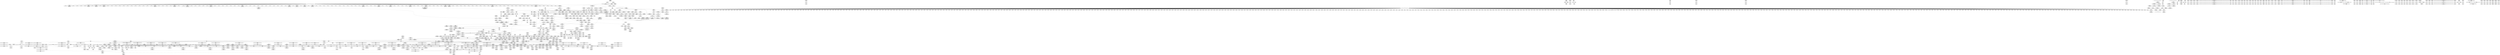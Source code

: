 digraph {
	CE0x3bbbe80 [shape=record,shape=Mrecord,label="{CE0x3bbbe80|104:_%struct.inode*,_:_CRE_204,205_}"]
	CE0x3c81730 [shape=record,shape=Mrecord,label="{CE0x3c81730|aa_cred_profile:tmp8|security/apparmor/include/context.h,100|*SummSink*}"]
	CE0x3ce8f30 [shape=record,shape=Mrecord,label="{CE0x3ce8f30|72:_i32,_:_CRE_752,756_}"]
	CE0x3ba2d30 [shape=record,shape=Mrecord,label="{CE0x3ba2d30|common_perm_create:tmp5|security/apparmor/lsm.c,251}"]
	CE0x3beb2d0 [shape=record,shape=Mrecord,label="{CE0x3beb2d0|__aa_current_profile:tmp3|*SummSource*}"]
	CE0x3b8af20 [shape=record,shape=Mrecord,label="{CE0x3b8af20|i32_0|*Constant*}"]
	CE0x3ba1b20 [shape=record,shape=Mrecord,label="{CE0x3ba1b20|common_perm_create:tmp6|security/apparmor/lsm.c,251|*SummSource*}"]
	CE0x3c78560 [shape=record,shape=Mrecord,label="{CE0x3c78560|__aa_current_profile:tmp|*SummSink*}"]
	CE0x3cb1d60 [shape=record,shape=Mrecord,label="{CE0x3cb1d60|aa_cred_profile:tmp14|security/apparmor/include/context.h,100|*SummSource*}"]
	CE0x3ba9d10 [shape=record,shape=Mrecord,label="{CE0x3ba9d10|common_perm:tmp3|security/apparmor/lsm.c,169|*SummSource*}"]
	CE0x3cac6c0 [shape=record,shape=Mrecord,label="{CE0x3cac6c0|VOIDTB_TE:_CE_16,24_}"]
	CE0x3c99590 [shape=record,shape=Mrecord,label="{CE0x3c99590|aa_cred_profile:do.end10}"]
	CE0x3cef3f0 [shape=record,shape=Mrecord,label="{CE0x3cef3f0|72:_i32,_:_CRE_981,982_}"]
	CE0x3b81fc0 [shape=record,shape=Mrecord,label="{CE0x3b81fc0|common_perm_create:tmp|*SummSink*}"]
	CE0x3bb7430 [shape=record,shape=Mrecord,label="{CE0x3bb7430|104:_%struct.inode*,_:_CRE_112,144_|*MultipleSource*|*LoadInst*|security/apparmor/lsm.c,253|security/apparmor/lsm.c,253}"]
	CE0x3ce7250 [shape=record,shape=Mrecord,label="{CE0x3ce7250|72:_i32,_:_CRE_613,614_}"]
	CE0x3bbf870 [shape=record,shape=Mrecord,label="{CE0x3bbf870|common_perm_create:tmp12|security/apparmor/lsm.c,251}"]
	CE0x3bcf8d0 [shape=record,shape=Mrecord,label="{CE0x3bcf8d0|GLOBAL:get_current|*Constant*|*SummSink*}"]
	CE0x3bce630 [shape=record,shape=Mrecord,label="{CE0x3bce630|common_perm_create:tmp28|security/apparmor/lsm.c,253|*SummSink*}"]
	CE0x3c7ab50 [shape=record,shape=Mrecord,label="{CE0x3c7ab50|__aa_current_profile:if.end}"]
	CE0x3c676f0 [shape=record,shape=Mrecord,label="{CE0x3c676f0|common_perm_dir_dentry:tmp4|*LoadInst*|security/apparmor/lsm.c,189|*SummSource*}"]
	CE0x3cee730 [shape=record,shape=Mrecord,label="{CE0x3cee730|72:_i32,_:_CRE_934,935_}"]
	CE0x3b866a0 [shape=record,shape=Mrecord,label="{CE0x3b866a0|common_perm_create:tmp3|*SummSink*}"]
	CE0x3ba6700 [shape=record,shape=Mrecord,label="{CE0x3ba6700|_ret_i1_%lnot,_!dbg_!15473|security/apparmor/include/apparmor.h,117|*SummSink*}"]
	CE0x3caf090 [shape=record,shape=Mrecord,label="{CE0x3caf090|i64*_getelementptr_inbounds_(_16_x_i64_,_16_x_i64_*___llvm_gcov_ctr46,_i64_0,_i64_7)|*Constant*|*SummSource*}"]
	CE0x3c3ffe0 [shape=record,shape=Mrecord,label="{CE0x3c3ffe0|VOIDTB_TE:_CE_312,313_}"]
	CE0x3bd03e0 [shape=record,shape=Mrecord,label="{CE0x3bd03e0|common_perm_create:call10|security/apparmor/lsm.c,256|*SummSink*}"]
	"CONST[source:1(input),value:2(dynamic)][purpose:{object}][SrcIdx:0]"
	CE0x3ce2a40 [shape=record,shape=Mrecord,label="{CE0x3ce2a40|72:_i32,_:_CRE_508,512_}"]
	CE0x3cec640 [shape=record,shape=Mrecord,label="{CE0x3cec640|72:_i32,_:_CRE_903,904_}"]
	CE0x3c87e90 [shape=record,shape=Mrecord,label="{CE0x3c87e90|__aa_current_profile:tmp14|security/apparmor/include/context.h,138|*SummSink*}"]
	CE0x3cb3f10 [shape=record,shape=Mrecord,label="{CE0x3cb3f10|i64*_getelementptr_inbounds_(_16_x_i64_,_16_x_i64_*___llvm_gcov_ctr46,_i64_0,_i64_14)|*Constant*}"]
	CE0x3bcfbe0 [shape=record,shape=Mrecord,label="{CE0x3bcfbe0|get_current:entry|*SummSource*}"]
	CE0x3b852e0 [shape=record,shape=Mrecord,label="{CE0x3b852e0|COLLAPSED:_GCMRE___llvm_gcov_ctr60_internal_global_17_x_i64_zeroinitializer:_elem_0:default:}"]
	"CONST[source:1(input),value:2(dynamic)][purpose:{object}][SrcIdx:1]"
	CE0x3b994b0 [shape=record,shape=Mrecord,label="{CE0x3b994b0|i32_251|*Constant*}"]
	CE0x3cdd840 [shape=record,shape=Mrecord,label="{CE0x3cdd840|72:_i32,_:_CRE_274,275_}"]
	CE0x3ca6f20 [shape=record,shape=Mrecord,label="{CE0x3ca6f20|_call_void_mcount()_#2}"]
	CE0x3b9bb00 [shape=record,shape=Mrecord,label="{CE0x3b9bb00|i64*_getelementptr_inbounds_(_17_x_i64_,_17_x_i64_*___llvm_gcov_ctr60,_i64_0,_i64_15)|*Constant*|*SummSource*}"]
	CE0x3c96730 [shape=record,shape=Mrecord,label="{CE0x3c96730|aa_cred_profile:if.then|*SummSource*}"]
	CE0x3cdcb80 [shape=record,shape=Mrecord,label="{CE0x3cdcb80|72:_i32,_:_CRE_262,263_}"]
	CE0x3b8d0b0 [shape=record,shape=Mrecord,label="{CE0x3b8d0b0|mediated_filesystem:tmp1}"]
	CE0x3ce0fb0 [shape=record,shape=Mrecord,label="{CE0x3ce0fb0|72:_i32,_:_CRE_432,440_}"]
	CE0x4502f50 [shape=record,shape=Mrecord,label="{CE0x4502f50|apparmor_path_mkdir:call|security/apparmor/lsm.c,267|*SummSink*}"]
	CE0x3c031e0 [shape=record,shape=Mrecord,label="{CE0x3c031e0|common_perm_create:tmp38|security/apparmor/lsm.c,257|*SummSource*}"]
	CE0x3bc0280 [shape=record,shape=Mrecord,label="{CE0x3bc0280|i64*_getelementptr_inbounds_(_17_x_i64_,_17_x_i64_*___llvm_gcov_ctr60,_i64_0,_i64_14)|*Constant*|*SummSource*}"]
	CE0x3bbcb90 [shape=record,shape=Mrecord,label="{CE0x3bbcb90|104:_%struct.inode*,_:_CRE_215,216_}"]
	CE0x3b82dc0 [shape=record,shape=Mrecord,label="{CE0x3b82dc0|get_current:entry|*SummSink*}"]
	CE0x3ca6460 [shape=record,shape=Mrecord,label="{CE0x3ca6460|GLOBAL:llvm.expect.i64|*Constant*}"]
	CE0x3ce3f50 [shape=record,shape=Mrecord,label="{CE0x3ce3f50|72:_i32,_:_CRE_565,566_}"]
	CE0x3ca1ca0 [shape=record,shape=Mrecord,label="{CE0x3ca1ca0|GLOBAL:llvm.expect.i64|*Constant*|*SummSource*}"]
	CE0x3c367a0 [shape=record,shape=Mrecord,label="{CE0x3c367a0|mediated_filesystem:s_flags|security/apparmor/include/apparmor.h,117|*SummSource*}"]
	CE0x3bf23a0 [shape=record,shape=Mrecord,label="{CE0x3bf23a0|104:_%struct.inode*,_:_CRE_216,217_}"]
	CE0x3c7b370 [shape=record,shape=Mrecord,label="{CE0x3c7b370|__aa_current_profile:tmp5|security/apparmor/include/context.h,138|*SummSink*}"]
	CE0x3be9b70 [shape=record,shape=Mrecord,label="{CE0x3be9b70|mediated_filesystem:tmp3|*SummSink*}"]
	CE0x3bf5440 [shape=record,shape=Mrecord,label="{CE0x3bf5440|common_perm_create:tmp28|security/apparmor/lsm.c,253|*SummSource*}"]
	CE0x3c7c510 [shape=record,shape=Mrecord,label="{CE0x3c7c510|aa_cred_profile:tmp7|security/apparmor/include/context.h,100|*SummSink*}"]
	CE0x3cec860 [shape=record,shape=Mrecord,label="{CE0x3cec860|72:_i32,_:_CRE_905,906_}"]
	CE0x3cee0d0 [shape=record,shape=Mrecord,label="{CE0x3cee0d0|72:_i32,_:_CRE_928,929_}"]
	CE0x3cd7df0 [shape=record,shape=Mrecord,label="{CE0x3cd7df0|72:_i32,_:_CRE_162,163_}"]
	CE0x3ce9260 [shape=record,shape=Mrecord,label="{CE0x3ce9260|72:_i32,_:_CRE_776,792_}"]
	CE0x3cdacb0 [shape=record,shape=Mrecord,label="{CE0x3cdacb0|72:_i32,_:_CRE_206,207_}"]
	CE0x3bcb440 [shape=record,shape=Mrecord,label="{CE0x3bcb440|common_perm:cmp|security/apparmor/lsm.c,169}"]
	CE0x3bf7b20 [shape=record,shape=Mrecord,label="{CE0x3bf7b20|common_perm_dir_dentry:dir|Function::common_perm_dir_dentry&Arg::dir::}"]
	CE0x3ce38f0 [shape=record,shape=Mrecord,label="{CE0x3ce38f0|72:_i32,_:_CRE_559,560_}"]
	CE0x3c5aad0 [shape=record,shape=Mrecord,label="{CE0x3c5aad0|common_perm:call|security/apparmor/lsm.c,168|*SummSink*}"]
	CE0x3caa2f0 [shape=record,shape=Mrecord,label="{CE0x3caa2f0|aa_cred_profile:tmp27|security/apparmor/include/context.h,100|*SummSink*}"]
	CE0x3ce0c80 [shape=record,shape=Mrecord,label="{CE0x3ce0c80|72:_i32,_:_CRE_408,416_}"]
	CE0x3bf55f0 [shape=record,shape=Mrecord,label="{CE0x3bf55f0|i64_13|*Constant*|*SummSink*}"]
	CE0x3bd16c0 [shape=record,shape=Mrecord,label="{CE0x3bd16c0|i32_10|*Constant*}"]
	CE0x3ba10c0 [shape=record,shape=Mrecord,label="{CE0x3ba10c0|common_perm_create:if.then}"]
	CE0x3bfdab0 [shape=record,shape=Mrecord,label="{CE0x3bfdab0|common_perm:tmp10|security/apparmor/lsm.c,172|*SummSink*}"]
	CE0x390c870 [shape=record,shape=Mrecord,label="{CE0x390c870|i32_4|*Constant*}"]
	CE0x3c9e820 [shape=record,shape=Mrecord,label="{CE0x3c9e820|aa_cred_profile:lnot2|security/apparmor/include/context.h,100|*SummSink*}"]
	CE0x3c793a0 [shape=record,shape=Mrecord,label="{CE0x3c793a0|__aa_current_profile:tmp2|*SummSink*}"]
	CE0x3bf8150 [shape=record,shape=Mrecord,label="{CE0x3bf8150|common_perm_dir_dentry:dir|Function::common_perm_dir_dentry&Arg::dir::|*SummSource*}"]
	CE0x3bf9840 [shape=record,shape=Mrecord,label="{CE0x3bf9840|GLOBAL:mediated_filesystem|*Constant*|*SummSink*}"]
	CE0x3c58120 [shape=record,shape=Mrecord,label="{CE0x3c58120|common_perm:tmp|*SummSink*}"]
	CE0x3ca1500 [shape=record,shape=Mrecord,label="{CE0x3ca1500|aa_cred_profile:tmp15|security/apparmor/include/context.h,100|*SummSource*}"]
	CE0x3c856e0 [shape=record,shape=Mrecord,label="{CE0x3c856e0|__aa_current_profile:tmp10|security/apparmor/include/context.h,138}"]
	CE0x3c3f460 [shape=record,shape=Mrecord,label="{CE0x3c3f460|VOIDTB_TE:_CE_280,288_}"]
	CE0x3bb6b20 [shape=record,shape=Mrecord,label="{CE0x3bb6b20|104:_%struct.inode*,_:_CRE_90,91_}"]
	CE0x3b8eb70 [shape=record,shape=Mrecord,label="{CE0x3b8eb70|i64_11|*Constant*}"]
	CE0x3ceca80 [shape=record,shape=Mrecord,label="{CE0x3ceca80|72:_i32,_:_CRE_907,908_}"]
	CE0x3c220b0 [shape=record,shape=Mrecord,label="{CE0x3c220b0|aa_cred_profile:tmp24|security/apparmor/include/context.h,100}"]
	CE0x3caa1d0 [shape=record,shape=Mrecord,label="{CE0x3caa1d0|aa_cred_profile:tmp27|security/apparmor/include/context.h,100|*SummSource*}"]
	CE0x3ce9ae0 [shape=record,shape=Mrecord,label="{CE0x3ce9ae0|72:_i32,_:_CRE_848,856_}"]
	CE0x3c8d8d0 [shape=record,shape=Mrecord,label="{CE0x3c8d8d0|get_current:bb}"]
	CE0x3cdc410 [shape=record,shape=Mrecord,label="{CE0x3cdc410|72:_i32,_:_CRE_255,256_}"]
	CE0x3ce4390 [shape=record,shape=Mrecord,label="{CE0x3ce4390|72:_i32,_:_CRE_569,570_}"]
	CE0x3c565f0 [shape=record,shape=Mrecord,label="{CE0x3c565f0|_call_void_mcount()_#2|*SummSink*}"]
	CE0x3c224a0 [shape=record,shape=Mrecord,label="{CE0x3c224a0|aa_cred_profile:tmp25|security/apparmor/include/context.h,100}"]
	CE0x3ce44a0 [shape=record,shape=Mrecord,label="{CE0x3ce44a0|72:_i32,_:_CRE_570,571_}"]
	CE0x3bcbab0 [shape=record,shape=Mrecord,label="{CE0x3bcbab0|common_perm:tmp3|security/apparmor/lsm.c,169}"]
	CE0x3b8d690 [shape=record,shape=Mrecord,label="{CE0x3b8d690|common_perm_create:if.then8|*SummSource*}"]
	CE0x3ba0fd0 [shape=record,shape=Mrecord,label="{CE0x3ba0fd0|common_perm_create:bb|*SummSink*}"]
	CE0x3c8e0e0 [shape=record,shape=Mrecord,label="{CE0x3c8e0e0|VOIDTB_TE:_CE_64,72_}"]
	CE0x3c41450 [shape=record,shape=Mrecord,label="{CE0x3c41450|72:_i32,_:_CRE_72,76_}"]
	CE0x3bf7cf0 [shape=record,shape=Mrecord,label="{CE0x3bf7cf0|common_perm_dir_dentry:op|Function::common_perm_dir_dentry&Arg::op::}"]
	CE0x3bfb760 [shape=record,shape=Mrecord,label="{CE0x3bfb760|GLOBAL:mediated_filesystem|*Constant*|*SummSource*}"]
	CE0x3c019a0 [shape=record,shape=Mrecord,label="{CE0x3c019a0|_ret_i32_%call,_!dbg_!15477|security/apparmor/lsm.c,191}"]
	CE0x3b9b610 [shape=record,shape=Mrecord,label="{CE0x3b9b610|common_perm_create:tmp34|security/apparmor/lsm.c,254|*SummSource*}"]
	CE0x3c99c70 [shape=record,shape=Mrecord,label="{CE0x3c99c70|VOIDTB_TE:_CE_182,183_}"]
	CE0x3ce1d50 [shape=record,shape=Mrecord,label="{CE0x3ce1d50|72:_i32,_:_CRE_480,481_}"]
	CE0x3b87e60 [shape=record,shape=Mrecord,label="{CE0x3b87e60|common_perm_create:dentry|Function::common_perm_create&Arg::dentry::|*SummSink*}"]
	CE0x3ced740 [shape=record,shape=Mrecord,label="{CE0x3ced740|72:_i32,_:_CRE_919,920_}"]
	CE0x3b79390 [shape=record,shape=Mrecord,label="{CE0x3b79390|i64*_getelementptr_inbounds_(_17_x_i64_,_17_x_i64_*___llvm_gcov_ctr60,_i64_0,_i64_1)|*Constant*}"]
	CE0x3cee2f0 [shape=record,shape=Mrecord,label="{CE0x3cee2f0|72:_i32,_:_CRE_930,931_}"]
	CE0x3cb1010 [shape=record,shape=Mrecord,label="{CE0x3cb1010|i64_5|*Constant*}"]
	CE0x3c8d9f0 [shape=record,shape=Mrecord,label="{CE0x3c8d9f0|i64*_getelementptr_inbounds_(_2_x_i64_,_2_x_i64_*___llvm_gcov_ctr112,_i64_0,_i64_0)|*Constant*}"]
	CE0x3c9a950 [shape=record,shape=Mrecord,label="{CE0x3c9a950|VOIDTB_TE:_CE_175,176_}"]
	CE0x3c039b0 [shape=record,shape=Mrecord,label="{CE0x3c039b0|i64*_getelementptr_inbounds_(_2_x_i64_,_2_x_i64_*___llvm_gcov_ctr112,_i64_0,_i64_0)|*Constant*}"]
	CE0x3bb14a0 [shape=record,shape=Mrecord,label="{CE0x3bb14a0|common_perm_create:tmp20|security/apparmor/lsm.c,251|*SummSource*}"]
	CE0x3c540f0 [shape=record,shape=Mrecord,label="{CE0x3c540f0|common_perm:op|Function::common_perm&Arg::op::|*SummSink*}"]
	CE0x3c8e500 [shape=record,shape=Mrecord,label="{CE0x3c8e500|aa_cred_profile:tmp6|security/apparmor/include/context.h,100|*SummSink*}"]
	CE0x3baa5f0 [shape=record,shape=Mrecord,label="{CE0x3baa5f0|GLOBAL:__llvm_gcov_ctr57|Global_var:__llvm_gcov_ctr57|*SummSource*}"]
	CE0x3bc0640 [shape=record,shape=Mrecord,label="{CE0x3bc0640|i64*_getelementptr_inbounds_(_17_x_i64_,_17_x_i64_*___llvm_gcov_ctr60,_i64_0,_i64_6)|*Constant*|*SummSink*}"]
	CE0x3b87640 [shape=record,shape=Mrecord,label="{CE0x3b87640|common_perm_create:mode|Function::common_perm_create&Arg::mode::|*SummSink*}"]
	CE0x3ba0940 [shape=record,shape=Mrecord,label="{CE0x3ba0940|common_perm_create:land.lhs.true}"]
	CE0x3b86610 [shape=record,shape=Mrecord,label="{CE0x3b86610|common_perm_create:tmp3|*SummSource*}"]
	CE0x3ca5020 [shape=record,shape=Mrecord,label="{CE0x3ca5020|_call_void_asm_sideeffect_1:_09ud2_0A.pushsection___bug_table,_22a_22_0A2:_09.long_1b_-_2b,_$_0:c_-_2b_0A_09.word_$_1:c_,_0_0A_09.org_2b+$_2:c_0A.popsection_,_i,i,i,_dirflag_,_fpsr_,_flags_(i8*_getelementptr_inbounds_(_36_x_i8_,_36_x_i8_*_.str12,_i32_0,_i32_0),_i32_100,_i64_12)_#2,_!dbg_!15490,_!srcloc_!15493|security/apparmor/include/context.h,100}"]
	CE0x3bb56e0 [shape=record,shape=Mrecord,label="{CE0x3bb56e0|common_perm_create:fsuid|security/apparmor/lsm.c,251|*SummSink*}"]
	CE0x3c68e70 [shape=record,shape=Mrecord,label="{CE0x3c68e70|common_perm_dir_dentry:tmp2}"]
	CE0x3bb9620 [shape=record,shape=Mrecord,label="{CE0x3bb9620|104:_%struct.inode*,_:_CRE_170,171_}"]
	CE0x3ce4d20 [shape=record,shape=Mrecord,label="{CE0x3ce4d20|72:_i32,_:_CRE_578,579_}"]
	CE0x3b8b450 [shape=record,shape=Mrecord,label="{CE0x3b8b450|common_perm_create:uid|security/apparmor/lsm.c,251|*SummSource*}"]
	CE0x3be9ec0 [shape=record,shape=Mrecord,label="{CE0x3be9ec0|_call_void_mcount()_#2|*SummSource*}"]
	CE0x3c66ff0 [shape=record,shape=Mrecord,label="{CE0x3c66ff0|common_perm_dir_dentry:mnt1|security/apparmor/lsm.c,189}"]
	CE0x3bf3c70 [shape=record,shape=Mrecord,label="{CE0x3bf3c70|104:_%struct.inode*,_:_CRE_296,304_|*MultipleSource*|*LoadInst*|security/apparmor/lsm.c,253|security/apparmor/lsm.c,253}"]
	CE0x3c41250 [shape=record,shape=Mrecord,label="{CE0x3c41250|72:_i32,_:_CRE_56,64_}"]
	CE0x3c9d820 [shape=record,shape=Mrecord,label="{CE0x3c9d820|aa_cred_profile:tobool|security/apparmor/include/context.h,100|*SummSink*}"]
	CE0x3c40420 [shape=record,shape=Mrecord,label="{CE0x3c40420|VOIDTB_TE:_CE_316,317_}"]
	CE0x3b86000 [shape=record,shape=Mrecord,label="{CE0x3b86000|i64*_getelementptr_inbounds_(_2_x_i64_,_2_x_i64_*___llvm_gcov_ctr56,_i64_0,_i64_1)|*Constant*}"]
	CE0x3c7c990 [shape=record,shape=Mrecord,label="{CE0x3c7c990|__aa_current_profile:tmp5|security/apparmor/include/context.h,138}"]
	CE0x3bb3730 [shape=record,shape=Mrecord,label="{CE0x3bb3730|common_perm_create:tmp22|*LoadInst*|security/apparmor/lsm.c,253|*SummSink*}"]
	CE0x3b7a600 [shape=record,shape=Mrecord,label="{CE0x3b7a600|i64_1|*Constant*|*SummSink*}"]
	CE0x3c928e0 [shape=record,shape=Mrecord,label="{CE0x3c928e0|aa_cred_profile:cred|Function::aa_cred_profile&Arg::cred::}"]
	CE0x3cebcb0 [shape=record,shape=Mrecord,label="{CE0x3cebcb0|72:_i32,_:_CRE_894,895_}"]
	CE0x3b8b390 [shape=record,shape=Mrecord,label="{CE0x3b8b390|i32_0|*Constant*|*SummSink*}"]
	CE0x3bb24d0 [shape=record,shape=Mrecord,label="{CE0x3bb24d0|common_perm_create:tmp22|*LoadInst*|security/apparmor/lsm.c,253}"]
	CE0x3ce24c0 [shape=record,shape=Mrecord,label="{CE0x3ce24c0|72:_i32,_:_CRE_487,488_}"]
	CE0x3bbf700 [shape=record,shape=Mrecord,label="{CE0x3bbf700|common_perm_create:tmp11|security/apparmor/lsm.c,251|*SummSink*}"]
	CE0x3ce2080 [shape=record,shape=Mrecord,label="{CE0x3ce2080|72:_i32,_:_CRE_483,484_}"]
	CE0x3b820c0 [shape=record,shape=Mrecord,label="{CE0x3b820c0|common_perm_create:tmp1}"]
	CE0x3bfab10 [shape=record,shape=Mrecord,label="{CE0x3bfab10|common_perm:tmp10|security/apparmor/lsm.c,172}"]
	CE0x3cd9770 [shape=record,shape=Mrecord,label="{CE0x3cd9770|72:_i32,_:_CRE_186,187_}"]
	CE0x3bb71d0 [shape=record,shape=Mrecord,label="{CE0x3bb71d0|104:_%struct.inode*,_:_CRE_96,104_|*MultipleSource*|*LoadInst*|security/apparmor/lsm.c,253|security/apparmor/lsm.c,253}"]
	CE0x3bd2250 [shape=record,shape=Mrecord,label="{CE0x3bd2250|common_perm_create:tmp17|security/apparmor/lsm.c,251}"]
	CE0x3bb99b0 [shape=record,shape=Mrecord,label="{CE0x3bb99b0|104:_%struct.inode*,_:_CRE_173,174_}"]
	CE0x3c84e00 [shape=record,shape=Mrecord,label="{CE0x3c84e00|GLOBAL:__aa_current_profile.__warned|Global_var:__aa_current_profile.__warned|*SummSink*}"]
	CE0x3ceedc0 [shape=record,shape=Mrecord,label="{CE0x3ceedc0|72:_i32,_:_CRE_968,976_}"]
	CE0x3bcf9e0 [shape=record,shape=Mrecord,label="{CE0x3bcf9e0|get_current:entry}"]
	CE0x3b8ae10 [shape=record,shape=Mrecord,label="{CE0x3b8ae10|_call_void_mcount()_#2|*SummSink*}"]
	CE0x3b89940 [shape=record,shape=Mrecord,label="{CE0x3b89940|apparmor_path_mkdir:bb|*SummSource*}"]
	CE0x3cddd90 [shape=record,shape=Mrecord,label="{CE0x3cddd90|72:_i32,_:_CRE_279,280_}"]
	CE0x3c63290 [shape=record,shape=Mrecord,label="{CE0x3c63290|mediated_filesystem:and|security/apparmor/include/apparmor.h,117|*SummSink*}"]
	CE0x3c9cf90 [shape=record,shape=Mrecord,label="{CE0x3c9cf90|aa_cred_profile:tmp13|*SummSink*}"]
	CE0x3bb2140 [shape=record,shape=Mrecord,label="{CE0x3bb2140|common_perm_create:mode4|security/apparmor/lsm.c,251}"]
	CE0x3bb8ca0 [shape=record,shape=Mrecord,label="{CE0x3bb8ca0|104:_%struct.inode*,_:_CRE_162,163_}"]
	CE0x3c99010 [shape=record,shape=Mrecord,label="{CE0x3c99010|aa_cred_profile:tobool1|security/apparmor/include/context.h,100|*SummSink*}"]
	CE0x3cdf600 [shape=record,shape=Mrecord,label="{CE0x3cdf600|72:_i32,_:_CRE_302,303_}"]
	CE0x3b82050 [shape=record,shape=Mrecord,label="{CE0x3b82050|i64_1|*Constant*}"]
	CE0x3b8fc60 [shape=record,shape=Mrecord,label="{CE0x3b8fc60|i64_2|*Constant*|*SummSink*}"]
	CE0x3cd8de0 [shape=record,shape=Mrecord,label="{CE0x3cd8de0|72:_i32,_:_CRE_177,178_}"]
	CE0x3cb4eb0 [shape=record,shape=Mrecord,label="{CE0x3cb4eb0|aa_cred_profile:tmp1}"]
	CE0x3bf59b0 [shape=record,shape=Mrecord,label="{CE0x3bf59b0|i64*_getelementptr_inbounds_(_17_x_i64_,_17_x_i64_*___llvm_gcov_ctr60,_i64_0,_i64_14)|*Constant*}"]
	CE0x3c54800 [shape=record,shape=Mrecord,label="{CE0x3c54800|common_perm:mask|Function::common_perm&Arg::mask::|*SummSource*}"]
	CE0x3cef830 [shape=record,shape=Mrecord,label="{CE0x3cef830|72:_i32,_:_CRE_988,992_}"]
	CE0x3cdbfd0 [shape=record,shape=Mrecord,label="{CE0x3cdbfd0|72:_i32,_:_CRE_251,252_}"]
	CE0x3ce8160 [shape=record,shape=Mrecord,label="{CE0x3ce8160|72:_i32,_:_CRE_648,656_}"]
	CE0x3ce1610 [shape=record,shape=Mrecord,label="{CE0x3ce1610|72:_i32,_:_CRE_473,474_}"]
	CE0x3ca9770 [shape=record,shape=Mrecord,label="{CE0x3ca9770|i64*_getelementptr_inbounds_(_16_x_i64_,_16_x_i64_*___llvm_gcov_ctr46,_i64_0,_i64_15)|*Constant*}"]
	CE0x3bb3ef0 [shape=record,shape=Mrecord,label="{CE0x3bb3ef0|common_perm:tmp5|security/apparmor/lsm.c,169|*SummSink*}"]
	CE0x3c9dec0 [shape=record,shape=Mrecord,label="{CE0x3c9dec0|aa_cred_profile:tmp13}"]
	CE0x3baa880 [shape=record,shape=Mrecord,label="{CE0x3baa880|common_perm:tmp5|security/apparmor/lsm.c,169}"]
	CE0x3bb6f70 [shape=record,shape=Mrecord,label="{CE0x3bb6f70|104:_%struct.inode*,_:_CRE_94,95_}"]
	CE0x3c7db10 [shape=record,shape=Mrecord,label="{CE0x3c7db10|aa_cred_profile:tmp10|security/apparmor/include/context.h,100|*SummSource*}"]
	CE0x3cee840 [shape=record,shape=Mrecord,label="{CE0x3cee840|72:_i32,_:_CRE_935,936_}"]
	CE0x3ba9360 [shape=record,shape=Mrecord,label="{CE0x3ba9360|common_perm_create:tmp4|security/apparmor/lsm.c,251|*SummSink*}"]
	CE0x3ca0360 [shape=record,shape=Mrecord,label="{CE0x3ca0360|VOIDTB_TE:_CE_112,144_}"]
	CE0x3bf9020 [shape=record,shape=Mrecord,label="{CE0x3bf9020|common_perm_dir_dentry:cond|Function::common_perm_dir_dentry&Arg::cond::|*SummSource*}"]
	CE0x3bb0a70 [shape=record,shape=Mrecord,label="{CE0x3bb0a70|mediated_filesystem:tmp2|*SummSink*}"]
	CE0x3ce1910 [shape=record,shape=Mrecord,label="{CE0x3ce1910|72:_i32,_:_CRE_476,477_}"]
	CE0x3bba200 [shape=record,shape=Mrecord,label="{CE0x3bba200|104:_%struct.inode*,_:_CRE_180,181_}"]
	CE0x3ce00a0 [shape=record,shape=Mrecord,label="{CE0x3ce00a0|72:_i32,_:_CRE_312,320_}"]
	CE0x3bbdb20 [shape=record,shape=Mrecord,label="{CE0x3bbdb20|common_perm_create:lor.lhs.false|*SummSource*}"]
	CE0x3ceefe0 [shape=record,shape=Mrecord,label="{CE0x3ceefe0|72:_i32,_:_CRE_977,978_}"]
	CE0x3c55220 [shape=record,shape=Mrecord,label="{CE0x3c55220|_ret_i32_%error.0,_!dbg_!15483|security/apparmor/lsm.c,172|*SummSource*}"]
	CE0x3caf370 [shape=record,shape=Mrecord,label="{CE0x3caf370|aa_cred_profile:if.end|*SummSink*}"]
	CE0x3c8b570 [shape=record,shape=Mrecord,label="{CE0x3c8b570|__aa_current_profile:tmp15|security/apparmor/include/context.h,138|*SummSource*}"]
	CE0x3ca0290 [shape=record,shape=Mrecord,label="{CE0x3ca0290|VOIDTB_TE:_CE_104,112_}"]
	CE0x3c535d0 [shape=record,shape=Mrecord,label="{CE0x3c535d0|mediated_filesystem:tmp5|security/apparmor/include/apparmor.h,117|*SummSink*}"]
	CE0x3ce2d70 [shape=record,shape=Mrecord,label="{CE0x3ce2d70|72:_i32,_:_CRE_528,536_}"]
	CE0x3c800d0 [shape=record,shape=Mrecord,label="{CE0x3c800d0|aa_cred_profile:do.body|*SummSink*}"]
	CE0x3bbc340 [shape=record,shape=Mrecord,label="{CE0x3bbc340|104:_%struct.inode*,_:_CRE_208,209_}"]
	CE0x3b8fa10 [shape=record,shape=Mrecord,label="{CE0x3b8fa10|i64_2|*Constant*}"]
	CE0x3ca9bc0 [shape=record,shape=Mrecord,label="{CE0x3ca9bc0|aa_cred_profile:tmp26|security/apparmor/include/context.h,100}"]
	CE0x3bbc930 [shape=record,shape=Mrecord,label="{CE0x3bbc930|104:_%struct.inode*,_:_CRE_213,214_}"]
	CE0x3c7a5c0 [shape=record,shape=Mrecord,label="{CE0x3c7a5c0|i64*_getelementptr_inbounds_(_11_x_i64_,_11_x_i64_*___llvm_gcov_ctr58,_i64_0,_i64_1)|*Constant*}"]
	CE0x3bbade0 [shape=record,shape=Mrecord,label="{CE0x3bbade0|104:_%struct.inode*,_:_CRE_190,191_}"]
	CE0x3c21630 [shape=record,shape=Mrecord,label="{CE0x3c21630|i64*_getelementptr_inbounds_(_16_x_i64_,_16_x_i64_*___llvm_gcov_ctr46,_i64_0,_i64_10)|*Constant*}"]
	CE0x3bade80 [shape=record,shape=Mrecord,label="{CE0x3bade80|i32_8|*Constant*|*SummSink*}"]
	CE0x3beb480 [shape=record,shape=Mrecord,label="{CE0x3beb480|_call_void_mcount()_#2}"]
	CE0x3c7af60 [shape=record,shape=Mrecord,label="{CE0x3c7af60|i64*_getelementptr_inbounds_(_16_x_i64_,_16_x_i64_*___llvm_gcov_ctr46,_i64_0,_i64_1)|*Constant*}"]
	CE0x3cacbf0 [shape=record,shape=Mrecord,label="{CE0x3cacbf0|72:_%struct.hlist_bl_node**,_80:_%struct.dentry*,_104:_%struct.inode*,_:_CRE:_elem_0:default:}"]
	CE0x3ce4170 [shape=record,shape=Mrecord,label="{CE0x3ce4170|72:_i32,_:_CRE_567,568_}"]
	CE0x3c848f0 [shape=record,shape=Mrecord,label="{CE0x3c848f0|VOIDTB_TE:_CE_167,168_}"]
	CE0x3c3ebb0 [shape=record,shape=Mrecord,label="{CE0x3c3ebb0|VOIDTB_TE:_CE_223,224_}"]
	CE0x3ba7e00 [shape=record,shape=Mrecord,label="{CE0x3ba7e00|common_perm_create:do.body|*SummSink*}"]
	CE0x3c554f0 [shape=record,shape=Mrecord,label="{CE0x3c554f0|common_perm:if.end|*SummSink*}"]
	CE0x3bbc6d0 [shape=record,shape=Mrecord,label="{CE0x3bbc6d0|104:_%struct.inode*,_:_CRE_211,212_}"]
	CE0x3b84a90 [shape=record,shape=Mrecord,label="{CE0x3b84a90|_call_void_mcount()_#2}"]
	CE0x3c8bbf0 [shape=record,shape=Mrecord,label="{CE0x3c8bbf0|__aa_current_profile:tmp16|security/apparmor/include/context.h,138|*SummSink*}"]
	CE0x3b8c430 [shape=record,shape=Mrecord,label="{CE0x3b8c430|common_perm_create:tmp14|security/apparmor/lsm.c,251|*SummSource*}"]
	CE0x3ba1c50 [shape=record,shape=Mrecord,label="{CE0x3ba1c50|common_perm_create:tmp6|security/apparmor/lsm.c,251|*SummSink*}"]
	CE0x3c69160 [shape=record,shape=Mrecord,label="{CE0x3c69160|aa_cred_profile:do.body5|*SummSink*}"]
	CE0x3ceb210 [shape=record,shape=Mrecord,label="{CE0x3ceb210|72:_i32,_:_CRE_884,885_}"]
	CE0x3c59fa0 [shape=record,shape=Mrecord,label="{CE0x3c59fa0|__aa_current_profile:tmp4|security/apparmor/include/context.h,138|*SummSource*}"]
	CE0x3ce0b70 [shape=record,shape=Mrecord,label="{CE0x3ce0b70|72:_i32,_:_CRE_400,408_}"]
	CE0x3c3f790 [shape=record,shape=Mrecord,label="{CE0x3c3f790|VOIDTB_TE:_CE_304,305_}"]
	CE0x3bbb040 [shape=record,shape=Mrecord,label="{CE0x3bbb040|104:_%struct.inode*,_:_CRE_192,193_}"]
	CE0x3ce32c0 [shape=record,shape=Mrecord,label="{CE0x3ce32c0|72:_i32,_:_CRE_553,554_}"]
	CE0x3ce1720 [shape=record,shape=Mrecord,label="{CE0x3ce1720|72:_i32,_:_CRE_474,475_}"]
	CE0x3baafd0 [shape=record,shape=Mrecord,label="{CE0x3baafd0|i64_10|*Constant*}"]
	CE0x3bf1c20 [shape=record,shape=Mrecord,label="{CE0x3bf1c20|aa_cred_profile:do.end8}"]
	CE0x3ce1e60 [shape=record,shape=Mrecord,label="{CE0x3ce1e60|72:_i32,_:_CRE_481,482_}"]
	CE0x3cb24a0 [shape=record,shape=Mrecord,label="{CE0x3cb24a0|VOIDTB_TE:_CE_163,164_}"]
	CE0x3b8dbe0 [shape=record,shape=Mrecord,label="{CE0x3b8dbe0|common_perm_create:op|Function::common_perm_create&Arg::op::|*SummSink*}"]
	CE0x3cdc850 [shape=record,shape=Mrecord,label="{CE0x3cdc850|72:_i32,_:_CRE_259,260_}"]
	CE0x3c00270 [shape=record,shape=Mrecord,label="{CE0x3c00270|mediated_filesystem:tmp4|*LoadInst*|security/apparmor/include/apparmor.h,117|*SummSource*}"]
	CE0x3c60250 [shape=record,shape=Mrecord,label="{CE0x3c60250|common_perm:error.0}"]
	CE0x3c86e70 [shape=record,shape=Mrecord,label="{CE0x3c86e70|__aa_current_profile:tmp12|security/apparmor/include/context.h,138|*SummSink*}"]
	CE0x3cd6be0 [shape=record,shape=Mrecord,label="{CE0x3cd6be0|72:_i32,_:_CRE_145,146_}"]
	CE0x3ba3390 [shape=record,shape=Mrecord,label="{CE0x3ba3390|i64*_getelementptr_inbounds_(_17_x_i64_,_17_x_i64_*___llvm_gcov_ctr60,_i64_0,_i64_1)|*Constant*|*SummSink*}"]
	CE0x3c7dd90 [shape=record,shape=Mrecord,label="{CE0x3c7dd90|aa_cred_profile:tmp11|security/apparmor/include/context.h,100}"]
	CE0x3cef720 [shape=record,shape=Mrecord,label="{CE0x3cef720|72:_i32,_:_CRE_984,988_}"]
	CE0x3c9c6a0 [shape=record,shape=Mrecord,label="{CE0x3c9c6a0|VOIDTB_TE:_CE_187,188_}"]
	CE0x3ce13f0 [shape=record,shape=Mrecord,label="{CE0x3ce13f0|72:_i32,_:_CRE_464,472_}"]
	CE0x3c7dee0 [shape=record,shape=Mrecord,label="{CE0x3c7dee0|COLLAPSED:_GCMRE___llvm_gcov_ctr58_internal_global_11_x_i64_zeroinitializer:_elem_0:default:}"]
	CE0x3c56e20 [shape=record,shape=Mrecord,label="{CE0x3c56e20|i64*_getelementptr_inbounds_(_5_x_i64_,_5_x_i64_*___llvm_gcov_ctr57,_i64_0,_i64_0)|*Constant*|*SummSource*}"]
	CE0x3cdc520 [shape=record,shape=Mrecord,label="{CE0x3cdc520|72:_i32,_:_CRE_256,257_}"]
	CE0x3cb2960 [shape=record,shape=Mrecord,label="{CE0x3cb2960|VOIDTB_TE:_CE_156,157_}"]
	CE0x3c5ad30 [shape=record,shape=Mrecord,label="{CE0x3c5ad30|GLOBAL:__aa_current_profile|*Constant*|*SummSource*}"]
	CE0x3b79a50 [shape=record,shape=Mrecord,label="{CE0x3b79a50|_call_void_mcount()_#2|*SummSink*}"]
	CE0x3c99940 [shape=record,shape=Mrecord,label="{CE0x3c99940|VOIDTB_TE:_CE_179,180_}"]
	CE0x3c368a0 [shape=record,shape=Mrecord,label="{CE0x3c368a0|mediated_filesystem:s_flags|security/apparmor/include/apparmor.h,117|*SummSink*}"]
	CE0x3bb9ae0 [shape=record,shape=Mrecord,label="{CE0x3bb9ae0|104:_%struct.inode*,_:_CRE_174,175_}"]
	CE0x3c5a4e0 [shape=record,shape=Mrecord,label="{CE0x3c5a4e0|common_perm:bb|*SummSink*}"]
	CE0x3c578c0 [shape=record,shape=Mrecord,label="{CE0x3c578c0|common_perm:call|security/apparmor/lsm.c,168|*SummSource*}"]
	CE0x3bfb4b0 [shape=record,shape=Mrecord,label="{CE0x3bfb4b0|common_perm_create:call7|security/apparmor/lsm.c,253}"]
	CE0x3cd8340 [shape=record,shape=Mrecord,label="{CE0x3cd8340|72:_i32,_:_CRE_167,168_}"]
	CE0x3ba6270 [shape=record,shape=Mrecord,label="{CE0x3ba6270|i64_4|*Constant*|*SummSource*}"]
	CE0x3c64400 [shape=record,shape=Mrecord,label="{CE0x3c64400|common_perm_dir_dentry:bb|*SummSource*}"]
	CE0x3bd0bb0 [shape=record,shape=Mrecord,label="{CE0x3bd0bb0|common_perm_dir_dentry:entry|*SummSource*}"]
	CE0x3c645c0 [shape=record,shape=Mrecord,label="{CE0x3c645c0|common_perm_dir_dentry:bb|*SummSink*}"]
	CE0x3b9f020 [shape=record,shape=Mrecord,label="{CE0x3b9f020|common_perm_create:tmp7|security/apparmor/lsm.c,251|*SummSink*}"]
	CE0x3cd9440 [shape=record,shape=Mrecord,label="{CE0x3cd9440|72:_i32,_:_CRE_183,184_}"]
	CE0x3c01bd0 [shape=record,shape=Mrecord,label="{CE0x3c01bd0|_ret_i32_%call,_!dbg_!15477|security/apparmor/lsm.c,191|*SummSource*}"]
	CE0x3bbd250 [shape=record,shape=Mrecord,label="{CE0x3bbd250|common_perm_create:do.end|*SummSink*}"]
	CE0x3bf2e20 [shape=record,shape=Mrecord,label="{CE0x3bf2e20|104:_%struct.inode*,_:_CRE_232,240_|*MultipleSource*|*LoadInst*|security/apparmor/lsm.c,253|security/apparmor/lsm.c,253}"]
	CE0x3c59170 [shape=record,shape=Mrecord,label="{CE0x3c59170|common_perm:tmp|*SummSource*}"]
	CE0x3cdc960 [shape=record,shape=Mrecord,label="{CE0x3cdc960|72:_i32,_:_CRE_260,261_}"]
	CE0x3bf51e0 [shape=record,shape=Mrecord,label="{CE0x3bf51e0|GLOBAL:mediated_filesystem|*Constant*}"]
	CE0x3cec750 [shape=record,shape=Mrecord,label="{CE0x3cec750|72:_i32,_:_CRE_904,905_}"]
	CE0x3c88030 [shape=record,shape=Mrecord,label="{CE0x3c88030|i1_true|*Constant*}"]
	CE0x3ca5830 [shape=record,shape=Mrecord,label="{CE0x3ca5830|VOIDTB_TE:_CE_88,89_}"]
	CE0x3c681b0 [shape=record,shape=Mrecord,label="{CE0x3c681b0|common_perm_dir_dentry:dentry2|security/apparmor/lsm.c,189|*SummSink*}"]
	CE0x3bfa550 [shape=record,shape=Mrecord,label="{CE0x3bfa550|common_perm:tmp9|security/apparmor/lsm.c,172|*SummSource*}"]
	CE0x3b9cb10 [shape=record,shape=Mrecord,label="{CE0x3b9cb10|common_perm_create:tmp15|security/apparmor/lsm.c,251}"]
	CE0x3c8ece0 [shape=record,shape=Mrecord,label="{CE0x3c8ece0|i64*_getelementptr_inbounds_(_16_x_i64_,_16_x_i64_*___llvm_gcov_ctr46,_i64_0,_i64_7)|*Constant*}"]
	CE0x3c54ea0 [shape=record,shape=Mrecord,label="{CE0x3c54ea0|common_perm:cond|Function::common_perm&Arg::cond::|*SummSink*}"]
	CE0x3c62ea0 [shape=record,shape=Mrecord,label="{CE0x3c62ea0|aa_path_perm:profile|Function::aa_path_perm&Arg::profile::|*SummSource*}"]
	CE0x3cd8ab0 [shape=record,shape=Mrecord,label="{CE0x3cd8ab0|72:_i32,_:_CRE_174,175_}"]
	CE0x3b874d0 [shape=record,shape=Mrecord,label="{CE0x3b874d0|_ret_i32_%retval.0,_!dbg_!15515|security/apparmor/lsm.c,257}"]
	CE0x3bfb1f0 [shape=record,shape=Mrecord,label="{CE0x3bfb1f0|mediated_filesystem:inode|Function::mediated_filesystem&Arg::inode::|*SummSink*}"]
	CE0x3c78a50 [shape=record,shape=Mrecord,label="{CE0x3c78a50|aa_cred_profile:profile|security/apparmor/include/context.h,100|*SummSource*}"]
	CE0x3ce5d10 [shape=record,shape=Mrecord,label="{CE0x3ce5d10|72:_i32,_:_CRE_593,594_}"]
	CE0x3bd0930 [shape=record,shape=Mrecord,label="{CE0x3bd0930|GLOBAL:common_perm_dir_dentry|*Constant*|*SummSink*}"]
	CE0x3ce22a0 [shape=record,shape=Mrecord,label="{CE0x3ce22a0|72:_i32,_:_CRE_485,486_}"]
	CE0x3c67ff0 [shape=record,shape=Mrecord,label="{CE0x3c67ff0|common_perm_dir_dentry:dentry2|security/apparmor/lsm.c,189|*SummSource*}"]
	CE0x3bbf300 [shape=record,shape=Mrecord,label="{CE0x3bbf300|common_perm_create:tmp11|security/apparmor/lsm.c,251}"]
	CE0x3c85580 [shape=record,shape=Mrecord,label="{CE0x3c85580|__aa_current_profile:tmp9|security/apparmor/include/context.h,138}"]
	CE0x3cd9330 [shape=record,shape=Mrecord,label="{CE0x3cd9330|72:_i32,_:_CRE_182,183_}"]
	CE0x3ce0a60 [shape=record,shape=Mrecord,label="{CE0x3ce0a60|72:_i32,_:_CRE_392,400_}"]
	CE0x3ce9480 [shape=record,shape=Mrecord,label="{CE0x3ce9480|72:_i32,_:_CRE_800,804_}"]
	CE0x3c22190 [shape=record,shape=Mrecord,label="{CE0x3c22190|aa_cred_profile:tmp24|security/apparmor/include/context.h,100|*SummSink*}"]
	CE0x3b9b4e0 [shape=record,shape=Mrecord,label="{CE0x3b9b4e0|i64*_getelementptr_inbounds_(_17_x_i64_,_17_x_i64_*___llvm_gcov_ctr60,_i64_0,_i64_15)|*Constant*}"]
	CE0x3c21470 [shape=record,shape=Mrecord,label="{CE0x3c21470|aa_cred_profile:tmp23|security/apparmor/include/context.h,100|*SummSink*}"]
	CE0x3be9a70 [shape=record,shape=Mrecord,label="{CE0x3be9a70|mediated_filesystem:tmp3|*SummSource*}"]
	CE0x3b8ed90 [shape=record,shape=Mrecord,label="{CE0x3b8ed90|common_perm_create:dentry6|security/apparmor/lsm.c,253}"]
	CE0x3b79020 [shape=record,shape=Mrecord,label="{CE0x3b79020|i32_1|*Constant*|*SummSink*}"]
	CE0x3c81d50 [shape=record,shape=Mrecord,label="{CE0x3c81d50|__aa_current_profile:tmp13|security/apparmor/include/context.h,138}"]
	CE0x3c24bb0 [shape=record,shape=Mrecord,label="{CE0x3c24bb0|80:_i64,_:_CRE_80,88_|*MultipleSource*|security/apparmor/include/apparmor.h,117|*LoadInst*|security/apparmor/include/apparmor.h,117}"]
	CE0x3bb28f0 [shape=record,shape=Mrecord,label="{CE0x3bb28f0|common_perm_create:mnt|security/apparmor/lsm.c,253}"]
	CE0x3c57d70 [shape=record,shape=Mrecord,label="{CE0x3c57d70|i64_4|*Constant*}"]
	CE0x3ca2d60 [shape=record,shape=Mrecord,label="{CE0x3ca2d60|i32_22|*Constant*}"]
	CE0x3cee950 [shape=record,shape=Mrecord,label="{CE0x3cee950|72:_i32,_:_CRE_936,944_}"]
	CE0x3cb5040 [shape=record,shape=Mrecord,label="{CE0x3cb5040|aa_cred_profile:tmp1|*SummSink*}"]
	CE0x3c3eff0 [shape=record,shape=Mrecord,label="{CE0x3c3eff0|VOIDTB_TE:_CE_248,256_}"]
	CE0x3c8a970 [shape=record,shape=Mrecord,label="{CE0x3c8a970|i64*_getelementptr_inbounds_(_11_x_i64_,_11_x_i64_*___llvm_gcov_ctr58,_i64_0,_i64_9)|*Constant*}"]
	CE0x3cd9ee0 [shape=record,shape=Mrecord,label="{CE0x3cd9ee0|72:_i32,_:_CRE_193,194_}"]
	CE0x3c7aec0 [shape=record,shape=Mrecord,label="{CE0x3c7aec0|i64*_getelementptr_inbounds_(_11_x_i64_,_11_x_i64_*___llvm_gcov_ctr58,_i64_0,_i64_0)|*Constant*}"]
	CE0x3cdfd70 [shape=record,shape=Mrecord,label="{CE0x3cdfd70|72:_i32,_:_CRE_309,310_}"]
	CE0x3c91ee0 [shape=record,shape=Mrecord,label="{CE0x3c91ee0|__aa_current_profile:call4|security/apparmor/include/context.h,138|*SummSink*}"]
	CE0x3bba460 [shape=record,shape=Mrecord,label="{CE0x3bba460|104:_%struct.inode*,_:_CRE_182,183_}"]
	CE0x3bbb2a0 [shape=record,shape=Mrecord,label="{CE0x3bbb2a0|104:_%struct.inode*,_:_CRE_194,195_}"]
	CE0x3b97220 [shape=record,shape=Mrecord,label="{CE0x3b97220|common_perm_create:tobool1|security/apparmor/lsm.c,251}"]
	CE0x3ce2190 [shape=record,shape=Mrecord,label="{CE0x3ce2190|72:_i32,_:_CRE_484,485_}"]
	CE0x3c9e5f0 [shape=record,shape=Mrecord,label="{CE0x3c9e5f0|aa_cred_profile:lnot2|security/apparmor/include/context.h,100}"]
	CE0x3c5fbe0 [shape=record,shape=Mrecord,label="{CE0x3c5fbe0|_ret_i32_%call17,_!dbg_!15526|security/apparmor/file.c,307}"]
	CE0x3c9cbf0 [shape=record,shape=Mrecord,label="{CE0x3c9cbf0|VOIDTB_TE:_CE_192,193_}"]
	CE0x3bb57f0 [shape=record,shape=Mrecord,label="{CE0x3bb57f0|i64_4|*Constant*}"]
	CE0x3c92370 [shape=record,shape=Mrecord,label="{CE0x3c92370|aa_cred_profile:entry}"]
	CE0x3ce67b0 [shape=record,shape=Mrecord,label="{CE0x3ce67b0|72:_i32,_:_CRE_603,604_}"]
	CE0x3c883d0 [shape=record,shape=Mrecord,label="{CE0x3c883d0|i64*_getelementptr_inbounds_(_11_x_i64_,_11_x_i64_*___llvm_gcov_ctr58,_i64_0,_i64_8)|*Constant*}"]
	CE0x3cdee90 [shape=record,shape=Mrecord,label="{CE0x3cdee90|72:_i32,_:_CRE_295,296_}"]
	CE0x3c22970 [shape=record,shape=Mrecord,label="{CE0x3c22970|i64*_getelementptr_inbounds_(_16_x_i64_,_16_x_i64_*___llvm_gcov_ctr46,_i64_0,_i64_12)|*Constant*}"]
	CE0x3c40970 [shape=record,shape=Mrecord,label="{CE0x3c40970|72:_i32,_:_CRE_2,4_}"]
	CE0x3c5bf60 [shape=record,shape=Mrecord,label="{CE0x3c5bf60|common_perm:tmp2|security/apparmor/lsm.c,169|*SummSink*}"]
	CE0x3c56d00 [shape=record,shape=Mrecord,label="{CE0x3c56d00|i64*_getelementptr_inbounds_(_5_x_i64_,_5_x_i64_*___llvm_gcov_ctr57,_i64_0,_i64_0)|*Constant*}"]
	CE0x3cb2280 [shape=record,shape=Mrecord,label="{CE0x3cb2280|VOIDTB_TE:_CE_161,162_}"]
	CE0x3bceeb0 [shape=record,shape=Mrecord,label="{CE0x3bceeb0|common_perm_create:uid|security/apparmor/lsm.c,251}"]
	CE0x3c41350 [shape=record,shape=Mrecord,label="{CE0x3c41350|72:_i32,_:_CRE_64,72_}"]
	CE0x3ce36d0 [shape=record,shape=Mrecord,label="{CE0x3ce36d0|72:_i32,_:_CRE_557,558_}"]
	CE0x3c21ce0 [shape=record,shape=Mrecord,label="{CE0x3c21ce0|i64*_getelementptr_inbounds_(_16_x_i64_,_16_x_i64_*___llvm_gcov_ctr46,_i64_0,_i64_10)|*Constant*|*SummSink*}"]
	CE0x3c88f00 [shape=record,shape=Mrecord,label="{CE0x3c88f00|i64*_getelementptr_inbounds_(_11_x_i64_,_11_x_i64_*___llvm_gcov_ctr58,_i64_0,_i64_8)|*Constant*|*SummSink*}"]
	CE0x3ce0840 [shape=record,shape=Mrecord,label="{CE0x3ce0840|72:_i32,_:_CRE_376,384_}"]
	CE0x3ba5800 [shape=record,shape=Mrecord,label="{CE0x3ba5800|common_perm_create:tobool1|security/apparmor/lsm.c,251|*SummSink*}"]
	CE0x3ca7710 [shape=record,shape=Mrecord,label="{CE0x3ca7710|i64*_getelementptr_inbounds_(_16_x_i64_,_16_x_i64_*___llvm_gcov_ctr46,_i64_0,_i64_12)|*Constant*|*SummSink*}"]
	CE0x3c7b820 [shape=record,shape=Mrecord,label="{CE0x3c7b820|i64*_getelementptr_inbounds_(_16_x_i64_,_16_x_i64_*___llvm_gcov_ctr46,_i64_0,_i64_7)|*Constant*|*SummSink*}"]
	CE0x3c543d0 [shape=record,shape=Mrecord,label="{CE0x3c543d0|common_perm:path|Function::common_perm&Arg::path::|*SummSource*}"]
	CE0x3c659d0 [shape=record,shape=Mrecord,label="{CE0x3c659d0|common_perm_dir_dentry:tmp3|*SummSource*}"]
	CE0x3bf50b0 [shape=record,shape=Mrecord,label="{CE0x3bf50b0|104:_%struct.inode*,_:_CRE_319,320_}"]
	CE0x3c59860 [shape=record,shape=Mrecord,label="{CE0x3c59860|aa_cred_profile:tmp}"]
	CE0x3cb2a70 [shape=record,shape=Mrecord,label="{CE0x3cb2a70|VOIDTB_TE:_CE_157,158_}"]
	CE0x3cd7790 [shape=record,shape=Mrecord,label="{CE0x3cd7790|72:_i32,_:_CRE_156,157_}"]
	CE0x3b9e690 [shape=record,shape=Mrecord,label="{CE0x3b9e690|i64_0|*Constant*|*SummSink*}"]
	CE0x3c61780 [shape=record,shape=Mrecord,label="{CE0x3c61780|common_perm:tmp8|security/apparmor/lsm.c,170}"]
	CE0x3b9d9c0 [shape=record,shape=Mrecord,label="{CE0x3b9d9c0|_call_void_lockdep_rcu_suspicious(i8*_getelementptr_inbounds_(_24_x_i8_,_24_x_i8_*_.str8,_i32_0,_i32_0),_i32_251,_i8*_getelementptr_inbounds_(_45_x_i8_,_45_x_i8_*_.str14,_i32_0,_i32_0))_#7,_!dbg_!15492|security/apparmor/lsm.c,251}"]
	CE0x3ced960 [shape=record,shape=Mrecord,label="{CE0x3ced960|72:_i32,_:_CRE_921,922_}"]
	CE0x3cdb970 [shape=record,shape=Mrecord,label="{CE0x3cdb970|72:_i32,_:_CRE_245,246_}"]
	CE0x3cdc740 [shape=record,shape=Mrecord,label="{CE0x3cdc740|72:_i32,_:_CRE_258,259_}"]
	CE0x3b8c690 [shape=record,shape=Mrecord,label="{CE0x3b8c690|i1_true|*Constant*|*SummSource*}"]
	CE0x3bd2d80 [shape=record,shape=Mrecord,label="{CE0x3bd2d80|common_perm_create:call3|security/apparmor/lsm.c,251|*SummSink*}"]
	CE0x3bb2a50 [shape=record,shape=Mrecord,label="{CE0x3bb2a50|common_perm_create:mnt|security/apparmor/lsm.c,253|*SummSource*}"]
	CE0x3cdaa90 [shape=record,shape=Mrecord,label="{CE0x3cdaa90|72:_i32,_:_CRE_204,205_}"]
	CE0x3ba9250 [shape=record,shape=Mrecord,label="{CE0x3ba9250|i64_3|*Constant*|*SummSink*}"]
	CE0x3c83910 [shape=record,shape=Mrecord,label="{CE0x3c83910|aa_cred_profile:tmp9|security/apparmor/include/context.h,100}"]
	CE0x3c5a370 [shape=record,shape=Mrecord,label="{CE0x3c5a370|common_perm:bb}"]
	CE0x3cdfc60 [shape=record,shape=Mrecord,label="{CE0x3cdfc60|72:_i32,_:_CRE_308,309_}"]
	CE0x3bec420 [shape=record,shape=Mrecord,label="{CE0x3bec420|COLLAPSED:_GCMRE___llvm_gcov_ctr112_internal_global_2_x_i64_zeroinitializer:_elem_0:default:}"]
	CE0x3c5f920 [shape=record,shape=Mrecord,label="{CE0x3c5f920|aa_path_perm:cond|Function::aa_path_perm&Arg::cond::|*SummSource*}"]
	CE0x3b83820 [shape=record,shape=Mrecord,label="{CE0x3b83820|i64_1|*Constant*|*SummSource*}"]
	CE0x3caf6e0 [shape=record,shape=Mrecord,label="{CE0x3caf6e0|i64_6|*Constant*|*SummSource*}"]
	CE0x3ceadd0 [shape=record,shape=Mrecord,label="{CE0x3ceadd0|72:_i32,_:_CRE_880,881_}"]
	CE0x3c41650 [shape=record,shape=Mrecord,label="{CE0x3c41650|72:_i32,_:_CRE_80,88_}"]
	CE0x3ce26e0 [shape=record,shape=Mrecord,label="{CE0x3ce26e0|72:_i32,_:_CRE_496,500_}"]
	CE0x3ce31b0 [shape=record,shape=Mrecord,label="{CE0x3ce31b0|72:_i32,_:_CRE_552,553_}"]
	CE0x3ba83c0 [shape=record,shape=Mrecord,label="{CE0x3ba83c0|common_perm_create:if.end}"]
	CE0x3cde2e0 [shape=record,shape=Mrecord,label="{CE0x3cde2e0|72:_i32,_:_CRE_284,285_}"]
	CE0x3b830e0 [shape=record,shape=Mrecord,label="{CE0x3b830e0|_ret_%struct.task_struct*_%tmp4,_!dbg_!15471|./arch/x86/include/asm/current.h,14}"]
	CE0x3c9ab70 [shape=record,shape=Mrecord,label="{CE0x3c9ab70|VOIDTB_TE:_CE_177,178_}"]
	CE0x3cd7460 [shape=record,shape=Mrecord,label="{CE0x3cd7460|72:_i32,_:_CRE_153,154_}"]
	CE0x3ce5f30 [shape=record,shape=Mrecord,label="{CE0x3ce5f30|72:_i32,_:_CRE_595,596_}"]
	CE0x3c672a0 [shape=record,shape=Mrecord,label="{CE0x3c672a0|common_perm_dir_dentry:mnt1|security/apparmor/lsm.c,189|*SummSource*}"]
	CE0x3ce4f40 [shape=record,shape=Mrecord,label="{CE0x3ce4f40|72:_i32,_:_CRE_580,581_}"]
	CE0x3ce6ae0 [shape=record,shape=Mrecord,label="{CE0x3ce6ae0|72:_i32,_:_CRE_606,607_}"]
	CE0x3bb9880 [shape=record,shape=Mrecord,label="{CE0x3bb9880|104:_%struct.inode*,_:_CRE_172,173_}"]
	CE0x3c80010 [shape=record,shape=Mrecord,label="{CE0x3c80010|aa_cred_profile:do.body|*SummSource*}"]
	CE0x3bccbb0 [shape=record,shape=Mrecord,label="{CE0x3bccbb0|common_perm_create:tmp27|*LoadInst*|security/apparmor/lsm.c,253}"]
	CE0x3bf4990 [shape=record,shape=Mrecord,label="{CE0x3bf4990|104:_%struct.inode*,_:_CRE_313,314_}"]
	CE0x3c93a70 [shape=record,shape=Mrecord,label="{CE0x3c93a70|aa_cred_profile:lor.rhs|*SummSink*}"]
	CE0x3ce0510 [shape=record,shape=Mrecord,label="{CE0x3ce0510|72:_i32,_:_CRE_344,352_}"]
	CE0x3c92650 [shape=record,shape=Mrecord,label="{CE0x3c92650|GLOBAL:aa_cred_profile|*Constant*|*SummSink*}"]
	CE0x3cdb750 [shape=record,shape=Mrecord,label="{CE0x3cdb750|72:_i32,_:_CRE_243,244_}"]
	CE0x3c67c00 [shape=record,shape=Mrecord,label="{CE0x3c67c00|common_perm_dir_dentry:tmp4|*LoadInst*|security/apparmor/lsm.c,189|*SummSink*}"]
	CE0x3c6a950 [shape=record,shape=Mrecord,label="{CE0x3c6a950|i64_0|*Constant*}"]
	CE0x3cb14f0 [shape=record,shape=Mrecord,label="{CE0x3cb14f0|aa_cred_profile:tmp16|security/apparmor/include/context.h,100|*SummSink*}"]
	CE0x3c54050 [shape=record,shape=Mrecord,label="{CE0x3c54050|common_perm:op|Function::common_perm&Arg::op::|*SummSource*}"]
	CE0x3bea4d0 [shape=record,shape=Mrecord,label="{CE0x3bea4d0|COLLAPSED:_GCMRE___llvm_gcov_ctr55_internal_global_2_x_i64_zeroinitializer:_elem_0:default:}"]
	CE0x3bf6f70 [shape=record,shape=Mrecord,label="{CE0x3bf6f70|common_perm_create:tmp33|security/apparmor/lsm.c,254|*SummSource*}"]
	CE0x3c03010 [shape=record,shape=Mrecord,label="{CE0x3c03010|get_current:bb}"]
	CE0x3cdf0b0 [shape=record,shape=Mrecord,label="{CE0x3cdf0b0|72:_i32,_:_CRE_297,298_}"]
	CE0x3bb7e60 [shape=record,shape=Mrecord,label="{CE0x3bb7e60|104:_%struct.inode*,_:_CRE_150,151_}"]
	CE0x3bb4a10 [shape=record,shape=Mrecord,label="{CE0x3bb4a10|i64*_getelementptr_inbounds_(_5_x_i64_,_5_x_i64_*___llvm_gcov_ctr57,_i64_0,_i64_3)|*Constant*|*SummSink*}"]
	CE0x3ceea60 [shape=record,shape=Mrecord,label="{CE0x3ceea60|72:_i32,_:_CRE_944,952_}"]
	CE0x3caab60 [shape=record,shape=Mrecord,label="{CE0x3caab60|i64*_getelementptr_inbounds_(_16_x_i64_,_16_x_i64_*___llvm_gcov_ctr46,_i64_0,_i64_13)|*Constant*|*SummSink*}"]
	CE0x3b79470 [shape=record,shape=Mrecord,label="{CE0x3b79470|common_perm_create:cond|security/apparmor/lsm.c, 251|*SummSource*}"]
	CE0x3c6a1a0 [shape=record,shape=Mrecord,label="{CE0x3c6a1a0|common_perm_dir_dentry:tmp1|*SummSink*}"]
	CE0x3bec810 [shape=record,shape=Mrecord,label="{CE0x3bec810|_call_void_mcount()_#2}"]
	CE0x3cde940 [shape=record,shape=Mrecord,label="{CE0x3cde940|72:_i32,_:_CRE_290,291_}"]
	CE0x3c97040 [shape=record,shape=Mrecord,label="{CE0x3c97040|aa_cred_profile:tmp12|security/apparmor/include/context.h,100|*SummSource*}"]
	CE0x3c23630 [shape=record,shape=Mrecord,label="{CE0x3c23630|void_(i8*,_i32,_i64)*_asm_sideeffect_1:_09ud2_0A.pushsection___bug_table,_22a_22_0A2:_09.long_1b_-_2b,_$_0:c_-_2b_0A_09.word_$_1:c_,_0_0A_09.org_2b+$_2:c_0A.popsection_,_i,i,i,_dirflag_,_fpsr_,_flags_}"]
	CE0x3c63a00 [shape=record,shape=Mrecord,label="{CE0x3c63a00|mediated_filesystem:tobool|security/apparmor/include/apparmor.h,117|*SummSink*}"]
	CE0x3bfdf20 [shape=record,shape=Mrecord,label="{CE0x3bfdf20|__aa_current_profile:land.lhs.true2}"]
	CE0x3c89fe0 [shape=record,shape=Mrecord,label="{CE0x3c89fe0|i32_138|*Constant*}"]
	CE0x3ba3820 [shape=record,shape=Mrecord,label="{CE0x3ba3820|common_perm_create:tmp2|*SummSource*}"]
	CE0x3cd78a0 [shape=record,shape=Mrecord,label="{CE0x3cd78a0|72:_i32,_:_CRE_157,158_}"]
	CE0x3c7caf0 [shape=record,shape=Mrecord,label="{CE0x3c7caf0|GLOBAL:__llvm_gcov_ctr58|Global_var:__llvm_gcov_ctr58}"]
	CE0x3bcf5f0 [shape=record,shape=Mrecord,label="{CE0x3bcf5f0|i8*_getelementptr_inbounds_(_45_x_i8_,_45_x_i8_*_.str14,_i32_0,_i32_0)|*Constant*|*SummSource*}"]
	CE0x3c81dc0 [shape=record,shape=Mrecord,label="{CE0x3c81dc0|__aa_current_profile:tmp13|security/apparmor/include/context.h,138|*SummSource*}"]
	CE0x3c810f0 [shape=record,shape=Mrecord,label="{CE0x3c810f0|GLOBAL:__aa_current_profile.__warned|Global_var:__aa_current_profile.__warned}"]
	CE0x3bcbc40 [shape=record,shape=Mrecord,label="{CE0x3bcbc40|common_perm_create:tmp25|security/apparmor/lsm.c,253}"]
	CE0x3c55350 [shape=record,shape=Mrecord,label="{CE0x3c55350|_ret_i32_%error.0,_!dbg_!15483|security/apparmor/lsm.c,172|*SummSink*}"]
	CE0x3c95fb0 [shape=record,shape=Mrecord,label="{CE0x3c95fb0|get_current:tmp4|./arch/x86/include/asm/current.h,14}"]
	CE0x3c62c80 [shape=record,shape=Mrecord,label="{CE0x3c62c80|aa_path_perm:profile|Function::aa_path_perm&Arg::profile::}"]
	CE0x3cb2170 [shape=record,shape=Mrecord,label="{CE0x3cb2170|VOIDTB_TE:_CE_160,161_}"]
	CE0x3c99fa0 [shape=record,shape=Mrecord,label="{CE0x3c99fa0|VOIDTB_TE:_CE_185,186_}"]
	CE0x3bd1a80 [shape=record,shape=Mrecord,label="{CE0x3bd1a80|i64*_getelementptr_inbounds_(_17_x_i64_,_17_x_i64_*___llvm_gcov_ctr60,_i64_0,_i64_9)|*Constant*}"]
	CE0x3c625a0 [shape=record,shape=Mrecord,label="{CE0x3c625a0|aa_path_perm:entry}"]
	CE0x3bfe240 [shape=record,shape=Mrecord,label="{CE0x3bfe240|i64*_getelementptr_inbounds_(_11_x_i64_,_11_x_i64_*___llvm_gcov_ctr58,_i64_0,_i64_1)|*Constant*|*SummSink*}"]
	CE0x3ceaff0 [shape=record,shape=Mrecord,label="{CE0x3ceaff0|72:_i32,_:_CRE_882,883_}"]
	CE0x3cdceb0 [shape=record,shape=Mrecord,label="{CE0x3cdceb0|72:_i32,_:_CRE_265,266_}"]
	CE0x3cddb70 [shape=record,shape=Mrecord,label="{CE0x3cddb70|72:_i32,_:_CRE_277,278_}"]
	CE0x3c575c0 [shape=record,shape=Mrecord,label="{CE0x3c575c0|__aa_current_profile:call|security/apparmor/include/context.h,138}"]
	CE0x3bb94f0 [shape=record,shape=Mrecord,label="{CE0x3bb94f0|104:_%struct.inode*,_:_CRE_169,170_}"]
	CE0x3bb1600 [shape=record,shape=Mrecord,label="{CE0x3bb1600|common_perm_create:tmp20|security/apparmor/lsm.c,251|*SummSink*}"]
	CE0x3c942f0 [shape=record,shape=Mrecord,label="{CE0x3c942f0|aa_cred_profile:lnot.ext|security/apparmor/include/context.h,100|*SummSource*}"]
	CE0x3b86fd0 [shape=record,shape=Mrecord,label="{CE0x3b86fd0|common_perm_create:mask|Function::common_perm_create&Arg::mask::|*SummSink*}"]
	CE0x3bbd330 [shape=record,shape=Mrecord,label="{CE0x3bbd330|common_perm_create:bb}"]
	CE0x3b7e8b0 [shape=record,shape=Mrecord,label="{CE0x3b7e8b0|COLLAPSED:_GCMRE___llvm_gcov_ctr59_internal_global_2_x_i64_zeroinitializer:_elem_0:default:}"]
	CE0x3c844e0 [shape=record,shape=Mrecord,label="{CE0x3c844e0|__aa_current_profile:do.body|*SummSink*}"]
	CE0x3bd21e0 [shape=record,shape=Mrecord,label="{CE0x3bd21e0|GLOBAL:get_current|*Constant*}"]
	CE0x3ba6a70 [shape=record,shape=Mrecord,label="{CE0x3ba6a70|i64_13|*Constant*}"]
	CE0x3cddc80 [shape=record,shape=Mrecord,label="{CE0x3cddc80|72:_i32,_:_CRE_278,279_}"]
	CE0x3bb79e0 [shape=record,shape=Mrecord,label="{CE0x3bb79e0|104:_%struct.inode*,_:_CRE_146,147_}"]
	CE0x3c40310 [shape=record,shape=Mrecord,label="{CE0x3c40310|VOIDTB_TE:_CE_315,316_}"]
	CE0x3ce7690 [shape=record,shape=Mrecord,label="{CE0x3ce7690|72:_i32,_:_CRE_617,618_}"]
	CE0x3bb3140 [shape=record,shape=Mrecord,label="{CE0x3bb3140|common_perm_create:tmp22|*LoadInst*|security/apparmor/lsm.c,253|*SummSource*}"]
	CE0x3cac240 [shape=record,shape=Mrecord,label="{CE0x3cac240|aa_cred_profile:tmp34|security/apparmor/include/context.h,101|*SummSink*}"]
	CE0x3c622f0 [shape=record,shape=Mrecord,label="{CE0x3c622f0|GLOBAL:aa_path_perm|*Constant*|*SummSource*}"]
	CE0x3c9b860 [shape=record,shape=Mrecord,label="{CE0x3c9b860|aa_cred_profile:lnot|security/apparmor/include/context.h,100|*SummSource*}"]
	CE0x3bec370 [shape=record,shape=Mrecord,label="{CE0x3bec370|get_current:tmp|*SummSource*}"]
	CE0x3cee510 [shape=record,shape=Mrecord,label="{CE0x3cee510|72:_i32,_:_CRE_932,933_}"]
	CE0x3cdaed0 [shape=record,shape=Mrecord,label="{CE0x3cdaed0|72:_i32,_:_CRE_208,210_}"]
	CE0x3c02750 [shape=record,shape=Mrecord,label="{CE0x3c02750|i64*_getelementptr_inbounds_(_17_x_i64_,_17_x_i64_*___llvm_gcov_ctr60,_i64_0,_i64_16)|*Constant*|*SummSink*}"]
	CE0x3c567b0 [shape=record,shape=Mrecord,label="{CE0x3c567b0|__aa_current_profile:call|security/apparmor/include/context.h,138|*SummSource*}"]
	CE0x3b9c2e0 [shape=record,shape=Mrecord,label="{CE0x3b9c2e0|common_perm_create:tmp35|security/apparmor/lsm.c,256|*SummSource*}"]
	CE0x3c61a30 [shape=record,shape=Mrecord,label="{CE0x3c61a30|common_perm:tmp8|security/apparmor/lsm.c,170|*SummSink*}"]
	CE0x3caba00 [shape=record,shape=Mrecord,label="{CE0x3caba00|i64*_getelementptr_inbounds_(_16_x_i64_,_16_x_i64_*___llvm_gcov_ctr46,_i64_0,_i64_15)|*Constant*|*SummSink*}"]
	CE0x3c02010 [shape=record,shape=Mrecord,label="{CE0x3c02010|common_perm_create:retval.0}"]
	CE0x3bbe5d0 [shape=record,shape=Mrecord,label="{CE0x3bbe5d0|i64*_getelementptr_inbounds_(_16_x_i64_,_16_x_i64_*___llvm_gcov_ctr46,_i64_0,_i64_4)|*Constant*|*SummSource*}"]
	CE0x3b97c80 [shape=record,shape=Mrecord,label="{CE0x3b97c80|common_perm_create:tmp8|security/apparmor/lsm.c,251|*SummSource*}"]
	CE0x3b8bf00 [shape=record,shape=Mrecord,label="{CE0x3b8bf00|common_perm_create:tmp13|security/apparmor/lsm.c,251|*SummSource*}"]
	CE0x3badff0 [shape=record,shape=Mrecord,label="{CE0x3badff0|i32_8|*Constant*|*SummSource*}"]
	CE0x3ca5650 [shape=record,shape=Mrecord,label="{CE0x3ca5650|VOIDTB_TE:_CE_72,80_}"]
	CE0x3cdaba0 [shape=record,shape=Mrecord,label="{CE0x3cdaba0|72:_i32,_:_CRE_205,206_}"]
	CE0x3cd8bc0 [shape=record,shape=Mrecord,label="{CE0x3cd8bc0|72:_i32,_:_CRE_175,176_}"]
	CE0x3c02e00 [shape=record,shape=Mrecord,label="{CE0x3c02e00|common_perm_create:tmp37|security/apparmor/lsm.c,257|*SummSink*}"]
	CE0x3ca6c00 [shape=record,shape=Mrecord,label="{CE0x3ca6c00|aa_cred_profile:tmp3}"]
	CE0x3c9f630 [shape=record,shape=Mrecord,label="{CE0x3c9f630|aa_cred_profile:bb|*SummSink*}"]
	CE0x3c7f510 [shape=record,shape=Mrecord,label="{CE0x3c7f510|i64*_getelementptr_inbounds_(_11_x_i64_,_11_x_i64_*___llvm_gcov_ctr58,_i64_0,_i64_0)|*Constant*|*SummSink*}"]
	CE0x3c88d40 [shape=record,shape=Mrecord,label="{CE0x3c88d40|i64*_getelementptr_inbounds_(_11_x_i64_,_11_x_i64_*___llvm_gcov_ctr58,_i64_0,_i64_8)|*Constant*|*SummSource*}"]
	CE0x3b99180 [shape=record,shape=Mrecord,label="{CE0x3b99180|i8*_getelementptr_inbounds_(_24_x_i8_,_24_x_i8_*_.str8,_i32_0,_i32_0)|*Constant*|*SummSink*}"]
	CE0x3c54660 [shape=record,shape=Mrecord,label="{CE0x3c54660|common_perm:mask|Function::common_perm&Arg::mask::}"]
	CE0x3b8d020 [shape=record,shape=Mrecord,label="{CE0x3b8d020|mediated_filesystem:tmp|*SummSink*}"]
	CE0x3bb7c00 [shape=record,shape=Mrecord,label="{CE0x3bb7c00|104:_%struct.inode*,_:_CRE_148,149_}"]
	CE0x3cadab0 [shape=record,shape=Mrecord,label="{CE0x3cadab0|VOIDTB_TE:_CE_205,206_}"]
	CE0x3ce46c0 [shape=record,shape=Mrecord,label="{CE0x3ce46c0|72:_i32,_:_CRE_572,573_}"]
	CE0x3c7f2c0 [shape=record,shape=Mrecord,label="{CE0x3c7f2c0|i64*_getelementptr_inbounds_(_11_x_i64_,_11_x_i64_*___llvm_gcov_ctr58,_i64_0,_i64_0)|*Constant*|*SummSource*}"]
	CE0x3bd1c80 [shape=record,shape=Mrecord,label="{CE0x3bd1c80|i64*_getelementptr_inbounds_(_17_x_i64_,_17_x_i64_*___llvm_gcov_ctr60,_i64_0,_i64_9)|*Constant*|*SummSink*}"]
	CE0x3b84e40 [shape=record,shape=Mrecord,label="{CE0x3b84e40|common_perm_create:dentry|Function::common_perm_create&Arg::dentry::}"]
	CE0x3cb0cb0 [shape=record,shape=Mrecord,label="{CE0x3cb0cb0|i64_6|*Constant*|*SummSink*}"]
	CE0x3c462e0 [shape=record,shape=Mrecord,label="{CE0x3c462e0|VOIDTB_TE:_CE_215,216_}"]
	CE0x3bbee80 [shape=record,shape=Mrecord,label="{CE0x3bbee80|i64*_getelementptr_inbounds_(_2_x_i64_,_2_x_i64_*___llvm_gcov_ctr56,_i64_0,_i64_0)|*Constant*|*SummSource*}"]
	CE0x3ce4c10 [shape=record,shape=Mrecord,label="{CE0x3ce4c10|72:_i32,_:_CRE_577,578_}"]
	CE0x3c24100 [shape=record,shape=Mrecord,label="{CE0x3c24100|i32_100|*Constant*|*SummSource*}"]
	CE0x3cd5ec0 [shape=record,shape=Mrecord,label="{CE0x3cd5ec0|72:_i32,_:_CRE_112,120_}"]
	CE0x3c78700 [shape=record,shape=Mrecord,label="{CE0x3c78700|aa_cred_profile:profile|security/apparmor/include/context.h,100}"]
	CE0x3b883a0 [shape=record,shape=Mrecord,label="{CE0x3b883a0|apparmor_path_mkdir:tmp3}"]
	CE0x3b9d290 [shape=record,shape=Mrecord,label="{CE0x3b9d290|common_perm_create:tmp16|security/apparmor/lsm.c,251|*SummSink*}"]
	CE0x3bf4ac0 [shape=record,shape=Mrecord,label="{CE0x3bf4ac0|104:_%struct.inode*,_:_CRE_314,315_}"]
	CE0x3bea7f0 [shape=record,shape=Mrecord,label="{CE0x3bea7f0|i64*_getelementptr_inbounds_(_2_x_i64_,_2_x_i64_*___llvm_gcov_ctr56,_i64_0,_i64_0)|*Constant*|*SummSink*}"]
	CE0x3c79f90 [shape=record,shape=Mrecord,label="{CE0x3c79f90|aa_cred_profile:bb|*SummSource*}"]
	CE0x3bf3aa0 [shape=record,shape=Mrecord,label="{CE0x3bf3aa0|104:_%struct.inode*,_:_CRE_288,296_|*MultipleSource*|*LoadInst*|security/apparmor/lsm.c,253|security/apparmor/lsm.c,253}"]
	CE0x3c8baf0 [shape=record,shape=Mrecord,label="{CE0x3c8baf0|__aa_current_profile:tmp16|security/apparmor/include/context.h,138|*SummSource*}"]
	CE0x3c6a790 [shape=record,shape=Mrecord,label="{CE0x3c6a790|i64_-2147483648|*Constant*|*SummSource*}"]
	CE0x3bba7f0 [shape=record,shape=Mrecord,label="{CE0x3bba7f0|104:_%struct.inode*,_:_CRE_185,186_}"]
	CE0x3cdd0d0 [shape=record,shape=Mrecord,label="{CE0x3cdd0d0|72:_i32,_:_CRE_267,268_}"]
	CE0x3c45b70 [shape=record,shape=Mrecord,label="{CE0x3c45b70|VOIDTB_TE:_CE_208,209_}"]
	CE0x3ce58d0 [shape=record,shape=Mrecord,label="{CE0x3ce58d0|72:_i32,_:_CRE_589,590_}"]
	CE0x3c533e0 [shape=record,shape=Mrecord,label="{CE0x3c533e0|mediated_filesystem:tmp5|security/apparmor/include/apparmor.h,117|*SummSource*}"]
	CE0x3bff4d0 [shape=record,shape=Mrecord,label="{CE0x3bff4d0|aa_cred_profile:lor.end|*SummSource*}"]
	CE0x3c8e9c0 [shape=record,shape=Mrecord,label="{CE0x3c8e9c0|aa_cred_profile:tmp17|security/apparmor/include/context.h,100|*SummSource*}"]
	CE0x3c62650 [shape=record,shape=Mrecord,label="{CE0x3c62650|aa_path_perm:entry|*SummSource*}"]
	CE0x3bcc070 [shape=record,shape=Mrecord,label="{CE0x3bcc070|common_perm_create:tmp25|security/apparmor/lsm.c,253|*SummSink*}"]
	CE0x3cd6390 [shape=record,shape=Mrecord,label="{CE0x3cd6390|72:_i32,_:_CRE_137,138_}"]
	CE0x3ba7bf0 [shape=record,shape=Mrecord,label="{CE0x3ba7bf0|common_perm_create:do.body}"]
	CE0x3c7fd90 [shape=record,shape=Mrecord,label="{CE0x3c7fd90|__aa_current_profile:tmp4|security/apparmor/include/context.h,138}"]
	CE0x3ca0a00 [shape=record,shape=Mrecord,label="{CE0x3ca0a00|VOIDTB_TE:_CE_91,92_}"]
	CE0x3bd0f00 [shape=record,shape=Mrecord,label="{CE0x3bd0f00|i32_78|*Constant*|*SummSink*}"]
	CE0x3bbcd00 [shape=record,shape=Mrecord,label="{CE0x3bbcd00|get_current:tmp3|*SummSink*}"]
	CE0x3b93a80 [shape=record,shape=Mrecord,label="{CE0x3b93a80|common_perm_create:if.end|*SummSource*}"]
	CE0x3c9d590 [shape=record,shape=Mrecord,label="{CE0x3c9d590|i64_3|*Constant*}"]
	CE0x3c41850 [shape=record,shape=Mrecord,label="{CE0x3c41850|72:_i32,_:_CRE_96,104_}"]
	CE0x3bcb5c0 [shape=record,shape=Mrecord,label="{CE0x3bcb5c0|common_perm:cmp|security/apparmor/lsm.c,169|*SummSource*}"]
	CE0x3ce7cf0 [shape=record,shape=Mrecord,label="{CE0x3ce7cf0|72:_i32,_:_CRE_623,624_}"]
	CE0x3c7de00 [shape=record,shape=Mrecord,label="{CE0x3c7de00|aa_cred_profile:tmp11|security/apparmor/include/context.h,100|*SummSource*}"]
	CE0x3c63bd0 [shape=record,shape=Mrecord,label="{CE0x3c63bd0|mediated_filesystem:lnot|security/apparmor/include/apparmor.h,117}"]
	CE0x3ce5160 [shape=record,shape=Mrecord,label="{CE0x3ce5160|72:_i32,_:_CRE_582,583_}"]
	CE0x3ca58a0 [shape=record,shape=Mrecord,label="{CE0x3ca58a0|VOIDTB_TE:_CE_89,90_}"]
	CE0x3bb0610 [shape=record,shape=Mrecord,label="{CE0x3bb0610|i64*_getelementptr_inbounds_(_2_x_i64_,_2_x_i64_*___llvm_gcov_ctr55,_i64_0,_i64_1)|*Constant*|*SummSink*}"]
	CE0x3bff140 [shape=record,shape=Mrecord,label="{CE0x3bff140|__aa_current_profile:tmp11|security/apparmor/include/context.h,138}"]
	CE0x3c8a9e0 [shape=record,shape=Mrecord,label="{CE0x3c8a9e0|i64*_getelementptr_inbounds_(_11_x_i64_,_11_x_i64_*___llvm_gcov_ctr58,_i64_0,_i64_9)|*Constant*|*SummSource*}"]
	CE0x3cebba0 [shape=record,shape=Mrecord,label="{CE0x3cebba0|72:_i32,_:_CRE_893,894_}"]
	CE0x3c8afd0 [shape=record,shape=Mrecord,label="{CE0x3c8afd0|__aa_current_profile:tmp17|security/apparmor/include/context.h,138}"]
	CE0x3c8bdb0 [shape=record,shape=Mrecord,label="{CE0x3c8bdb0|i8_1|*Constant*}"]
	CE0x390c9f0 [shape=record,shape=Mrecord,label="{CE0x390c9f0|common_perm_create:op|Function::common_perm_create&Arg::op::}"]
	CE0x3c574b0 [shape=record,shape=Mrecord,label="{CE0x3c574b0|_call_void_mcount()_#2|*SummSink*}"]
	CE0x3c8b5e0 [shape=record,shape=Mrecord,label="{CE0x3c8b5e0|__aa_current_profile:tmp15|security/apparmor/include/context.h,138|*SummSink*}"]
	CE0x3c96020 [shape=record,shape=Mrecord,label="{CE0x3c96020|%struct.task_struct*_(%struct.task_struct**)*_asm_movq_%gs:$_1:P_,$0_,_r,im,_dirflag_,_fpsr_,_flags_}"]
	CE0x3cdb230 [shape=record,shape=Mrecord,label="{CE0x3cdb230|72:_i32,_:_CRE_224,232_}"]
	CE0x3ca9fb0 [shape=record,shape=Mrecord,label="{CE0x3ca9fb0|aa_cred_profile:tmp27|security/apparmor/include/context.h,100}"]
	"CONST[source:0(mediator),value:0(static)][purpose:{operation}][SrcIdx:3]"
	CE0x3bbca60 [shape=record,shape=Mrecord,label="{CE0x3bbca60|104:_%struct.inode*,_:_CRE_214,215_}"]
	CE0x3c02af0 [shape=record,shape=Mrecord,label="{CE0x3c02af0|common_perm_create:tmp37|security/apparmor/lsm.c,257|*SummSource*}"]
	CE0x3bf41e0 [shape=record,shape=Mrecord,label="{CE0x3bf41e0|104:_%struct.inode*,_:_CRE_306,307_}"]
	CE0x3ce8c00 [shape=record,shape=Mrecord,label="{CE0x3ce8c00|72:_i32,_:_CRE_728,736_}"]
	CE0x3ba2da0 [shape=record,shape=Mrecord,label="{CE0x3ba2da0|common_perm_create:tmp5|security/apparmor/lsm.c,251|*SummSource*}"]
	CE0x3bce090 [shape=record,shape=Mrecord,label="{CE0x3bce090|common_perm_create:d_inode|security/apparmor/lsm.c,253|*SummSource*}"]
	CE0x3bd22c0 [shape=record,shape=Mrecord,label="{CE0x3bd22c0|common_perm_create:tmp17|security/apparmor/lsm.c,251|*SummSource*}"]
	CE0x3bcf660 [shape=record,shape=Mrecord,label="{CE0x3bcf660|i8*_getelementptr_inbounds_(_45_x_i8_,_45_x_i8_*_.str14,_i32_0,_i32_0)|*Constant*|*SummSink*}"]
	CE0x3c873d0 [shape=record,shape=Mrecord,label="{CE0x3c873d0|i64*_getelementptr_inbounds_(_11_x_i64_,_11_x_i64_*___llvm_gcov_ctr58,_i64_0,_i64_6)|*Constant*|*SummSource*}"]
	CE0x3cd89a0 [shape=record,shape=Mrecord,label="{CE0x3cd89a0|72:_i32,_:_CRE_173,174_}"]
	CE0x3c7fbc0 [shape=record,shape=Mrecord,label="{CE0x3c7fbc0|i64_3|*Constant*}"]
	CE0x3bb32b0 [shape=record,shape=Mrecord,label="{CE0x3bb32b0|common_perm_create:tobool5|security/apparmor/lsm.c,253}"]
	CE0x3ceeb70 [shape=record,shape=Mrecord,label="{CE0x3ceeb70|72:_i32,_:_CRE_952,960_}"]
	CE0x3c3f240 [shape=record,shape=Mrecord,label="{CE0x3c3f240|VOIDTB_TE:_CE_264,272_}"]
	CE0x3bf25d0 [shape=record,shape=Mrecord,label="{CE0x3bf25d0|104:_%struct.inode*,_:_CRE_218,219_}"]
	CE0x3bbcc60 [shape=record,shape=Mrecord,label="{CE0x3bbcc60|get_current:tmp3|*SummSource*}"]
	CE0x3cecfd0 [shape=record,shape=Mrecord,label="{CE0x3cecfd0|72:_i32,_:_CRE_912,913_}"]
	CE0x3ba8a20 [shape=record,shape=Mrecord,label="{CE0x3ba8a20|common_perm_create:tmp23|security/apparmor/lsm.c,253}"]
	CE0x3caa4b0 [shape=record,shape=Mrecord,label="{CE0x3caa4b0|i64*_getelementptr_inbounds_(_16_x_i64_,_16_x_i64_*___llvm_gcov_ctr46,_i64_0,_i64_13)|*Constant*}"]
	CE0x3c3f680 [shape=record,shape=Mrecord,label="{CE0x3c3f680|VOIDTB_TE:_CE_296,304_}"]
	CE0x3c96d80 [shape=record,shape=Mrecord,label="{CE0x3c96d80|0:_%struct.aa_profile*,_:_CMRE_24,32_|*MultipleSource*|security/apparmor/include/context.h,99|*LoadInst*|security/apparmor/include/context.h,99|security/apparmor/include/context.h,100}"]
	CE0x3cb4880 [shape=record,shape=Mrecord,label="{CE0x3cb4880|VOIDTB_TE:_CE_149,150_}"]
	CE0x3c94470 [shape=record,shape=Mrecord,label="{CE0x3c94470|aa_cred_profile:lnot.ext|security/apparmor/include/context.h,100|*SummSink*}"]
	CE0x3c59de0 [shape=record,shape=Mrecord,label="{CE0x3c59de0|i64_0|*Constant*}"]
	CE0x3bbb170 [shape=record,shape=Mrecord,label="{CE0x3bbb170|104:_%struct.inode*,_:_CRE_193,194_}"]
	CE0x3cdfa40 [shape=record,shape=Mrecord,label="{CE0x3cdfa40|72:_i32,_:_CRE_306,307_}"]
	CE0x3c5ab90 [shape=record,shape=Mrecord,label="{CE0x3c5ab90|GLOBAL:__aa_current_profile|*Constant*}"]
	CE0x3ce5af0 [shape=record,shape=Mrecord,label="{CE0x3ce5af0|72:_i32,_:_CRE_591,592_}"]
	CE0x3c7d990 [shape=record,shape=Mrecord,label="{CE0x3c7d990|__aa_current_profile:land.lhs.true|*SummSink*}"]
	CE0x3cb1ba0 [shape=record,shape=Mrecord,label="{CE0x3cb1ba0|VOIDTB_TE:_CE_166,167_}"]
	CE0x3bb4ff0 [shape=record,shape=Mrecord,label="{CE0x3bb4ff0|common_perm_create:tmp19|security/apparmor/lsm.c,251|*SummSink*}"]
	CE0x3ce89e0 [shape=record,shape=Mrecord,label="{CE0x3ce89e0|72:_i32,_:_CRE_704,712_}"]
	CE0x3c93000 [shape=record,shape=Mrecord,label="{CE0x3c93000|_ret_%struct.aa_profile*_%tmp34,_!dbg_!15510|security/apparmor/include/context.h,101}"]
	CE0x3b85ea0 [shape=record,shape=Mrecord,label="{CE0x3b85ea0|common_perm_dir_dentry:path|security/apparmor/lsm.c, 189|*SummSource*}"]
	CE0x3b87ce0 [shape=record,shape=Mrecord,label="{CE0x3b87ce0|apparmor_path_mkdir:tmp2}"]
	"CONST[source:0(mediator),value:2(dynamic)][purpose:{object}]"
	CE0x3ba7960 [shape=record,shape=Mrecord,label="{CE0x3ba7960|aa_cred_profile:do.end|*SummSink*}"]
	CE0x3b88720 [shape=record,shape=Mrecord,label="{CE0x3b88720|common_perm_create:call|security/apparmor/lsm.c,251|*SummSource*}"]
	CE0x3cb4810 [shape=record,shape=Mrecord,label="{CE0x3cb4810|VOIDTB_TE:_CE_148,149_}"]
	CE0x3ce7580 [shape=record,shape=Mrecord,label="{CE0x3ce7580|72:_i32,_:_CRE_616,617_}"]
	CE0x3ba1250 [shape=record,shape=Mrecord,label="{CE0x3ba1250|common_perm_create:if.then|*SummSource*}"]
	CE0x3c61cb0 [shape=record,shape=Mrecord,label="{CE0x3c61cb0|common_perm:call1|security/apparmor/lsm.c,170}"]
	CE0x3ceda70 [shape=record,shape=Mrecord,label="{CE0x3ceda70|72:_i32,_:_CRE_922,923_}"]
	CE0x3b85d80 [shape=record,shape=Mrecord,label="{CE0x3b85d80|common_perm_dir_dentry:path|security/apparmor/lsm.c, 189}"]
	CE0x3c219a0 [shape=record,shape=Mrecord,label="{CE0x3c219a0|i64*_getelementptr_inbounds_(_16_x_i64_,_16_x_i64_*___llvm_gcov_ctr46,_i64_0,_i64_10)|*Constant*|*SummSource*}"]
	CE0x3ce2e80 [shape=record,shape=Mrecord,label="{CE0x3ce2e80|72:_i32,_:_CRE_536,540_}"]
	CE0x3b8ca80 [shape=record,shape=Mrecord,label="{CE0x3b8ca80|i64*_getelementptr_inbounds_(_17_x_i64_,_17_x_i64_*___llvm_gcov_ctr60,_i64_0,_i64_8)|*Constant*|*SummSink*}"]
	CE0x3bbaf10 [shape=record,shape=Mrecord,label="{CE0x3bbaf10|104:_%struct.inode*,_:_CRE_191,192_}"]
	CE0x3c7fef0 [shape=record,shape=Mrecord,label="{CE0x3c7fef0|aa_cred_profile:do.body6|*SummSink*}"]
	CE0x3bcfdb0 [shape=record,shape=Mrecord,label="{CE0x3bcfdb0|common_perm_create:tmp36|security/apparmor/lsm.c,256|*SummSource*}"]
	CE0x3c53db0 [shape=record,shape=Mrecord,label="{CE0x3c53db0|common_perm:entry|*SummSink*}"]
	CE0x3c41150 [shape=record,shape=Mrecord,label="{CE0x3c41150|72:_i32,_:_CRE_48,56_}"]
	CE0x3bce4c0 [shape=record,shape=Mrecord,label="{CE0x3bce4c0|104:_%struct.inode*,_:_CRE_16,24_|*MultipleSource*|*LoadInst*|security/apparmor/lsm.c,253|security/apparmor/lsm.c,253}"]
	CE0x3bf4d20 [shape=record,shape=Mrecord,label="{CE0x3bf4d20|104:_%struct.inode*,_:_CRE_316,317_}"]
	CE0x3cdff90 [shape=record,shape=Mrecord,label="{CE0x3cdff90|72:_i32,_:_CRE_311,312_}"]
	CE0x3ba3aa0 [shape=record,shape=Mrecord,label="{CE0x3ba3aa0|common_perm_create:tmp3}"]
	CE0x3b82ed0 [shape=record,shape=Mrecord,label="{CE0x3b82ed0|_ret_%struct.task_struct*_%tmp4,_!dbg_!15471|./arch/x86/include/asm/current.h,14|*SummSource*}"]
	CE0x3ceb540 [shape=record,shape=Mrecord,label="{CE0x3ceb540|72:_i32,_:_CRE_887,888_}"]
	CE0x3c55dd0 [shape=record,shape=Mrecord,label="{CE0x3c55dd0|__aa_current_profile:entry|*SummSource*}"]
	CE0x3ca0430 [shape=record,shape=Mrecord,label="{CE0x3ca0430|VOIDTB_TE:_CE_144,145_}"]
	CE0x3c650d0 [shape=record,shape=Mrecord,label="{CE0x3c650d0|common_perm_dir_dentry:path|security/apparmor/lsm.c, 189|*SummSink*}"]
	CE0x3b8d700 [shape=record,shape=Mrecord,label="{CE0x3b8d700|common_perm_create:if.then8|*SummSink*}"]
	CE0x3c98740 [shape=record,shape=Mrecord,label="{CE0x3c98740|%struct.aa_task_cxt*_null|*Constant*|*SummSink*}"]
	CE0x3ced1f0 [shape=record,shape=Mrecord,label="{CE0x3ced1f0|72:_i32,_:_CRE_914,915_}"]
	CE0x3b8b2f0 [shape=record,shape=Mrecord,label="{CE0x3b8b2f0|i32_0|*Constant*|*SummSource*}"]
	CE0x3c90e80 [shape=record,shape=Mrecord,label="{CE0x3c90e80|_ret_%struct.task_struct*_%tmp4,_!dbg_!15471|./arch/x86/include/asm/current.h,14}"]
	CE0x3c24540 [shape=record,shape=Mrecord,label="{CE0x3c24540|i64*_getelementptr_inbounds_(_16_x_i64_,_16_x_i64_*___llvm_gcov_ctr46,_i64_0,_i64_9)|*Constant*}"]
	CE0x3bf4730 [shape=record,shape=Mrecord,label="{CE0x3bf4730|104:_%struct.inode*,_:_CRE_311,312_}"]
	CE0x3c586b0 [shape=record,shape=Mrecord,label="{CE0x3c586b0|_ret_%struct.aa_profile*_%call4,_!dbg_!15494|security/apparmor/include/context.h,138|*SummSink*}"]
	CE0x3c834a0 [shape=record,shape=Mrecord,label="{CE0x3c834a0|__aa_current_profile:do.end|*SummSink*}"]
	CE0x3bd2f20 [shape=record,shape=Mrecord,label="{CE0x3bd2f20|GLOBAL:get_current|*Constant*|*SummSource*}"]
	CE0x3bf81c0 [shape=record,shape=Mrecord,label="{CE0x3bf81c0|common_perm_dir_dentry:dir|Function::common_perm_dir_dentry&Arg::dir::|*SummSink*}"]
	CE0x3caca70 [shape=record,shape=Mrecord,label="{CE0x3caca70|VOIDTB_TE:_CE_0,4_}"]
	CE0x3cdd620 [shape=record,shape=Mrecord,label="{CE0x3cdd620|72:_i32,_:_CRE_272,273_}"]
	CE0x3bb7d30 [shape=record,shape=Mrecord,label="{CE0x3bb7d30|104:_%struct.inode*,_:_CRE_149,150_}"]
	CE0x3c7b5a0 [shape=record,shape=Mrecord,label="{CE0x3c7b5a0|__aa_current_profile:tmp6|security/apparmor/include/context.h,138|*SummSource*}"]
	CE0x3cb4930 [shape=record,shape=Mrecord,label="{CE0x3cb4930|VOIDTB_TE:_CE_150,151_}"]
	CE0x3cdeb60 [shape=record,shape=Mrecord,label="{CE0x3cdeb60|72:_i32,_:_CRE_292,293_}"]
	CE0x3ca8f20 [shape=record,shape=Mrecord,label="{CE0x3ca8f20|aa_cred_profile:tmp30|security/apparmor/include/context.h,100|*SummSource*}"]
	CE0x3bf65b0 [shape=record,shape=Mrecord,label="{CE0x3bf65b0|common_perm_create:tmp31|security/apparmor/lsm.c,253|*SummSource*}"]
	CE0x3cde720 [shape=record,shape=Mrecord,label="{CE0x3cde720|72:_i32,_:_CRE_288,289_}"]
	CE0x3b798e0 [shape=record,shape=Mrecord,label="{CE0x3b798e0|common_perm_create:uid|security/apparmor/lsm.c,251|*SummSink*}"]
	CE0x3bad9a0 [shape=record,shape=Mrecord,label="{CE0x3bad9a0|get_current:tmp1|*SummSink*}"]
	CE0x3c7d800 [shape=record,shape=Mrecord,label="{CE0x3c7d800|__aa_current_profile:land.lhs.true}"]
	CE0x3ce5050 [shape=record,shape=Mrecord,label="{CE0x3ce5050|72:_i32,_:_CRE_581,582_}"]
	CE0x3c46610 [shape=record,shape=Mrecord,label="{CE0x3c46610|VOIDTB_TE:_CE_218,219_}"]
	CE0x3c7d2b0 [shape=record,shape=Mrecord,label="{CE0x3c7d2b0|__aa_current_profile:tmp8|security/apparmor/include/context.h,138|*SummSource*}"]
	CE0x3bd0260 [shape=record,shape=Mrecord,label="{CE0x3bd0260|common_perm_create:call10|security/apparmor/lsm.c,256}"]
	CE0x3c8fe70 [shape=record,shape=Mrecord,label="{CE0x3c8fe70|__aa_current_profile:tmp20|security/apparmor/include/context.h,138|*SummSource*}"]
	CE0x3bbd9a0 [shape=record,shape=Mrecord,label="{CE0x3bbd9a0|common_perm_create:lor.lhs.false}"]
	CE0x3ce6370 [shape=record,shape=Mrecord,label="{CE0x3ce6370|72:_i32,_:_CRE_599,600_}"]
	CE0x3b9d710 [shape=record,shape=Mrecord,label="{CE0x3b9d710|i8_1|*Constant*|*SummSink*}"]
	CE0x3c9a840 [shape=record,shape=Mrecord,label="{CE0x3c9a840|VOIDTB_TE:_CE_174,175_}"]
	CE0x3bea460 [shape=record,shape=Mrecord,label="{CE0x3bea460|mediated_filesystem:tmp}"]
	CE0x3bec2c0 [shape=record,shape=Mrecord,label="{CE0x3bec2c0|get_current:tmp}"]
	CE0x3ce6480 [shape=record,shape=Mrecord,label="{CE0x3ce6480|72:_i32,_:_CRE_600,601_}"]
	CE0x3c56550 [shape=record,shape=Mrecord,label="{CE0x3c56550|_call_void_mcount()_#2|*SummSource*}"]
	CE0x3c61900 [shape=record,shape=Mrecord,label="{CE0x3c61900|common_perm:tmp8|security/apparmor/lsm.c,170|*SummSource*}"]
	CE0x3c53e40 [shape=record,shape=Mrecord,label="{CE0x3c53e40|common_perm:op|Function::common_perm&Arg::op::}"]
	CE0x3cd9dd0 [shape=record,shape=Mrecord,label="{CE0x3cd9dd0|72:_i32,_:_CRE_192,193_}"]
	CE0x3c664b0 [shape=record,shape=Mrecord,label="{CE0x3c664b0|common_perm_dir_dentry:mnt|security/apparmor/lsm.c,189}"]
	CE0x3c99a50 [shape=record,shape=Mrecord,label="{CE0x3c99a50|VOIDTB_TE:_CE_180,181_}"]
	CE0x3ca59b0 [shape=record,shape=Mrecord,label="{CE0x3ca59b0|VOIDTB_TE:_CE_90,91_}"]
	CE0x3c67760 [shape=record,shape=Mrecord,label="{CE0x3c67760|common_perm_dir_dentry:mnt1|security/apparmor/lsm.c,189|*SummSink*}"]
	CE0x3bb6c60 [shape=record,shape=Mrecord,label="{CE0x3bb6c60|104:_%struct.inode*,_:_CRE_91,92_}"]
	CE0x3b8cc20 [shape=record,shape=Mrecord,label="{CE0x3b8cc20|i64*_getelementptr_inbounds_(_17_x_i64_,_17_x_i64_*___llvm_gcov_ctr60,_i64_0,_i64_8)|*Constant*}"]
	CE0x3b875d0 [shape=record,shape=Mrecord,label="{CE0x3b875d0|common_perm_create:mode|Function::common_perm_create&Arg::mode::|*SummSource*}"]
	CE0x3b82b90 [shape=record,shape=Mrecord,label="{CE0x3b82b90|apparmor_path_mkdir:entry|*SummSink*}"]
	CE0x3cd9bb0 [shape=record,shape=Mrecord,label="{CE0x3cd9bb0|72:_i32,_:_CRE_190,191_}"]
	CE0x3c849c0 [shape=record,shape=Mrecord,label="{CE0x3c849c0|VOIDTB_TE:_CE_168,169_}"]
	CE0x37e4c70 [shape=record,shape=Mrecord,label="{CE0x37e4c70|apparmor_path_mkdir:dir|Function::apparmor_path_mkdir&Arg::dir::}"]
	CE0x3ba0a20 [shape=record,shape=Mrecord,label="{CE0x3ba0a20|common_perm_create:land.lhs.true|*SummSource*}"]
	CE0x3b86240 [shape=record,shape=Mrecord,label="{CE0x3b86240|apparmor_path_mkdir:dir|Function::apparmor_path_mkdir&Arg::dir::|*SummSink*}"]
	CE0x3ced850 [shape=record,shape=Mrecord,label="{CE0x3ced850|72:_i32,_:_CRE_920,921_}"]
	CE0x3bcddb0 [shape=record,shape=Mrecord,label="{CE0x3bcddb0|104:_%struct.inode*,_:_CRE_0,4_|*MultipleSource*|*LoadInst*|security/apparmor/lsm.c,253|security/apparmor/lsm.c,253}"]
	CE0x3c03080 [shape=record,shape=Mrecord,label="{CE0x3c03080|common_perm_create:tmp38|security/apparmor/lsm.c,257}"]
	CE0x3c41550 [shape=record,shape=Mrecord,label="{CE0x3c41550|72:_i32,_:_CRE_76,80_}"]
	CE0x3ce11d0 [shape=record,shape=Mrecord,label="{CE0x3ce11d0|72:_i32,_:_CRE_448,456_}"]
	CE0x3ba3890 [shape=record,shape=Mrecord,label="{CE0x3ba3890|common_perm_create:tmp2|*SummSink*}"]
	CE0x3c8f8b0 [shape=record,shape=Mrecord,label="{CE0x3c8f8b0|__aa_current_profile:tmp19|security/apparmor/include/context.h,138}"]
	CE0x3ceacc0 [shape=record,shape=Mrecord,label="{CE0x3ceacc0|72:_i32,_:_CRE_879,880_}"]
	CE0x3b978c0 [shape=record,shape=Mrecord,label="{CE0x3b978c0|common_perm_create:tmp8|security/apparmor/lsm.c,251}"]
	CE0x3ca8eb0 [shape=record,shape=Mrecord,label="{CE0x3ca8eb0|aa_cred_profile:tmp30|security/apparmor/include/context.h,100}"]
	CE0x3ce6e10 [shape=record,shape=Mrecord,label="{CE0x3ce6e10|72:_i32,_:_CRE_609,610_}"]
	CE0x3cdf2d0 [shape=record,shape=Mrecord,label="{CE0x3cdf2d0|72:_i32,_:_CRE_299,300_}"]
	CE0x3cea550 [shape=record,shape=Mrecord,label="{CE0x3cea550|72:_i32,_:_CRE_872,873_}"]
	CE0x3cd8890 [shape=record,shape=Mrecord,label="{CE0x3cd8890|72:_i32,_:_CRE_172,173_}"]
	CE0x3bbfae0 [shape=record,shape=Mrecord,label="{CE0x3bbfae0|common_perm_create:tmp12|security/apparmor/lsm.c,251|*SummSource*}"]
	CE0x3bc00e0 [shape=record,shape=Mrecord,label="{CE0x3bc00e0|common_perm_create:tmp32|security/apparmor/lsm.c,253|*SummSink*}"]
	CE0x3cae670 [shape=record,shape=Mrecord,label="{CE0x3cae670|aa_cred_profile:tmp33|security/apparmor/include/context.h,101|*SummSink*}"]
	CE0x3c20e50 [shape=record,shape=Mrecord,label="{CE0x3c20e50|aa_cred_profile:tmp22|security/apparmor/include/context.h,100|*SummSink*}"]
	CE0x3ca5340 [shape=record,shape=Mrecord,label="{CE0x3ca5340|_call_void_asm_sideeffect_1:_09ud2_0A.pushsection___bug_table,_22a_22_0A2:_09.long_1b_-_2b,_$_0:c_-_2b_0A_09.word_$_1:c_,_0_0A_09.org_2b+$_2:c_0A.popsection_,_i,i,i,_dirflag_,_fpsr_,_flags_(i8*_getelementptr_inbounds_(_36_x_i8_,_36_x_i8_*_.str12,_i32_0,_i32_0),_i32_100,_i64_12)_#2,_!dbg_!15490,_!srcloc_!15493|security/apparmor/include/context.h,100|*SummSource*}"]
	CE0x3bfea80 [shape=record,shape=Mrecord,label="{CE0x3bfea80|__aa_current_profile:tmp9|security/apparmor/include/context.h,138|*SummSink*}"]
	CE0x3c801f0 [shape=record,shape=Mrecord,label="{CE0x3c801f0|aa_cred_profile:lor.end}"]
	CE0x3c3fb60 [shape=record,shape=Mrecord,label="{CE0x3c3fb60|VOIDTB_TE:_CE_308,309_}"]
	CE0x3cdafe0 [shape=record,shape=Mrecord,label="{CE0x3cdafe0|72:_i32,_:_CRE_212,216_}"]
	CE0x3c92a40 [shape=record,shape=Mrecord,label="{CE0x3c92a40|aa_cred_profile:cred|Function::aa_cred_profile&Arg::cred::|*SummSource*}"]
	CE0x3ba5930 [shape=record,shape=Mrecord,label="{CE0x3ba5930|i64_5|*Constant*}"]
	CE0x3bffdf0 [shape=record,shape=Mrecord,label="{CE0x3bffdf0|i32_10|*Constant*}"]
	CE0x3bbd180 [shape=record,shape=Mrecord,label="{CE0x3bbd180|common_perm_create:do.end|*SummSource*}"]
	CE0x3c607d0 [shape=record,shape=Mrecord,label="{CE0x3c607d0|GLOBAL:__llvm_gcov_ctr58|Global_var:__llvm_gcov_ctr58|*SummSource*}"]
	CE0x3c8cb00 [shape=record,shape=Mrecord,label="{CE0x3c8cb00|__aa_current_profile:tmp18|security/apparmor/include/context.h,138|*SummSource*}"]
	CE0x3c97510 [shape=record,shape=Mrecord,label="{CE0x3c97510|aa_cred_profile:tmp9|security/apparmor/include/context.h,100|*SummSink*}"]
	CE0x3baae40 [shape=record,shape=Mrecord,label="{CE0x3baae40|%struct.vfsmount*_null|*Constant*|*SummSink*}"]
	CE0x3bcc450 [shape=record,shape=Mrecord,label="{CE0x3bcc450|common_perm_create:tmp26|security/apparmor/lsm.c,253|*SummSource*}"]
	CE0x3bb1e60 [shape=record,shape=Mrecord,label="{CE0x3bb1e60|common_perm_create:tmp21|security/apparmor/lsm.c,251}"]
	CE0x3cdf4f0 [shape=record,shape=Mrecord,label="{CE0x3cdf4f0|72:_i32,_:_CRE_301,302_}"]
	CE0x3cd68b0 [shape=record,shape=Mrecord,label="{CE0x3cd68b0|72:_i32,_:_CRE_142,143_}"]
	CE0x3cec530 [shape=record,shape=Mrecord,label="{CE0x3cec530|72:_i32,_:_CRE_902,903_}"]
	CE0x3c7daa0 [shape=record,shape=Mrecord,label="{CE0x3c7daa0|aa_cred_profile:tmp10|security/apparmor/include/context.h,100}"]
	CE0x3bd02d0 [shape=record,shape=Mrecord,label="{CE0x3bd02d0|common_perm_create:call10|security/apparmor/lsm.c,256|*SummSource*}"]
	CE0x3bf8df0 [shape=record,shape=Mrecord,label="{CE0x3bf8df0|common_perm_dir_dentry:mask|Function::common_perm_dir_dentry&Arg::mask::|*SummSource*}"]
	CE0x3ce4060 [shape=record,shape=Mrecord,label="{CE0x3ce4060|72:_i32,_:_CRE_566,567_}"]
	CE0x3b81f20 [shape=record,shape=Mrecord,label="{CE0x3b81f20|_call_void_mcount()_#2|*SummSource*}"]
	CE0x3baa4c0 [shape=record,shape=Mrecord,label="{CE0x3baa4c0|GLOBAL:__llvm_gcov_ctr57|Global_var:__llvm_gcov_ctr57|*SummSink*}"]
	CE0x3ceb980 [shape=record,shape=Mrecord,label="{CE0x3ceb980|72:_i32,_:_CRE_891,892_}"]
	CE0x3caf490 [shape=record,shape=Mrecord,label="{CE0x3caf490|i64_6|*Constant*}"]
	CE0x3c9bdd0 [shape=record,shape=Mrecord,label="{CE0x3c9bdd0|aa_cred_profile:security|security/apparmor/include/context.h,99|*SummSink*}"]
	CE0x3ba2c20 [shape=record,shape=Mrecord,label="{CE0x3ba2c20|GLOBAL:__llvm_gcov_ctr60|Global_var:__llvm_gcov_ctr60|*SummSource*}"]
	CE0x3c20a80 [shape=record,shape=Mrecord,label="{CE0x3c20a80|void_(i8*,_i32,_i64)*_asm_sideeffect_1:_09ud2_0A.pushsection___bug_table,_22a_22_0A2:_09.long_1b_-_2b,_$_0:c_-_2b_0A_09.word_$_1:c_,_0_0A_09.org_2b+$_2:c_0A.popsection_,_i,i,i,_dirflag_,_fpsr_,_flags_|*SummSink*}"]
	CE0x3ba6690 [shape=record,shape=Mrecord,label="{CE0x3ba6690|_ret_i1_%lnot,_!dbg_!15473|security/apparmor/include/apparmor.h,117|*SummSource*}"]
	CE0x3bb1770 [shape=record,shape=Mrecord,label="{CE0x3bb1770|common_perm_create:tmp21|security/apparmor/lsm.c,251}"]
	CE0x3ba6000 [shape=record,shape=Mrecord,label="{CE0x3ba6000|common_perm_create:tmp9|security/apparmor/lsm.c,251|*SummSink*}"]
	CE0x3caa820 [shape=record,shape=Mrecord,label="{CE0x3caa820|i64*_getelementptr_inbounds_(_16_x_i64_,_16_x_i64_*___llvm_gcov_ctr46,_i64_0,_i64_13)|*Constant*|*SummSource*}"]
	CE0x3c8d480 [shape=record,shape=Mrecord,label="{CE0x3c8d480|i64*_getelementptr_inbounds_(_11_x_i64_,_11_x_i64_*___llvm_gcov_ctr58,_i64_0,_i64_10)|*Constant*|*SummSink*}"]
	CE0x3ce7030 [shape=record,shape=Mrecord,label="{CE0x3ce7030|72:_i32,_:_CRE_611,612_}"]
	CE0x3b8a650 [shape=record,shape=Mrecord,label="{CE0x3b8a650|common_perm_create:land.lhs.true2|*SummSink*}"]
	CE0x3cd6e00 [shape=record,shape=Mrecord,label="{CE0x3cd6e00|72:_i32,_:_CRE_147,148_}"]
	CE0x3c89430 [shape=record,shape=Mrecord,label="{CE0x3c89430|GLOBAL:lockdep_rcu_suspicious|*Constant*}"]
	CE0x3bfa4e0 [shape=record,shape=Mrecord,label="{CE0x3bfa4e0|common_perm:tmp9|security/apparmor/lsm.c,172}"]
	CE0x3c65ab0 [shape=record,shape=Mrecord,label="{CE0x3c65ab0|common_perm_dir_dentry:tmp3|*SummSink*}"]
	CE0x3bd2c70 [shape=record,shape=Mrecord,label="{CE0x3bd2c70|common_perm_create:call3|security/apparmor/lsm.c,251|*SummSource*}"]
	CE0x3bbb9c0 [shape=record,shape=Mrecord,label="{CE0x3bbb9c0|104:_%struct.inode*,_:_CRE_200,201_}"]
	CE0x3c87780 [shape=record,shape=Mrecord,label="{CE0x3c87780|VOIDTB_TE:_CE_153,154_}"]
	CE0x3c8b8f0 [shape=record,shape=Mrecord,label="{CE0x3c8b8f0|__aa_current_profile:tmp16|security/apparmor/include/context.h,138}"]
	CE0x3c81e30 [shape=record,shape=Mrecord,label="{CE0x3c81e30|__aa_current_profile:tmp13|security/apparmor/include/context.h,138|*SummSink*}"]
	CE0x3cdd1e0 [shape=record,shape=Mrecord,label="{CE0x3cdd1e0|72:_i32,_:_CRE_268,269_}"]
	CE0x3c96ec0 [shape=record,shape=Mrecord,label="{CE0x3c96ec0|aa_cred_profile:tmp12|security/apparmor/include/context.h,100}"]
	CE0x3c7eb40 [shape=record,shape=Mrecord,label="{CE0x3c7eb40|__aa_current_profile:tmp12|security/apparmor/include/context.h,138}"]
	CE0x3b99770 [shape=record,shape=Mrecord,label="{CE0x3b99770|i32_251|*Constant*|*SummSink*}"]
	CE0x3bf3160 [shape=record,shape=Mrecord,label="{CE0x3bf3160|104:_%struct.inode*,_:_CRE_248,256_|*MultipleSource*|*LoadInst*|security/apparmor/lsm.c,253|security/apparmor/lsm.c,253}"]
	CE0x3ca54c0 [shape=record,shape=Mrecord,label="{CE0x3ca54c0|_call_void_asm_sideeffect_1:_09ud2_0A.pushsection___bug_table,_22a_22_0A2:_09.long_1b_-_2b,_$_0:c_-_2b_0A_09.word_$_1:c_,_0_0A_09.org_2b+$_2:c_0A.popsection_,_i,i,i,_dirflag_,_fpsr_,_flags_(i8*_getelementptr_inbounds_(_36_x_i8_,_36_x_i8_*_.str12,_i32_0,_i32_0),_i32_100,_i64_12)_#2,_!dbg_!15490,_!srcloc_!15493|security/apparmor/include/context.h,100|*SummSink*}"]
	CE0x3bae940 [shape=record,shape=Mrecord,label="{CE0x3bae940|mediated_filesystem:tmp4|*LoadInst*|security/apparmor/include/apparmor.h,117|*SummSink*}"]
	CE0x3b8be90 [shape=record,shape=Mrecord,label="{CE0x3b8be90|common_perm_create:tmp13|security/apparmor/lsm.c,251}"]
	CE0x3c671c0 [shape=record,shape=Mrecord,label="{CE0x3c671c0|0:_%struct.vfsmount*,_8:_%struct.dentry*,_:_SCMRE_8,16_|*MultipleSource*|security/apparmor/lsm.c, 189|security/apparmor/lsm.c,189}"]
	CE0x3c583b0 [shape=record,shape=Mrecord,label="{CE0x3c583b0|aa_cred_profile:profile|security/apparmor/include/context.h,100|*SummSink*}"]
	CE0x3c03810 [shape=record,shape=Mrecord,label="{CE0x3c03810|get_current:bb|*SummSink*}"]
	CE0x3b8e810 [shape=record,shape=Mrecord,label="{CE0x3b8e810|i64_10|*Constant*|*SummSink*}"]
	CE0x3ceb650 [shape=record,shape=Mrecord,label="{CE0x3ceb650|72:_i32,_:_CRE_888,889_}"]
	CE0x3c59100 [shape=record,shape=Mrecord,label="{CE0x3c59100|COLLAPSED:_GCMRE___llvm_gcov_ctr57_internal_global_5_x_i64_zeroinitializer:_elem_0:default:}"]
	CE0x3c91980 [shape=record,shape=Mrecord,label="{CE0x3c91980|__aa_current_profile:tmp21|security/apparmor/include/context.h,138|*SummSink*}"]
	CE0x3c8d980 [shape=record,shape=Mrecord,label="{CE0x3c8d980|get_current:tmp}"]
	CE0x3c9a200 [shape=record,shape=Mrecord,label="{CE0x3c9a200|aa_cred_profile:tmp4|*LoadInst*|security/apparmor/include/context.h,99|*SummSource*}"]
	CE0x3bf4e50 [shape=record,shape=Mrecord,label="{CE0x3bf4e50|104:_%struct.inode*,_:_CRE_317,318_}"]
	CE0x3cad670 [shape=record,shape=Mrecord,label="{CE0x3cad670|VOIDTB_TE:_CE_201,202_}"]
	CE0x3c836a0 [shape=record,shape=Mrecord,label="{CE0x3c836a0|__aa_current_profile:if.then|*SummSource*}"]
	CE0x3b8e480 [shape=record,shape=Mrecord,label="{CE0x3b8e480|common_perm_create:tobool|security/apparmor/lsm.c,251|*SummSource*}"]
	CE0x3b825c0 [shape=record,shape=Mrecord,label="{CE0x3b825c0|common_perm_create:tmp1|*SummSink*}"]
	CE0x3c5b170 [shape=record,shape=Mrecord,label="{CE0x3c5b170|__aa_current_profile:tobool1|security/apparmor/include/context.h,138|*SummSink*}"]
	CE0x3c9d740 [shape=record,shape=Mrecord,label="{CE0x3c9d740|aa_cred_profile:tobool|security/apparmor/include/context.h,100|*SummSource*}"]
	CE0x3ca0b80 [shape=record,shape=Mrecord,label="{CE0x3ca0b80|VOIDTB_TE:_CE_93,94_}"]
	CE0x3ce6d00 [shape=record,shape=Mrecord,label="{CE0x3ce6d00|72:_i32,_:_CRE_608,609_}"]
	CE0x3cb3d50 [shape=record,shape=Mrecord,label="{CE0x3cb3d50|aa_cred_profile:tmp29|security/apparmor/include/context.h,100|*SummSink*}"]
	CE0x3ce4e30 [shape=record,shape=Mrecord,label="{CE0x3ce4e30|72:_i32,_:_CRE_579,580_}"]
	CE0x3c7e500 [shape=record,shape=Mrecord,label="{CE0x3c7e500|0:_%struct.aa_profile*,_:_CMRE_8,16_|*MultipleSource*|security/apparmor/include/context.h,99|*LoadInst*|security/apparmor/include/context.h,99|security/apparmor/include/context.h,100}"]
	CE0x3ceabb0 [shape=record,shape=Mrecord,label="{CE0x3ceabb0|72:_i32,_:_CRE_878,879_}"]
	CE0x3ba6580 [shape=record,shape=Mrecord,label="{CE0x3ba6580|common_perm_create:tmp9|security/apparmor/lsm.c,251}"]
	CE0x3b86f60 [shape=record,shape=Mrecord,label="{CE0x3b86f60|i16_16384|*Constant*|*SummSource*}"]
	CE0x3ba8b30 [shape=record,shape=Mrecord,label="{CE0x3ba8b30|common_perm_create:tmp23|security/apparmor/lsm.c,253|*SummSource*}"]
	CE0x3b8bbf0 [shape=record,shape=Mrecord,label="{CE0x3b8bbf0|__aa_current_profile:tmp6|security/apparmor/include/context.h,138|*SummSink*}"]
	CE0x3bb3d70 [shape=record,shape=Mrecord,label="{CE0x3bb3d70|%struct.vfsmount*_null|*Constant*|*SummSource*}"]
	CE0x3bb6240 [shape=record,shape=Mrecord,label="{CE0x3bb6240|104:_%struct.inode*,_:_CRE_64,72_|*MultipleSource*|*LoadInst*|security/apparmor/lsm.c,253|security/apparmor/lsm.c,253}"]
	CE0x3ce4280 [shape=record,shape=Mrecord,label="{CE0x3ce4280|72:_i32,_:_CRE_568,569_}"]
	CE0x3ba94f0 [shape=record,shape=Mrecord,label="{CE0x3ba94f0|mediated_filesystem:bb|*SummSource*}"]
	CE0x3b84910 [shape=record,shape=Mrecord,label="{CE0x3b84910|common_perm_create:tmp10|security/apparmor/lsm.c,251|*SummSource*}"]
	CE0x3c54200 [shape=record,shape=Mrecord,label="{CE0x3c54200|common_perm:path|Function::common_perm&Arg::path::}"]
	CE0x3bf9c00 [shape=record,shape=Mrecord,label="{CE0x3bf9c00|mediated_filesystem:entry|*SummSink*}"]
	CE0x3c68f50 [shape=record,shape=Mrecord,label="{CE0x3c68f50|common_perm_dir_dentry:tmp2|*SummSink*}"]
	CE0x3bf9950 [shape=record,shape=Mrecord,label="{CE0x3bf9950|mediated_filesystem:entry}"]
	CE0x3b83180 [shape=record,shape=Mrecord,label="{CE0x3b83180|_ret_%struct.task_struct*_%tmp4,_!dbg_!15471|./arch/x86/include/asm/current.h,14|*SummSink*}"]
	CE0x3c5b930 [shape=record,shape=Mrecord,label="{CE0x3c5b930|aa_cred_profile:tmp11|security/apparmor/include/context.h,100|*SummSink*}"]
	CE0x3baaf40 [shape=record,shape=Mrecord,label="{CE0x3baaf40|common_perm_create:tobool5|security/apparmor/lsm.c,253|*SummSink*}"]
	CE0x3cdf820 [shape=record,shape=Mrecord,label="{CE0x3cdf820|72:_i32,_:_CRE_304,305_}"]
	CE0x3ceb760 [shape=record,shape=Mrecord,label="{CE0x3ceb760|72:_i32,_:_CRE_889,890_}"]
	CE0x3b83d80 [shape=record,shape=Mrecord,label="{CE0x3b83d80|apparmor_path_mkdir:dentry|Function::apparmor_path_mkdir&Arg::dentry::|*SummSink*}"]
	CE0x3ce1b30 [shape=record,shape=Mrecord,label="{CE0x3ce1b30|72:_i32,_:_CRE_478,479_}"]
	CE0x3bcf1e0 [shape=record,shape=Mrecord,label="{CE0x3bcf1e0|common_perm_dir_dentry:tmp|*SummSink*}"]
	CE0x3c7d240 [shape=record,shape=Mrecord,label="{CE0x3c7d240|0:_i8,_:_GCMR___aa_current_profile.__warned_internal_global_i8_0,_section_.data.unlikely_,_align_1:_elem_0:default:}"]
	CE0x3ce5380 [shape=record,shape=Mrecord,label="{CE0x3ce5380|72:_i32,_:_CRE_584,585_}"]
	CE0x3ce9040 [shape=record,shape=Mrecord,label="{CE0x3ce9040|72:_i32,_:_CRE_760,768_}"]
	CE0x3bf5770 [shape=record,shape=Mrecord,label="{CE0x3bf5770|i64_12|*Constant*}"]
	CE0x3c62920 [shape=record,shape=Mrecord,label="{CE0x3c62920|aa_path_perm:op|Function::aa_path_perm&Arg::op::}"]
	CE0x3c3fdc0 [shape=record,shape=Mrecord,label="{CE0x3c3fdc0|VOIDTB_TE:_CE_310,311_}"]
	CE0x3ce3a00 [shape=record,shape=Mrecord,label="{CE0x3ce3a00|72:_i32,_:_CRE_560,561_}"]
	CE0x3bf6100 [shape=record,shape=Mrecord,label="{CE0x3bf6100|common_perm_create:tmp30|security/apparmor/lsm.c,253|*SummSink*}"]
	CE0x3bbb500 [shape=record,shape=Mrecord,label="{CE0x3bbb500|104:_%struct.inode*,_:_CRE_196,197_}"]
	CE0x3ca6dd0 [shape=record,shape=Mrecord,label="{CE0x3ca6dd0|aa_cred_profile:tmp3|*SummSink*}"]
	CE0x3cb52b0 [shape=record,shape=Mrecord,label="{CE0x3cb52b0|VOIDTB_TE:_CE_48,52_}"]
	CE0x3c91b00 [shape=record,shape=Mrecord,label="{CE0x3c91b00|__aa_current_profile:call4|security/apparmor/include/context.h,138}"]
	CE0x3bb1fa0 [shape=record,shape=Mrecord,label="{CE0x3bb1fa0|common_perm_create:mode4|security/apparmor/lsm.c,251|*SummSource*}"]
	CE0x3b7a970 [shape=record,shape=Mrecord,label="{CE0x3b7a970|apparmor_path_mkdir:tmp}"]
	CE0x3ce6590 [shape=record,shape=Mrecord,label="{CE0x3ce6590|72:_i32,_:_CRE_601,602_}"]
	CE0x3ce7140 [shape=record,shape=Mrecord,label="{CE0x3ce7140|72:_i32,_:_CRE_612,613_}"]
	CE0x3c8ac50 [shape=record,shape=Mrecord,label="{CE0x3c8ac50|i64*_getelementptr_inbounds_(_11_x_i64_,_11_x_i64_*___llvm_gcov_ctr58,_i64_0,_i64_9)|*Constant*|*SummSink*}"]
	CE0x3cdd510 [shape=record,shape=Mrecord,label="{CE0x3cdd510|72:_i32,_:_CRE_271,272_}"]
	CE0x3badd80 [shape=record,shape=Mrecord,label="{CE0x3badd80|i32_8|*Constant*}"]
	CE0x3bfee20 [shape=record,shape=Mrecord,label="{CE0x3bfee20|__aa_current_profile:tmp10|security/apparmor/include/context.h,138|*SummSource*}"]
	CE0x3b9f190 [shape=record,shape=Mrecord,label="{CE0x3b9f190|GLOBAL:common_perm_create.__warned|Global_var:common_perm_create.__warned|*SummSource*}"]
	CE0x3cec200 [shape=record,shape=Mrecord,label="{CE0x3cec200|72:_i32,_:_CRE_899,900_}"]
	CE0x3bf6270 [shape=record,shape=Mrecord,label="{CE0x3bf6270|common_perm_create:tmp31|security/apparmor/lsm.c,253}"]
	CE0x3bbdc10 [shape=record,shape=Mrecord,label="{CE0x3bbdc10|common_perm_create:lor.lhs.false|*SummSink*}"]
	CE0x3cab510 [shape=record,shape=Mrecord,label="{CE0x3cab510|aa_cred_profile:tmp29|security/apparmor/include/context.h,100|*SummSource*}"]
	CE0x3cad010 [shape=record,shape=Mrecord,label="{CE0x3cad010|VOIDTB_TE:_CE_195,196_}"]
	CE0x3ce02c0 [shape=record,shape=Mrecord,label="{CE0x3ce02c0|72:_i32,_:_CRE_328,336_}"]
	CE0x3ce47d0 [shape=record,shape=Mrecord,label="{CE0x3ce47d0|72:_i32,_:_CRE_573,574_}"]
	CE0x3ca9c30 [shape=record,shape=Mrecord,label="{CE0x3ca9c30|aa_cred_profile:tmp26|security/apparmor/include/context.h,100|*SummSource*}"]
	CE0x3bbc470 [shape=record,shape=Mrecord,label="{CE0x3bbc470|104:_%struct.inode*,_:_CRE_209,210_}"]
	CE0x3bcff50 [shape=record,shape=Mrecord,label="{CE0x3bcff50|common_perm_create:tmp36|security/apparmor/lsm.c,256|*SummSink*}"]
	CE0x3bf4010 [shape=record,shape=Mrecord,label="{CE0x3bf4010|104:_%struct.inode*,_:_CRE_305,306_}"]
	CE0x3c9a4d0 [shape=record,shape=Mrecord,label="{CE0x3c9a4d0|VOIDTB_TE:_CE_171,172_}"]
	CE0x3cd9110 [shape=record,shape=Mrecord,label="{CE0x3cd9110|72:_i32,_:_CRE_180,181_}"]
	CE0x3c92d60 [shape=record,shape=Mrecord,label="{CE0x3c92d60|_ret_%struct.aa_profile*_%tmp34,_!dbg_!15510|security/apparmor/include/context.h,101|*SummSource*}"]
	CE0x3b86ef0 [shape=record,shape=Mrecord,label="{CE0x3b86ef0|common_perm_create:mask|Function::common_perm_create&Arg::mask::|*SummSource*}"]
	CE0x3c65260 [shape=record,shape=Mrecord,label="{CE0x3c65260|i64*_getelementptr_inbounds_(_2_x_i64_,_2_x_i64_*___llvm_gcov_ctr56,_i64_0,_i64_1)|*Constant*|*SummSource*}"]
	CE0x3bf21b0 [shape=record,shape=Mrecord,label="{CE0x3bf21b0|_ret_%struct.aa_profile*_%call4,_!dbg_!15494|security/apparmor/include/context.h,138}"]
	CE0x3c9e8e0 [shape=record,shape=Mrecord,label="{CE0x3c9e8e0|aa_cred_profile:lnot3|security/apparmor/include/context.h,100}"]
	CE0x3bafe60 [shape=record,shape=Mrecord,label="{CE0x3bafe60|__aa_current_profile:land.lhs.true2|*SummSink*}"]
	CE0x3c82340 [shape=record,shape=Mrecord,label="{CE0x3c82340|__aa_current_profile:tmp14|security/apparmor/include/context.h,138|*SummSource*}"]
	CE0x3cd8230 [shape=record,shape=Mrecord,label="{CE0x3cd8230|72:_i32,_:_CRE_166,167_}"]
	CE0x3b7a3b0 [shape=record,shape=Mrecord,label="{CE0x3b7a3b0|apparmor_path_mkdir:bb|*SummSink*}"]
	CE0x3ca4520 [shape=record,shape=Mrecord,label="{CE0x3ca4520|i32_0|*Constant*}"]
	CE0x3b7eb80 [shape=record,shape=Mrecord,label="{CE0x3b7eb80|apparmor_path_mkdir:entry}"]
	CE0x3c45fb0 [shape=record,shape=Mrecord,label="{CE0x3c45fb0|VOIDTB_TE:_CE_212,213_}"]
	CE0x3b85350 [shape=record,shape=Mrecord,label="{CE0x3b85350|common_perm_create:tmp|*SummSource*}"]
	CE0x3bb41d0 [shape=record,shape=Mrecord,label="{CE0x3bb41d0|common_perm:tmp6|security/apparmor/lsm.c,169|*SummSource*}"]
	CE0x3ba9e20 [shape=record,shape=Mrecord,label="{CE0x3ba9e20|i64_0|*Constant*}"]
	CE0x3c927b0 [shape=record,shape=Mrecord,label="{CE0x3c927b0|aa_cred_profile:entry|*SummSource*}"]
	CE0x3cda980 [shape=record,shape=Mrecord,label="{CE0x3cda980|72:_i32,_:_CRE_203,204_}"]
	CE0x3ce8e20 [shape=record,shape=Mrecord,label="{CE0x3ce8e20|72:_i32,_:_CRE_744,752_}"]
	CE0x3c02150 [shape=record,shape=Mrecord,label="{CE0x3c02150|common_perm_create:retval.0|*SummSource*}"]
	CE0x3bbbc20 [shape=record,shape=Mrecord,label="{CE0x3bbbc20|104:_%struct.inode*,_:_CRE_202,203_}"]
	CE0x3c90d00 [shape=record,shape=Mrecord,label="{CE0x3c90d00|i32_78|*Constant*}"]
	CE0x3c9ac80 [shape=record,shape=Mrecord,label="{CE0x3c9ac80|VOIDTB_TE:_CE_178,179_}"]
	CE0x3cefa80 [shape=record,shape=Mrecord,label="{CE0x3cefa80|72:_i32,_:_CRE_1000,1008_}"]
	CE0x3b9ce90 [shape=record,shape=Mrecord,label="{CE0x3b9ce90|common_perm_create:tmp15|security/apparmor/lsm.c,251|*SummSink*}"]
	CE0x3cd5dc0 [shape=record,shape=Mrecord,label="{CE0x3cd5dc0|72:_i32,_:_CRE_104,112_}"]
	CE0x3cd6cf0 [shape=record,shape=Mrecord,label="{CE0x3cd6cf0|72:_i32,_:_CRE_146,147_}"]
	CE0x3c40c30 [shape=record,shape=Mrecord,label="{CE0x3c40c30|72:_i32,_:_CRE_8,12_}"]
	CE0x3bced60 [shape=record,shape=Mrecord,label="{CE0x3bced60|44:_i32,_48:_i16,_128:_i8*,_:_SCMRE_0,4_|*MultipleSource*|security/apparmor/lsm.c, 251|security/apparmor/lsm.c,251}"]
	CE0x3c8f920 [shape=record,shape=Mrecord,label="{CE0x3c8f920|__aa_current_profile:tmp19|security/apparmor/include/context.h,138|*SummSource*}"]
	CE0x3caddb0 [shape=record,shape=Mrecord,label="{CE0x3caddb0|aa_cred_profile:tmp32|security/apparmor/include/context.h,101}"]
	CE0x3bf8e60 [shape=record,shape=Mrecord,label="{CE0x3bf8e60|common_perm_dir_dentry:mask|Function::common_perm_dir_dentry&Arg::mask::|*SummSink*}"]
	CE0x3cda760 [shape=record,shape=Mrecord,label="{CE0x3cda760|72:_i32,_:_CRE_201,202_}"]
	CE0x3b79400 [shape=record,shape=Mrecord,label="{CE0x3b79400|common_perm_create:cond|security/apparmor/lsm.c, 251}"]
	CE0x3beb5f0 [shape=record,shape=Mrecord,label="{CE0x3beb5f0|GLOBAL:__llvm_gcov_ctr46|Global_var:__llvm_gcov_ctr46}"]
	CE0x3ca0020 [shape=record,shape=Mrecord,label="{CE0x3ca0020|aa_cred_profile:tobool4|security/apparmor/include/context.h,100|*SummSource*}"]
	CE0x3beffb0 [shape=record,shape=Mrecord,label="{CE0x3beffb0|i64_1|*Constant*}"]
	CE0x3ce77a0 [shape=record,shape=Mrecord,label="{CE0x3ce77a0|72:_i32,_:_CRE_618,619_}"]
	CE0x3c90fe0 [shape=record,shape=Mrecord,label="{CE0x3c90fe0|__aa_current_profile:cred|security/apparmor/include/context.h,138}"]
	CE0x3c557e0 [shape=record,shape=Mrecord,label="{CE0x3c557e0|common_perm:if.end}"]
	CE0x3ca5e70 [shape=record,shape=Mrecord,label="{CE0x3ca5e70|aa_cred_profile:tmp16|security/apparmor/include/context.h,100|*SummSource*}"]
	CE0x3cee620 [shape=record,shape=Mrecord,label="{CE0x3cee620|72:_i32,_:_CRE_933,934_}"]
	CE0x3c7e860 [shape=record,shape=Mrecord,label="{CE0x3c7e860|__aa_current_profile:tmp11|security/apparmor/include/context.h,138|*SummSource*}"]
	CE0x3ce56b0 [shape=record,shape=Mrecord,label="{CE0x3ce56b0|72:_i32,_:_CRE_587,588_}"]
	CE0x3b988a0 [shape=record,shape=Mrecord,label="{CE0x3b988a0|GLOBAL:lockdep_rcu_suspicious|*Constant*|*SummSource*}"]
	CE0x3bb4480 [shape=record,shape=Mrecord,label="{CE0x3bb4480|i64*_getelementptr_inbounds_(_5_x_i64_,_5_x_i64_*___llvm_gcov_ctr57,_i64_0,_i64_3)|*Constant*}"]
	CE0x3c40530 [shape=record,shape=Mrecord,label="{CE0x3c40530|VOIDTB_TE:_CE_317,318_}"]
	CE0x3cdcda0 [shape=record,shape=Mrecord,label="{CE0x3cdcda0|72:_i32,_:_CRE_264,265_}"]
	CE0x3cee400 [shape=record,shape=Mrecord,label="{CE0x3cee400|72:_i32,_:_CRE_931,932_}"]
	CE0x3c7e9c0 [shape=record,shape=Mrecord,label="{CE0x3c7e9c0|__aa_current_profile:tmp11|security/apparmor/include/context.h,138|*SummSink*}"]
	CE0x3c68330 [shape=record,shape=Mrecord,label="{CE0x3c68330|common_perm_dir_dentry:call|security/apparmor/lsm.c,191}"]
	CE0x3b7a9e0 [shape=record,shape=Mrecord,label="{CE0x3b7a9e0|apparmor_path_mkdir:tmp|*SummSource*}"]
	CE0x3b87360 [shape=record,shape=Mrecord,label="{CE0x3b87360|common_perm_create:call|security/apparmor/lsm.c,251|*SummSink*}"]
	CE0x3c77bc0 [shape=record,shape=Mrecord,label="{CE0x3c77bc0|__aa_current_profile:tmp8|security/apparmor/include/context.h,138|*SummSink*}"]
	CE0x3c45a60 [shape=record,shape=Mrecord,label="{CE0x3c45a60|VOIDTB_TE:_CE_207,208_}"]
	CE0x3cdbb90 [shape=record,shape=Mrecord,label="{CE0x3cdbb90|72:_i32,_:_CRE_247,248_}"]
	CE0x3ce7ad0 [shape=record,shape=Mrecord,label="{CE0x3ce7ad0|72:_i32,_:_CRE_621,622_}"]
	CE0x3c3fac0 [shape=record,shape=Mrecord,label="{CE0x3c3fac0|VOIDTB_TE:_CE_307,308_}"]
	CE0x3cef610 [shape=record,shape=Mrecord,label="{CE0x3cef610|72:_i32,_:_CRE_983,984_}"]
	CE0x3bfb520 [shape=record,shape=Mrecord,label="{CE0x3bfb520|common_perm_create:call7|security/apparmor/lsm.c,253|*SummSource*}"]
	CE0x3bb4350 [shape=record,shape=Mrecord,label="{CE0x3bb4350|common_perm:tmp6|security/apparmor/lsm.c,169|*SummSink*}"]
	CE0x3c833a0 [shape=record,shape=Mrecord,label="{CE0x3c833a0|aa_cred_profile:tmp19|security/apparmor/include/context.h,100}"]
	CE0x3cd7680 [shape=record,shape=Mrecord,label="{CE0x3cd7680|72:_i32,_:_CRE_155,156_}"]
	CE0x3c40f50 [shape=record,shape=Mrecord,label="{CE0x3c40f50|72:_i32,_:_CRE_32,40_}"]
	CE0x3b8fd30 [shape=record,shape=Mrecord,label="{CE0x3b8fd30|i64_0|*Constant*}"]
	CE0x3c83190 [shape=record,shape=Mrecord,label="{CE0x3c83190|aa_cred_profile:tmp18|security/apparmor/include/context.h,100|*SummSink*}"]
	CE0x3c8e490 [shape=record,shape=Mrecord,label="{CE0x3c8e490|i64_0|*Constant*}"]
	CE0x3bbdd30 [shape=record,shape=Mrecord,label="{CE0x3bbdd30|i64*_getelementptr_inbounds_(_2_x_i64_,_2_x_i64_*___llvm_gcov_ctr112,_i64_0,_i64_1)|*Constant*|*SummSink*}"]
	CE0x3ca1680 [shape=record,shape=Mrecord,label="{CE0x3ca1680|aa_cred_profile:tmp15|security/apparmor/include/context.h,100|*SummSink*}"]
	CE0x3c59090 [shape=record,shape=Mrecord,label="{CE0x3c59090|common_perm:tmp}"]
	CE0x3bbbd50 [shape=record,shape=Mrecord,label="{CE0x3bbbd50|104:_%struct.inode*,_:_CRE_203,204_}"]
	CE0x3bb0a00 [shape=record,shape=Mrecord,label="{CE0x3bb0a00|mediated_filesystem:tmp2|*SummSource*}"]
	CE0x3bbc800 [shape=record,shape=Mrecord,label="{CE0x3bbc800|104:_%struct.inode*,_:_CRE_212,213_}"]
	CE0x3c56850 [shape=record,shape=Mrecord,label="{CE0x3c56850|__aa_current_profile:call|security/apparmor/include/context.h,138|*SummSink*}"]
	CE0x3ce0620 [shape=record,shape=Mrecord,label="{CE0x3ce0620|72:_i32,_:_CRE_352,360_}"]
	CE0x3c99d80 [shape=record,shape=Mrecord,label="{CE0x3c99d80|VOIDTB_TE:_CE_183,184_}"]
	CE0x3bb4020 [shape=record,shape=Mrecord,label="{CE0x3bb4020|common_perm:tmp6|security/apparmor/lsm.c,169}"]
	CE0x3ce35c0 [shape=record,shape=Mrecord,label="{CE0x3ce35c0|72:_i32,_:_CRE_556,557_}"]
	CE0x3c7a330 [shape=record,shape=Mrecord,label="{CE0x3c7a330|__aa_current_profile:tmp1}"]
	CE0x3cdec70 [shape=record,shape=Mrecord,label="{CE0x3cdec70|72:_i32,_:_CRE_293,294_}"]
	CE0x3b8ac50 [shape=record,shape=Mrecord,label="{CE0x3b8ac50|_ret_i32_%call,_!dbg_!15472|security/apparmor/lsm.c,267|*SummSink*}"]
	CE0x3bf2700 [shape=record,shape=Mrecord,label="{CE0x3bf2700|104:_%struct.inode*,_:_CRE_219,220_}"]
	CE0x3c024f0 [shape=record,shape=Mrecord,label="{CE0x3c024f0|i64*_getelementptr_inbounds_(_17_x_i64_,_17_x_i64_*___llvm_gcov_ctr60,_i64_0,_i64_16)|*Constant*|*SummSource*}"]
	CE0x3ca0830 [shape=record,shape=Mrecord,label="{CE0x3ca0830|aa_cred_profile:security|security/apparmor/include/context.h,99}"]
	CE0x3cad340 [shape=record,shape=Mrecord,label="{CE0x3cad340|VOIDTB_TE:_CE_198,199_}"]
	CE0x3c5b4f0 [shape=record,shape=Mrecord,label="{CE0x3c5b4f0|i32_11|*Constant*|*SummSink*}"]
	CE0x3cab010 [shape=record,shape=Mrecord,label="{CE0x3cab010|aa_cred_profile:tmp28|security/apparmor/include/context.h,100|*SummSink*}"]
	CE0x3ba30e0 [shape=record,shape=Mrecord,label="{CE0x3ba30e0|get_current:tmp4|./arch/x86/include/asm/current.h,14}"]
	CE0x3c3f8a0 [shape=record,shape=Mrecord,label="{CE0x3c3f8a0|VOIDTB_TE:_CE_305,306_}"]
	CE0x3ced410 [shape=record,shape=Mrecord,label="{CE0x3ced410|72:_i32,_:_CRE_916,917_}"]
	CE0x3bf5310 [shape=record,shape=Mrecord,label="{CE0x3bf5310|common_perm_create:tmp28|security/apparmor/lsm.c,253}"]
	CE0x3cb1cf0 [shape=record,shape=Mrecord,label="{CE0x3cb1cf0|aa_cred_profile:tmp14|security/apparmor/include/context.h,100}"]
	CE0x3c55b80 [shape=record,shape=Mrecord,label="{CE0x3c55b80|GLOBAL:__aa_current_profile|*Constant*|*SummSink*}"]
	CE0x3bd0a40 [shape=record,shape=Mrecord,label="{CE0x3bd0a40|common_perm_dir_dentry:entry}"]
	CE0x3c826f0 [shape=record,shape=Mrecord,label="{CE0x3c826f0|aa_cred_profile:lnot3|security/apparmor/include/context.h,100|*SummSink*}"]
	CE0x3c8c880 [shape=record,shape=Mrecord,label="{CE0x3c8c880|_call_void_lockdep_rcu_suspicious(i8*_getelementptr_inbounds_(_36_x_i8_,_36_x_i8_*_.str12,_i32_0,_i32_0),_i32_138,_i8*_getelementptr_inbounds_(_45_x_i8_,_45_x_i8_*_.str14,_i32_0,_i32_0))_#7,_!dbg_!15483|security/apparmor/include/context.h,138|*SummSink*}"]
	CE0x3c9aea0 [shape=record,shape=Mrecord,label="{CE0x3c9aea0|aa_cred_profile:conv|security/apparmor/include/context.h,100|*SummSource*}"]
	CE0x3c85d60 [shape=record,shape=Mrecord,label="{CE0x3c85d60|__aa_current_profile:tmp8|security/apparmor/include/context.h,138}"]
	CE0x3c8ff70 [shape=record,shape=Mrecord,label="{CE0x3c8ff70|__aa_current_profile:tmp20|security/apparmor/include/context.h,138|*SummSink*}"]
	"CONST[source:2(external),value:0(static)][purpose:{object}][SrcIdx:5]"
	CE0x3cae4b0 [shape=record,shape=Mrecord,label="{CE0x3cae4b0|aa_cred_profile:tmp33|security/apparmor/include/context.h,101|*SummSource*}"]
	CE0x3bccaa0 [shape=record,shape=Mrecord,label="{CE0x3bccaa0|common_perm_create:dentry6|security/apparmor/lsm.c,253|*SummSink*}"]
	CE0x3b8c4f0 [shape=record,shape=Mrecord,label="{CE0x3b8c4f0|common_perm_create:tmp14|security/apparmor/lsm.c,251|*SummSink*}"]
	CE0x3ce87c0 [shape=record,shape=Mrecord,label="{CE0x3ce87c0|72:_i32,_:_CRE_688,692_}"]
	CE0x3ba0c90 [shape=record,shape=Mrecord,label="{CE0x3ba0c90|%struct.task_struct*_(%struct.task_struct**)*_asm_movq_%gs:$_1:P_,$0_,_r,im,_dirflag_,_fpsr_,_flags_|*SummSink*}"]
	CE0x3bd1730 [shape=record,shape=Mrecord,label="{CE0x3bd1730|common_perm_create:tmp19|security/apparmor/lsm.c,251}"]
	CE0x3c611b0 [shape=record,shape=Mrecord,label="{CE0x3c611b0|common_perm:tmp7|security/apparmor/lsm.c,170|*SummSource*}"]
	CE0x3c7f0a0 [shape=record,shape=Mrecord,label="{CE0x3c7f0a0|aa_cred_profile:tmp5|security/apparmor/include/context.h,99|*SummSource*}"]
	CE0x3bbb890 [shape=record,shape=Mrecord,label="{CE0x3bbb890|104:_%struct.inode*,_:_CRE_199,200_}"]
	CE0x3ce2b50 [shape=record,shape=Mrecord,label="{CE0x3ce2b50|72:_i32,_:_CRE_512,520_}"]
	CE0x3c210d0 [shape=record,shape=Mrecord,label="{CE0x3c210d0|aa_cred_profile:tmp23|security/apparmor/include/context.h,100}"]
	CE0x3c830b0 [shape=record,shape=Mrecord,label="{CE0x3c830b0|aa_cred_profile:tmp18|security/apparmor/include/context.h,100}"]
	CE0x3bcd3e0 [shape=record,shape=Mrecord,label="{CE0x3bcd3e0|common_perm_create:tmp27|*LoadInst*|security/apparmor/lsm.c,253|*SummSink*}"]
	CE0x3c6a860 [shape=record,shape=Mrecord,label="{CE0x3c6a860|i64_-2147483648|*Constant*|*SummSink*}"]
	CE0x3cdf3e0 [shape=record,shape=Mrecord,label="{CE0x3cdf3e0|72:_i32,_:_CRE_300,301_}"]
	CE0x3b939b0 [shape=record,shape=Mrecord,label="{CE0x3b939b0|common_perm_create:if.end9|*SummSink*}"]
	CE0x3c87670 [shape=record,shape=Mrecord,label="{CE0x3c87670|VOIDTB_TE:_CE_152,153_}"]
	CE0x3cea440 [shape=record,shape=Mrecord,label="{CE0x3cea440|72:_i32,_:_CRE_871,872_}"]
	CE0x3c87030 [shape=record,shape=Mrecord,label="{CE0x3c87030|i64*_getelementptr_inbounds_(_11_x_i64_,_11_x_i64_*___llvm_gcov_ctr58,_i64_0,_i64_6)|*Constant*}"]
	CE0x3cdba80 [shape=record,shape=Mrecord,label="{CE0x3cdba80|72:_i32,_:_CRE_246,247_}"]
	CE0x3c99e90 [shape=record,shape=Mrecord,label="{CE0x3c99e90|VOIDTB_TE:_CE_184,185_}"]
	CE0x3ca0950 [shape=record,shape=Mrecord,label="{CE0x3ca0950|aa_cred_profile:security|security/apparmor/include/context.h,99|*SummSource*}"]
	CE0x3b836a0 [shape=record,shape=Mrecord,label="{CE0x3b836a0|i64*_getelementptr_inbounds_(_2_x_i64_,_2_x_i64_*___llvm_gcov_ctr59,_i64_0,_i64_1)|*Constant*|*SummSink*}"]
	CE0x3c9aa60 [shape=record,shape=Mrecord,label="{CE0x3c9aa60|VOIDTB_TE:_CE_176,177_}"]
	CE0x3bfa210 [shape=record,shape=Mrecord,label="{CE0x3bfa210|i64*_getelementptr_inbounds_(_5_x_i64_,_5_x_i64_*___llvm_gcov_ctr57,_i64_0,_i64_4)|*Constant*|*SummSink*}"]
	CE0x3c21350 [shape=record,shape=Mrecord,label="{CE0x3c21350|aa_cred_profile:tmp23|security/apparmor/include/context.h,100|*SummSource*}"]
	CE0x3c5f400 [shape=record,shape=Mrecord,label="{CE0x3c5f400|aa_path_perm:request|Function::aa_path_perm&Arg::request::|*SummSource*}"]
	CE0x3b8ebe0 [shape=record,shape=Mrecord,label="{CE0x3b8ebe0|i64_11|*Constant*|*SummSource*}"]
	CE0x3cb47a0 [shape=record,shape=Mrecord,label="{CE0x3cb47a0|VOIDTB_TE:_CE_147,148_}"]
	CE0x3beac70 [shape=record,shape=Mrecord,label="{CE0x3beac70|common_perm:mode|security/apparmor/lsm.c,169}"]
	CE0x3b79110 [shape=record,shape=Mrecord,label="{CE0x3b79110|common_perm_create:cond|security/apparmor/lsm.c, 251|*SummSink*}"]
	CE0x3b89830 [shape=record,shape=Mrecord,label="{CE0x3b89830|apparmor_path_mkdir:call|security/apparmor/lsm.c,267}"]
	CE0x3ca05d0 [shape=record,shape=Mrecord,label="{CE0x3ca05d0|i32_22|*Constant*|*SummSink*}"]
	CE0x3ba5e60 [shape=record,shape=Mrecord,label="{CE0x3ba5e60|i64_5|*Constant*|*SummSink*}"]
	CE0x3cd7130 [shape=record,shape=Mrecord,label="{CE0x3cd7130|72:_i32,_:_CRE_150,151_}"]
	CE0x3cd9aa0 [shape=record,shape=Mrecord,label="{CE0x3cd9aa0|72:_i32,_:_CRE_189,190_}"]
	CE0x3ce45b0 [shape=record,shape=Mrecord,label="{CE0x3ce45b0|72:_i32,_:_CRE_571,572_}"]
	CE0x3ca95b0 [shape=record,shape=Mrecord,label="{CE0x3ca95b0|aa_cred_profile:tmp31|security/apparmor/include/context.h,100|*SummSink*}"]
	CE0x3cad230 [shape=record,shape=Mrecord,label="{CE0x3cad230|VOIDTB_TE:_CE_197,198_}"]
	CE0x3b7a120 [shape=record,shape=Mrecord,label="{CE0x3b7a120|apparmor_path_mkdir:tmp1}"]
	CE0x3bf4350 [shape=record,shape=Mrecord,label="{CE0x3bf4350|104:_%struct.inode*,_:_CRE_307,308_}"]
	CE0x3ce5490 [shape=record,shape=Mrecord,label="{CE0x3ce5490|72:_i32,_:_CRE_585,586_}"]
	CE0x3c61140 [shape=record,shape=Mrecord,label="{CE0x3c61140|common_perm:tmp7|security/apparmor/lsm.c,170}"]
	CE0x3b9bc80 [shape=record,shape=Mrecord,label="{CE0x3b9bc80|i64*_getelementptr_inbounds_(_17_x_i64_,_17_x_i64_*___llvm_gcov_ctr60,_i64_0,_i64_15)|*Constant*|*SummSink*}"]
	CE0x3c5fa70 [shape=record,shape=Mrecord,label="{CE0x3c5fa70|aa_path_perm:cond|Function::aa_path_perm&Arg::cond::|*SummSink*}"]
	CE0x3ce9d00 [shape=record,shape=Mrecord,label="{CE0x3ce9d00|72:_i32,_:_CRE_864,865_}"]
	CE0x3c95f40 [shape=record,shape=Mrecord,label="{CE0x3c95f40|_call_void_mcount()_#2}"]
	CE0x3bbb760 [shape=record,shape=Mrecord,label="{CE0x3bbb760|104:_%struct.inode*,_:_CRE_198,199_}"]
	CE0x3c56c30 [shape=record,shape=Mrecord,label="{CE0x3c56c30|common_perm:if.then|*SummSink*}"]
	CE0x3c84ad0 [shape=record,shape=Mrecord,label="{CE0x3c84ad0|VOIDTB_TE:_CE_169,170_}"]
	CE0x3bf24a0 [shape=record,shape=Mrecord,label="{CE0x3bf24a0|104:_%struct.inode*,_:_CRE_217,218_}"]
	CE0x3b9de00 [shape=record,shape=Mrecord,label="{CE0x3b9de00|_call_void_lockdep_rcu_suspicious(i8*_getelementptr_inbounds_(_24_x_i8_,_24_x_i8_*_.str8,_i32_0,_i32_0),_i32_251,_i8*_getelementptr_inbounds_(_45_x_i8_,_45_x_i8_*_.str14,_i32_0,_i32_0))_#7,_!dbg_!15492|security/apparmor/lsm.c,251|*SummSource*}"]
	CE0x3bea540 [shape=record,shape=Mrecord,label="{CE0x3bea540|mediated_filesystem:tmp|*SummSource*}"]
	CE0x3cb1980 [shape=record,shape=Mrecord,label="{CE0x3cb1980|VOIDTB_TE:_CE_164,165_}"]
	CE0x3cd7f00 [shape=record,shape=Mrecord,label="{CE0x3cd7f00|72:_i32,_:_CRE_163,164_}"]
	CE0x3ce48e0 [shape=record,shape=Mrecord,label="{CE0x3ce48e0|72:_i32,_:_CRE_574,575_}"]
	CE0x3c952b0 [shape=record,shape=Mrecord,label="{CE0x3c952b0|aa_cred_profile:lor.end|*SummSink*}"]
	CE0x3b9deb0 [shape=record,shape=Mrecord,label="{CE0x3b9deb0|_call_void_lockdep_rcu_suspicious(i8*_getelementptr_inbounds_(_24_x_i8_,_24_x_i8_*_.str8,_i32_0,_i32_0),_i32_251,_i8*_getelementptr_inbounds_(_45_x_i8_,_45_x_i8_*_.str14,_i32_0,_i32_0))_#7,_!dbg_!15492|security/apparmor/lsm.c,251|*SummSink*}"]
	CE0x3c5e720 [shape=record,shape=Mrecord,label="{CE0x3c5e720|aa_path_perm:profile|Function::aa_path_perm&Arg::profile::|*SummSink*}"]
	CE0x3ce7be0 [shape=record,shape=Mrecord,label="{CE0x3ce7be0|72:_i32,_:_CRE_622,623_}"]
	CE0x3c64270 [shape=record,shape=Mrecord,label="{CE0x3c64270|common_perm_dir_dentry:bb}"]
	CE0x3c7d410 [shape=record,shape=Mrecord,label="{CE0x3c7d410|0:_%struct.aa_profile*,_:_CMRE_16,24_|*MultipleSource*|security/apparmor/include/context.h,99|*LoadInst*|security/apparmor/include/context.h,99|security/apparmor/include/context.h,100}"]
	CE0x3b86560 [shape=record,shape=Mrecord,label="{CE0x3b86560|common_perm_create:dir|Function::common_perm_create&Arg::dir::|*SummSink*}"]
	CE0x3bb55d0 [shape=record,shape=Mrecord,label="{CE0x3bb55d0|i32_10|*Constant*|*SummSink*}"]
	CE0x3baf710 [shape=record,shape=Mrecord,label="{CE0x3baf710|get_current:tmp2|*SummSource*}"]
	CE0x3c9fec0 [shape=record,shape=Mrecord,label="{CE0x3c9fec0|aa_cred_profile:tobool4|security/apparmor/include/context.h,100}"]
	CE0x3ba9020 [shape=record,shape=Mrecord,label="{CE0x3ba9020|common_perm_create:tmp24|security/apparmor/lsm.c,253|*SummSink*}"]
	CE0x3ca0c50 [shape=record,shape=Mrecord,label="{CE0x3ca0c50|VOIDTB_TE:_CE_94,95_}"]
	CE0x3b848a0 [shape=record,shape=Mrecord,label="{CE0x3b848a0|common_perm_create:tmp10|security/apparmor/lsm.c,251}"]
	CE0x3ca5a40 [shape=record,shape=Mrecord,label="{CE0x3ca5a40|aa_cred_profile:if.end|*SummSource*}"]
	CE0x3c91d80 [shape=record,shape=Mrecord,label="{CE0x3c91d80|__aa_current_profile:call4|security/apparmor/include/context.h,138|*SummSource*}"]
	CE0x3b87120 [shape=record,shape=Mrecord,label="{CE0x3b87120|i16_16384|*Constant*|*SummSink*}"]
	CE0x3bf5fa0 [shape=record,shape=Mrecord,label="{CE0x3bf5fa0|common_perm_create:tmp30|security/apparmor/lsm.c,253|*SummSource*}"]
	CE0x3cd8010 [shape=record,shape=Mrecord,label="{CE0x3cd8010|72:_i32,_:_CRE_164,165_}"]
	CE0x3b7a8c0 [shape=record,shape=Mrecord,label="{CE0x3b7a8c0|common_perm_create:if.end9}"]
	CE0x3c6a330 [shape=record,shape=Mrecord,label="{CE0x3c6a330|i32_1|*Constant*}"]
	CE0x3cec0f0 [shape=record,shape=Mrecord,label="{CE0x3cec0f0|72:_i32,_:_CRE_898,899_}"]
	CE0x3ce8d10 [shape=record,shape=Mrecord,label="{CE0x3ce8d10|72:_i32,_:_CRE_736,740_}"]
	CE0x3ce8490 [shape=record,shape=Mrecord,label="{CE0x3ce8490|72:_i32,_:_CRE_672,680_}"]
	CE0x3cb0e70 [shape=record,shape=Mrecord,label="{CE0x3cb0e70|aa_cred_profile:tmp15|security/apparmor/include/context.h,100}"]
	CE0x3cd7020 [shape=record,shape=Mrecord,label="{CE0x3cd7020|72:_i32,_:_CRE_149,150_}"]
	CE0x3b7ae10 [shape=record,shape=Mrecord,label="{CE0x3b7ae10|i64*_getelementptr_inbounds_(_2_x_i64_,_2_x_i64_*___llvm_gcov_ctr59,_i64_0,_i64_0)|*Constant*|*SummSink*}"]
	CE0x3bbffd0 [shape=record,shape=Mrecord,label="{CE0x3bbffd0|common_perm_create:tmp32|security/apparmor/lsm.c,253|*SummSource*}"]
	CE0x3ce6260 [shape=record,shape=Mrecord,label="{CE0x3ce6260|72:_i32,_:_CRE_598,599_}"]
	CE0x3c3edd0 [shape=record,shape=Mrecord,label="{CE0x3c3edd0|VOIDTB_TE:_CE_232,240_}"]
	CE0x3bd1af0 [shape=record,shape=Mrecord,label="{CE0x3bd1af0|i64*_getelementptr_inbounds_(_17_x_i64_,_17_x_i64_*___llvm_gcov_ctr60,_i64_0,_i64_9)|*Constant*|*SummSource*}"]
	CE0x3cea660 [shape=record,shape=Mrecord,label="{CE0x3cea660|72:_i32,_:_CRE_873,874_}"]
	CE0x3ce59e0 [shape=record,shape=Mrecord,label="{CE0x3ce59e0|72:_i32,_:_CRE_590,591_}"]
	CE0x3ba9ba0 [shape=record,shape=Mrecord,label="{CE0x3ba9ba0|i64*_getelementptr_inbounds_(_2_x_i64_,_2_x_i64_*___llvm_gcov_ctr112,_i64_0,_i64_0)|*Constant*|*SummSink*}"]
	CE0x3cdcc90 [shape=record,shape=Mrecord,label="{CE0x3cdcc90|72:_i32,_:_CRE_263,264_}"]
	CE0x3bd24b0 [shape=record,shape=Mrecord,label="{CE0x3bd24b0|common_perm_create:tmp17|security/apparmor/lsm.c,251|*SummSink*}"]
	CE0x3bf77d0 [shape=record,shape=Mrecord,label="{CE0x3bf77d0|GLOBAL:common_perm_dir_dentry|*Constant*}"]
	CE0x3cea880 [shape=record,shape=Mrecord,label="{CE0x3cea880|72:_i32,_:_CRE_875,876_}"]
	CE0x3bbbaf0 [shape=record,shape=Mrecord,label="{CE0x3bbbaf0|104:_%struct.inode*,_:_CRE_201,202_}"]
	CE0x3bce400 [shape=record,shape=Mrecord,label="{CE0x3bce400|104:_%struct.inode*,_:_CRE_8,12_|*MultipleSource*|*LoadInst*|security/apparmor/lsm.c,253|security/apparmor/lsm.c,253}"]
	CE0x3bb8f00 [shape=record,shape=Mrecord,label="{CE0x3bb8f00|104:_%struct.inode*,_:_CRE_164,165_}"]
	CE0x3cd8670 [shape=record,shape=Mrecord,label="{CE0x3cd8670|72:_i32,_:_CRE_170,171_}"]
	CE0x3b9d820 [shape=record,shape=Mrecord,label="{CE0x3b9d820|i8*_getelementptr_inbounds_(_24_x_i8_,_24_x_i8_*_.str8,_i32_0,_i32_0)|*Constant*}"]
	CE0x3c566b0 [shape=record,shape=Mrecord,label="{CE0x3c566b0|common_perm:call|security/apparmor/lsm.c,168}"]
	CE0x3c8c470 [shape=record,shape=Mrecord,label="{CE0x3c8c470|i8*_getelementptr_inbounds_(_36_x_i8_,_36_x_i8_*_.str12,_i32_0,_i32_0)|*Constant*|*SummSink*}"]
	CE0x3cd7350 [shape=record,shape=Mrecord,label="{CE0x3cd7350|72:_i32,_:_CRE_152,153_}"]
	CE0x3cd7240 [shape=record,shape=Mrecord,label="{CE0x3cd7240|72:_i32,_:_CRE_151,152_}"]
	CE0x3cd6580 [shape=record,shape=Mrecord,label="{CE0x3cd6580|72:_i32,_:_CRE_139,140_}"]
	CE0x3ce88d0 [shape=record,shape=Mrecord,label="{CE0x3ce88d0|72:_i32,_:_CRE_696,704_}"]
	CE0x3bb81f0 [shape=record,shape=Mrecord,label="{CE0x3bb81f0|104:_%struct.inode*,_:_CRE_153,154_}"]
	CE0x3bf2830 [shape=record,shape=Mrecord,label="{CE0x3bf2830|104:_%struct.inode*,_:_CRE_220,221_}"]
	CE0x3cda100 [shape=record,shape=Mrecord,label="{CE0x3cda100|72:_i32,_:_CRE_195,196_}"]
	CE0x3cdefa0 [shape=record,shape=Mrecord,label="{CE0x3cdefa0|72:_i32,_:_CRE_296,297_}"]
	CE0x3c5a070 [shape=record,shape=Mrecord,label="{CE0x3c5a070|__aa_current_profile:tmp4|security/apparmor/include/context.h,138|*SummSink*}"]
	CE0x3ba6480 [shape=record,shape=Mrecord,label="{CE0x3ba6480|i64*_getelementptr_inbounds_(_17_x_i64_,_17_x_i64_*___llvm_gcov_ctr60,_i64_0,_i64_6)|*Constant*}"]
	CE0x3c9acf0 [shape=record,shape=Mrecord,label="{CE0x3c9acf0|aa_cred_profile:conv|security/apparmor/include/context.h,100}"]
	CE0x3cdfb50 [shape=record,shape=Mrecord,label="{CE0x3cdfb50|72:_i32,_:_CRE_307,308_}"]
	CE0x3bb9d40 [shape=record,shape=Mrecord,label="{CE0x3bb9d40|104:_%struct.inode*,_:_CRE_176,177_}"]
	CE0x3b98c60 [shape=record,shape=Mrecord,label="{CE0x3b98c60|GLOBAL:lockdep_rcu_suspicious|*Constant*|*SummSink*}"]
	CE0x3c40a80 [shape=record,shape=Mrecord,label="{CE0x3c40a80|72:_i32,_:_CRE_4,8_}"]
	CE0x3bf3500 [shape=record,shape=Mrecord,label="{CE0x3bf3500|104:_%struct.inode*,_:_CRE_264,272_|*MultipleSource*|*LoadInst*|security/apparmor/lsm.c,253|security/apparmor/lsm.c,253}"]
	CE0x3ce9590 [shape=record,shape=Mrecord,label="{CE0x3ce9590|72:_i32,_:_CRE_808,816_}"]
	CE0x3b8a760 [shape=record,shape=Mrecord,label="{CE0x3b8a760|common_perm_create:return}"]
	CE0x3c80e30 [shape=record,shape=Mrecord,label="{CE0x3c80e30|aa_cred_profile:lor.rhs|*SummSource*}"]
	CE0x3c22120 [shape=record,shape=Mrecord,label="{CE0x3c22120|aa_cred_profile:tmp24|security/apparmor/include/context.h,100|*SummSource*}"]
	CE0x3cedeb0 [shape=record,shape=Mrecord,label="{CE0x3cedeb0|72:_i32,_:_CRE_926,927_}"]
	CE0x3bd26e0 [shape=record,shape=Mrecord,label="{CE0x3bd26e0|common_perm_create:tmp18|security/apparmor/lsm.c,251|*SummSource*}"]
	CE0x3c8b040 [shape=record,shape=Mrecord,label="{CE0x3c8b040|__aa_current_profile:tmp17|security/apparmor/include/context.h,138|*SummSource*}"]
	CE0x3c58570 [shape=record,shape=Mrecord,label="{CE0x3c58570|0:_%struct.aa_profile*,_:_CMRE_0,8_|*MultipleSource*|security/apparmor/include/context.h,99|*LoadInst*|security/apparmor/include/context.h,99|security/apparmor/include/context.h,100}"]
	CE0x3c23a30 [shape=record,shape=Mrecord,label="{CE0x3c23a30|void_(i8*,_i32,_i64)*_asm_sideeffect_1:_09ud2_0A.pushsection___bug_table,_22a_22_0A2:_09.long_1b_-_2b,_$_0:c_-_2b_0A_09.word_$_1:c_,_0_0A_09.org_2b+$_2:c_0A.popsection_,_i,i,i,_dirflag_,_fpsr_,_flags_|*SummSource*}"]
	CE0x3bbaa50 [shape=record,shape=Mrecord,label="{CE0x3bbaa50|104:_%struct.inode*,_:_CRE_187,188_}"]
	CE0x3c9cae0 [shape=record,shape=Mrecord,label="{CE0x3c9cae0|VOIDTB_TE:_CE_191,192_}"]
	CE0x3bebdf0 [shape=record,shape=Mrecord,label="{CE0x3bebdf0|i32_0|*Constant*}"]
	CE0x3cacf00 [shape=record,shape=Mrecord,label="{CE0x3cacf00|VOIDTB_TE:_CE_194,195_}"]
	CE0x3bcd550 [shape=record,shape=Mrecord,label="{CE0x3bcd550|i32_5|*Constant*}"]
	CE0x3caea10 [shape=record,shape=Mrecord,label="{CE0x3caea10|aa_cred_profile:profile11|security/apparmor/include/context.h,101}"]
	CE0x3ceaee0 [shape=record,shape=Mrecord,label="{CE0x3ceaee0|72:_i32,_:_CRE_881,882_}"]
	CE0x3ba95c0 [shape=record,shape=Mrecord,label="{CE0x3ba95c0|i64*_getelementptr_inbounds_(_2_x_i64_,_2_x_i64_*___llvm_gcov_ctr55,_i64_0,_i64_0)|*Constant*}"]
	CE0x3c56bc0 [shape=record,shape=Mrecord,label="{CE0x3c56bc0|common_perm:if.then|*SummSource*}"]
	CE0x3bfd930 [shape=record,shape=Mrecord,label="{CE0x3bfd930|common_perm:tmp10|security/apparmor/lsm.c,172|*SummSource*}"]
	CE0x3b84c90 [shape=record,shape=Mrecord,label="{CE0x3b84c90|i32_16|*Constant*}"]
	CE0x3c40e40 [shape=record,shape=Mrecord,label="{CE0x3c40e40|72:_i32,_:_CRE_24,32_}"]
	CE0x3c245f0 [shape=record,shape=Mrecord,label="{CE0x3c245f0|i64*_getelementptr_inbounds_(_16_x_i64_,_16_x_i64_*___llvm_gcov_ctr46,_i64_0,_i64_9)|*Constant*|*SummSource*}"]
	CE0x3bbf5f0 [shape=record,shape=Mrecord,label="{CE0x3bbf5f0|common_perm_create:tmp11|security/apparmor/lsm.c,251|*SummSource*}"]
	CE0x3c68ee0 [shape=record,shape=Mrecord,label="{CE0x3c68ee0|common_perm_dir_dentry:tmp2|*SummSource*}"]
	CE0x3ce34b0 [shape=record,shape=Mrecord,label="{CE0x3ce34b0|72:_i32,_:_CRE_555,556_}"]
	CE0x3c62470 [shape=record,shape=Mrecord,label="{CE0x3c62470|GLOBAL:aa_path_perm|*Constant*|*SummSink*}"]
	CE0x3bb7300 [shape=record,shape=Mrecord,label="{CE0x3bb7300|104:_%struct.inode*,_:_CRE_104,112_|*MultipleSource*|*LoadInst*|security/apparmor/lsm.c,253|security/apparmor/lsm.c,253}"]
	CE0x3cda870 [shape=record,shape=Mrecord,label="{CE0x3cda870|72:_i32,_:_CRE_202,203_}"]
	CE0x3bb8dd0 [shape=record,shape=Mrecord,label="{CE0x3bb8dd0|104:_%struct.inode*,_:_CRE_163,164_}"]
	CE0x3cabd50 [shape=record,shape=Mrecord,label="{CE0x3cabd50|aa_cred_profile:tmp34|security/apparmor/include/context.h,101}"]
	CE0x3b98650 [shape=record,shape=Mrecord,label="{CE0x3b98650|GLOBAL:lockdep_rcu_suspicious|*Constant*}"]
	CE0x3c679e0 [shape=record,shape=Mrecord,label="{CE0x3c679e0|common_perm_dir_dentry:tmp4|*LoadInst*|security/apparmor/lsm.c,189}"]
	CE0x3c7b430 [shape=record,shape=Mrecord,label="{CE0x3c7b430|__aa_current_profile:tmp6|security/apparmor/include/context.h,138}"]
	CE0x3cecdb0 [shape=record,shape=Mrecord,label="{CE0x3cecdb0|72:_i32,_:_CRE_910,911_}"]
	CE0x3c7ada0 [shape=record,shape=Mrecord,label="{CE0x3c7ada0|__aa_current_profile:if.end|*SummSink*}"]
	CE0x3cdbec0 [shape=record,shape=Mrecord,label="{CE0x3cdbec0|72:_i32,_:_CRE_250,251_}"]
	CE0x3c91330 [shape=record,shape=Mrecord,label="{CE0x3c91330|__aa_current_profile:cred|security/apparmor/include/context.h,138|*SummSink*}"]
	CE0x3bbcdc0 [shape=record,shape=Mrecord,label="{CE0x3bbcdc0|_call_void_mcount()_#2}"]
	CE0x3c03380 [shape=record,shape=Mrecord,label="{CE0x3c03380|common_perm_create:tmp38|security/apparmor/lsm.c,257|*SummSink*}"]
	CE0x3b8fec0 [shape=record,shape=Mrecord,label="{CE0x3b8fec0|common_perm_create:tmp12|security/apparmor/lsm.c,251|*SummSink*}"]
	CE0x3c40860 [shape=record,shape=Mrecord,label="{CE0x3c40860|72:_i32,_:_CRE_0,2_}"]
	CE0x3bad690 [shape=record,shape=Mrecord,label="{CE0x3bad690|i64*_getelementptr_inbounds_(_2_x_i64_,_2_x_i64_*___llvm_gcov_ctr55,_i64_0,_i64_1)|*Constant*|*SummSource*}"]
	CE0x3c02260 [shape=record,shape=Mrecord,label="{CE0x3c02260|common_perm_create:retval.0|*SummSink*}"]
	CE0x3ce9f20 [shape=record,shape=Mrecord,label="{CE0x3ce9f20|72:_i32,_:_CRE_866,867_}"]
	CE0x3c87890 [shape=record,shape=Mrecord,label="{CE0x3c87890|VOIDTB_TE:_CE_154,155_}"]
	CE0x3c24280 [shape=record,shape=Mrecord,label="{CE0x3c24280|i32_100|*Constant*|*SummSink*}"]
	CE0x3ba1410 [shape=record,shape=Mrecord,label="{CE0x3ba1410|get_current:tmp4|./arch/x86/include/asm/current.h,14|*SummSink*}"]
	CE0x3bd0580 [shape=record,shape=Mrecord,label="{CE0x3bd0580|GLOBAL:common_perm_dir_dentry|*Constant*|*SummSource*}"]
	CE0x3b878e0 [shape=record,shape=Mrecord,label="{CE0x3b878e0|_ret_i32_%call,_!dbg_!15472|security/apparmor/lsm.c,267|*SummSource*}"]
	CE0x3c55010 [shape=record,shape=Mrecord,label="{CE0x3c55010|_ret_i32_%error.0,_!dbg_!15483|security/apparmor/lsm.c,172}"]
	CE0x3c61ea0 [shape=record,shape=Mrecord,label="{CE0x3c61ea0|common_perm:call1|security/apparmor/lsm.c,170|*SummSink*}"]
	CE0x3bcf2e0 [shape=record,shape=Mrecord,label="{CE0x3bcf2e0|common_perm_dir_dentry:tmp1|*SummSource*}"]
	CE0x3ce7470 [shape=record,shape=Mrecord,label="{CE0x3ce7470|72:_i32,_:_CRE_615,616_}"]
	CE0x3c03690 [shape=record,shape=Mrecord,label="{CE0x3c03690|get_current:bb|*SummSource*}"]
	CE0x3b93af0 [shape=record,shape=Mrecord,label="{CE0x3b93af0|common_perm_create:if.end|*SummSink*}"]
	CE0x3c9a730 [shape=record,shape=Mrecord,label="{CE0x3c9a730|VOIDTB_TE:_CE_173,174_}"]
	CE0x3ce3e40 [shape=record,shape=Mrecord,label="{CE0x3ce3e40|72:_i32,_:_CRE_564,565_}"]
	CE0x3c8f550 [shape=record,shape=Mrecord,label="{CE0x3c8f550|aa_cred_profile:tmp2|*SummSource*}"]
	CE0x3cebed0 [shape=record,shape=Mrecord,label="{CE0x3cebed0|72:_i32,_:_CRE_896,897_}"]
	CE0x3c57390 [shape=record,shape=Mrecord,label="{CE0x3c57390|_call_void_mcount()_#2|*SummSource*}"]
	CE0x3b7e920 [shape=record,shape=Mrecord,label="{CE0x3b7e920|apparmor_path_mkdir:tmp|*SummSink*}"]
	CE0x3bbc210 [shape=record,shape=Mrecord,label="{CE0x3bbc210|104:_%struct.inode*,_:_CRE_207,208_}"]
	CE0x3b80850 [shape=record,shape=Mrecord,label="{CE0x3b80850|apparmor_path_mkdir:entry|*SummSource*}"]
	CE0x3be9fc0 [shape=record,shape=Mrecord,label="{CE0x3be9fc0|_call_void_mcount()_#2|*SummSink*}"]
	CE0x3ba3590 [shape=record,shape=Mrecord,label="{CE0x3ba3590|common_perm_create:tmp2}"]
	CE0x3ce2930 [shape=record,shape=Mrecord,label="{CE0x3ce2930|72:_i32,_:_CRE_504,508_}"]
	CE0x3bb87e0 [shape=record,shape=Mrecord,label="{CE0x3bb87e0|104:_%struct.inode*,_:_CRE_158,159_}"]
	CE0x3c68910 [shape=record,shape=Mrecord,label="{CE0x3c68910|common_perm_dir_dentry:call|security/apparmor/lsm.c,191|*SummSource*}"]
	CE0x3c7b1f0 [shape=record,shape=Mrecord,label="{CE0x3c7b1f0|i64*_getelementptr_inbounds_(_16_x_i64_,_16_x_i64_*___llvm_gcov_ctr46,_i64_0,_i64_1)|*Constant*|*SummSource*}"]
	CE0x3bf8fb0 [shape=record,shape=Mrecord,label="{CE0x3bf8fb0|common_perm_dir_dentry:cond|Function::common_perm_dir_dentry&Arg::cond::}"]
	CE0x3b9f530 [shape=record,shape=Mrecord,label="{CE0x3b9f530|GLOBAL:common_perm_create.__warned|Global_var:common_perm_create.__warned|*SummSink*}"]
	CE0x3c40640 [shape=record,shape=Mrecord,label="{CE0x3c40640|VOIDTB_TE:_CE_318,319_}"]
	CE0x3c3f570 [shape=record,shape=Mrecord,label="{CE0x3c3f570|VOIDTB_TE:_CE_288,296_}"]
	CE0x3c904d0 [shape=record,shape=Mrecord,label="{CE0x3c904d0|__aa_current_profile:call3|security/apparmor/include/context.h,138|*SummSource*}"]
	CE0x3baa700 [shape=record,shape=Mrecord,label="{CE0x3baa700|common_perm:tmp4|security/apparmor/lsm.c,169|*SummSource*}"]
	CE0x3cda650 [shape=record,shape=Mrecord,label="{CE0x3cda650|72:_i32,_:_CRE_200,201_}"]
	CE0x3ce66a0 [shape=record,shape=Mrecord,label="{CE0x3ce66a0|72:_i32,_:_CRE_602,603_}"]
	CE0x3ce79c0 [shape=record,shape=Mrecord,label="{CE0x3ce79c0|72:_i32,_:_CRE_620,621_}"]
	CE0x3bbd5a0 [shape=record,shape=Mrecord,label="{CE0x3bbd5a0|GLOBAL:current_task|Global_var:current_task|*SummSource*}"]
	CE0x3bf5f30 [shape=record,shape=Mrecord,label="{CE0x3bf5f30|common_perm_create:tmp30|security/apparmor/lsm.c,253}"]
	CE0x3c463f0 [shape=record,shape=Mrecord,label="{CE0x3c463f0|VOIDTB_TE:_CE_216,217_}"]
	CE0x390c8e0 [shape=record,shape=Mrecord,label="{CE0x390c8e0|i32_4|*Constant*|*SummSink*}"]
	CE0x3c00030 [shape=record,shape=Mrecord,label="{CE0x3c00030|mediated_filesystem:tmp4|*LoadInst*|security/apparmor/include/apparmor.h,117}"]
	CE0x3cab320 [shape=record,shape=Mrecord,label="{CE0x3cab320|aa_cred_profile:tmp29|security/apparmor/include/context.h,100}"]
	CE0x3cded80 [shape=record,shape=Mrecord,label="{CE0x3cded80|72:_i32,_:_CRE_294,295_}"]
	CE0x3c9c550 [shape=record,shape=Mrecord,label="{CE0x3c9c550|VOIDTB_TE:_CE_186,187_}"]
	CE0x3bba330 [shape=record,shape=Mrecord,label="{CE0x3bba330|104:_%struct.inode*,_:_CRE_181,182_}"]
	CE0x3c60090 [shape=record,shape=Mrecord,label="{CE0x3c60090|i64*_getelementptr_inbounds_(_5_x_i64_,_5_x_i64_*___llvm_gcov_ctr57,_i64_0,_i64_4)|*Constant*}"]
	CE0x3bb70a0 [shape=record,shape=Mrecord,label="{CE0x3bb70a0|104:_%struct.inode*,_:_CRE_95,96_}"]
	CE0x3c96910 [shape=record,shape=Mrecord,label="{CE0x3c96910|aa_cred_profile:if.end}"]
	CE0x3bf38d0 [shape=record,shape=Mrecord,label="{CE0x3bf38d0|104:_%struct.inode*,_:_CRE_280,288_|*MultipleSource*|*LoadInst*|security/apparmor/lsm.c,253|security/apparmor/lsm.c,253}"]
	CE0x3ba9a90 [shape=record,shape=Mrecord,label="{CE0x3ba9a90|i64*_getelementptr_inbounds_(_2_x_i64_,_2_x_i64_*___llvm_gcov_ctr112,_i64_0,_i64_1)|*Constant*|*SummSource*}"]
	CE0x3ca73f0 [shape=record,shape=Mrecord,label="{CE0x3ca73f0|i64*_getelementptr_inbounds_(_16_x_i64_,_16_x_i64_*___llvm_gcov_ctr46,_i64_0,_i64_12)|*Constant*|*SummSource*}"]
	CE0x3bf1dc0 [shape=record,shape=Mrecord,label="{CE0x3bf1dc0|aa_cred_profile:do.cond}"]
	CE0x3c20de0 [shape=record,shape=Mrecord,label="{CE0x3c20de0|aa_cred_profile:tmp22|security/apparmor/include/context.h,100|*SummSource*}"]
	CE0x3b97340 [shape=record,shape=Mrecord,label="{CE0x3b97340|0:_i8,_:_GCMR_common_perm_create.__warned_internal_global_i8_0,_section_.data.unlikely_,_align_1:_elem_0:default:}"]
	CE0x3c7c140 [shape=record,shape=Mrecord,label="{CE0x3c7c140|i64*_getelementptr_inbounds_(_11_x_i64_,_11_x_i64_*___llvm_gcov_ctr58,_i64_0,_i64_1)|*Constant*|*SummSource*}"]
	CE0x3b82a60 [shape=record,shape=Mrecord,label="{CE0x3b82a60|i64*_getelementptr_inbounds_(_2_x_i64_,_2_x_i64_*___llvm_gcov_ctr59,_i64_0,_i64_1)|*Constant*|*SummSource*}"]
	CE0x3beca70 [shape=record,shape=Mrecord,label="{CE0x3beca70|i64*_getelementptr_inbounds_(_2_x_i64_,_2_x_i64_*___llvm_gcov_ctr55,_i64_0,_i64_0)|*Constant*|*SummSink*}"]
	CE0x3bcb6f0 [shape=record,shape=Mrecord,label="{CE0x3bcb6f0|i64_2|*Constant*}"]
	CE0x3c93c30 [shape=record,shape=Mrecord,label="{CE0x3c93c30|i64*_getelementptr_inbounds_(_16_x_i64_,_16_x_i64_*___llvm_gcov_ctr46,_i64_0,_i64_0)|*Constant*|*SummSource*}"]
	CE0x3cd6280 [shape=record,shape=Mrecord,label="{CE0x3cd6280|72:_i32,_:_CRE_136,137_}"]
	CE0x3bfa5c0 [shape=record,shape=Mrecord,label="{CE0x3bfa5c0|common_perm:tmp9|security/apparmor/lsm.c,172|*SummSink*}"]
	CE0x3cb4bf0 [shape=record,shape=Mrecord,label="{CE0x3cb4bf0|aa_cred_profile:do.end|*SummSource*}"]
	CE0x3bb8320 [shape=record,shape=Mrecord,label="{CE0x3bb8320|104:_%struct.inode*,_:_CRE_154,155_}"]
	CE0x3b9e930 [shape=record,shape=Mrecord,label="{CE0x3b9e930|GLOBAL:common_perm_create.__warned|Global_var:common_perm_create.__warned}"]
	CE0x3cd6f10 [shape=record,shape=Mrecord,label="{CE0x3cd6f10|72:_i32,_:_CRE_148,149_}"]
	CE0x3b88060 [shape=record,shape=Mrecord,label="{CE0x3b88060|i32_16|*Constant*|*SummSource*}"]
	CE0x3bb80c0 [shape=record,shape=Mrecord,label="{CE0x3bb80c0|104:_%struct.inode*,_:_CRE_152,153_}"]
	CE0x3ce0950 [shape=record,shape=Mrecord,label="{CE0x3ce0950|72:_i32,_:_CRE_384,388_}"]
	CE0x3b863d0 [shape=record,shape=Mrecord,label="{CE0x3b863d0|common_perm_create:dir|Function::common_perm_create&Arg::dir::}"]
	CE0x3b795e0 [shape=record,shape=Mrecord,label="{CE0x3b795e0|i64*_getelementptr_inbounds_(_17_x_i64_,_17_x_i64_*___llvm_gcov_ctr60,_i64_0,_i64_1)|*Constant*|*SummSource*}"]
	CE0x3c8b500 [shape=record,shape=Mrecord,label="{CE0x3c8b500|__aa_current_profile:tmp15|security/apparmor/include/context.h,138}"]
	CE0x3c7c4a0 [shape=record,shape=Mrecord,label="{CE0x3c7c4a0|aa_cred_profile:tmp7|security/apparmor/include/context.h,100|*SummSource*}"]
	CE0x3c657f0 [shape=record,shape=Mrecord,label="{CE0x3c657f0|common_perm_dir_dentry:tmp3}"]
	CE0x3cdea50 [shape=record,shape=Mrecord,label="{CE0x3cdea50|72:_i32,_:_CRE_291,292_}"]
	CE0x3c46720 [shape=record,shape=Mrecord,label="{CE0x3c46720|VOIDTB_TE:_CE_219,220_}"]
	CE0x3cdb860 [shape=record,shape=Mrecord,label="{CE0x3cdb860|72:_i32,_:_CRE_244,245_}"]
	CE0x3cb46f0 [shape=record,shape=Mrecord,label="{CE0x3cb46f0|VOIDTB_TE:_CE_146,147_}"]
	CE0x3baa390 [shape=record,shape=Mrecord,label="{CE0x3baa390|GLOBAL:__llvm_gcov_ctr57|Global_var:__llvm_gcov_ctr57}"]
	CE0x3c8b220 [shape=record,shape=Mrecord,label="{CE0x3c8b220|__aa_current_profile:tmp18|security/apparmor/include/context.h,138}"]
	CE0x3c693a0 [shape=record,shape=Mrecord,label="{CE0x3c693a0|aa_cred_profile:do.end10|*SummSink*}"]
	CE0x3b8c970 [shape=record,shape=Mrecord,label="{CE0x3b8c970|i1_true|*Constant*|*SummSink*}"]
	CE0x3bf2960 [shape=record,shape=Mrecord,label="{CE0x3bf2960|104:_%struct.inode*,_:_CRE_221,222_}"]
	CE0x3c804a0 [shape=record,shape=Mrecord,label="{CE0x3c804a0|aa_cred_profile:tmp1|*SummSource*}"]
	CE0x3bb1070 [shape=record,shape=Mrecord,label="{CE0x3bb1070|common_perm_create:fsuid|security/apparmor/lsm.c,251}"]
	CE0x390c950 [shape=record,shape=Mrecord,label="{CE0x390c950|i32_4|*Constant*|*SummSource*}"]
	CE0x3b87a60 [shape=record,shape=Mrecord,label="{CE0x3b87a60|_ret_i32_%call,_!dbg_!15472|security/apparmor/lsm.c,267}"]
	CE0x3ce37e0 [shape=record,shape=Mrecord,label="{CE0x3ce37e0|72:_i32,_:_CRE_558,559_}"]
	CE0x3b8d5f0 [shape=record,shape=Mrecord,label="{CE0x3b8d5f0|common_perm_create:if.then8}"]
	CE0x3c8f5c0 [shape=record,shape=Mrecord,label="{CE0x3c8f5c0|aa_cred_profile:tmp2|*SummSink*}"]
	CE0x3c7bc90 [shape=record,shape=Mrecord,label="{CE0x3c7bc90|aa_cred_profile:do.body5|*SummSource*}"]
	CE0x3ba68c0 [shape=record,shape=Mrecord,label="{CE0x3ba68c0|common_perm_create:tmp29|security/apparmor/lsm.c,253|*SummSink*}"]
	CE0x3cd9660 [shape=record,shape=Mrecord,label="{CE0x3cd9660|72:_i32,_:_CRE_185,186_}"]
	CE0x3bad430 [shape=record,shape=Mrecord,label="{CE0x3bad430|i64*_getelementptr_inbounds_(_2_x_i64_,_2_x_i64_*___llvm_gcov_ctr55,_i64_0,_i64_1)|*Constant*}"]
	CE0x3cd67a0 [shape=record,shape=Mrecord,label="{CE0x3cd67a0|72:_i32,_:_CRE_141,142_}"]
	CE0x3ba9f50 [shape=record,shape=Mrecord,label="{CE0x3ba9f50|common_perm:tmp3|security/apparmor/lsm.c,169|*SummSink*}"]
	CE0x3beb080 [shape=record,shape=Mrecord,label="{CE0x3beb080|i64*_getelementptr_inbounds_(_2_x_i64_,_2_x_i64_*___llvm_gcov_ctr112,_i64_0,_i64_1)|*Constant*}"]
	CE0x3bae260 [shape=record,shape=Mrecord,label="{CE0x3bae260|mediated_filesystem:i_sb|security/apparmor/include/apparmor.h,117|*SummSource*}"]
	CE0x3cdbca0 [shape=record,shape=Mrecord,label="{CE0x3cdbca0|72:_i32,_:_CRE_248,249_}"]
	CE0x3ce0730 [shape=record,shape=Mrecord,label="{CE0x3ce0730|72:_i32,_:_CRE_360,376_}"]
	CE0x3ba13a0 [shape=record,shape=Mrecord,label="{CE0x3ba13a0|get_current:tmp4|./arch/x86/include/asm/current.h,14|*SummSource*}"]
	CE0x3c63d60 [shape=record,shape=Mrecord,label="{CE0x3c63d60|mediated_filesystem:lnot|security/apparmor/include/apparmor.h,117|*SummSource*}"]
	CE0x3bfb0e0 [shape=record,shape=Mrecord,label="{CE0x3bfb0e0|mediated_filesystem:inode|Function::mediated_filesystem&Arg::inode::|*SummSource*}"]
	CE0x3c967e0 [shape=record,shape=Mrecord,label="{CE0x3c967e0|aa_cred_profile:if.then|*SummSink*}"]
	CE0x3bb93c0 [shape=record,shape=Mrecord,label="{CE0x3bb93c0|104:_%struct.inode*,_:_CRE_168,169_}"]
	CE0x3bf83b0 [shape=record,shape=Mrecord,label="{CE0x3bf83b0|common_perm_dir_dentry:dentry|Function::common_perm_dir_dentry&Arg::dentry::}"]
	CE0x3cedfc0 [shape=record,shape=Mrecord,label="{CE0x3cedfc0|72:_i32,_:_CRE_927,928_}"]
	CE0x3b9caa0 [shape=record,shape=Mrecord,label="{CE0x3b9caa0|i8_1|*Constant*}"]
	CE0x3c01d60 [shape=record,shape=Mrecord,label="{CE0x3c01d60|_ret_i32_%call,_!dbg_!15477|security/apparmor/lsm.c,191|*SummSink*}"]
	CE0x3beac00 [shape=record,shape=Mrecord,label="{CE0x3beac00|COLLAPSED:_CRE:_elem_0::|security/apparmor/lsm.c,169}"]
	CE0x3c66dc0 [shape=record,shape=Mrecord,label="{CE0x3c66dc0|common_perm_dir_dentry:mnt|security/apparmor/lsm.c,189|*SummSink*}"]
	CE0x3c9fe50 [shape=record,shape=Mrecord,label="{CE0x3c9fe50|aa_cred_profile:expval|security/apparmor/include/context.h,100|*SummSink*}"]
	CE0x3ca0fe0 [shape=record,shape=Mrecord,label="{CE0x3ca0fe0|aa_cred_profile:tmp19|security/apparmor/include/context.h,100|*SummSink*}"]
	CE0x3cad9a0 [shape=record,shape=Mrecord,label="{CE0x3cad9a0|VOIDTB_TE:_CE_204,205_}"]
	CE0x3c563a0 [shape=record,shape=Mrecord,label="{CE0x3c563a0|common_perm:tmp1|*SummSink*}"]
	CE0x3bcd9b0 [shape=record,shape=Mrecord,label="{CE0x3bcd9b0|i32_5|*Constant*|*SummSource*}"]
	CE0x3b9ecb0 [shape=record,shape=Mrecord,label="{CE0x3b9ecb0|common_perm_create:tmp7|security/apparmor/lsm.c,251}"]
	CE0x3cea000 [shape=record,shape=Mrecord,label="{CE0x3cea000|72:_i32,_:_CRE_867,868_}"]
	CE0x390b1b0 [shape=record,shape=Mrecord,label="{CE0x390b1b0|common_perm_create:entry|*SummSource*}"]
	CE0x3ba77b0 [shape=record,shape=Mrecord,label="{CE0x3ba77b0|aa_cred_profile:lor.rhs}"]
	CE0x3b8ec90 [shape=record,shape=Mrecord,label="{CE0x3b8ec90|i64_11|*Constant*|*SummSink*}"]
	CE0x3cd6170 [shape=record,shape=Mrecord,label="{CE0x3cd6170|72:_i32,_:_CRE_128,136_}"]
	CE0x3c58d50 [shape=record,shape=Mrecord,label="{CE0x3c58d50|__aa_current_profile:tobool|security/apparmor/include/context.h,138|*SummSource*}"]
	CE0x3c85880 [shape=record,shape=Mrecord,label="{CE0x3c85880|__aa_current_profile:tmp9|security/apparmor/include/context.h,138|*SummSource*}"]
	CE0x3b898d0 [shape=record,shape=Mrecord,label="{CE0x3b898d0|apparmor_path_mkdir:call|security/apparmor/lsm.c,267|*SummSource*}"]
	CE0x3ba14f0 [shape=record,shape=Mrecord,label="{CE0x3ba14f0|%struct.task_struct*_(%struct.task_struct**)*_asm_movq_%gs:$_1:P_,$0_,_r,im,_dirflag_,_fpsr_,_flags_}"]
	CE0x3bce020 [shape=record,shape=Mrecord,label="{CE0x3bce020|common_perm_create:d_inode|security/apparmor/lsm.c,253}"]
	CE0x3c61fd0 [shape=record,shape=Mrecord,label="{CE0x3c61fd0|GLOBAL:aa_path_perm|*Constant*}"]
	CE0x3c53b00 [shape=record,shape=Mrecord,label="{CE0x3c53b00|common_perm:entry}"]
	CE0x3c9a620 [shape=record,shape=Mrecord,label="{CE0x3c9a620|VOIDTB_TE:_CE_172,173_}"]
	CE0x3b81cc0 [shape=record,shape=Mrecord,label="{CE0x3b81cc0|apparmor_path_mkdir:tmp2|*SummSource*}"]
	CE0x3ce97b0 [shape=record,shape=Mrecord,label="{CE0x3ce97b0|72:_i32,_:_CRE_824,832_}"]
	CE0x3cdc1f0 [shape=record,shape=Mrecord,label="{CE0x3cdc1f0|72:_i32,_:_CRE_253,254_}"]
	CE0x3c907f0 [shape=record,shape=Mrecord,label="{CE0x3c907f0|GLOBAL:get_current|*Constant*}"]
	CE0x3ca9490 [shape=record,shape=Mrecord,label="{CE0x3ca9490|aa_cred_profile:tmp31|security/apparmor/include/context.h,100|*SummSource*}"]
	CE0x3cac0e0 [shape=record,shape=Mrecord,label="{CE0x3cac0e0|aa_cred_profile:tmp34|security/apparmor/include/context.h,101|*SummSource*}"]
	CE0x3c80bc0 [shape=record,shape=Mrecord,label="{CE0x3c80bc0|i64*_getelementptr_inbounds_(_16_x_i64_,_16_x_i64_*___llvm_gcov_ctr46,_i64_0,_i64_8)|*Constant*|*SummSink*}"]
	CE0x3c55980 [shape=record,shape=Mrecord,label="{CE0x3c55980|common_perm:if.end|*SummSource*}"]
	CE0x3c84780 [shape=record,shape=Mrecord,label="{CE0x3c84780|__aa_current_profile:do.end|*SummSource*}"]
	CE0x3c7d590 [shape=record,shape=Mrecord,label="{CE0x3c7d590|%struct.aa_profile*_null|*Constant*}"]
	CE0x3cd8560 [shape=record,shape=Mrecord,label="{CE0x3cd8560|72:_i32,_:_CRE_169,170_}"]
	CE0x3c913a0 [shape=record,shape=Mrecord,label="{CE0x3c913a0|__aa_current_profile:tmp21|security/apparmor/include/context.h,138}"]
	CE0x3bb1ac0 [shape=record,shape=Mrecord,label="{CE0x3bb1ac0|common_perm_create:tmp21|security/apparmor/lsm.c,251|*SummSink*}"]
	CE0x3b9eef0 [shape=record,shape=Mrecord,label="{CE0x3b9eef0|common_perm_create:tmp7|security/apparmor/lsm.c,251|*SummSource*}"]
	CE0x3c64e20 [shape=record,shape=Mrecord,label="{CE0x3c64e20|aa_cred_profile:lnot3|security/apparmor/include/context.h,100|*SummSource*}"]
	CE0x3c460c0 [shape=record,shape=Mrecord,label="{CE0x3c460c0|VOIDTB_TE:_CE_213,214_}"]
	CE0x3b90230 [shape=record,shape=Mrecord,label="{CE0x3b90230|i64*_getelementptr_inbounds_(_2_x_i64_,_2_x_i64_*___llvm_gcov_ctr59,_i64_0,_i64_0)|*Constant*}"]
	CE0x3c41710 [shape=record,shape=Mrecord,label="{CE0x3c41710|72:_i32,_:_CRE_88,96_}"]
	CE0x3c96640 [shape=record,shape=Mrecord,label="{CE0x3c96640|aa_cred_profile:if.then}"]
	CE0x3cda320 [shape=record,shape=Mrecord,label="{CE0x3cda320|72:_i32,_:_CRE_197,198_}"]
	CE0x3c9b6e0 [shape=record,shape=Mrecord,label="{CE0x3c9b6e0|aa_cred_profile:lnot|security/apparmor/include/context.h,100}"]
	CE0x3cb2ff0 [shape=record,shape=Mrecord,label="{CE0x3cb2ff0|aa_cred_profile:tmp20|security/apparmor/include/context.h,100|*SummSink*}"]
	"CONST[source:0(mediator),value:0(static)][purpose:{operation}][SrcIdx:4]"
	CE0x3ba8ec0 [shape=record,shape=Mrecord,label="{CE0x3ba8ec0|common_perm_create:tmp24|security/apparmor/lsm.c,253|*SummSource*}"]
	CE0x3cd8450 [shape=record,shape=Mrecord,label="{CE0x3cd8450|72:_i32,_:_CRE_168,169_}"]
	CE0x3c9b000 [shape=record,shape=Mrecord,label="{CE0x3c9b000|aa_cred_profile:conv|security/apparmor/include/context.h,100|*SummSink*}"]
	CE0x3c02a80 [shape=record,shape=Mrecord,label="{CE0x3c02a80|common_perm_create:tmp37|security/apparmor/lsm.c,257}"]
	CE0x3ba3020 [shape=record,shape=Mrecord,label="{CE0x3ba3020|_call_void_mcount()_#2|*SummSink*}"]
	CE0x3bd12f0 [shape=record,shape=Mrecord,label="{CE0x3bd12f0|common_perm_create:cred|security/apparmor/lsm.c,251}"]
	CE0x3be8d80 [shape=record,shape=Mrecord,label="{CE0x3be8d80|40:_%struct.super_block*,_:_CRE_40,48_|*MultipleSource*|security/apparmor/include/apparmor.h,117|security/apparmor/lsm.c,253|Function::mediated_filesystem&Arg::inode::}"]
	CE0x3c03e70 [shape=record,shape=Mrecord,label="{CE0x3c03e70|get_current:tmp1}"]
	CE0x3bead90 [shape=record,shape=Mrecord,label="{CE0x3bead90|common_perm:mode|security/apparmor/lsm.c,169|*SummSource*}"]
	CE0x3ced300 [shape=record,shape=Mrecord,label="{CE0x3ced300|72:_i32,_:_CRE_915,916_}"]
	CE0x3b9e620 [shape=record,shape=Mrecord,label="{CE0x3b9e620|i64_0|*Constant*|*SummSource*}"]
	CE0x3bcf580 [shape=record,shape=Mrecord,label="{CE0x3bcf580|i8*_getelementptr_inbounds_(_45_x_i8_,_45_x_i8_*_.str14,_i32_0,_i32_0)|*Constant*}"]
	CE0x3cdca70 [shape=record,shape=Mrecord,label="{CE0x3cdca70|72:_i32,_:_CRE_261,262_}"]
	CE0x3bcf270 [shape=record,shape=Mrecord,label="{CE0x3bcf270|common_perm_dir_dentry:tmp1}"]
	CE0x3bec610 [shape=record,shape=Mrecord,label="{CE0x3bec610|common_perm:tmp1|*SummSource*}"]
	CE0x3bf6f00 [shape=record,shape=Mrecord,label="{CE0x3bf6f00|common_perm_create:tmp33|security/apparmor/lsm.c,254}"]
	CE0x3c40d90 [shape=record,shape=Mrecord,label="{CE0x3c40d90|72:_i32,_:_CRE_16,24_}"]
	CE0x3cde610 [shape=record,shape=Mrecord,label="{CE0x3cde610|72:_i32,_:_CRE_287,288_}"]
	CE0x3cdfe80 [shape=record,shape=Mrecord,label="{CE0x3cdfe80|72:_i32,_:_CRE_310,311_}"]
	CE0x3c3eaa0 [shape=record,shape=Mrecord,label="{CE0x3c3eaa0|VOIDTB_TE:_CE_222,223_}"]
	CE0x3c5ed70 [shape=record,shape=Mrecord,label="{CE0x3c5ed70|aa_path_perm:flags|Function::aa_path_perm&Arg::flags::}"]
	CE0x3ba7b30 [shape=record,shape=Mrecord,label="{CE0x3ba7b30|common_perm_create:if.then|*SummSink*}"]
	CE0x3cdb450 [shape=record,shape=Mrecord,label="{CE0x3cdb450|72:_i32,_:_CRE_240,241_}"]
	CE0x3bf2bc0 [shape=record,shape=Mrecord,label="{CE0x3bf2bc0|104:_%struct.inode*,_:_CRE_223,224_}"]
	CE0x3ba6380 [shape=record,shape=Mrecord,label="{CE0x3ba6380|i64_4|*Constant*|*SummSink*}"]
	CE0x3c845f0 [shape=record,shape=Mrecord,label="{CE0x3c845f0|__aa_current_profile:do.end}"]
	CE0x3ba8e50 [shape=record,shape=Mrecord,label="{CE0x3ba8e50|common_perm_create:tmp24|security/apparmor/lsm.c,253}"]
	CE0x3cdcfc0 [shape=record,shape=Mrecord,label="{CE0x3cdcfc0|72:_i32,_:_CRE_266,267_}"]
	CE0x3c8f310 [shape=record,shape=Mrecord,label="{CE0x3c8f310|i64*_getelementptr_inbounds_(_16_x_i64_,_16_x_i64_*___llvm_gcov_ctr46,_i64_0,_i64_1)|*Constant*|*SummSink*}"]
	CE0x3beb810 [shape=record,shape=Mrecord,label="{CE0x3beb810|GLOBAL:__llvm_gcov_ctr46|Global_var:__llvm_gcov_ctr46|*SummSink*}"]
	CE0x3beab30 [shape=record,shape=Mrecord,label="{CE0x3beab30|common_perm_dir_dentry:tmp|*SummSource*}"]
	CE0x3bfe5c0 [shape=record,shape=Mrecord,label="{CE0x3bfe5c0|__aa_current_profile:tmp2}"]
	CE0x3ced0e0 [shape=record,shape=Mrecord,label="{CE0x3ced0e0|72:_i32,_:_CRE_913,914_}"]
	CE0x3bba0d0 [shape=record,shape=Mrecord,label="{CE0x3bba0d0|104:_%struct.inode*,_:_CRE_179,180_}"]
	CE0x3c366c0 [shape=record,shape=Mrecord,label="{CE0x3c366c0|mediated_filesystem:s_flags|security/apparmor/include/apparmor.h,117}"]
	CE0x3bbb3d0 [shape=record,shape=Mrecord,label="{CE0x3bbb3d0|104:_%struct.inode*,_:_CRE_195,196_}"]
	CE0x3ce4b00 [shape=record,shape=Mrecord,label="{CE0x3ce4b00|72:_i32,_:_CRE_576,577_}"]
	CE0x3c62ad0 [shape=record,shape=Mrecord,label="{CE0x3c62ad0|aa_path_perm:op|Function::aa_path_perm&Arg::op::|*SummSource*}"]
	CE0x37e4c00 [shape=record,shape=Mrecord,label="{CE0x37e4c00|apparmor_path_mkdir:dentry|Function::apparmor_path_mkdir&Arg::dentry::}"]
	CE0x3c91820 [shape=record,shape=Mrecord,label="{CE0x3c91820|__aa_current_profile:tmp21|security/apparmor/include/context.h,138|*SummSource*}"]
	CE0x3c98030 [shape=record,shape=Mrecord,label="{CE0x3c98030|aa_cred_profile:tobool1|security/apparmor/include/context.h,100}"]
	CE0x3cde3f0 [shape=record,shape=Mrecord,label="{CE0x3cde3f0|72:_i32,_:_CRE_285,286_}"]
	CE0x3b86440 [shape=record,shape=Mrecord,label="{CE0x3b86440|common_perm_create:dir|Function::common_perm_create&Arg::dir::|*SummSource*}"]
	CE0x3c9f050 [shape=record,shape=Mrecord,label="{CE0x3c9f050|%struct.aa_task_cxt*_null|*Constant*|*SummSource*}"]
	CE0x3cad890 [shape=record,shape=Mrecord,label="{CE0x3cad890|VOIDTB_TE:_CE_203,204_}"]
	CE0x3cdbdb0 [shape=record,shape=Mrecord,label="{CE0x3cdbdb0|72:_i32,_:_CRE_249,250_}"]
	CE0x3cdf1c0 [shape=record,shape=Mrecord,label="{CE0x3cdf1c0|72:_i32,_:_CRE_298,299_}"]
	CE0x3ce23b0 [shape=record,shape=Mrecord,label="{CE0x3ce23b0|72:_i32,_:_CRE_486,487_}"]
	CE0x3ca07c0 [shape=record,shape=Mrecord,label="{CE0x3ca07c0|aa_cred_profile:tmp5|security/apparmor/include/context.h,99}"]
	CE0x3ca11a0 [shape=record,shape=Mrecord,label="{CE0x3ca11a0|i64*_getelementptr_inbounds_(_16_x_i64_,_16_x_i64_*___llvm_gcov_ctr46,_i64_0,_i64_8)|*Constant*}"]
	CE0x3c92870 [shape=record,shape=Mrecord,label="{CE0x3c92870|aa_cred_profile:entry|*SummSink*}"]
	CE0x3c3fcb0 [shape=record,shape=Mrecord,label="{CE0x3c3fcb0|VOIDTB_TE:_CE_309,310_}"]
	CE0x3c631b0 [shape=record,shape=Mrecord,label="{CE0x3c631b0|mediated_filesystem:and|security/apparmor/include/apparmor.h,117|*SummSource*}"]
	CE0x3c9ce10 [shape=record,shape=Mrecord,label="{CE0x3c9ce10|aa_cred_profile:tmp13|*SummSource*}"]
	CE0x3cdc300 [shape=record,shape=Mrecord,label="{CE0x3cdc300|72:_i32,_:_CRE_254,255_}"]
	CE0x3bf5ad0 [shape=record,shape=Mrecord,label="{CE0x3bf5ad0|common_perm_create:tmp29|security/apparmor/lsm.c,253}"]
	CE0x3ba5790 [shape=record,shape=Mrecord,label="{CE0x3ba5790|common_perm_create:tobool1|security/apparmor/lsm.c,251|*SummSource*}"]
	CE0x3ce7360 [shape=record,shape=Mrecord,label="{CE0x3ce7360|72:_i32,_:_CRE_614,615_}"]
	CE0x3ce9bf0 [shape=record,shape=Mrecord,label="{CE0x3ce9bf0|72:_i32,_:_CRE_856,864_}"]
	CE0x3c66d00 [shape=record,shape=Mrecord,label="{CE0x3c66d00|common_perm_dir_dentry:mnt|security/apparmor/lsm.c,189|*SummSource*}"]
	CE0x3ce2f90 [shape=record,shape=Mrecord,label="{CE0x3ce2f90|72:_i32,_:_CRE_540,544_}"]
	CE0x3ced520 [shape=record,shape=Mrecord,label="{CE0x3ced520|72:_i32,_:_CRE_917,918_}"]
	CE0x3c5bc00 [shape=record,shape=Mrecord,label="{CE0x3c5bc00|common_perm:tmp2|security/apparmor/lsm.c,169}"]
	CE0x3ce5e20 [shape=record,shape=Mrecord,label="{CE0x3ce5e20|72:_i32,_:_CRE_594,595_}"]
	CE0x3beaa50 [shape=record,shape=Mrecord,label="{CE0x3beaa50|common_perm_dir_dentry:tmp}"]
	CE0x3c79b90 [shape=record,shape=Mrecord,label="{CE0x3c79b90|__aa_current_profile:bb|*SummSink*}"]
	CE0x3bceb30 [shape=record,shape=Mrecord,label="{CE0x3bceb30|mediated_filesystem:bb|*SummSink*}"]
	CE0x3c45c80 [shape=record,shape=Mrecord,label="{CE0x3c45c80|VOIDTB_TE:_CE_209,210_}"]
	CE0x3c92090 [shape=record,shape=Mrecord,label="{CE0x3c92090|GLOBAL:aa_cred_profile|*Constant*}"]
	CE0x3c8a050 [shape=record,shape=Mrecord,label="{CE0x3c8a050|i32_138|*Constant*|*SummSource*}"]
	CE0x3c65570 [shape=record,shape=Mrecord,label="{CE0x3c65570|i64*_getelementptr_inbounds_(_2_x_i64_,_2_x_i64_*___llvm_gcov_ctr56,_i64_0,_i64_1)|*Constant*|*SummSink*}"]
	CE0x3ca01c0 [shape=record,shape=Mrecord,label="{CE0x3ca01c0|VOIDTB_TE:_CE_96,104_}"]
	CE0x3cdd2f0 [shape=record,shape=Mrecord,label="{CE0x3cdd2f0|72:_i32,_:_CRE_269,270_}"]
	CE0x3ce0ea0 [shape=record,shape=Mrecord,label="{CE0x3ce0ea0|72:_i32,_:_CRE_424,432_}"]
	CE0x3bbd820 [shape=record,shape=Mrecord,label="{CE0x3bbd820|mediated_filesystem:bb}"]
	CE0x3cd6ad0 [shape=record,shape=Mrecord,label="{CE0x3cd6ad0|72:_i32,_:_CRE_144,145_}"]
	CE0x3beaac0 [shape=record,shape=Mrecord,label="{CE0x3beaac0|COLLAPSED:_GCMRE___llvm_gcov_ctr56_internal_global_2_x_i64_zeroinitializer:_elem_0:default:}"]
	CE0x3c581b0 [shape=record,shape=Mrecord,label="{CE0x3c581b0|i64_1|*Constant*}"]
	CE0x3cea110 [shape=record,shape=Mrecord,label="{CE0x3cea110|72:_i32,_:_CRE_868,869_}"]
	"CONST[source:0(mediator),value:2(dynamic)][purpose:{subject}]"
	CE0x3bb6410 [shape=record,shape=Mrecord,label="{CE0x3bb6410|104:_%struct.inode*,_:_CRE_72,80_|*MultipleSource*|*LoadInst*|security/apparmor/lsm.c,253|security/apparmor/lsm.c,253}"]
	CE0x3bce130 [shape=record,shape=Mrecord,label="{CE0x3bce130|common_perm_create:d_inode|security/apparmor/lsm.c,253|*SummSink*}"]
	CE0x3c8e220 [shape=record,shape=Mrecord,label="{CE0x3c8e220|aa_cred_profile:tmp6|security/apparmor/include/context.h,100|*SummSource*}"]
	CE0x3bf5be0 [shape=record,shape=Mrecord,label="{CE0x3bf5be0|common_perm_create:tmp29|security/apparmor/lsm.c,253|*SummSource*}"]
	CE0x3c40d20 [shape=record,shape=Mrecord,label="{CE0x3c40d20|72:_i32,_:_CRE_12,16_}"]
	CE0x3c8cdc0 [shape=record,shape=Mrecord,label="{CE0x3c8cdc0|i64*_getelementptr_inbounds_(_11_x_i64_,_11_x_i64_*___llvm_gcov_ctr58,_i64_0,_i64_10)|*Constant*}"]
	CE0x3bb7840 [shape=record,shape=Mrecord,label="{CE0x3bb7840|104:_%struct.inode*,_:_CRE_145,146_}"]
	CE0x3c90630 [shape=record,shape=Mrecord,label="{CE0x3c90630|__aa_current_profile:call3|security/apparmor/include/context.h,138|*SummSink*}"]
	CE0x3cade90 [shape=record,shape=Mrecord,label="{CE0x3cade90|aa_cred_profile:tmp32|security/apparmor/include/context.h,101|*SummSink*}"]
	CE0x3c46830 [shape=record,shape=Mrecord,label="{CE0x3c46830|VOIDTB_TE:_CE_220,221_}"]
	CE0x3cdc630 [shape=record,shape=Mrecord,label="{CE0x3cdc630|72:_i32,_:_CRE_257,258_}"]
	CE0x3c53910 [shape=record,shape=Mrecord,label="{CE0x3c53910|GLOBAL:common_perm|*Constant*|*SummSource*}"]
	CE0x3bb9750 [shape=record,shape=Mrecord,label="{CE0x3bb9750|104:_%struct.inode*,_:_CRE_171,172_}"]
	CE0x3c627c0 [shape=record,shape=Mrecord,label="{CE0x3c627c0|aa_path_perm:entry|*SummSink*}"]
	CE0x3ba2ee0 [shape=record,shape=Mrecord,label="{CE0x3ba2ee0|common_perm_create:tmp5|security/apparmor/lsm.c,251|*SummSink*}"]
	CE0x3bf1bb0 [shape=record,shape=Mrecord,label="{CE0x3bf1bb0|get_current:tmp1}"]
	CE0x3b849a0 [shape=record,shape=Mrecord,label="{CE0x3b849a0|apparmor_path_mkdir:tmp3|*SummSink*}"]
	CE0x3b882c0 [shape=record,shape=Mrecord,label="{CE0x3b882c0|common_perm_create:mask|Function::common_perm_create&Arg::mask::}"]
	CE0x3ca3770 [shape=record,shape=Mrecord,label="{CE0x3ca3770|aa_cred_profile:tobool4|security/apparmor/include/context.h,100|*SummSink*}"]
	CE0x3bf2a90 [shape=record,shape=Mrecord,label="{CE0x3bf2a90|104:_%struct.inode*,_:_CRE_222,223_}"]
	CE0x3b86d60 [shape=record,shape=Mrecord,label="{CE0x3b86d60|i16_16384|*Constant*}"]
	CE0x3c94d20 [shape=record,shape=Mrecord,label="{CE0x3c94d20|i64_2|*Constant*}"]
	CE0x3c5b480 [shape=record,shape=Mrecord,label="{CE0x3c5b480|i32_11|*Constant*|*SummSource*}"]
	CE0x3ba2f80 [shape=record,shape=Mrecord,label="{CE0x3ba2f80|_call_void_mcount()_#2|*SummSource*}"]
	CE0x3c8e3c0 [shape=record,shape=Mrecord,label="{CE0x3c8e3c0|aa_cred_profile:tmp6|security/apparmor/include/context.h,100}"]
	CE0x3c92c50 [shape=record,shape=Mrecord,label="{CE0x3c92c50|aa_cred_profile:cred|Function::aa_cred_profile&Arg::cred::|*SummSink*}"]
	CE0x3bcdb70 [shape=record,shape=Mrecord,label="{CE0x3bcdb70|i32_5|*Constant*|*SummSink*}"]
	CE0x3bbd890 [shape=record,shape=Mrecord,label="{CE0x3bbd890|common_perm_create:land.lhs.true|*SummSink*}"]
	CE0x3bcc1e0 [shape=record,shape=Mrecord,label="{CE0x3bcc1e0|common_perm_create:tmp26|security/apparmor/lsm.c,253}"]
	CE0x3bbfbf0 [shape=record,shape=Mrecord,label="{CE0x3bbfbf0|common_perm_create:tmp31|security/apparmor/lsm.c,253|*SummSink*}"]
	CE0x3bbb630 [shape=record,shape=Mrecord,label="{CE0x3bbb630|104:_%struct.inode*,_:_CRE_197,198_}"]
	CE0x3beae60 [shape=record,shape=Mrecord,label="{CE0x3beae60|common_perm:mode|security/apparmor/lsm.c,169|*SummSink*}"]
	CE0x3ce96a0 [shape=record,shape=Mrecord,label="{CE0x3ce96a0|72:_i32,_:_CRE_816,824_}"]
	CE0x3b9e250 [shape=record,shape=Mrecord,label="{CE0x3b9e250|common_perm_create:tmp4|security/apparmor/lsm.c,251}"]
	CE0x3bf9ac0 [shape=record,shape=Mrecord,label="{CE0x3bf9ac0|mediated_filesystem:entry|*SummSource*}"]
	CE0x3c55eb0 [shape=record,shape=Mrecord,label="{CE0x3c55eb0|__aa_current_profile:entry|*SummSink*}"]
	CE0x3cdb670 [shape=record,shape=Mrecord,label="{CE0x3cdb670|72:_i32,_:_CRE_242,243_}"]
	CE0x3cde1d0 [shape=record,shape=Mrecord,label="{CE0x3cde1d0|72:_i32,_:_CRE_283,284_}"]
	CE0x3c67060 [shape=record,shape=Mrecord,label="{CE0x3c67060|0:_%struct.vfsmount*,_8:_%struct.dentry*,_:_SCMRE_0,8_|*MultipleSource*|security/apparmor/lsm.c, 189|security/apparmor/lsm.c,189}"]
	CE0x3c8eb20 [shape=record,shape=Mrecord,label="{CE0x3c8eb20|aa_cred_profile:tmp17|security/apparmor/include/context.h,100|*SummSink*}"]
	CE0x3cd6060 [shape=record,shape=Mrecord,label="{CE0x3cd6060|72:_i32,_:_CRE_120,128_}"]
	CE0x3bd0f70 [shape=record,shape=Mrecord,label="{CE0x3bd0f70|i32_78|*Constant*|*SummSource*}"]
	CE0x3c00950 [shape=record,shape=Mrecord,label="{CE0x3c00950|i64_-2147483648|*Constant*}"]
	CE0x3bbd7b0 [shape=record,shape=Mrecord,label="{CE0x3bbd7b0|GLOBAL:current_task|Global_var:current_task|*SummSink*}"]
	CE0x3c9a380 [shape=record,shape=Mrecord,label="{CE0x3c9a380|aa_cred_profile:tmp4|*LoadInst*|security/apparmor/include/context.h,99|*SummSink*}"]
	CE0x3ce9370 [shape=record,shape=Mrecord,label="{CE0x3ce9370|72:_i32,_:_CRE_792,800_}"]
	CE0x3c8cc00 [shape=record,shape=Mrecord,label="{CE0x3c8cc00|__aa_current_profile:tmp18|security/apparmor/include/context.h,138|*SummSink*}"]
	CE0x3c531f0 [shape=record,shape=Mrecord,label="{CE0x3c531f0|mediated_filesystem:tmp5|security/apparmor/include/apparmor.h,117}"]
	CE0x3c54530 [shape=record,shape=Mrecord,label="{CE0x3c54530|common_perm:path|Function::common_perm&Arg::path::|*SummSink*}"]
	CE0x3b79950 [shape=record,shape=Mrecord,label="{CE0x3b79950|44:_i32,_48:_i16,_128:_i8*,_:_SCMRE_4,6_|*MultipleSource*|security/apparmor/lsm.c, 251|security/apparmor/lsm.c,251}"]
	CE0x3c96390 [shape=record,shape=Mrecord,label="{CE0x3c96390|GLOBAL:current_task|Global_var:current_task}"]
	CE0x3c20d70 [shape=record,shape=Mrecord,label="{CE0x3c20d70|aa_cred_profile:tmp22|security/apparmor/include/context.h,100}"]
	CE0x3cee1e0 [shape=record,shape=Mrecord,label="{CE0x3cee1e0|72:_i32,_:_CRE_929,930_}"]
	CE0x3ce8380 [shape=record,shape=Mrecord,label="{CE0x3ce8380|72:_i32,_:_CRE_664,672_}"]
	CE0x3c8dfd0 [shape=record,shape=Mrecord,label="{CE0x3c8dfd0|VOIDTB_TE:_CE_56,64_}"]
	CE0x3ce8af0 [shape=record,shape=Mrecord,label="{CE0x3ce8af0|72:_i32,_:_CRE_712,728_}"]
	CE0x3b876b0 [shape=record,shape=Mrecord,label="{CE0x3b876b0|_ret_i32_%retval.0,_!dbg_!15515|security/apparmor/lsm.c,257|*SummSource*}"]
	CE0x3c8c150 [shape=record,shape=Mrecord,label="{CE0x3c8c150|_call_void_lockdep_rcu_suspicious(i8*_getelementptr_inbounds_(_36_x_i8_,_36_x_i8_*_.str12,_i32_0,_i32_0),_i32_138,_i8*_getelementptr_inbounds_(_45_x_i8_,_45_x_i8_*_.str14,_i32_0,_i32_0))_#7,_!dbg_!15483|security/apparmor/include/context.h,138}"]
	CE0x3c40200 [shape=record,shape=Mrecord,label="{CE0x3c40200|VOIDTB_TE:_CE_314,315_}"]
	CE0x3c46500 [shape=record,shape=Mrecord,label="{CE0x3c46500|VOIDTB_TE:_CE_217,218_}"]
	CE0x3ca9ca0 [shape=record,shape=Mrecord,label="{CE0x3ca9ca0|aa_cred_profile:tmp26|security/apparmor/include/context.h,100|*SummSink*}"]
	CE0x3cedc90 [shape=record,shape=Mrecord,label="{CE0x3cedc90|72:_i32,_:_CRE_924,925_}"]
	CE0x3c7edc0 [shape=record,shape=Mrecord,label="{CE0x3c7edc0|__aa_current_profile:tmp12|security/apparmor/include/context.h,138|*SummSource*}"]
	CE0x3cb5240 [shape=record,shape=Mrecord,label="{CE0x3cb5240|VOIDTB_TE:_CE_24,40_}"]
	CE0x3bbc0e0 [shape=record,shape=Mrecord,label="{CE0x3bbc0e0|104:_%struct.inode*,_:_CRE_206,207_}"]
	CE0x3bec500 [shape=record,shape=Mrecord,label="{CE0x3bec500|i64*_getelementptr_inbounds_(_2_x_i64_,_2_x_i64_*___llvm_gcov_ctr112,_i64_0,_i64_0)|*Constant*|*SummSource*}"]
	CE0x3c636e0 [shape=record,shape=Mrecord,label="{CE0x3c636e0|mediated_filesystem:tobool|security/apparmor/include/apparmor.h,117|*SummSource*}"]
	CE0x3bbf190 [shape=record,shape=Mrecord,label="{CE0x3bbf190|common_perm_create:tmp10|security/apparmor/lsm.c,251|*SummSink*}"]
	CE0x3ce5c00 [shape=record,shape=Mrecord,label="{CE0x3ce5c00|72:_i32,_:_CRE_592,593_}"]
	CE0x3bf79c0 [shape=record,shape=Mrecord,label="{CE0x3bf79c0|common_perm_dir_dentry:entry|*SummSink*}"]
	CE0x3bb9fa0 [shape=record,shape=Mrecord,label="{CE0x3bb9fa0|104:_%struct.inode*,_:_CRE_178,179_}"]
	CE0x3b8a480 [shape=record,shape=Mrecord,label="{CE0x3b8a480|common_perm_create:land.lhs.true2}"]
	CE0x3cef2e0 [shape=record,shape=Mrecord,label="{CE0x3cef2e0|72:_i32,_:_CRE_980,981_}"]
	CE0x3bf8530 [shape=record,shape=Mrecord,label="{CE0x3bf8530|common_perm_dir_dentry:dentry|Function::common_perm_dir_dentry&Arg::dentry::|*SummSource*}"]
	CE0x3ce1c40 [shape=record,shape=Mrecord,label="{CE0x3ce1c40|72:_i32,_:_CRE_479,480_}"]
	CE0x3b88900 [shape=record,shape=Mrecord,label="{CE0x3b88900|apparmor_path_mkdir:tmp1|*SummSource*}"]
	CE0x3cde830 [shape=record,shape=Mrecord,label="{CE0x3cde830|72:_i32,_:_CRE_289,290_}"]
	CE0x3bf57e0 [shape=record,shape=Mrecord,label="{CE0x3bf57e0|i64_12|*Constant*|*SummSource*}"]
	CE0x3ce7f10 [shape=record,shape=Mrecord,label="{CE0x3ce7f10|72:_i32,_:_CRE_632,640_}"]
	CE0x3bb5560 [shape=record,shape=Mrecord,label="{CE0x3bb5560|i32_10|*Constant*|*SummSource*}"]
	CE0x3bf1fb0 [shape=record,shape=Mrecord,label="{CE0x3bf1fb0|_ret_%struct.aa_profile*_%call4,_!dbg_!15494|security/apparmor/include/context.h,138|*SummSource*}"]
	CE0x3ba0d70 [shape=record,shape=Mrecord,label="{CE0x3ba0d70|GLOBAL:current_task|Global_var:current_task}"]
	CE0x3cddea0 [shape=record,shape=Mrecord,label="{CE0x3cddea0|72:_i32,_:_CRE_280,281_}"]
	CE0x3b8d190 [shape=record,shape=Mrecord,label="{CE0x3b8d190|mediated_filesystem:tmp1|*SummSink*}"]
	CE0x3cad560 [shape=record,shape=Mrecord,label="{CE0x3cad560|VOIDTB_TE:_CE_200,201_}"]
	CE0x3cda430 [shape=record,shape=Mrecord,label="{CE0x3cda430|72:_i32,_:_CRE_198,199_}"]
	CE0x3c9a130 [shape=record,shape=Mrecord,label="{CE0x3c9a130|aa_cred_profile:tmp4|*LoadInst*|security/apparmor/include/context.h,99}"]
	CE0x3cd7bd0 [shape=record,shape=Mrecord,label="{CE0x3cd7bd0|72:_i32,_:_CRE_160,161_}"]
	CE0x3ca8f90 [shape=record,shape=Mrecord,label="{CE0x3ca8f90|aa_cred_profile:tmp30|security/apparmor/include/context.h,100|*SummSink*}"]
	CE0x3cebfe0 [shape=record,shape=Mrecord,label="{CE0x3cebfe0|72:_i32,_:_CRE_897,898_}"]
	CE0x3c85c30 [shape=record,shape=Mrecord,label="{CE0x3c85c30|%struct.aa_profile*_null|*Constant*|*SummSink*}"]
	CE0x3c83f20 [shape=record,shape=Mrecord,label="{CE0x3c83f20|__aa_current_profile:tmp7|security/apparmor/include/context.h,138|*SummSource*}"]
	CE0x3bb9290 [shape=record,shape=Mrecord,label="{CE0x3bb9290|104:_%struct.inode*,_:_CRE_167,168_}"]
	CE0x3c80340 [shape=record,shape=Mrecord,label="{CE0x3c80340|aa_cred_profile:do.body6}"]
	CE0x3b86760 [shape=record,shape=Mrecord,label="{CE0x3b86760|_call_void_mcount()_#2}"]
	CE0x3b8e5b0 [shape=record,shape=Mrecord,label="{CE0x3b8e5b0|common_perm_create:tobool|security/apparmor/lsm.c,251|*SummSink*}"]
	CE0x3b829f0 [shape=record,shape=Mrecord,label="{CE0x3b829f0|i64*_getelementptr_inbounds_(_2_x_i64_,_2_x_i64_*___llvm_gcov_ctr59,_i64_0,_i64_1)|*Constant*}"]
	CE0x3bae190 [shape=record,shape=Mrecord,label="{CE0x3bae190|mediated_filesystem:i_sb|security/apparmor/include/apparmor.h,117}"]
	CE0x3cef0f0 [shape=record,shape=Mrecord,label="{CE0x3cef0f0|72:_i32,_:_CRE_978,979_}"]
	CE0x3c9c9d0 [shape=record,shape=Mrecord,label="{CE0x3c9c9d0|VOIDTB_TE:_CE_190,191_}"]
	CE0x3cb5350 [shape=record,shape=Mrecord,label="{CE0x3cb5350|aa_cred_profile:do.end10|*SummSource*}"]
	CE0x3caea80 [shape=record,shape=Mrecord,label="{CE0x3caea80|aa_cred_profile:profile11|security/apparmor/include/context.h,101|*SummSource*}"]
	CE0x3c9ee70 [shape=record,shape=Mrecord,label="{CE0x3c9ee70|%struct.aa_task_cxt*_null|*Constant*}"]
	CE0x3ce49f0 [shape=record,shape=Mrecord,label="{CE0x3ce49f0|72:_i32,_:_CRE_575,576_}"]
	CE0x3baf780 [shape=record,shape=Mrecord,label="{CE0x3baf780|get_current:tmp2|*SummSink*}"]
	CE0x3c8b0b0 [shape=record,shape=Mrecord,label="{CE0x3c8b0b0|__aa_current_profile:tmp17|security/apparmor/include/context.h,138|*SummSink*}"]
	CE0x3c9c8c0 [shape=record,shape=Mrecord,label="{CE0x3c9c8c0|VOIDTB_TE:_CE_189,190_}"]
	CE0x3cedb80 [shape=record,shape=Mrecord,label="{CE0x3cedb80|72:_i32,_:_CRE_923,924_}"]
	CE0x3ba7d30 [shape=record,shape=Mrecord,label="{CE0x3ba7d30|common_perm_create:do.body|*SummSource*}"]
	CE0x3ce6040 [shape=record,shape=Mrecord,label="{CE0x3ce6040|72:_i32,_:_CRE_596,597_}"]
	CE0x3c95a80 [shape=record,shape=Mrecord,label="{CE0x3c95a80|get_current:tmp2}"]
	CE0x3c58ed0 [shape=record,shape=Mrecord,label="{CE0x3c58ed0|i64*_getelementptr_inbounds_(_5_x_i64_,_5_x_i64_*___llvm_gcov_ctr57,_i64_0,_i64_0)|*Constant*|*SummSink*}"]
	CE0x3ce3c20 [shape=record,shape=Mrecord,label="{CE0x3ce3c20|72:_i32,_:_CRE_562,563_}"]
	CE0x3c8db50 [shape=record,shape=Mrecord,label="{CE0x3c8db50|i64_1|*Constant*}"]
	CE0x3c3f9b0 [shape=record,shape=Mrecord,label="{CE0x3c3f9b0|VOIDTB_TE:_CE_306,307_}"]
	CE0x3bff810 [shape=record,shape=Mrecord,label="{CE0x3bff810|__aa_current_profile:bb|*SummSource*}"]
	CE0x3b7ac00 [shape=record,shape=Mrecord,label="{CE0x3b7ac00|apparmor_path_mkdir:bb}"]
	CE0x3b9ead0 [shape=record,shape=Mrecord,label="{CE0x3b9ead0|GLOBAL:__llvm_gcov_ctr60|Global_var:__llvm_gcov_ctr60}"]
	CE0x3c924d0 [shape=record,shape=Mrecord,label="{CE0x3c924d0|GLOBAL:aa_cred_profile|*Constant*|*SummSource*}"]
	CE0x3ce98c0 [shape=record,shape=Mrecord,label="{CE0x3ce98c0|72:_i32,_:_CRE_832,840_}"]
	CE0x3ca4e60 [shape=record,shape=Mrecord,label="{CE0x3ca4e60|aa_cred_profile:tmp21|security/apparmor/include/context.h,100|*SummSink*}"]
	CE0x3be98f0 [shape=record,shape=Mrecord,label="{CE0x3be98f0|mediated_filesystem:tmp3}"]
	CE0x3c80880 [shape=record,shape=Mrecord,label="{CE0x3c80880|i64*_getelementptr_inbounds_(_16_x_i64_,_16_x_i64_*___llvm_gcov_ctr46,_i64_0,_i64_8)|*Constant*|*SummSource*}"]
	CE0x3c7c580 [shape=record,shape=Mrecord,label="{CE0x3c7c580|aa_cred_profile:tmp8|security/apparmor/include/context.h,100}"]
	CE0x3bb86b0 [shape=record,shape=Mrecord,label="{CE0x3bb86b0|104:_%struct.inode*,_:_CRE_157,158_}"]
	CE0x3c694d0 [shape=record,shape=Mrecord,label="{CE0x3c694d0|aa_cred_profile:do.body5}"]
	CE0x3b88820 [shape=record,shape=Mrecord,label="{CE0x3b88820|common_perm_create:tobool|security/apparmor/lsm.c,251}"]
	CE0x3c8a900 [shape=record,shape=Mrecord,label="{CE0x3c8a900|i8*_getelementptr_inbounds_(_45_x_i8_,_45_x_i8_*_.str14,_i32_0,_i32_0)|*Constant*}"]
	CE0x3bb6950 [shape=record,shape=Mrecord,label="{CE0x3bb6950|104:_%struct.inode*,_:_CRE_89,90_}"]
	CE0x3bf9370 [shape=record,shape=Mrecord,label="{CE0x3bf9370|common_perm_dir_dentry:cond|Function::common_perm_dir_dentry&Arg::cond::|*SummSink*}"]
	CE0x3caaf30 [shape=record,shape=Mrecord,label="{CE0x3caaf30|aa_cred_profile:tmp28|security/apparmor/include/context.h,100}"]
	CE0x3bbc5a0 [shape=record,shape=Mrecord,label="{CE0x3bbc5a0|104:_%struct.inode*,_:_CRE_210,211_}"]
	CE0x3cda210 [shape=record,shape=Mrecord,label="{CE0x3cda210|72:_i32,_:_CRE_196,197_}"]
	CE0x3cd9220 [shape=record,shape=Mrecord,label="{CE0x3cd9220|72:_i32,_:_CRE_181,182_}"]
	CE0x38de920 [shape=record,shape=Mrecord,label="{CE0x38de920|common_perm_create:entry}"]
	CE0x390b2f0 [shape=record,shape=Mrecord,label="{CE0x390b2f0|common_perm_create:entry|*SummSink*}"]
	CE0x3bae370 [shape=record,shape=Mrecord,label="{CE0x3bae370|mediated_filesystem:i_sb|security/apparmor/include/apparmor.h,117|*SummSink*}"]
	CE0x3ce6f20 [shape=record,shape=Mrecord,label="{CE0x3ce6f20|72:_i32,_:_CRE_610,611_}"]
	"CONST[source:2(external),value:2(dynamic)][purpose:{object}][SrcIdx:2]"
	CE0x3c835c0 [shape=record,shape=Mrecord,label="{CE0x3c835c0|__aa_current_profile:if.then}"]
	CE0x3beff20 [shape=record,shape=Mrecord,label="{CE0x3beff20|get_current:tmp|*SummSink*}"]
	CE0x3b8e110 [shape=record,shape=Mrecord,label="{CE0x3b8e110|GLOBAL:common_perm_create|*Constant*|*SummSource*}"]
	CE0x3bd13c0 [shape=record,shape=Mrecord,label="{CE0x3bd13c0|common_perm_create:cred|security/apparmor/lsm.c,251|*SummSource*}"]
	CE0x3cb0700 [shape=record,shape=Mrecord,label="{CE0x3cb0700|_call_void_mcount()_#2|*SummSink*}"]
	CE0x3ce8020 [shape=record,shape=Mrecord,label="{CE0x3ce8020|72:_i32,_:_CRE_640,648_}"]
	CE0x3bf3e40 [shape=record,shape=Mrecord,label="{CE0x3bf3e40|104:_%struct.inode*,_:_CRE_304,305_}"]
	CE0x3cd64a0 [shape=record,shape=Mrecord,label="{CE0x3cd64a0|72:_i32,_:_CRE_138,139_}"]
	CE0x3c976f0 [shape=record,shape=Mrecord,label="{CE0x3c976f0|i64*_getelementptr_inbounds_(_16_x_i64_,_16_x_i64_*___llvm_gcov_ctr46,_i64_0,_i64_4)|*Constant*}"]
	CE0x3b8c3c0 [shape=record,shape=Mrecord,label="{CE0x3b8c3c0|common_perm_create:tmp14|security/apparmor/lsm.c,251}"]
	CE0x3c7de70 [shape=record,shape=Mrecord,label="{CE0x3c7de70|__aa_current_profile:tmp}"]
	CE0x3cea220 [shape=record,shape=Mrecord,label="{CE0x3cea220|72:_i32,_:_CRE_869,870_}"]
	CE0x3bf7f30 [shape=record,shape=Mrecord,label="{CE0x3bf7f30|common_perm_dir_dentry:op|Function::common_perm_dir_dentry&Arg::op::|*SummSink*}"]
	CE0x3c83cc0 [shape=record,shape=Mrecord,label="{CE0x3c83cc0|__aa_current_profile:tmp7|security/apparmor/include/context.h,138}"]
	CE0x3ca6d60 [shape=record,shape=Mrecord,label="{CE0x3ca6d60|aa_cred_profile:tmp3|*SummSource*}"]
	CE0x3c22690 [shape=record,shape=Mrecord,label="{CE0x3c22690|aa_cred_profile:tmp25|security/apparmor/include/context.h,100|*SummSource*}"]
	CE0x3bb5160 [shape=record,shape=Mrecord,label="{CE0x3bb5160|common_perm_create:tmp19|security/apparmor/lsm.c,251|*SummSource*}"]
	CE0x3bfa070 [shape=record,shape=Mrecord,label="{CE0x3bfa070|i64*_getelementptr_inbounds_(_5_x_i64_,_5_x_i64_*___llvm_gcov_ctr57,_i64_0,_i64_4)|*Constant*|*SummSource*}"]
	CE0x3c7d870 [shape=record,shape=Mrecord,label="{CE0x3c7d870|__aa_current_profile:land.lhs.true|*SummSource*}"]
	CE0x3ca1ec0 [shape=record,shape=Mrecord,label="{CE0x3ca1ec0|GLOBAL:llvm.expect.i64|*Constant*|*SummSink*}"]
	CE0x3cd8cd0 [shape=record,shape=Mrecord,label="{CE0x3cd8cd0|72:_i32,_:_CRE_176,177_}"]
	CE0x3c65e40 [shape=record,shape=Mrecord,label="{CE0x3c65e40|_call_void_mcount()_#2|*SummSource*}"]
	CE0x3c53a20 [shape=record,shape=Mrecord,label="{CE0x3c53a20|GLOBAL:common_perm|*Constant*|*SummSink*}"]
	CE0x3ce10c0 [shape=record,shape=Mrecord,label="{CE0x3ce10c0|72:_i32,_:_CRE_440,448_}"]
	CE0x3bb65e0 [shape=record,shape=Mrecord,label="{CE0x3bb65e0|104:_%struct.inode*,_:_CRE_80,88_|*MultipleSource*|*LoadInst*|security/apparmor/lsm.c,253|security/apparmor/lsm.c,253}"]
	CE0x3b87440 [shape=record,shape=Mrecord,label="{CE0x3b87440|common_perm_create:call|security/apparmor/lsm.c,251}"]
	CE0x3bb6d10 [shape=record,shape=Mrecord,label="{CE0x3bb6d10|104:_%struct.inode*,_:_CRE_92,93_}"]
	CE0x3cd8780 [shape=record,shape=Mrecord,label="{CE0x3cd8780|72:_i32,_:_CRE_171,172_}"]
	CE0x3bf3330 [shape=record,shape=Mrecord,label="{CE0x3bf3330|104:_%struct.inode*,_:_CRE_256,264_|*MultipleSource*|*LoadInst*|security/apparmor/lsm.c,253|security/apparmor/lsm.c,253}"]
	CE0x3bb2b30 [shape=record,shape=Mrecord,label="{CE0x3bb2b30|common_perm_create:mnt|security/apparmor/lsm.c,253|*SummSink*}"]
	CE0x3cb2f10 [shape=record,shape=Mrecord,label="{CE0x3cb2f10|aa_cred_profile:tmp20|security/apparmor/include/context.h,100}"]
	CE0x3b82130 [shape=record,shape=Mrecord,label="{CE0x3b82130|common_perm_create:tmp1|*SummSource*}"]
	CE0x3c5ef20 [shape=record,shape=Mrecord,label="{CE0x3c5ef20|aa_path_perm:flags|Function::aa_path_perm&Arg::flags::|*SummSource*}"]
	CE0x3ba6fa0 [shape=record,shape=Mrecord,label="{CE0x3ba6fa0|i64*_getelementptr_inbounds_(_16_x_i64_,_16_x_i64_*___llvm_gcov_ctr46,_i64_0,_i64_4)|*Constant*|*SummSink*}"]
	CE0x3c911c0 [shape=record,shape=Mrecord,label="{CE0x3c911c0|__aa_current_profile:cred|security/apparmor/include/context.h,138|*SummSource*}"]
	CE0x3ce0400 [shape=record,shape=Mrecord,label="{CE0x3ce0400|72:_i32,_:_CRE_336,344_}"]
	CE0x3ceb100 [shape=record,shape=Mrecord,label="{CE0x3ceb100|72:_i32,_:_CRE_883,884_}"]
	CE0x3bd27f0 [shape=record,shape=Mrecord,label="{CE0x3bd27f0|common_perm_create:tmp18|security/apparmor/lsm.c,251|*SummSink*}"]
	CE0x3c65f20 [shape=record,shape=Mrecord,label="{CE0x3c65f20|_call_void_mcount()_#2|*SummSink*}"]
	CE0x3b88890 [shape=record,shape=Mrecord,label="{CE0x3b88890|apparmor_path_mkdir:tmp1|*SummSink*}"]
	CE0x3bb19b0 [shape=record,shape=Mrecord,label="{CE0x3bb19b0|common_perm_create:tmp21|security/apparmor/lsm.c,251|*SummSource*}"]
	CE0x3b9d130 [shape=record,shape=Mrecord,label="{CE0x3b9d130|common_perm_create:tmp16|security/apparmor/lsm.c,251|*SummSource*}"]
	CE0x3ceba90 [shape=record,shape=Mrecord,label="{CE0x3ceba90|72:_i32,_:_CRE_892,893_}"]
	CE0x3c99790 [shape=record,shape=Mrecord,label="{CE0x3c99790|aa_cred_profile:do.cond|*SummSource*}"]
	CE0x3cb2f80 [shape=record,shape=Mrecord,label="{CE0x3cb2f80|aa_cred_profile:tmp20|security/apparmor/include/context.h,100|*SummSource*}"]
	"CONST[source:0(mediator),value:0(static)][purpose:{operation}]"
	CE0x3bba6c0 [shape=record,shape=Mrecord,label="{CE0x3bba6c0|104:_%struct.inode*,_:_CRE_184,185_}"]
	CE0x3bb5a90 [shape=record,shape=Mrecord,label="{CE0x3bb5a90|104:_%struct.inode*,_:_CRE_24,40_|*MultipleSource*|*LoadInst*|security/apparmor/lsm.c,253|security/apparmor/lsm.c,253}"]
	CE0x3c83120 [shape=record,shape=Mrecord,label="{CE0x3c83120|aa_cred_profile:tmp18|security/apparmor/include/context.h,100|*SummSource*}"]
	CE0x3c461d0 [shape=record,shape=Mrecord,label="{CE0x3c461d0|VOIDTB_TE:_CE_214,215_}"]
	CE0x3ca4d40 [shape=record,shape=Mrecord,label="{CE0x3ca4d40|aa_cred_profile:tmp21|security/apparmor/include/context.h,100|*SummSource*}"]
	CE0x3c40750 [shape=record,shape=Mrecord,label="{CE0x3c40750|VOIDTB_TE:_CE_319,320_}"]
	CE0x3cec970 [shape=record,shape=Mrecord,label="{CE0x3cec970|72:_i32,_:_CRE_906,907_}"]
	CE0x3c5f050 [shape=record,shape=Mrecord,label="{CE0x3c5f050|aa_path_perm:flags|Function::aa_path_perm&Arg::flags::|*SummSink*}"]
	CE0x3ce6bf0 [shape=record,shape=Mrecord,label="{CE0x3ce6bf0|72:_i32,_:_CRE_607,608_}"]
	CE0x3c60860 [shape=record,shape=Mrecord,label="{CE0x3c60860|__aa_current_profile:tmp5|security/apparmor/include/context.h,138|*SummSource*}"]
	CE0x3cdb0f0 [shape=record,shape=Mrecord,label="{CE0x3cdb0f0|72:_i32,_:_CRE_216,224_}"]
	CE0x3c79dd0 [shape=record,shape=Mrecord,label="{CE0x3c79dd0|__aa_current_profile:do.body|*SummSource*}"]
	CE0x3b99080 [shape=record,shape=Mrecord,label="{CE0x3b99080|i8*_getelementptr_inbounds_(_24_x_i8_,_24_x_i8_*_.str8,_i32_0,_i32_0)|*Constant*|*SummSource*}"]
	CE0x3cd9ff0 [shape=record,shape=Mrecord,label="{CE0x3cd9ff0|72:_i32,_:_CRE_194,195_}"]
	CE0x3ce7e00 [shape=record,shape=Mrecord,label="{CE0x3ce7e00|72:_i32,_:_CRE_624,628_}"]
	CE0x3cd6690 [shape=record,shape=Mrecord,label="{CE0x3cd6690|72:_i32,_:_CRE_140,141_}"]
	CE0x3bb7b50 [shape=record,shape=Mrecord,label="{CE0x3bb7b50|104:_%struct.inode*,_:_CRE_147,148_}"]
	CE0x3bbd070 [shape=record,shape=Mrecord,label="{CE0x3bbd070|common_perm_create:do.end}"]
	CE0x3be9c70 [shape=record,shape=Mrecord,label="{CE0x3be9c70|_call_void_mcount()_#2}"]
	CE0x3bf36d0 [shape=record,shape=Mrecord,label="{CE0x3bf36d0|104:_%struct.inode*,_:_CRE_272,280_|*MultipleSource*|*LoadInst*|security/apparmor/lsm.c,253|security/apparmor/lsm.c,253}"]
	CE0x3ce57c0 [shape=record,shape=Mrecord,label="{CE0x3ce57c0|72:_i32,_:_CRE_588,589_}"]
	CE0x3cd8ef0 [shape=record,shape=Mrecord,label="{CE0x3cd8ef0|72:_i32,_:_CRE_178,179_}"]
	CE0x3cd9cc0 [shape=record,shape=Mrecord,label="{CE0x3cd9cc0|72:_i32,_:_CRE_191,192_}"]
	CE0x3ce30a0 [shape=record,shape=Mrecord,label="{CE0x3ce30a0|72:_i32,_:_CRE_544,552_}"]
	CE0x3ce01b0 [shape=record,shape=Mrecord,label="{CE0x3ce01b0|72:_i32,_:_CRE_320,328_}"]
	CE0x3bc07e0 [shape=record,shape=Mrecord,label="{CE0x3bc07e0|i1_true|*Constant*}"]
	CE0x3c7fc30 [shape=record,shape=Mrecord,label="{CE0x3c7fc30|i64_2|*Constant*}"]
	CE0x3bbab80 [shape=record,shape=Mrecord,label="{CE0x3bbab80|104:_%struct.inode*,_:_CRE_188,189_}"]
	CE0x3b9c690 [shape=record,shape=Mrecord,label="{CE0x3b9c690|i64*_getelementptr_inbounds_(_17_x_i64_,_17_x_i64_*___llvm_gcov_ctr60,_i64_0,_i64_8)|*Constant*|*SummSource*}"]
	CE0x3bb67b0 [shape=record,shape=Mrecord,label="{CE0x3bb67b0|104:_%struct.inode*,_:_CRE_88,89_}"]
	CE0x3bb8910 [shape=record,shape=Mrecord,label="{CE0x3bb8910|104:_%struct.inode*,_:_CRE_159,160_}"]
	CE0x3caecf0 [shape=record,shape=Mrecord,label="{CE0x3caecf0|aa_cred_profile:do.body}"]
	CE0x3b9d430 [shape=record,shape=Mrecord,label="{CE0x3b9d430|i8_1|*Constant*|*SummSource*}"]
	CE0x3b82380 [shape=record,shape=Mrecord,label="{CE0x3b82380|i32_1|*Constant*}"]
	CE0x3b9b550 [shape=record,shape=Mrecord,label="{CE0x3b9b550|common_perm_create:tmp34|security/apparmor/lsm.c,254}"]
	CE0x3bb9160 [shape=record,shape=Mrecord,label="{CE0x3bb9160|104:_%struct.inode*,_:_CRE_166,167_}"]
	CE0x3cb1a90 [shape=record,shape=Mrecord,label="{CE0x3cb1a90|VOIDTB_TE:_CE_165,166_}"]
	CE0x3c5bd80 [shape=record,shape=Mrecord,label="{CE0x3c5bd80|common_perm:tmp2|security/apparmor/lsm.c,169|*SummSource*}"]
	CE0x3cef940 [shape=record,shape=Mrecord,label="{CE0x3cef940|72:_i32,_:_CRE_992,1000_}"]
	CE0x3c99b60 [shape=record,shape=Mrecord,label="{CE0x3c99b60|VOIDTB_TE:_CE_181,182_}"]
	CE0x3baa770 [shape=record,shape=Mrecord,label="{CE0x3baa770|common_perm:tmp4|security/apparmor/lsm.c,169|*SummSink*}"]
	CE0x3cad780 [shape=record,shape=Mrecord,label="{CE0x3cad780|VOIDTB_TE:_CE_202,203_}"]
	CE0x3bbacb0 [shape=record,shape=Mrecord,label="{CE0x3bbacb0|104:_%struct.inode*,_:_CRE_189,190_}"]
	CE0x3ba88e0 [shape=record,shape=Mrecord,label="{CE0x3ba88e0|i64_3|*Constant*|*SummSource*}"]
	CE0x3c597c0 [shape=record,shape=Mrecord,label="{CE0x3c597c0|i64*_getelementptr_inbounds_(_16_x_i64_,_16_x_i64_*___llvm_gcov_ctr46,_i64_0,_i64_0)|*Constant*|*SummSink*}"]
	CE0x3c227b0 [shape=record,shape=Mrecord,label="{CE0x3c227b0|aa_cred_profile:tmp25|security/apparmor/include/context.h,100|*SummSink*}"]
	CE0x3bb7670 [shape=record,shape=Mrecord,label="{CE0x3bb7670|104:_%struct.inode*,_:_CRE_144,145_}"]
	CE0x3ba6cd0 [shape=record,shape=Mrecord,label="{CE0x3ba6cd0|i64_13|*Constant*|*SummSource*}"]
	CE0x3c97ed0 [shape=record,shape=Mrecord,label="{CE0x3c97ed0|aa_cred_profile:tmp12|security/apparmor/include/context.h,100|*SummSink*}"]
	CE0x3caec00 [shape=record,shape=Mrecord,label="{CE0x3caec00|aa_cred_profile:profile11|security/apparmor/include/context.h,101|*SummSink*}"]
	CE0x3cedda0 [shape=record,shape=Mrecord,label="{CE0x3cedda0|72:_i32,_:_CRE_925,926_}"]
	CE0x3c7c3d0 [shape=record,shape=Mrecord,label="{CE0x3c7c3d0|GLOBAL:__llvm_gcov_ctr46|Global_var:__llvm_gcov_ctr46|*SummSource*}"]
	CE0x3bcc700 [shape=record,shape=Mrecord,label="{CE0x3bcc700|common_perm_create:dentry6|security/apparmor/lsm.c,253|*SummSource*}"]
	CE0x3b9cb80 [shape=record,shape=Mrecord,label="{CE0x3b9cb80|common_perm_create:tmp15|security/apparmor/lsm.c,251|*SummSource*}"]
	CE0x3b8fb90 [shape=record,shape=Mrecord,label="{CE0x3b8fb90|i64_2|*Constant*|*SummSource*}"]
	CE0x3bb1430 [shape=record,shape=Mrecord,label="{CE0x3bb1430|common_perm_create:tmp20|security/apparmor/lsm.c,251}"]
	CE0x3bb2fa0 [shape=record,shape=Mrecord,label="{CE0x3bb2fa0|0:_%struct.vfsmount*,_8:_%struct.dentry*,_:_CRE_0,8_|*MultipleSource*|Function::common_perm_create&Arg::dir::|Function::apparmor_path_mkdir&Arg::dir::|security/apparmor/lsm.c,253}"]
	CE0x3bb3a20 [shape=record,shape=Mrecord,label="{CE0x3bb3a20|%struct.vfsmount*_null|*Constant*}"]
	CE0x3ce5270 [shape=record,shape=Mrecord,label="{CE0x3ce5270|72:_i32,_:_CRE_583,584_}"]
	CE0x3c5fdc0 [shape=record,shape=Mrecord,label="{CE0x3c5fdc0|_ret_i32_%call17,_!dbg_!15526|security/apparmor/file.c,307|*SummSource*}"]
	CE0x3b83890 [shape=record,shape=Mrecord,label="{CE0x3b83890|i64_1|*Constant*}"]
	CE0x3ce0d90 [shape=record,shape=Mrecord,label="{CE0x3ce0d90|72:_i32,_:_CRE_416,424_}"]
	CE0x3c244d0 [shape=record,shape=Mrecord,label="{CE0x3c244d0|i64_12|*Constant*}"]
	CE0x3cb4ac0 [shape=record,shape=Mrecord,label="{CE0x3cb4ac0|aa_cred_profile:do.end}"]
	CE0x3cd69c0 [shape=record,shape=Mrecord,label="{CE0x3cd69c0|72:_i32,_:_CRE_143,144_}"]
	CE0x3b81c50 [shape=record,shape=Mrecord,label="{CE0x3b81c50|apparmor_path_mkdir:tmp3|*SummSource*}"]
	CE0x3ce1800 [shape=record,shape=Mrecord,label="{CE0x3ce1800|72:_i32,_:_CRE_475,476_}"]
	CE0x3c23f20 [shape=record,shape=Mrecord,label="{CE0x3c23f20|i32_100|*Constant*}"]
	CE0x3ce6150 [shape=record,shape=Mrecord,label="{CE0x3ce6150|72:_i32,_:_CRE_597,598_}"]
	CE0x3c79690 [shape=record,shape=Mrecord,label="{CE0x3c79690|__aa_current_profile:tmp3}"]
	CE0x3c5a5a0 [shape=record,shape=Mrecord,label="{CE0x3c5a5a0|common_perm:if.then}"]
	CE0x3c7acd0 [shape=record,shape=Mrecord,label="{CE0x3c7acd0|__aa_current_profile:if.end|*SummSource*}"]
	CE0x3bd0e90 [shape=record,shape=Mrecord,label="{CE0x3bd0e90|i32_78|*Constant*}"]
	CE0x3c953b0 [shape=record,shape=Mrecord,label="{CE0x3c953b0|aa_cred_profile:do.end8|*SummSource*}"]
	CE0x3c68ad0 [shape=record,shape=Mrecord,label="{CE0x3c68ad0|common_perm_dir_dentry:call|security/apparmor/lsm.c,191|*SummSink*}"]
	CE0x3c83b00 [shape=record,shape=Mrecord,label="{CE0x3c83b00|aa_cred_profile:tmp9|security/apparmor/include/context.h,100|*SummSource*}"]
	CE0x3b9e360 [shape=record,shape=Mrecord,label="{CE0x3b9e360|common_perm_create:tmp4|security/apparmor/lsm.c,251|*SummSource*}"]
	CE0x3cd9990 [shape=record,shape=Mrecord,label="{CE0x3cd9990|72:_i32,_:_CRE_188,189_}"]
	CE0x3ceecb0 [shape=record,shape=Mrecord,label="{CE0x3ceecb0|72:_i32,_:_CRE_960,968_}"]
	CE0x3bf4bf0 [shape=record,shape=Mrecord,label="{CE0x3bf4bf0|104:_%struct.inode*,_:_CRE_315,316_}"]
	CE0x3b9d0c0 [shape=record,shape=Mrecord,label="{CE0x3b9d0c0|common_perm_create:tmp16|security/apparmor/lsm.c,251}"]
	CE0x3cb49e0 [shape=record,shape=Mrecord,label="{CE0x3cb49e0|VOIDTB_TE:_CE_151,152_}"]
	CE0x3c01f10 [shape=record,shape=Mrecord,label="{CE0x3c01f10|i64*_getelementptr_inbounds_(_17_x_i64_,_17_x_i64_*___llvm_gcov_ctr60,_i64_0,_i64_16)|*Constant*}"]
	CE0x3bb3010 [shape=record,shape=Mrecord,label="{CE0x3bb3010|0:_%struct.vfsmount*,_8:_%struct.dentry*,_:_CRE_8,16_|*MultipleSource*|Function::common_perm_create&Arg::dir::|Function::apparmor_path_mkdir&Arg::dir::|security/apparmor/lsm.c,253}"]
	CE0x3cda540 [shape=record,shape=Mrecord,label="{CE0x3cda540|72:_i32,_:_CRE_199,200_}"]
	CE0x3ce69d0 [shape=record,shape=Mrecord,label="{CE0x3ce69d0|72:_i32,_:_CRE_605,606_}"]
	CE0x3ba8350 [shape=record,shape=Mrecord,label="{CE0x3ba8350|common_perm_create:if.end9|*SummSource*}"]
	CE0x3c62b70 [shape=record,shape=Mrecord,label="{CE0x3c62b70|aa_path_perm:op|Function::aa_path_perm&Arg::op::|*SummSink*}"]
	CE0x3cd79b0 [shape=record,shape=Mrecord,label="{CE0x3cd79b0|72:_i32,_:_CRE_158,159_}"]
	CE0x37e4e50 [shape=record,shape=Mrecord,label="{CE0x37e4e50|apparmor_path_mkdir:dir|Function::apparmor_path_mkdir&Arg::dir::|*SummSource*}"]
	CE0x3bf7280 [shape=record,shape=Mrecord,label="{CE0x3bf7280|common_perm_create:tmp33|security/apparmor/lsm.c,254|*SummSink*}"]
	CE0x3cb1e60 [shape=record,shape=Mrecord,label="{CE0x3cb1e60|aa_cred_profile:tmp14|security/apparmor/include/context.h,100|*SummSink*}"]
	CE0x3bd2670 [shape=record,shape=Mrecord,label="{CE0x3bd2670|common_perm_create:tmp18|security/apparmor/lsm.c,251}"]
	CE0x3c98d70 [shape=record,shape=Mrecord,label="{CE0x3c98d70|%struct.aa_profile*_null|*Constant*|*SummSource*}"]
	CE0x3c99080 [shape=record,shape=Mrecord,label="{CE0x3c99080|i1_true|*Constant*}"]
	CE0x3ce86b0 [shape=record,shape=Mrecord,label="{CE0x3ce86b0|72:_i32,_:_CRE_684,688_}"]
	CE0x3c79330 [shape=record,shape=Mrecord,label="{CE0x3c79330|__aa_current_profile:tmp2|*SummSource*}"]
	CE0x3ca06f0 [shape=record,shape=Mrecord,label="{CE0x3ca06f0|i32_22|*Constant*|*SummSource*}"]
	CE0x3c3f130 [shape=record,shape=Mrecord,label="{CE0x3c3f130|VOIDTB_TE:_CE_256,264_}"]
	CE0x3c954d0 [shape=record,shape=Mrecord,label="{CE0x3c954d0|COLLAPSED:_GCMRE___llvm_gcov_ctr46_internal_global_16_x_i64_zeroinitializer:_elem_0:default:}"]
	CE0x3b8a580 [shape=record,shape=Mrecord,label="{CE0x3b8a580|common_perm_create:land.lhs.true2|*SummSource*}"]
	CE0x3cd7570 [shape=record,shape=Mrecord,label="{CE0x3cd7570|72:_i32,_:_CRE_154,155_}"]
	CE0x3cdb340 [shape=record,shape=Mrecord,label="{CE0x3cdb340|72:_i32,_:_CRE_232,236_}"]
	CE0x3ce1500 [shape=record,shape=Mrecord,label="{CE0x3ce1500|72:_i32,_:_CRE_472,473_}"]
	CE0x3ba7660 [shape=record,shape=Mrecord,label="{CE0x3ba7660|i64*_getelementptr_inbounds_(_17_x_i64_,_17_x_i64_*___llvm_gcov_ctr60,_i64_0,_i64_0)|*Constant*|*SummSink*}"]
	CE0x3cb5480 [shape=record,shape=Mrecord,label="{CE0x3cb5480|aa_cred_profile:bb}"]
	CE0x3c860e0 [shape=record,shape=Mrecord,label="{CE0x3c860e0|GLOBAL:__aa_current_profile.__warned|Global_var:__aa_current_profile.__warned|*SummSource*}"]
	CE0x3c87d30 [shape=record,shape=Mrecord,label="{CE0x3c87d30|aa_cred_profile:tmp7|security/apparmor/include/context.h,100}"]
	CE0x3c58bd0 [shape=record,shape=Mrecord,label="{CE0x3c58bd0|__aa_current_profile:tobool|security/apparmor/include/context.h,138|*SummSink*}"]
	CE0x3c5f6a0 [shape=record,shape=Mrecord,label="{CE0x3c5f6a0|aa_path_perm:cond|Function::aa_path_perm&Arg::cond::}"]
	CE0x3b8f8a0 [shape=record,shape=Mrecord,label="{CE0x3b8f8a0|apparmor_path_mkdir:tmp2|*SummSink*}"]
	CE0x3c79d00 [shape=record,shape=Mrecord,label="{CE0x3c79d00|__aa_current_profile:do.body}"]
	CE0x3ce3b10 [shape=record,shape=Mrecord,label="{CE0x3ce3b10|72:_i32,_:_CRE_561,562_}"]
	CE0x3bd10d0 [shape=record,shape=Mrecord,label="{CE0x3bd10d0|COLLAPSED:_GCRE_current_task_external_global_%struct.task_struct*:_elem_0::|security/apparmor/lsm.c,251}"]
	CE0x3c54b60 [shape=record,shape=Mrecord,label="{CE0x3c54b60|common_perm:cond|Function::common_perm&Arg::cond::}"]
	"CONST[source:2(external),value:2(dynamic)][purpose:{subject}][SrcIdx:6]"
	CE0x3cd7ac0 [shape=record,shape=Mrecord,label="{CE0x3cd7ac0|72:_i32,_:_CRE_159,160_}"]
	CE0x3c8d160 [shape=record,shape=Mrecord,label="{CE0x3c8d160|i64*_getelementptr_inbounds_(_11_x_i64_,_11_x_i64_*___llvm_gcov_ctr58,_i64_0,_i64_10)|*Constant*|*SummSource*}"]
	CE0x3ba1820 [shape=record,shape=Mrecord,label="{CE0x3ba1820|common_perm_create:tmp6|security/apparmor/lsm.c,251}"]
	CE0x3ca6690 [shape=record,shape=Mrecord,label="{CE0x3ca6690|aa_cred_profile:expval|security/apparmor/include/context.h,100}"]
	CE0x3cdc0e0 [shape=record,shape=Mrecord,label="{CE0x3cdc0e0|72:_i32,_:_CRE_252,253_}"]
	CE0x3ce68c0 [shape=record,shape=Mrecord,label="{CE0x3ce68c0|72:_i32,_:_CRE_604,605_}"]
	CE0x3c5f1f0 [shape=record,shape=Mrecord,label="{CE0x3c5f1f0|aa_path_perm:request|Function::aa_path_perm&Arg::request::}"]
	CE0x3cade20 [shape=record,shape=Mrecord,label="{CE0x3cade20|aa_cred_profile:tmp32|security/apparmor/include/context.h,101|*SummSource*}"]
	CE0x3cd7ce0 [shape=record,shape=Mrecord,label="{CE0x3cd7ce0|72:_i32,_:_CRE_161,162_}"]
	CE0x3ba7490 [shape=record,shape=Mrecord,label="{CE0x3ba7490|i64*_getelementptr_inbounds_(_17_x_i64_,_17_x_i64_*___llvm_gcov_ctr60,_i64_0,_i64_0)|*Constant*|*SummSource*}"]
	CE0x3cec420 [shape=record,shape=Mrecord,label="{CE0x3cec420|72:_i32,_:_CRE_901,902_}"]
	CE0x3bb8b70 [shape=record,shape=Mrecord,label="{CE0x3bb8b70|104:_%struct.inode*,_:_CRE_161,162_}"]
	CE0x3c3ecc0 [shape=record,shape=Mrecord,label="{CE0x3c3ecc0|VOIDTB_TE:_CE_224,232_}"]
	CE0x3cd9880 [shape=record,shape=Mrecord,label="{CE0x3cd9880|72:_i32,_:_CRE_187,188_}"]
	CE0x3b85270 [shape=record,shape=Mrecord,label="{CE0x3b85270|common_perm_create:tmp}"]
	CE0x3ced630 [shape=record,shape=Mrecord,label="{CE0x3ced630|72:_i32,_:_CRE_918,919_}"]
	CE0x3cebdc0 [shape=record,shape=Mrecord,label="{CE0x3cebdc0|72:_i32,_:_CRE_895,896_}"]
	CE0x3cad120 [shape=record,shape=Mrecord,label="{CE0x3cad120|VOIDTB_TE:_CE_196,197_}"]
	CE0x3bf4f80 [shape=record,shape=Mrecord,label="{CE0x3bf4f80|104:_%struct.inode*,_:_CRE_318,319_}"]
	CE0x3cef500 [shape=record,shape=Mrecord,label="{CE0x3cef500|72:_i32,_:_CRE_982,983_}"]
	CE0x3bb8450 [shape=record,shape=Mrecord,label="{CE0x3bb8450|104:_%struct.inode*,_:_CRE_155,156_}"]
	CE0x3ca8ae0 [shape=record,shape=Mrecord,label="{CE0x3ca8ae0|i64*_getelementptr_inbounds_(_16_x_i64_,_16_x_i64_*___llvm_gcov_ctr46,_i64_0,_i64_14)|*Constant*|*SummSink*}"]
	CE0x3bf7840 [shape=record,shape=Mrecord,label="{CE0x3bf7840|common_perm_create:tmp36|security/apparmor/lsm.c,256}"]
	CE0x3ce55a0 [shape=record,shape=Mrecord,label="{CE0x3ce55a0|72:_i32,_:_CRE_586,587_}"]
	CE0x3c03ee0 [shape=record,shape=Mrecord,label="{CE0x3c03ee0|get_current:tmp1|*SummSource*}"]
	CE0x3ca5760 [shape=record,shape=Mrecord,label="{CE0x3ca5760|VOIDTB_TE:_CE_80,88_}"]
	CE0x3cdda60 [shape=record,shape=Mrecord,label="{CE0x3cdda60|72:_i32,_:_CRE_276,277_}"]
	CE0x3cddfb0 [shape=record,shape=Mrecord,label="{CE0x3cddfb0|72:_i32,_:_CRE_281,282_}"]
	CE0x3ce1f70 [shape=record,shape=Mrecord,label="{CE0x3ce1f70|72:_i32,_:_CRE_482,483_}"]
	CE0x3cea770 [shape=record,shape=Mrecord,label="{CE0x3cea770|72:_i32,_:_CRE_874,875_}"]
	CE0x3c68c40 [shape=record,shape=Mrecord,label="{CE0x3c68c40|GLOBAL:common_perm|*Constant*}"]
	CE0x3c61220 [shape=record,shape=Mrecord,label="{CE0x3c61220|common_perm:tmp7|security/apparmor/lsm.c,170|*SummSink*}"]
	CE0x3c5b2f0 [shape=record,shape=Mrecord,label="{CE0x3c5b2f0|i32_11|*Constant*}"]
	CE0x3b87870 [shape=record,shape=Mrecord,label="{CE0x3b87870|_ret_i32_%retval.0,_!dbg_!15515|security/apparmor/lsm.c,257|*SummSink*}"]
	CE0x3ceb870 [shape=record,shape=Mrecord,label="{CE0x3ceb870|72:_i32,_:_CRE_890,891_}"]
	CE0x3ce99d0 [shape=record,shape=Mrecord,label="{CE0x3ce99d0|72:_i32,_:_CRE_840,848_}"]
	CE0x3ceaaa0 [shape=record,shape=Mrecord,label="{CE0x3ceaaa0|72:_i32,_:_CRE_877,878_}"]
	CE0x3ce85a0 [shape=record,shape=Mrecord,label="{CE0x3ce85a0|72:_i32,_:_CRE_680,684_}"]
	CE0x3cb3300 [shape=record,shape=Mrecord,label="{CE0x3cb3300|aa_cred_profile:tmp21|security/apparmor/include/context.h,100}"]
	CE0x3c7a3a0 [shape=record,shape=Mrecord,label="{CE0x3c7a3a0|__aa_current_profile:tmp1|*SummSource*}"]
	CE0x3bb6e40 [shape=record,shape=Mrecord,label="{CE0x3bb6e40|104:_%struct.inode*,_:_CRE_93,94_}"]
	CE0x3bfe050 [shape=record,shape=Mrecord,label="{CE0x3bfe050|__aa_current_profile:land.lhs.true2|*SummSource*}"]
	CE0x3cb2c90 [shape=record,shape=Mrecord,label="{CE0x3cb2c90|VOIDTB_TE:_CE_159,160_}"]
	CE0x3cb3c20 [shape=record,shape=Mrecord,label="{CE0x3cb3c20|VOIDTB_TE:_CE_40,48_}"]
	CE0x3c84be0 [shape=record,shape=Mrecord,label="{CE0x3c84be0|VOIDTB_TE:_CE_170,171_}"]
	CE0x3cb1670 [shape=record,shape=Mrecord,label="{CE0x3cb1670|aa_cred_profile:tmp17|security/apparmor/include/context.h,100}"]
	CE0x3ce3d30 [shape=record,shape=Mrecord,label="{CE0x3ce3d30|72:_i32,_:_CRE_563,564_}"]
	CE0x3c45d90 [shape=record,shape=Mrecord,label="{CE0x3c45d90|VOIDTB_TE:_CE_210,211_}"]
	CE0x3bb4760 [shape=record,shape=Mrecord,label="{CE0x3bb4760|i64*_getelementptr_inbounds_(_5_x_i64_,_5_x_i64_*___llvm_gcov_ctr57,_i64_0,_i64_3)|*Constant*|*SummSource*}"]
	CE0x3cb4280 [shape=record,shape=Mrecord,label="{CE0x3cb4280|i64*_getelementptr_inbounds_(_16_x_i64_,_16_x_i64_*___llvm_gcov_ctr46,_i64_0,_i64_14)|*Constant*|*SummSource*}"]
	CE0x3c899f0 [shape=record,shape=Mrecord,label="{CE0x3c899f0|i8*_getelementptr_inbounds_(_36_x_i8_,_36_x_i8_*_.str12,_i32_0,_i32_0)|*Constant*|*SummSource*}"]
	CE0x3c90ba0 [shape=record,shape=Mrecord,label="{CE0x3c90ba0|get_current:entry}"]
	CE0x3bb1110 [shape=record,shape=Mrecord,label="{CE0x3bb1110|common_perm_create:fsuid|security/apparmor/lsm.c,251|*SummSource*}"]
	CE0x3c8a1d0 [shape=record,shape=Mrecord,label="{CE0x3c8a1d0|i32_138|*Constant*|*SummSink*}"]
	CE0x3baaed0 [shape=record,shape=Mrecord,label="{CE0x3baaed0|i64_10|*Constant*|*SummSource*}"]
	CE0x3c90130 [shape=record,shape=Mrecord,label="{CE0x3c90130|__aa_current_profile:call3|security/apparmor/include/context.h,138}"]
	CE0x3ca0a70 [shape=record,shape=Mrecord,label="{CE0x3ca0a70|VOIDTB_TE:_CE_92,93_}"]
	CE0x3cb2390 [shape=record,shape=Mrecord,label="{CE0x3cb2390|VOIDTB_TE:_CE_162,163_}"]
	CE0x3c23d90 [shape=record,shape=Mrecord,label="{CE0x3c23d90|i64*_getelementptr_inbounds_(_16_x_i64_,_16_x_i64_*___llvm_gcov_ctr46,_i64_0,_i64_9)|*Constant*|*SummSink*}"]
	CE0x3cd9000 [shape=record,shape=Mrecord,label="{CE0x3cd9000|72:_i32,_:_CRE_179,180_}"]
	CE0x3b99650 [shape=record,shape=Mrecord,label="{CE0x3b99650|i32_251|*Constant*|*SummSource*}"]
	CE0x3c82870 [shape=record,shape=Mrecord,label="{CE0x3c82870|aa_cred_profile:lnot.ext|security/apparmor/include/context.h,100}"]
	CE0x3bf69f0 [shape=record,shape=Mrecord,label="{CE0x3bf69f0|i64*_getelementptr_inbounds_(_17_x_i64_,_17_x_i64_*___llvm_gcov_ctr60,_i64_0,_i64_14)|*Constant*|*SummSink*}"]
	CE0x3bf8870 [shape=record,shape=Mrecord,label="{CE0x3bf8870|common_perm_dir_dentry:dentry|Function::common_perm_dir_dentry&Arg::dentry::|*SummSink*}"]
	CE0x3cecb90 [shape=record,shape=Mrecord,label="{CE0x3cecb90|72:_i32,_:_CRE_908,909_}"]
	CE0x3cdd950 [shape=record,shape=Mrecord,label="{CE0x3cdd950|72:_i32,_:_CRE_275,276_}"]
	CE0x3c5f530 [shape=record,shape=Mrecord,label="{CE0x3c5f530|aa_path_perm:request|Function::aa_path_perm&Arg::request::|*SummSink*}"]
	CE0x3bd1140 [shape=record,shape=Mrecord,label="{CE0x3bd1140|common_perm_create:cred|security/apparmor/lsm.c,251|*SummSink*}"]
	CE0x3bf9de0 [shape=record,shape=Mrecord,label="{CE0x3bf9de0|common_perm:error.0|*SummSink*}"]
	CE0x3bcc560 [shape=record,shape=Mrecord,label="{CE0x3bcc560|common_perm_create:tmp26|security/apparmor/lsm.c,253|*SummSink*}"]
	CE0x3b87190 [shape=record,shape=Mrecord,label="{CE0x3b87190|common_perm_create:mode|Function::common_perm_create&Arg::mode::}"]
	CE0x3c63860 [shape=record,shape=Mrecord,label="{CE0x3c63860|i1_true|*Constant*}"]
	CE0x3bf58b0 [shape=record,shape=Mrecord,label="{CE0x3bf58b0|i64_12|*Constant*|*SummSink*}"]
	CE0x3bb7f90 [shape=record,shape=Mrecord,label="{CE0x3bb7f90|104:_%struct.inode*,_:_CRE_151,152_}"]
	CE0x3ceb320 [shape=record,shape=Mrecord,label="{CE0x3ceb320|72:_i32,_:_CRE_885,886_}"]
	CE0x3bb5ea0 [shape=record,shape=Mrecord,label="{CE0x3bb5ea0|104:_%struct.inode*,_:_CRE_48,52_|*MultipleSource*|*LoadInst*|security/apparmor/lsm.c,253|security/apparmor/lsm.c,253}"]
	CE0x3cea990 [shape=record,shape=Mrecord,label="{CE0x3cea990|72:_i32,_:_CRE_876,877_}"]
	CE0x3b7d480 [shape=record,shape=Mrecord,label="{CE0x3b7d480|i64*_getelementptr_inbounds_(_2_x_i64_,_2_x_i64_*___llvm_gcov_ctr59,_i64_0,_i64_0)|*Constant*|*SummSource*}"]
	CE0x3c41050 [shape=record,shape=Mrecord,label="{CE0x3c41050|72:_i32,_:_CRE_40,48_}"]
	CE0x3cae390 [shape=record,shape=Mrecord,label="{CE0x3cae390|aa_cred_profile:tmp33|security/apparmor/include/context.h,101}"]
	CE0x3bf4500 [shape=record,shape=Mrecord,label="{CE0x3bf4500|104:_%struct.inode*,_:_CRE_309,310_}"]
	CE0x3cec310 [shape=record,shape=Mrecord,label="{CE0x3cec310|72:_i32,_:_CRE_900,901_}"]
	CE0x3b8d120 [shape=record,shape=Mrecord,label="{CE0x3b8d120|mediated_filesystem:tmp1|*SummSource*}"]
	CE0x3ce25d0 [shape=record,shape=Mrecord,label="{CE0x3ce25d0|72:_i32,_:_CRE_488,496_}"]
	CE0x3b799c0 [shape=record,shape=Mrecord,label="{CE0x3b799c0|i64_3|*Constant*}"]
	CE0x3baf870 [shape=record,shape=Mrecord,label="{CE0x3baf870|get_current:tmp3}"]
	CE0x3cea330 [shape=record,shape=Mrecord,label="{CE0x3cea330|72:_i32,_:_CRE_870,871_}"]
	CE0x3bcb8b0 [shape=record,shape=Mrecord,label="{CE0x3bcb8b0|common_perm:cmp|security/apparmor/lsm.c,169|*SummSink*}"]
	CE0x3ca0d20 [shape=record,shape=Mrecord,label="{CE0x3ca0d20|VOIDTB_TE:_CE_95,96_}"]
	CE0x3bec150 [shape=record,shape=Mrecord,label="{CE0x3bec150|__aa_current_profile:tobool|security/apparmor/include/context.h,138}"]
	CE0x3c931e0 [shape=record,shape=Mrecord,label="{CE0x3c931e0|_ret_%struct.aa_profile*_%tmp34,_!dbg_!15510|security/apparmor/include/context.h,101|*SummSink*}"]
	CE0x3cef1d0 [shape=record,shape=Mrecord,label="{CE0x3cef1d0|72:_i32,_:_CRE_979,980_}"]
	CE0x3bf9c70 [shape=record,shape=Mrecord,label="{CE0x3bf9c70|common_perm:error.0|*SummSource*}"]
	CE0x3b97ad0 [shape=record,shape=Mrecord,label="{CE0x3b97ad0|common_perm_create:tmp8|security/apparmor/lsm.c,251|*SummSink*}"]
	CE0x3ca92a0 [shape=record,shape=Mrecord,label="{CE0x3ca92a0|aa_cred_profile:tmp31|security/apparmor/include/context.h,100}"]
	CE0x3c7c6f0 [shape=record,shape=Mrecord,label="{CE0x3c7c6f0|aa_cred_profile:tmp8|security/apparmor/include/context.h,100|*SummSource*}"]
	CE0x3c89770 [shape=record,shape=Mrecord,label="{CE0x3c89770|i8*_getelementptr_inbounds_(_36_x_i8_,_36_x_i8_*_.str12,_i32_0,_i32_0)|*Constant*}"]
	CE0x3bba590 [shape=record,shape=Mrecord,label="{CE0x3bba590|104:_%struct.inode*,_:_CRE_183,184_}"]
	CE0x3ceb430 [shape=record,shape=Mrecord,label="{CE0x3ceb430|72:_i32,_:_CRE_886,887_}"]
	CE0x3bba920 [shape=record,shape=Mrecord,label="{CE0x3bba920|104:_%struct.inode*,_:_CRE_186,187_}"]
	CE0x3ce9e10 [shape=record,shape=Mrecord,label="{CE0x3ce9e10|72:_i32,_:_CRE_865,866_}"]
	CE0x3bfafd0 [shape=record,shape=Mrecord,label="{CE0x3bfafd0|mediated_filesystem:inode|Function::mediated_filesystem&Arg::inode::}"]
	CE0x3c8f990 [shape=record,shape=Mrecord,label="{CE0x3c8f990|__aa_current_profile:tmp19|security/apparmor/include/context.h,138|*SummSink*}"]
	CE0x3bff690 [shape=record,shape=Mrecord,label="{CE0x3bff690|__aa_current_profile:bb}"]
	CE0x3c549c0 [shape=record,shape=Mrecord,label="{CE0x3c549c0|common_perm:mask|Function::common_perm&Arg::mask::|*SummSink*}"]
	CE0x3c53c90 [shape=record,shape=Mrecord,label="{CE0x3c53c90|common_perm:entry|*SummSource*}"]
	CE0x3c82140 [shape=record,shape=Mrecord,label="{CE0x3c82140|__aa_current_profile:tmp14|security/apparmor/include/context.h,138}"]
	CE0x3bf7e10 [shape=record,shape=Mrecord,label="{CE0x3bf7e10|common_perm_dir_dentry:op|Function::common_perm_dir_dentry&Arg::op::|*SummSource*}"]
	CE0x3bb6070 [shape=record,shape=Mrecord,label="{CE0x3bb6070|104:_%struct.inode*,_:_CRE_56,64_|*MultipleSource*|*LoadInst*|security/apparmor/lsm.c,253|security/apparmor/lsm.c,253}"]
	CE0x3c879a0 [shape=record,shape=Mrecord,label="{CE0x3c879a0|VOIDTB_TE:_CE_155,156_}"]
	CE0x3c77b50 [shape=record,shape=Mrecord,label="{CE0x3c77b50|__aa_current_profile:tobool1|security/apparmor/include/context.h,138}"]
	CE0x3c957b0 [shape=record,shape=Mrecord,label="{CE0x3c957b0|i64*_getelementptr_inbounds_(_2_x_i64_,_2_x_i64_*___llvm_gcov_ctr112,_i64_0,_i64_1)|*Constant*}"]
	CE0x3cdd730 [shape=record,shape=Mrecord,label="{CE0x3cdd730|72:_i32,_:_CRE_273,274_}"]
	CE0x3c67ce0 [shape=record,shape=Mrecord,label="{CE0x3c67ce0|common_perm_dir_dentry:dentry2|security/apparmor/lsm.c,189}"]
	CE0x3ba0770 [shape=record,shape=Mrecord,label="{CE0x3ba0770|common_perm_create:return|*SummSource*}"]
	CE0x3ce33d0 [shape=record,shape=Mrecord,label="{CE0x3ce33d0|72:_i32,_:_CRE_554,555_}"]
	CE0x3cecca0 [shape=record,shape=Mrecord,label="{CE0x3cecca0|72:_i32,_:_CRE_909,910_}"]
	CE0x3ca0520 [shape=record,shape=Mrecord,label="{CE0x3ca0520|VOIDTB_TE:_CE_145,146_}"]
	CE0x3c5beb0 [shape=record,shape=Mrecord,label="{CE0x3c5beb0|i64_3|*Constant*}"]
	CE0x3c5ec00 [shape=record,shape=Mrecord,label="{CE0x3c5ec00|aa_path_perm:path|Function::aa_path_perm&Arg::path::|*SummSink*}"]
	CE0x3ba7a40 [shape=record,shape=Mrecord,label="{CE0x3ba7a40|i64*_getelementptr_inbounds_(_16_x_i64_,_16_x_i64_*___llvm_gcov_ctr46,_i64_0,_i64_0)|*Constant*}"]
	CE0x3c9e7b0 [shape=record,shape=Mrecord,label="{CE0x3c9e7b0|aa_cred_profile:lnot2|security/apparmor/include/context.h,100|*SummSource*}"]
	CE0x3c63140 [shape=record,shape=Mrecord,label="{CE0x3c63140|mediated_filesystem:and|security/apparmor/include/apparmor.h,117}"]
	CE0x3c8f4e0 [shape=record,shape=Mrecord,label="{CE0x3c8f4e0|aa_cred_profile:tmp2}"]
	CE0x3bf4400 [shape=record,shape=Mrecord,label="{CE0x3bf4400|104:_%struct.inode*,_:_CRE_308,309_}"]
	CE0x3b79b90 [shape=record,shape=Mrecord,label="{CE0x3b79b90|GLOBAL:common_perm_create|*Constant*}"]
	CE0x3b850d0 [shape=record,shape=Mrecord,label="{CE0x3b850d0|common_perm_create:dentry|Function::common_perm_create&Arg::dentry::|*SummSource*}"]
	CE0x3bbbfb0 [shape=record,shape=Mrecord,label="{CE0x3bbbfb0|104:_%struct.inode*,_:_CRE_205,206_}"]
	CE0x3c7ce10 [shape=record,shape=Mrecord,label="{CE0x3c7ce10|aa_cred_profile:do.end8|*SummSink*}"]
	CE0x3ba0b10 [shape=record,shape=Mrecord,label="{CE0x3ba0b10|%struct.task_struct*_(%struct.task_struct**)*_asm_movq_%gs:$_1:P_,$0_,_r,im,_dirflag_,_fpsr_,_flags_|*SummSource*}"]
	CE0x3bcbf60 [shape=record,shape=Mrecord,label="{CE0x3bcbf60|common_perm_create:tmp25|security/apparmor/lsm.c,253|*SummSource*}"]
	CE0x3ba7360 [shape=record,shape=Mrecord,label="{CE0x3ba7360|i64*_getelementptr_inbounds_(_17_x_i64_,_17_x_i64_*___llvm_gcov_ctr60,_i64_0,_i64_0)|*Constant*}"]
	CE0x3baf6a0 [shape=record,shape=Mrecord,label="{CE0x3baf6a0|get_current:tmp2}"]
	CE0x3ca5bc0 [shape=record,shape=Mrecord,label="{CE0x3ca5bc0|aa_cred_profile:tmp16|security/apparmor/include/context.h,100}"]
	CE0x3c57a80 [shape=record,shape=Mrecord,label="{CE0x3c57a80|i64_5|*Constant*}"]
	CE0x3c837f0 [shape=record,shape=Mrecord,label="{CE0x3c837f0|__aa_current_profile:if.then|*SummSink*}"]
	CE0x3cad450 [shape=record,shape=Mrecord,label="{CE0x3cad450|VOIDTB_TE:_CE_199,200_}"]
	CE0x3cdf710 [shape=record,shape=Mrecord,label="{CE0x3cdf710|72:_i32,_:_CRE_303,304_}"]
	CE0x3cb2b80 [shape=record,shape=Mrecord,label="{CE0x3cb2b80|VOIDTB_TE:_CE_158,159_}"]
	CE0x3c3eee0 [shape=record,shape=Mrecord,label="{CE0x3c3eee0|VOIDTB_TE:_CE_240,248_}"]
	CE0x3cd9550 [shape=record,shape=Mrecord,label="{CE0x3cd9550|72:_i32,_:_CRE_184,185_}"]
	CE0x3c5e8e0 [shape=record,shape=Mrecord,label="{CE0x3c5e8e0|aa_path_perm:path|Function::aa_path_perm&Arg::path::}"]
	CE0x3c9fd90 [shape=record,shape=Mrecord,label="{CE0x3c9fd90|aa_cred_profile:expval|security/apparmor/include/context.h,100|*SummSource*}"]
	CE0x3caafa0 [shape=record,shape=Mrecord,label="{CE0x3caafa0|aa_cred_profile:tmp28|security/apparmor/include/context.h,100|*SummSource*}"]
	CE0x3cadbc0 [shape=record,shape=Mrecord,label="{CE0x3cadbc0|VOIDTB_TE:_CE_206,207_}"]
	CE0x3cdb560 [shape=record,shape=Mrecord,label="{CE0x3cdb560|72:_i32,_:_CRE_241,242_}"]
	CE0x3ce1a20 [shape=record,shape=Mrecord,label="{CE0x3ce1a20|72:_i32,_:_CRE_477,478_}"]
	CE0x3c7df50 [shape=record,shape=Mrecord,label="{CE0x3c7df50|__aa_current_profile:tmp|*SummSource*}"]
	CE0x3bf8c50 [shape=record,shape=Mrecord,label="{CE0x3bf8c50|common_perm_dir_dentry:mask|Function::common_perm_dir_dentry&Arg::mask::}"]
	CE0x3bf2f50 [shape=record,shape=Mrecord,label="{CE0x3bf2f50|104:_%struct.inode*,_:_CRE_240,248_|*MultipleSource*|*LoadInst*|security/apparmor/lsm.c,253|security/apparmor/lsm.c,253}"]
	CE0x3b83bb0 [shape=record,shape=Mrecord,label="{CE0x3b83bb0|apparmor_path_mkdir:dentry|Function::apparmor_path_mkdir&Arg::dentry::|*SummSource*}"]
	CE0x3c3f350 [shape=record,shape=Mrecord,label="{CE0x3c3f350|VOIDTB_TE:_CE_272,280_}"]
	CE0x3c5c4e0 [shape=record,shape=Mrecord,label="{CE0x3c5c4e0|VOIDTB_TE:_CE_8,12_}"]
	CE0x3b9b7f0 [shape=record,shape=Mrecord,label="{CE0x3b9b7f0|common_perm_create:tmp34|security/apparmor/lsm.c,254|*SummSink*}"]
	CE0x3b8c190 [shape=record,shape=Mrecord,label="{CE0x3b8c190|common_perm_create:tmp13|security/apparmor/lsm.c,251|*SummSink*}"]
	CE0x3c54d70 [shape=record,shape=Mrecord,label="{CE0x3c54d70|common_perm:cond|Function::common_perm&Arg::cond::|*SummSource*}"]
	CE0x3c7cb60 [shape=record,shape=Mrecord,label="{CE0x3c7cb60|GLOBAL:__llvm_gcov_ctr58|Global_var:__llvm_gcov_ctr58|*SummSink*}"]
	CE0x3b90060 [shape=record,shape=Mrecord,label="{CE0x3b90060|i64*_getelementptr_inbounds_(_17_x_i64_,_17_x_i64_*___llvm_gcov_ctr60,_i64_0,_i64_6)|*Constant*|*SummSource*}"]
	CE0x3cdf930 [shape=record,shape=Mrecord,label="{CE0x3cdf930|72:_i32,_:_CRE_305,306_}"]
	CE0x3c7f110 [shape=record,shape=Mrecord,label="{CE0x3c7f110|aa_cred_profile:tmp5|security/apparmor/include/context.h,99|*SummSink*}"]
	CE0x3ce2c60 [shape=record,shape=Mrecord,label="{CE0x3ce2c60|72:_i32,_:_CRE_520,528_}"]
	CE0x3c95c60 [shape=record,shape=Mrecord,label="{CE0x3c95c60|get_current:tmp3}"]
	CE0x3c5b0a0 [shape=record,shape=Mrecord,label="{CE0x3c5b0a0|__aa_current_profile:tobool1|security/apparmor/include/context.h,138|*SummSource*}"]
	CE0x3ce78b0 [shape=record,shape=Mrecord,label="{CE0x3ce78b0|72:_i32,_:_CRE_619,620_}"]
	CE0x3b8dc50 [shape=record,shape=Mrecord,label="{CE0x3b8dc50|common_perm_create:op|Function::common_perm_create&Arg::op::|*SummSource*}"]
	CE0x3ba0f00 [shape=record,shape=Mrecord,label="{CE0x3ba0f00|common_perm_create:bb|*SummSource*}"]
	CE0x3ceeed0 [shape=record,shape=Mrecord,label="{CE0x3ceeed0|72:_i32,_:_CRE_976,977_}"]
	CE0x3ba5aa0 [shape=record,shape=Mrecord,label="{CE0x3ba5aa0|i64_5|*Constant*|*SummSource*}"]
	CE0x3cdd400 [shape=record,shape=Mrecord,label="{CE0x3cdd400|72:_i32,_:_CRE_270,271_}"]
	CE0x3cecec0 [shape=record,shape=Mrecord,label="{CE0x3cecec0|72:_i32,_:_CRE_911,912_}"]
	CE0x3bb8580 [shape=record,shape=Mrecord,label="{CE0x3bb8580|104:_%struct.inode*,_:_CRE_156,157_}"]
	CE0x3bb9c10 [shape=record,shape=Mrecord,label="{CE0x3bb9c10|104:_%struct.inode*,_:_CRE_175,176_}"]
	CE0x3bb2460 [shape=record,shape=Mrecord,label="{CE0x3bb2460|common_perm_create:mode4|security/apparmor/lsm.c,251|*SummSink*}"]
	CE0x3baa9f0 [shape=record,shape=Mrecord,label="{CE0x3baa9f0|common_perm:tmp5|security/apparmor/lsm.c,169|*SummSource*}"]
	CE0x3ce8270 [shape=record,shape=Mrecord,label="{CE0x3ce8270|72:_i32,_:_CRE_656,664_}"]
	CE0x3b82700 [shape=record,shape=Mrecord,label="{CE0x3b82700|i32_1|*Constant*|*SummSource*}"]
	CE0x3ba6200 [shape=record,shape=Mrecord,label="{CE0x3ba6200|i64_4|*Constant*}"]
	CE0x3c98ed0 [shape=record,shape=Mrecord,label="{CE0x3c98ed0|aa_cred_profile:tobool1|security/apparmor/include/context.h,100|*SummSource*}"]
	CE0x3c80430 [shape=record,shape=Mrecord,label="{CE0x3c80430|aa_cred_profile:tmp|*SummSink*}"]
	CE0x3bb0990 [shape=record,shape=Mrecord,label="{CE0x3bb0990|mediated_filesystem:tmp2}"]
	CE0x3c785d0 [shape=record,shape=Mrecord,label="{CE0x3c785d0|i64_1|*Constant*}"]
	CE0x3ce12e0 [shape=record,shape=Mrecord,label="{CE0x3ce12e0|72:_i32,_:_CRE_456,464_}"]
	CE0x3b8e9b0 [shape=record,shape=Mrecord,label="{CE0x3b8e9b0|common_perm_create:tmp23|security/apparmor/lsm.c,253|*SummSink*}"]
	CE0x3c9e060 [shape=record,shape=Mrecord,label="{CE0x3c9e060|aa_cred_profile:lnot|security/apparmor/include/context.h,100|*SummSink*}"]
	CE0x3c9cd00 [shape=record,shape=Mrecord,label="{CE0x3c9cd00|VOIDTB_TE:_CE_193,194_}"]
	CE0x3c7cbd0 [shape=record,shape=Mrecord,label="{CE0x3c7cbd0|aa_cred_profile:do.body6|*SummSource*}"]
	CE0x3b880d0 [shape=record,shape=Mrecord,label="{CE0x3b880d0|i32_16|*Constant*|*SummSink*}"]
	CE0x3bd2990 [shape=record,shape=Mrecord,label="{CE0x3bd2990|common_perm_create:call3|security/apparmor/lsm.c,251}"]
	CE0x3c55d10 [shape=record,shape=Mrecord,label="{CE0x3c55d10|__aa_current_profile:entry}"]
	CE0x3c80f30 [shape=record,shape=Mrecord,label="{CE0x3c80f30|__aa_current_profile:tmp7|security/apparmor/include/context.h,138|*SummSink*}"]
	CE0x3cde0c0 [shape=record,shape=Mrecord,label="{CE0x3cde0c0|72:_i32,_:_CRE_282,283_}"]
	CE0x3bea110 [shape=record,shape=Mrecord,label="{CE0x3bea110|i32_0|*Constant*}"]
	CE0x3bf75d0 [shape=record,shape=Mrecord,label="{CE0x3bf75d0|common_perm_create:tmp35|security/apparmor/lsm.c,256|*SummSink*}"]
	CE0x3c9d6d0 [shape=record,shape=Mrecord,label="{CE0x3c9d6d0|aa_cred_profile:tobool|security/apparmor/include/context.h,100}"]
	CE0x3ce27f0 [shape=record,shape=Mrecord,label="{CE0x3ce27f0|72:_i32,_:_CRE_500,504_}"]
	CE0x3c5a3e0 [shape=record,shape=Mrecord,label="{CE0x3c5a3e0|common_perm:bb|*SummSource*}"]
	CE0x3bf4600 [shape=record,shape=Mrecord,label="{CE0x3bf4600|104:_%struct.inode*,_:_CRE_310,311_}"]
	CE0x3ca0ec0 [shape=record,shape=Mrecord,label="{CE0x3ca0ec0|aa_cred_profile:tmp19|security/apparmor/include/context.h,100|*SummSource*}"]
	CE0x3c9c7b0 [shape=record,shape=Mrecord,label="{CE0x3c9c7b0|VOIDTB_TE:_CE_188,189_}"]
	CE0x3c818b0 [shape=record,shape=Mrecord,label="{CE0x3c818b0|i64*_getelementptr_inbounds_(_11_x_i64_,_11_x_i64_*___llvm_gcov_ctr58,_i64_0,_i64_6)|*Constant*|*SummSink*}"]
	CE0x3c5fef0 [shape=record,shape=Mrecord,label="{CE0x3c5fef0|_ret_i32_%call17,_!dbg_!15526|security/apparmor/file.c,307|*SummSink*}"]
	CE0x3bf4860 [shape=record,shape=Mrecord,label="{CE0x3bf4860|104:_%struct.inode*,_:_CRE_312,313_}"]
	CE0x3b8ad50 [shape=record,shape=Mrecord,label="{CE0x3b8ad50|_call_void_mcount()_#2|*SummSource*}"]
	CE0x3c400f0 [shape=record,shape=Mrecord,label="{CE0x3c400f0|VOIDTB_TE:_CE_313,314_}"]
	CE0x3bf2cf0 [shape=record,shape=Mrecord,label="{CE0x3bf2cf0|104:_%struct.inode*,_:_CRE_224,232_|*MultipleSource*|*LoadInst*|security/apparmor/lsm.c,253|security/apparmor/lsm.c,253}"]
	CE0x3bec5a0 [shape=record,shape=Mrecord,label="{CE0x3bec5a0|common_perm:tmp1}"]
	CE0x3c8fca0 [shape=record,shape=Mrecord,label="{CE0x3c8fca0|__aa_current_profile:tmp20|security/apparmor/include/context.h,138}"]
	CE0x3bbfd60 [shape=record,shape=Mrecord,label="{CE0x3bbfd60|common_perm_create:tmp32|security/apparmor/lsm.c,253}"]
	CE0x3c61d20 [shape=record,shape=Mrecord,label="{CE0x3c61d20|common_perm:call1|security/apparmor/lsm.c,170|*SummSource*}"]
	CE0x3b8e180 [shape=record,shape=Mrecord,label="{CE0x3b8e180|GLOBAL:common_perm_create|*Constant*|*SummSink*}"]
	CE0x3cd8120 [shape=record,shape=Mrecord,label="{CE0x3cd8120|72:_i32,_:_CRE_165,166_}"]
	CE0x3cb0690 [shape=record,shape=Mrecord,label="{CE0x3cb0690|_call_void_mcount()_#2|*SummSource*}"]
	CE0x3b9e7c0 [shape=record,shape=Mrecord,label="{CE0x3b9e7c0|GLOBAL:__llvm_gcov_ctr60|Global_var:__llvm_gcov_ctr60|*SummSink*}"]
	CE0x3bfada0 [shape=record,shape=Mrecord,label="{CE0x3bfada0|_ret_i1_%lnot,_!dbg_!15473|security/apparmor/include/apparmor.h,117}"]
	CE0x3c3e990 [shape=record,shape=Mrecord,label="{CE0x3c3e990|VOIDTB_TE:_CE_221,222_}"]
	CE0x3cdadc0 [shape=record,shape=Mrecord,label="{CE0x3cdadc0|72:_i32,_:_CRE_207,208_}"]
	CE0x3c7db80 [shape=record,shape=Mrecord,label="{CE0x3c7db80|aa_cred_profile:tmp10|security/apparmor/include/context.h,100|*SummSink*}"]
	CE0x3c59b40 [shape=record,shape=Mrecord,label="{CE0x3c59b40|i32_0|*Constant*}"]
	CE0x3baa210 [shape=record,shape=Mrecord,label="{CE0x3baa210|common_perm:tmp4|security/apparmor/lsm.c,169}"]
	CE0x3bbee10 [shape=record,shape=Mrecord,label="{CE0x3bbee10|i64*_getelementptr_inbounds_(_2_x_i64_,_2_x_i64_*___llvm_gcov_ctr56,_i64_0,_i64_0)|*Constant*}"]
	CE0x3b8e6a0 [shape=record,shape=Mrecord,label="{CE0x3b8e6a0|common_perm_create:tobool5|security/apparmor/lsm.c,253|*SummSource*}"]
	CE0x3c23100 [shape=record,shape=Mrecord,label="{CE0x3c23100|i8*_getelementptr_inbounds_(_36_x_i8_,_36_x_i8_*_.str12,_i32_0,_i32_0)|*Constant*}"]
	CE0x3cde500 [shape=record,shape=Mrecord,label="{CE0x3cde500|72:_i32,_:_CRE_286,287_}"]
	CE0x3c3fed0 [shape=record,shape=Mrecord,label="{CE0x3c3fed0|VOIDTB_TE:_CE_311,312_}"]
	CE0x3bfb680 [shape=record,shape=Mrecord,label="{CE0x3bfb680|common_perm_create:call7|security/apparmor/lsm.c,253|*SummSink*}"]
	CE0x3c63560 [shape=record,shape=Mrecord,label="{CE0x3c63560|mediated_filesystem:tobool|security/apparmor/include/apparmor.h,117}"]
	CE0x3bb8a40 [shape=record,shape=Mrecord,label="{CE0x3bb8a40|104:_%struct.inode*,_:_CRE_160,161_}"]
	CE0x3c8ef50 [shape=record,shape=Mrecord,label="{CE0x3c8ef50|aa_cred_profile:do.cond|*SummSink*}"]
	CE0x3c7c050 [shape=record,shape=Mrecord,label="{CE0x3c7c050|__aa_current_profile:tmp1|*SummSink*}"]
	CE0x3beb370 [shape=record,shape=Mrecord,label="{CE0x3beb370|__aa_current_profile:tmp3|*SummSink*}"]
	CE0x3c45ea0 [shape=record,shape=Mrecord,label="{CE0x3c45ea0|VOIDTB_TE:_CE_211,212_}"]
	CE0x3b9c270 [shape=record,shape=Mrecord,label="{CE0x3b9c270|common_perm_create:tmp35|security/apparmor/lsm.c,256}"]
	CE0x3c640a0 [shape=record,shape=Mrecord,label="{CE0x3c640a0|mediated_filesystem:lnot|security/apparmor/include/apparmor.h,117|*SummSink*}"]
	CE0x3bb9e70 [shape=record,shape=Mrecord,label="{CE0x3bb9e70|104:_%struct.inode*,_:_CRE_177,178_}"]
	CE0x3bb9030 [shape=record,shape=Mrecord,label="{CE0x3bb9030|104:_%struct.inode*,_:_CRE_165,166_}"]
	CE0x3c65bc0 [shape=record,shape=Mrecord,label="{CE0x3c65bc0|_call_void_mcount()_#2}"]
	CE0x3ce9150 [shape=record,shape=Mrecord,label="{CE0x3ce9150|72:_i32,_:_CRE_768,776_}"]
	CE0x3cab6c0 [shape=record,shape=Mrecord,label="{CE0x3cab6c0|i64*_getelementptr_inbounds_(_16_x_i64_,_16_x_i64_*___llvm_gcov_ctr46,_i64_0,_i64_15)|*Constant*|*SummSource*}"]
	CE0x3b84590 [shape=record,shape=Mrecord,label="{CE0x3b84590|common_perm_create:tmp9|security/apparmor/lsm.c,251|*SummSource*}"]
	CE0x3baf480 [shape=record,shape=Mrecord,label="{CE0x3baf480|i64*_getelementptr_inbounds_(_2_x_i64_,_2_x_i64_*___llvm_gcov_ctr55,_i64_0,_i64_0)|*Constant*|*SummSource*}"]
	CE0x3bfef80 [shape=record,shape=Mrecord,label="{CE0x3bfef80|__aa_current_profile:tmp10|security/apparmor/include/context.h,138|*SummSink*}"]
	CE0x3ba0860 [shape=record,shape=Mrecord,label="{CE0x3ba0860|common_perm_create:return|*SummSink*}"]
	CE0x3c598d0 [shape=record,shape=Mrecord,label="{CE0x3c598d0|aa_cred_profile:tmp|*SummSource*}"]
	CE0x3c5eab0 [shape=record,shape=Mrecord,label="{CE0x3c5eab0|aa_path_perm:path|Function::aa_path_perm&Arg::path::|*SummSource*}"]
	CE0x3bb5ce0 [shape=record,shape=Mrecord,label="{CE0x3bb5ce0|104:_%struct.inode*,_:_CRE_40,48_|*MultipleSource*|*LoadInst*|security/apparmor/lsm.c,253|security/apparmor/lsm.c,253}"]
	CE0x3bccd50 [shape=record,shape=Mrecord,label="{CE0x3bccd50|common_perm_create:tmp27|*LoadInst*|security/apparmor/lsm.c,253|*SummSource*}"]
	CE0x3c8c2b0 [shape=record,shape=Mrecord,label="{CE0x3c8c2b0|_call_void_lockdep_rcu_suspicious(i8*_getelementptr_inbounds_(_36_x_i8_,_36_x_i8_*_.str12,_i32_0,_i32_0),_i32_138,_i8*_getelementptr_inbounds_(_45_x_i8_,_45_x_i8_*_.str14,_i32_0,_i32_0))_#7,_!dbg_!15483|security/apparmor/include/context.h,138|*SummSource*}"]
	CE0x3c557e0 -> CE0x3c554f0
	"CONST[source:1(input),value:2(dynamic)][purpose:{object}][SrcIdx:1]" -> CE0x3cee1e0
	CE0x3c927b0 -> CE0x3c92370
	"CONST[source:1(input),value:2(dynamic)][purpose:{object}][SrcIdx:0]" -> CE0x3bb6c60
	CE0x3bbdb20 -> CE0x3bbd9a0
	CE0x3b8fb90 -> CE0x3c94d20
	CE0x3cb1d60 -> CE0x3cb1cf0
	CE0x3bf21b0 -> CE0x3c566b0
	CE0x3c9d6d0 -> CE0x3c8e3c0
	CE0x3bccbb0 -> CE0x3bcd3e0
	"CONST[source:1(input),value:2(dynamic)][purpose:{object}][SrcIdx:1]" -> CE0x3c45fb0
	"CONST[source:1(input),value:2(dynamic)][purpose:{object}][SrcIdx:0]" -> CE0x3bf4600
	CE0x3c68ee0 -> CE0x3c68e70
	CE0x3c7df50 -> CE0x3c7de70
	CE0x3c566b0 -> CE0x3c5aad0
	"CONST[source:1(input),value:2(dynamic)][purpose:{object}][SrcIdx:0]" -> CE0x3bbb170
	"CONST[source:1(input),value:2(dynamic)][purpose:{object}][SrcIdx:0]" -> CE0x3bba460
	"CONST[source:1(input),value:2(dynamic)][purpose:{object}][SrcIdx:1]" -> CE0x3ce86b0
	CE0x3ca07c0 -> CE0x3c9d6d0
	CE0x3c8db50 -> CE0x3cb4eb0
	"CONST[source:1(input),value:2(dynamic)][purpose:{object}][SrcIdx:1]" -> CE0x3cd7ac0
	CE0x3baa210 -> CE0x3baa770
	"CONST[source:1(input),value:2(dynamic)][purpose:{object}][SrcIdx:0]" -> CE0x3bbbe80
	"CONST[source:1(input),value:2(dynamic)][purpose:{object}][SrcIdx:1]" -> CE0x3ce1d50
	CE0x3ba9a90 -> CE0x3beb080
	CE0x3c96640 -> CE0x3c967e0
	CE0x3c224a0 -> CE0x3c227b0
	CE0x3c60090 -> CE0x3bfa210
	"CONST[source:1(input),value:2(dynamic)][purpose:{object}][SrcIdx:1]" -> CE0x3cdbca0
	"CONST[source:1(input),value:2(dynamic)][purpose:{object}][SrcIdx:1]" -> CE0x3ce32c0
	CE0x3be9ec0 -> CE0x3be9c70
	CE0x3b82050 -> CE0x3c03080
	"CONST[source:1(input),value:2(dynamic)][purpose:{object}][SrcIdx:1]" -> CE0x3cdfe80
	CE0x3b978c0 -> CE0x3b97220
	"CONST[source:1(input),value:2(dynamic)][purpose:{object}][SrcIdx:0]" -> CE0x3bf41e0
	"CONST[source:1(input),value:2(dynamic)][purpose:{object}][SrcIdx:1]" -> CE0x3c87780
	"CONST[source:1(input),value:2(dynamic)][purpose:{object}][SrcIdx:0]" -> CE0x3bbb9c0
	CE0x3ba0d70 -> CE0x3bd10d0
	CE0x3b79390 -> CE0x3ba3590
	CE0x3b883a0 -> CE0x3b7e8b0
	CE0x3ba6200 -> CE0x3ba6380
	"CONST[source:1(input),value:2(dynamic)][purpose:{object}][SrcIdx:1]" -> CE0x3cef940
	CE0x3c953b0 -> CE0x3bf1c20
	"CONST[source:1(input),value:2(dynamic)][purpose:{object}][SrcIdx:1]" -> CE0x3cd7ce0
	"CONST[source:1(input),value:2(dynamic)][purpose:{object}][SrcIdx:1]" -> CE0x3ce35c0
	CE0x3c9ce10 -> CE0x3c9dec0
	CE0x3c7a5c0 -> CE0x3bfe5c0
	CE0x3c99080 -> CE0x3b8c970
	CE0x3c99080 -> CE0x3c9b6e0
	"CONST[source:1(input),value:2(dynamic)][purpose:{object}][SrcIdx:1]" -> CE0x3ca5650
	CE0x3c7d590 -> CE0x3c98030
	"CONST[source:1(input),value:2(dynamic)][purpose:{object}][SrcIdx:1]" -> CE0x3c462e0
	CE0x3bcb6f0 -> CE0x3bcbab0
	CE0x3b82130 -> CE0x3b820c0
	CE0x3c9e8e0 -> CE0x3c826f0
	"CONST[source:1(input),value:2(dynamic)][purpose:{object}][SrcIdx:1]" -> CE0x3cd9aa0
	"CONST[source:1(input),value:2(dynamic)][purpose:{object}][SrcIdx:1]" -> CE0x3ce4170
	"CONST[source:1(input),value:2(dynamic)][purpose:{object}][SrcIdx:1]" -> CE0x3cea880
	CE0x3b9c270 -> CE0x3bf75d0
	CE0x3ba0d70 -> CE0x3ba30e0
	"CONST[source:1(input),value:2(dynamic)][purpose:{object}][SrcIdx:1]" -> CE0x3c9c8c0
	"CONST[source:1(input),value:2(dynamic)][purpose:{object}][SrcIdx:1]" -> CE0x3ce3a00
	CE0x3c66ff0 -> CE0x3c679e0
	CE0x3b97340 -> CE0x3b978c0
	CE0x3b8ebe0 -> CE0x3b8eb70
	CE0x3c611b0 -> CE0x3c61140
	CE0x3c575c0 -> CE0x3bec150
	CE0x3c224a0 -> CE0x3c954d0
	CE0x3b852e0 -> CE0x3bf6f00
	"CONST[source:1(input),value:2(dynamic)][purpose:{object}][SrcIdx:1]" -> CE0x3c9a730
	CE0x3ca1ca0 -> CE0x3ca6460
	CE0x3c8db50 -> CE0x3cab320
	CE0x3bb57f0 -> CE0x3ba6380
	"CONST[source:1(input),value:2(dynamic)][purpose:{object}][SrcIdx:1]" -> CE0x3ce0730
	CE0x3b86f60 -> CE0x3b86d60
	CE0x3bea110 -> CE0x3c664b0
	CE0x3ca9fb0 -> CE0x3caa2f0
	CE0x3ba0770 -> CE0x3b8a760
	"CONST[source:1(input),value:2(dynamic)][purpose:{object}][SrcIdx:0]" -> CE0x3bf2960
	"CONST[source:1(input),value:2(dynamic)][purpose:{object}][SrcIdx:1]" -> CE0x3c879a0
	CE0x3c8d980 -> CE0x3bf1bb0
	"CONST[source:1(input),value:2(dynamic)][purpose:{object}][SrcIdx:0]" -> CE0x3bb7d30
	CE0x3b9ead0 -> CE0x3b848a0
	CE0x3c83f20 -> CE0x3c83cc0
	CE0x3bbd820 -> CE0x3bceb30
	CE0x3c9f050 -> CE0x3c9ee70
	"CONST[source:1(input),value:2(dynamic)][purpose:{object}][SrcIdx:1]" -> CE0x3cb52b0
	"CONST[source:1(input),value:2(dynamic)][purpose:{object}][SrcIdx:0]" -> CE0x37e4e50
	CE0x3ba5790 -> CE0x3b97220
	CE0x3c7fc30 -> CE0x3c7fd90
	CE0x3bec150 -> CE0x3c7fd90
	CE0x3c8db50 -> CE0x3b7a600
	CE0x3c7fc30 -> CE0x3b8fc60
	"CONST[source:1(input),value:2(dynamic)][purpose:{object}][SrcIdx:1]" -> CE0x3cdf2d0
	"CONST[source:1(input),value:2(dynamic)][purpose:{object}][SrcIdx:0]" -> CE0x3bb79e0
	CE0x3c02a80 -> CE0x3c03080
	CE0x3ca4520 -> CE0x3c78700
	"CONST[source:1(input),value:2(dynamic)][purpose:{object}][SrcIdx:0]" -> CE0x3bb80c0
	"CONST[source:1(input),value:2(dynamic)][purpose:{object}][SrcIdx:1]" -> CE0x3ce1500
	"CONST[source:1(input),value:2(dynamic)][purpose:{object}][SrcIdx:1]" -> CE0x3ce49f0
	"CONST[source:1(input),value:2(dynamic)][purpose:{object}][SrcIdx:0]" -> CE0x3bbb040
	"CONST[source:1(input),value:2(dynamic)][purpose:{object}][SrcIdx:1]" -> CE0x3cd6690
	CE0x3c59b40 -> CE0x3c60250
	CE0x3b8dc50 -> CE0x390c9f0
	CE0x3b79400 -> CE0x3bceeb0
	"CONST[source:1(input),value:2(dynamic)][purpose:{object}][SrcIdx:1]" -> CE0x3cad230
	"CONST[source:1(input),value:2(dynamic)][purpose:{object}][SrcIdx:1]" -> CE0x3cdaed0
	CE0x3beb5f0 -> CE0x3c87d30
	CE0x3b9ecb0 -> CE0x3b9f020
	"CONST[source:1(input),value:2(dynamic)][purpose:{object}][SrcIdx:1]" -> CE0x3ce45b0
	"CONST[source:1(input),value:2(dynamic)][purpose:{object}][SrcIdx:1]" -> CE0x3c9cbf0
	"CONST[source:1(input),value:2(dynamic)][purpose:{object}][SrcIdx:1]" -> CE0x3cadbc0
	CE0x3ca8eb0 -> CE0x3ca92a0
	CE0x3c6a330 -> CE0x3c67ce0
	CE0x3bea460 -> CE0x3b8d0b0
	"CONST[source:1(input),value:2(dynamic)][purpose:{object}][SrcIdx:1]" -> CE0x3c40f50
	"CONST[source:1(input),value:2(dynamic)][purpose:{object}][SrcIdx:1]" -> CE0x3c45b70
	"CONST[source:1(input),value:2(dynamic)][purpose:{object}][SrcIdx:1]" -> CE0x3cecca0
	"CONST[source:1(input),value:2(dynamic)][purpose:{object}][SrcIdx:1]" -> CE0x3ce58d0
	"CONST[source:1(input),value:2(dynamic)][purpose:{object}][SrcIdx:0]" -> CE0x3bb9290
	CE0x3ba2d30 -> CE0x3ba2ee0
	CE0x3b99650 -> CE0x3b994b0
	"CONST[source:1(input),value:2(dynamic)][purpose:{object}][SrcIdx:1]" -> CE0x3ce8020
	CE0x3be8d80 -> CE0x3c00030
	CE0x3baafd0 -> CE0x3b8e810
	CE0x3b9e930 -> CE0x3b9f530
	"CONST[source:1(input),value:2(dynamic)][purpose:{object}][SrcIdx:1]" -> CE0x3ce5380
	CE0x3c90fe0 -> CE0x3c91330
	CE0x3bd1af0 -> CE0x3bd1a80
	CE0x3baa5f0 -> CE0x3baa390
	CE0x3b88060 -> CE0x3b84c90
	CE0x3c53e40 -> CE0x3c540f0
	CE0x3bec150 -> CE0x3c58bd0
	"CONST[source:1(input),value:2(dynamic)][purpose:{object}][SrcIdx:1]" -> CE0x3c40640
	CE0x3bcfbe0 -> CE0x3bcf9e0
	CE0x3bff140 -> CE0x3c7eb40
	CE0x3c9fd90 -> CE0x3ca6690
	CE0x3ba9d10 -> CE0x3bcbab0
	CE0x3bbcc60 -> CE0x3c95c60
	CE0x3bd10d0 -> CE0x3ba30e0
	CE0x3c91d80 -> CE0x3c91b00
	"CONST[source:1(input),value:2(dynamic)][purpose:{object}][SrcIdx:1]" -> CE0x3cd7df0
	"CONST[source:1(input),value:2(dynamic)][purpose:{object}][SrcIdx:0]" -> CE0x3bf2bc0
	"CONST[source:1(input),value:2(dynamic)][purpose:{object}][SrcIdx:1]" -> CE0x3ce7360
	CE0x3c79690 -> CE0x3c7dee0
	"CONST[source:1(input),value:2(dynamic)][purpose:{object}][SrcIdx:1]" -> CE0x3ce6590
	CE0x3bccd50 -> CE0x3bccbb0
	"CONST[source:1(input),value:2(dynamic)][purpose:{object}][SrcIdx:0]" -> CE0x3bf36d0
	CE0x3c883d0 -> CE0x3c8b500
	CE0x3c7a330 -> CE0x3c7dee0
	CE0x3c8d8d0 -> CE0x3c03810
	CE0x3c03e70 -> CE0x3bad9a0
	CE0x3c566b0 -> CE0x3c62c80
	"CONST[source:1(input),value:2(dynamic)][purpose:{object}][SrcIdx:1]" -> CE0x3ceb650
	CE0x3ba7490 -> CE0x3ba7360
	CE0x3baa9f0 -> CE0x3baa880
	CE0x3b89830 -> CE0x3b87a60
	CE0x3cab6c0 -> CE0x3ca9770
	CE0x3b85d80 -> CE0x3c54200
	"CONST[source:1(input),value:2(dynamic)][purpose:{object}][SrcIdx:1]" -> CE0x3cd67a0
	"CONST[source:1(input),value:2(dynamic)][purpose:{object}][SrcIdx:1]" -> CE0x3c99c70
	CE0x3c8d160 -> CE0x3c8cdc0
	"CONST[source:1(input),value:2(dynamic)][purpose:{object}][SrcIdx:1]" -> CE0x3cd8340
	CE0x3b8fd30 -> CE0x3ba2d30
	CE0x3bfada0 -> CE0x3ba6700
	CE0x3beac70 -> CE0x3c5bc00
	CE0x3c899f0 -> CE0x3c89770
	CE0x3c63140 -> CE0x3c63560
	CE0x3c95c60 -> CE0x3bec420
	"CONST[source:1(input),value:2(dynamic)][purpose:{object}][SrcIdx:0]" -> CE0x3bce4c0
	"CONST[source:1(input),value:2(dynamic)][purpose:{object}][SrcIdx:1]" -> CE0x3cde0c0
	CE0x3ba8e50 -> CE0x3ba9020
	"CONST[source:1(input),value:2(dynamic)][purpose:{object}][SrcIdx:1]" -> CE0x3cdba80
	CE0x3c8b500 -> CE0x3c8b8f0
	"CONST[source:1(input),value:2(dynamic)][purpose:{object}][SrcIdx:1]" -> CE0x3ce0b70
	"CONST[source:1(input),value:2(dynamic)][purpose:{object}][SrcIdx:1]" -> CE0x3cdc960
	CE0x3c58570 -> CE0x3c96ec0
	"CONST[source:1(input),value:2(dynamic)][purpose:{object}][SrcIdx:1]" -> CE0x3c461d0
	CE0x3ca2d60 -> CE0x3ca0830
	"CONST[source:1(input),value:2(dynamic)][purpose:{object}][SrcIdx:0]" -> CE0x3bf25d0
	"CONST[source:1(input),value:2(dynamic)][purpose:{object}][SrcIdx:0]" -> CE0x3bb5ea0
	"CONST[source:1(input),value:2(dynamic)][purpose:{object}][SrcIdx:1]" -> CE0x3ce8380
	CE0x3bf1bb0 -> CE0x3bec420
	CE0x3c873d0 -> CE0x3c87030
	CE0x3c20de0 -> CE0x3c20d70
	CE0x3b83820 -> CE0x3c8db50
	CE0x3c244d0 -> CE0x3bf58b0
	CE0x3c976f0 -> CE0x3ba6fa0
	"CONST[source:1(input),value:2(dynamic)][purpose:{object}][SrcIdx:1]" -> CE0x3ce79c0
	"CONST[source:1(input),value:2(dynamic)][purpose:{object}][SrcIdx:1]" -> CE0x3c9aa60
	CE0x3bad690 -> CE0x3bad430
	CE0x3c7db10 -> CE0x3c7daa0
	CE0x3c856e0 -> CE0x3bff140
	"CONST[source:1(input),value:2(dynamic)][purpose:{object}][SrcIdx:1]" -> CE0x3ce8d10
	CE0x3bd22c0 -> CE0x3bd2250
	CE0x3c8afd0 -> CE0x3c8b220
	CE0x3c77b50 -> CE0x3c5b170
	"CONST[source:1(input),value:2(dynamic)][purpose:{object}][SrcIdx:1]" -> CE0x3ce12e0
	CE0x3b799c0 -> CE0x3b9e250
	CE0x3c531f0 -> CE0x3c63140
	CE0x3c97040 -> CE0x3c96ec0
	CE0x3b852e0 -> CE0x3ba3590
	CE0x3b863d0 -> CE0x3b86560
	"CONST[source:1(input),value:2(dynamic)][purpose:{object}][SrcIdx:0]" -> CE0x3bb7e60
	"CONST[source:1(input),value:2(dynamic)][purpose:{object}][SrcIdx:1]" -> CE0x3ce78b0
	CE0x3c8f8b0 -> CE0x3c8f990
	CE0x3ba5aa0 -> CE0x3ba5930
	CE0x3cb2f10 -> CE0x3cb2ff0
	"CONST[source:1(input),value:2(dynamic)][purpose:{object}][SrcIdx:1]" -> CE0x3ce4c10
	CE0x3c93c30 -> CE0x3ba7a40
	CE0x3bb5160 -> CE0x3bd1730
	CE0x3baf6a0 -> CE0x3baf870
	"CONST[source:1(input),value:2(dynamic)][purpose:{object}][SrcIdx:1]" -> CE0x3ce66a0
	CE0x3c88d40 -> CE0x3c883d0
	CE0x3b9e620 -> CE0x3c59de0
	"CONST[source:2(external),value:2(dynamic)][purpose:{object}][SrcIdx:2]" -> CE0x3b79950
	CE0x3c99080 -> CE0x3c9e8e0
	"CONST[source:1(input),value:2(dynamic)][purpose:{object}][SrcIdx:0]" -> CE0x3bbbd50
	CE0x3bbee10 -> CE0x3beaa50
	CE0x3bb28f0 -> CE0x3bb24d0
	CE0x37e4c70 -> CE0x3b86240
	"CONST[source:1(input),value:2(dynamic)][purpose:{object}][SrcIdx:0]" -> CE0x3bb9d40
	CE0x3b9e360 -> CE0x3b9e250
	CE0x3b830e0 -> CE0x3bd2990
	"CONST[source:1(input),value:2(dynamic)][purpose:{object}][SrcIdx:1]" -> CE0x3cebba0
	CE0x3c64400 -> CE0x3c64270
	"CONST[source:1(input),value:2(dynamic)][purpose:{object}][SrcIdx:1]" -> CE0x3ced740
	CE0x3c7c140 -> CE0x3c7a5c0
	CE0x3c8baf0 -> CE0x3c8b8f0
	"CONST[source:1(input),value:2(dynamic)][purpose:{object}][SrcIdx:0]" -> CE0x3bba590
	CE0x3c53c90 -> CE0x3c53b00
	CE0x3c7c3d0 -> CE0x3beb5f0
	CE0x3c785d0 -> CE0x3b7a600
	CE0x3c219a0 -> CE0x3c21630
	CE0x3c21350 -> CE0x3c210d0
	CE0x3c9a130 -> CE0x3c9a380
	CE0x3c210d0 -> CE0x3c954d0
	"CONST[source:1(input),value:2(dynamic)][purpose:{object}][SrcIdx:1]" -> CE0x3cda760
	CE0x3b9cb80 -> CE0x3b9cb10
	CE0x3b84a90 -> CE0x3b79a50
	"CONST[source:1(input),value:2(dynamic)][purpose:{object}][SrcIdx:1]" -> CE0x3ce01b0
	"CONST[source:1(input),value:2(dynamic)][purpose:{object}][SrcIdx:1]" -> CE0x3ce9d00
	CE0x3c8db50 -> CE0x3cb1670
	"CONST[source:1(input),value:2(dynamic)][purpose:{object}][SrcIdx:1]" -> CE0x3ceadd0
	"CONST[source:1(input),value:2(dynamic)][purpose:{object}][SrcIdx:0]" -> CE0x3bcddb0
	"CONST[source:1(input),value:2(dynamic)][purpose:{object}][SrcIdx:1]" -> CE0x3c3f460
	CE0x3b978c0 -> CE0x3b97ad0
	"CONST[source:1(input),value:2(dynamic)][purpose:{object}][SrcIdx:1]" -> CE0x3cb4930
	CE0x3b82ed0 -> CE0x3b830e0
	"CONST[source:1(input),value:2(dynamic)][purpose:{object}][SrcIdx:1]" -> CE0x3c40e40
	CE0x3c913a0 -> CE0x3c91980
	CE0x3c88030 -> CE0x3b8c970
	"CONST[source:1(input),value:2(dynamic)][purpose:{object}][SrcIdx:1]" -> CE0x3c3f240
	"CONST[source:1(input),value:2(dynamic)][purpose:{object}][SrcIdx:1]" -> CE0x3cdfa40
	CE0x3c85880 -> CE0x3c85580
	CE0x3b83820 -> CE0x3c581b0
	CE0x3b90230 -> CE0x3b7a970
	CE0x3c367a0 -> CE0x3c366c0
	"CONST[source:1(input),value:2(dynamic)][purpose:{object}][SrcIdx:1]" -> CE0x3c41850
	CE0x3c7aec0 -> CE0x3c7f510
	"CONST[source:1(input),value:2(dynamic)][purpose:{object}][SrcIdx:1]" -> CE0x3cd9440
	"CONST[source:1(input),value:2(dynamic)][purpose:{object}][SrcIdx:0]" -> CE0x3bba200
	"CONST[source:1(input),value:2(dynamic)][purpose:{object}][SrcIdx:1]" -> CE0x3cea770
	CE0x3c9ee70 -> CE0x3c9d6d0
	CE0x3ba5aa0 -> CE0x3cb1010
	CE0x3bbffd0 -> CE0x3bbfd60
	CE0x3c03690 -> CE0x3c8d8d0
	CE0x3c7a5c0 -> CE0x3bfe240
	"CONST[source:1(input),value:2(dynamic)][purpose:{object}][SrcIdx:1]" -> CE0x3cb1a90
	CE0x3b79400 -> CE0x3bb2140
	"CONST[source:1(input),value:2(dynamic)][purpose:{object}][SrcIdx:1]" -> CE0x3ce0950
	CE0x3c00030 -> CE0x3c366c0
	CE0x3cb4ac0 -> CE0x3ba7960
	"CONST[source:1(input),value:2(dynamic)][purpose:{object}][SrcIdx:1]" -> CE0x3ce26e0
	"CONST[source:1(input),value:2(dynamic)][purpose:{object}][SrcIdx:0]" -> CE0x3bbb890
	"CONST[source:1(input),value:2(dynamic)][purpose:{object}][SrcIdx:1]" -> CE0x3ce31b0
	"CONST[source:1(input),value:2(dynamic)][purpose:{object}][SrcIdx:1]" -> CE0x3cee0d0
	CE0x3be9a70 -> CE0x3be98f0
	CE0x3b852e0 -> CE0x3ba1820
	CE0x3bf7cf0 -> CE0x3bf7f30
	CE0x3bb1fa0 -> CE0x3bb2140
	"CONST[source:1(input),value:2(dynamic)][purpose:{object}][SrcIdx:1]" -> CE0x3cdb560
	CE0x3ba3590 -> CE0x3ba3aa0
	"CONST[source:1(input),value:2(dynamic)][purpose:{object}][SrcIdx:1]" -> CE0x3ce67b0
	CE0x3c540f0 -> "CONST[source:0(mediator),value:0(static)][purpose:{operation}]"
	CE0x3b988a0 -> CE0x3c89430
	CE0x3bb2a50 -> CE0x3bb28f0
	CE0x3c63860 -> CE0x3c63bd0
	"CONST[source:1(input),value:2(dynamic)][purpose:{object}][SrcIdx:1]" -> CE0x3cda100
	CE0x3c20d70 -> CE0x3c20e50
	CE0x3b878e0 -> CE0x3b87a60
	"CONST[source:1(input),value:2(dynamic)][purpose:{object}][SrcIdx:1]" -> CE0x3cdd510
	CE0x3bd13c0 -> CE0x3bd12f0
	CE0x3c9d590 -> CE0x3c8e3c0
	CE0x3ca0020 -> CE0x3c9fec0
	CE0x3ca5e70 -> CE0x3ca5bc0
	"CONST[source:1(input),value:2(dynamic)][purpose:{object}][SrcIdx:1]" -> CE0x3c9c7b0
	CE0x3cb4eb0 -> CE0x3cb5040
	CE0x3ba8ec0 -> CE0x3ba8e50
	CE0x3ba8b30 -> CE0x3ba8a20
	CE0x3c95fb0 -> CE0x3ba1410
	CE0x3b8af20 -> CE0x3bceeb0
	CE0x3ca0830 -> CE0x3c9bdd0
	"CONST[source:1(input),value:2(dynamic)][purpose:{object}][SrcIdx:0]" -> CE0x3bbbfb0
	CE0x3c98ed0 -> CE0x3c98030
	CE0x3c5bc00 -> CE0x3c5bf60
	CE0x3c96730 -> CE0x3c96640
	CE0x3bfe5c0 -> CE0x3c793a0
	"CONST[source:1(input),value:2(dynamic)][purpose:{object}][SrcIdx:1]" -> CE0x3ce1720
	CE0x3c659d0 -> CE0x3c657f0
	"CONST[source:1(input),value:2(dynamic)][purpose:{object}][SrcIdx:1]" -> CE0x3cdc410
	CE0x3c664b0 -> CE0x3c66dc0
	CE0x3bec810 -> CE0x3c565f0
	CE0x3c8e3c0 -> CE0x3c8e500
	"CONST[source:1(input),value:2(dynamic)][purpose:{object}][SrcIdx:1]" -> CE0x3cdea50
	CE0x3bcb6f0 -> CE0x3b8fc60
	CE0x3c220b0 -> CE0x3c22190
	CE0x3bf9020 -> CE0x3bf8fb0
	"CONST[source:1(input),value:2(dynamic)][purpose:{object}][SrcIdx:1]" -> CE0x3cdcfc0
	CE0x3c7de70 -> CE0x3c7a330
	CE0x3bb3d70 -> CE0x3bb3a20
	"CONST[source:1(input),value:2(dynamic)][purpose:{object}][SrcIdx:1]" -> CE0x3cdc630
	CE0x3bf59b0 -> CE0x3bf6f00
	CE0x3c581b0 -> CE0x3c61780
	"CONST[source:1(input),value:2(dynamic)][purpose:{object}][SrcIdx:1]" -> CE0x3cd6580
	CE0x3b9ead0 -> CE0x3b9e7c0
	"CONST[source:1(input),value:2(dynamic)][purpose:{object}][SrcIdx:1]" -> CE0x3cdeb60
	CE0x3b8be90 -> CE0x3b8c190
	CE0x3bbf870 -> CE0x3b8fec0
	CE0x3c89430 -> CE0x3b98c60
	CE0x3b8af20 -> CE0x3b8b390
	CE0x3c954d0 -> CE0x3c220b0
	"CONST[source:1(input),value:2(dynamic)][purpose:{object}][SrcIdx:1]" -> CE0x3cd6be0
	CE0x3baa880 -> CE0x3bb3ef0
	CE0x3c85580 -> CE0x3bfea80
	"CONST[source:1(input),value:2(dynamic)][purpose:{object}][SrcIdx:0]" -> CE0x3bf4500
	CE0x3bd0580 -> CE0x3bf77d0
	"CONST[source:1(input),value:2(dynamic)][purpose:{object}][SrcIdx:0]" -> CE0x3bf4350
	CE0x3c8b220 -> CE0x3c8cc00
	"CONST[source:1(input),value:2(dynamic)][purpose:{object}][SrcIdx:1]" -> CE0x3ca0290
	CE0x3bcf5f0 -> CE0x3bcf580
	CE0x3ba88e0 -> CE0x3c9d590
	"CONST[source:1(input),value:2(dynamic)][purpose:{object}][SrcIdx:1]" -> CE0x3cd8670
	CE0x390c950 -> CE0x390c870
	"CONST[source:1(input),value:2(dynamic)][purpose:{object}][SrcIdx:1]" -> CE0x3ce87c0
	CE0x3c575c0 -> CE0x3c56850
	"CONST[source:1(input),value:2(dynamic)][purpose:{object}][SrcIdx:1]" -> CE0x3c9cd00
	"CONST[source:1(input),value:2(dynamic)][purpose:{object}][SrcIdx:1]" -> CE0x3c45c80
	"CONST[source:1(input),value:2(dynamic)][purpose:{object}][SrcIdx:0]" -> CE0x3bb6b20
	CE0x3ba0b10 -> CE0x3c96020
	CE0x3bffdf0 -> CE0x3bb55d0
	"CONST[source:1(input),value:2(dynamic)][purpose:{object}][SrcIdx:1]" -> CE0x3c3eee0
	CE0x3b88900 -> CE0x3b7a120
	CE0x3beaac0 -> CE0x3beaa50
	CE0x3c87030 -> CE0x3c81d50
	"CONST[source:1(input),value:2(dynamic)][purpose:{object}][SrcIdx:1]" -> CE0x3ceb430
	"CONST[source:1(input),value:2(dynamic)][purpose:{object}][SrcIdx:1]" -> CE0x3cddea0
	"CONST[source:2(external),value:2(dynamic)][purpose:{object}][SrcIdx:2]" -> CE0x3b79470
	CE0x3ba6690 -> CE0x3bfada0
	"CONST[source:1(input),value:2(dynamic)][purpose:{object}][SrcIdx:0]" -> CE0x3bb9160
	CE0x3c7aec0 -> CE0x3c7de70
	"CONST[source:1(input),value:2(dynamic)][purpose:{object}][SrcIdx:1]" -> CE0x3cdd730
	CE0x3c80e30 -> CE0x3ba77b0
	CE0x3b84c90 -> CE0x3b880d0
	CE0x3c54660 -> CE0x3c5f1f0
	CE0x3ba13a0 -> CE0x3c95fb0
	"CONST[source:1(input),value:2(dynamic)][purpose:{object}][SrcIdx:0]" -> CE0x3bb2fa0
	CE0x3b9e620 -> CE0x3ba9e20
	CE0x3c79d00 -> CE0x3c844e0
	"CONST[source:1(input),value:2(dynamic)][purpose:{object}][SrcIdx:1]" -> CE0x3cde830
	CE0x3b8d0b0 -> CE0x3bea4d0
	CE0x3c8cdc0 -> CE0x3c8f8b0
	CE0x3c801f0 -> CE0x3c952b0
	"CONST[source:1(input),value:2(dynamic)][purpose:{object}][SrcIdx:1]" -> CE0x3c3eaa0
	"CONST[source:1(input),value:2(dynamic)][purpose:{object}][SrcIdx:1]" -> CE0x3ce98c0
	"CONST[source:1(input),value:2(dynamic)][purpose:{object}][SrcIdx:1]" -> CE0x3cad9a0
	CE0x3c68e70 -> CE0x3c657f0
	CE0x3ba0a20 -> CE0x3ba0940
	CE0x3c785d0 -> CE0x3c8b8f0
	CE0x3caddb0 -> CE0x3cae390
	"CONST[source:1(input),value:2(dynamic)][purpose:{object}][SrcIdx:1]" -> CE0x3ce56b0
	CE0x3b88820 -> CE0x3b9e250
	CE0x3b81f20 -> CE0x3b84a90
	CE0x3b9d430 -> CE0x3c8bdb0
	"CONST[source:1(input),value:2(dynamic)][purpose:{object}][SrcIdx:0]" -> CE0x3bf2e20
	CE0x3c59860 -> CE0x3cb4eb0
	"CONST[source:1(input),value:2(dynamic)][purpose:{object}][SrcIdx:1]" -> CE0x3cd8120
	CE0x3bf83b0 -> CE0x3c671c0
	"CONST[source:1(input),value:2(dynamic)][purpose:{object}][SrcIdx:0]" -> CE0x3bb7300
	CE0x3cb5350 -> CE0x3c99590
	CE0x3bec420 -> CE0x3c95a80
	CE0x3c8ece0 -> CE0x3c830b0
	"CONST[source:1(input),value:2(dynamic)][purpose:{object}][SrcIdx:1]" -> CE0x3cee730
	CE0x3b875d0 -> CE0x3b87190
	CE0x3bd0260 -> CE0x3c02010
	CE0x3c81d50 -> CE0x3c82140
	CE0x3ca9490 -> CE0x3ca92a0
	"CONST[source:1(input),value:2(dynamic)][purpose:{object}][SrcIdx:1]" -> CE0x3ce4390
	CE0x3c9e8e0 -> CE0x3c82870
	"CONST[source:1(input),value:2(dynamic)][purpose:{object}][SrcIdx:0]" -> CE0x3bf3160
	CE0x3b8c690 -> CE0x3bc07e0
	"CONST[source:1(input),value:2(dynamic)][purpose:{object}][SrcIdx:0]" -> CE0x3bf38d0
	"CONST[source:1(input),value:2(dynamic)][purpose:{object}][SrcIdx:0]" -> CE0x3bf4010
	CE0x3bcd550 -> CE0x3bcdb70
	CE0x3bfee20 -> CE0x3c856e0
	CE0x3c8fca0 -> CE0x3c8ff70
	CE0x3bea110 -> CE0x3c66ff0
	"CONST[source:1(input),value:2(dynamic)][purpose:{object}][SrcIdx:1]" -> CE0x3cd8890
	CE0x3bebdf0 -> CE0x3bec150
	CE0x3bb1070 -> CE0x3bb1770
	CE0x3bfab10 -> CE0x3bfdab0
	"CONST[source:1(input),value:2(dynamic)][purpose:{object}][SrcIdx:0]" -> CE0x3bb87e0
	CE0x3c67ff0 -> CE0x3c67ce0
	CE0x3bf8150 -> CE0x3bf7b20
	"CONST[source:1(input),value:2(dynamic)][purpose:{object}][SrcIdx:1]" -> CE0x3cde720
	CE0x3b9b4e0 -> CE0x3b9bc80
	CE0x390b1b0 -> CE0x38de920
	"CONST[source:1(input),value:2(dynamic)][purpose:{object}][SrcIdx:1]" -> CE0x3c3edd0
	"CONST[source:1(input),value:2(dynamic)][purpose:{object}][SrcIdx:1]" -> CE0x3c463f0
	CE0x3c00950 -> CE0x3c63140
	CE0x3c9acf0 -> CE0x3ca6690
	CE0x3c24100 -> CE0x3c23f20
	CE0x3bb0990 -> CE0x3be98f0
	CE0x3bd0e90 -> CE0x3bd0f00
	CE0x3c78700 -> CE0x3c583b0
	CE0x3ca9bc0 -> CE0x3ca9fb0
	"CONST[source:1(input),value:2(dynamic)][purpose:{object}][SrcIdx:1]" -> CE0x3c40d20
	"CONST[source:1(input),value:2(dynamic)][purpose:{object}][SrcIdx:1]" -> CE0x3ca5830
	CE0x3bfab10 -> CE0x3c59100
	CE0x3c8db50 -> CE0x3c83910
	CE0x3b83bb0 -> CE0x37e4c00
	CE0x3c9aea0 -> CE0x3c9acf0
	CE0x3caf490 -> CE0x3cb0cb0
	"CONST[source:1(input),value:2(dynamic)][purpose:{object}][SrcIdx:1]" -> CE0x3cec420
	"CONST[source:1(input),value:2(dynamic)][purpose:{object}][SrcIdx:1]" -> CE0x3cda870
	"CONST[source:1(input),value:2(dynamic)][purpose:{object}][SrcIdx:1]" -> CE0x3ce9f20
	"CONST[source:1(input),value:2(dynamic)][purpose:{object}][SrcIdx:1]" -> CE0x3ce2c60
	CE0x3ca8eb0 -> CE0x3ca8f90
	"CONST[source:1(input),value:2(dynamic)][purpose:{object}][SrcIdx:0]" -> CE0x3bb5ce0
	"CONST[source:1(input),value:2(dynamic)][purpose:{object}][SrcIdx:1]" -> CE0x3ce6150
	CE0x3b99080 -> CE0x3b9d820
	CE0x3b8b2f0 -> CE0x3bebdf0
	"CONST[source:1(input),value:2(dynamic)][purpose:{object}][SrcIdx:1]" -> CE0x3b83bb0
	CE0x3bcc1e0 -> CE0x3bcc560
	"CONST[source:1(input),value:2(dynamic)][purpose:{object}][SrcIdx:1]" -> CE0x3cd8ab0
	"CONST[source:1(input),value:2(dynamic)][purpose:{object}][SrcIdx:1]" -> CE0x3cad120
	CE0x3c8a900 -> CE0x3bcf660
	CE0x3bf5310 -> CE0x3bfafd0
	"CONST[source:1(input),value:2(dynamic)][purpose:{object}][SrcIdx:0]" -> CE0x3bb9620
	CE0x3bbd330 -> CE0x3ba0fd0
	CE0x3c22970 -> CE0x3ca7710
	"CONST[source:1(input),value:2(dynamic)][purpose:{object}][SrcIdx:1]" -> CE0x3cd8560
	"CONST[source:1(input),value:2(dynamic)][purpose:{object}][SrcIdx:1]" -> CE0x3cda210
	"CONST[source:1(input),value:2(dynamic)][purpose:{object}][SrcIdx:1]" -> CE0x3ce69d0
	CE0x3bce090 -> CE0x3bce020
	CE0x3c5e8e0 -> CE0x3c5ec00
	CE0x3c8db50 -> CE0x3bf1bb0
	CE0x3b7a120 -> CE0x3b7e8b0
	CE0x3bd21e0 -> CE0x3bcf8d0
	CE0x3b8b2f0 -> CE0x3c59b40
	"CONST[source:1(input),value:2(dynamic)][purpose:{object}][SrcIdx:1]" -> CE0x3cea000
	CE0x3c90d00 -> CE0x3c90fe0
	"CONST[source:1(input),value:2(dynamic)][purpose:{object}][SrcIdx:1]" -> CE0x3ce7250
	CE0x3b852e0 -> CE0x3bd2250
	CE0x3c5a5a0 -> CE0x3c56c30
	"CONST[source:1(input),value:2(dynamic)][purpose:{object}][SrcIdx:1]" -> CE0x3ce68c0
	CE0x3b9c2e0 -> CE0x3b9c270
	CE0x3bf6270 -> CE0x3bbfbf0
	CE0x3c54ea0 -> "CONST[source:0(mediator),value:2(dynamic)][purpose:{object}]"
	"CONST[source:1(input),value:2(dynamic)][purpose:{object}][SrcIdx:1]" -> CE0x3ce0840
	"CONST[source:1(input),value:2(dynamic)][purpose:{object}][SrcIdx:0]" -> CE0x3bb9750
	"CONST[source:1(input),value:2(dynamic)][purpose:{object}][SrcIdx:1]" -> CE0x3ceb980
	"CONST[source:1(input),value:2(dynamic)][purpose:{object}][SrcIdx:1]" -> CE0x3ce3d30
	CE0x3c5beb0 -> CE0x3bcb440
	"CONST[source:1(input),value:2(dynamic)][purpose:{object}][SrcIdx:1]" -> CE0x3cb1980
	"CONST[source:1(input),value:2(dynamic)][purpose:{object}][SrcIdx:1]" -> CE0x3ce5050
	CE0x3b9caa0 -> CE0x3b97340
	CE0x3c96d80 -> "CONST[source:0(mediator),value:2(dynamic)][purpose:{object}]"
	CE0x3b8af20 -> CE0x3bce020
	CE0x3b8eb70 -> CE0x3b8ec90
	"CONST[source:1(input),value:2(dynamic)][purpose:{object}][SrcIdx:1]" -> CE0x3ce6f20
	"CONST[source:1(input),value:2(dynamic)][purpose:{object}][SrcIdx:1]" -> CE0x3c9a840
	CE0x3bea4d0 -> CE0x3bb0990
	CE0x3bf8c50 -> CE0x3c54660
	"CONST[source:1(input),value:2(dynamic)][purpose:{object}][SrcIdx:1]" -> CE0x3c46610
	CE0x3bb19b0 -> CE0x3bb1e60
	"CONST[source:1(input),value:2(dynamic)][purpose:{object}][SrcIdx:1]" -> CE0x3ce1a20
	CE0x3c833a0 -> CE0x3ca0fe0
	CE0x3bf5440 -> CE0x3bf5310
	CE0x3bccbb0 -> CE0x3bce020
	"CONST[source:1(input),value:2(dynamic)][purpose:{object}][SrcIdx:1]" -> CE0x3cad450
	CE0x3bb24d0 -> CE0x3bb3730
	CE0x3baf710 -> CE0x3c95a80
	CE0x3c957b0 -> CE0x3c95a80
	"CONST[source:1(input),value:2(dynamic)][purpose:{object}][SrcIdx:1]" -> CE0x3cb4880
	CE0x3bd0bb0 -> CE0x3bd0a40
	CE0x3c7ab50 -> CE0x3c7ada0
	CE0x3c7bc90 -> CE0x3c694d0
	"CONST[source:1(input),value:2(dynamic)][purpose:{object}][SrcIdx:0]" -> CE0x3bb8f00
	CE0x3c7d2b0 -> CE0x3c85d60
	"CONST[source:1(input),value:2(dynamic)][purpose:{object}][SrcIdx:1]" -> CE0x3ced0e0
	CE0x3ca9bc0 -> CE0x3ca9ca0
	"CONST[source:1(input),value:2(dynamic)][purpose:{object}][SrcIdx:0]" -> CE0x3bf4bf0
	CE0x3c7dee0 -> CE0x3c8b500
	CE0x3c785d0 -> CE0x3c8fca0
	"CONST[source:1(input),value:2(dynamic)][purpose:{object}][SrcIdx:1]" -> CE0x3cd8de0
	CE0x38de920 -> CE0x390b2f0
	CE0x3c7dee0 -> CE0x3c8f8b0
	CE0x3beb480 -> CE0x3c574b0
	"CONST[source:1(input),value:2(dynamic)][purpose:{object}][SrcIdx:1]" -> CE0x3cdec70
	CE0x3bf7b20 -> CE0x3c66ff0
	"CONST[source:1(input),value:2(dynamic)][purpose:{object}][SrcIdx:1]" -> CE0x3cdf3e0
	CE0x3c8a970 -> CE0x3c8ac50
	"CONST[source:1(input),value:2(dynamic)][purpose:{object}][SrcIdx:1]" -> CE0x3cebdc0
	CE0x3bea4d0 -> CE0x3bea460
	"CONST[source:1(input),value:2(dynamic)][purpose:{object}][SrcIdx:1]" -> CE0x3ce8270
	CE0x3baf6a0 -> CE0x3baf780
	CE0x3c65e40 -> CE0x3c65bc0
	CE0x3b848a0 -> CE0x3bbf300
	"CONST[source:1(input),value:2(dynamic)][purpose:{object}][SrcIdx:1]" -> CE0x3cd6ad0
	CE0x3b85350 -> CE0x3b85270
	CE0x3b8b2f0 -> CE0x3ca4520
	CE0x3c804a0 -> CE0x3cb4eb0
	"CONST[source:1(input),value:2(dynamic)][purpose:{object}][SrcIdx:1]" -> CE0x3ce1c40
	CE0x3b8fd30 -> CE0x3b9e690
	"CONST[source:1(input),value:2(dynamic)][purpose:{object}][SrcIdx:1]" -> CE0x3cd64a0
	CE0x3bcd9b0 -> CE0x3bcd550
	CE0x3b82700 -> CE0x3c6a330
	"CONST[source:1(input),value:2(dynamic)][purpose:{object}][SrcIdx:1]" -> CE0x3cddfb0
	"CONST[source:1(input),value:2(dynamic)][purpose:{object}][SrcIdx:0]" -> CE0x3bf4990
	CE0x3c6a790 -> CE0x3c00950
	"CONST[source:1(input),value:2(dynamic)][purpose:{object}][SrcIdx:0]" -> CE0x3bbc470
	CE0x3c7e500 -> "CONST[source:0(mediator),value:2(dynamic)][purpose:{object}]"
	CE0x3bfada0 -> CE0x3bfb4b0
	"CONST[source:1(input),value:2(dynamic)][purpose:{object}][SrcIdx:0]" -> CE0x3bb8580
	CE0x3bec370 -> CE0x3c8d980
	CE0x3bbcc60 -> CE0x3baf870
	CE0x3b7a970 -> CE0x3b7e920
	CE0x3c954d0 -> CE0x3c830b0
	CE0x3bb4760 -> CE0x3bb4480
	CE0x3c90e80 -> CE0x3b83180
	"CONST[source:1(input),value:2(dynamic)][purpose:{object}][SrcIdx:0]" -> CE0x3bb5a90
	"CONST[source:1(input),value:2(dynamic)][purpose:{object}][SrcIdx:1]" -> CE0x3c46500
	CE0x3bfb4b0 -> CE0x3bf5ad0
	CE0x3c82340 -> CE0x3c82140
	CE0x3c92d60 -> CE0x3c93000
	"CONST[source:1(input),value:2(dynamic)][purpose:{object}][SrcIdx:1]" -> CE0x3ce57c0
	"CONST[source:1(input),value:2(dynamic)][purpose:{object}][SrcIdx:0]" -> CE0x3bb65e0
	"CONST[source:1(input),value:2(dynamic)][purpose:{object}][SrcIdx:1]" -> CE0x3ce9590
	CE0x3c8db50 -> CE0x3ca6c00
	CE0x3ca4520 -> CE0x3ca0830
	"CONST[source:1(input),value:2(dynamic)][purpose:{object}][SrcIdx:1]" -> CE0x3cd8ef0
	"CONST[source:1(input),value:2(dynamic)][purpose:{object}][SrcIdx:1]" -> CE0x3cb2170
	CE0x3c63140 -> CE0x3c63290
	CE0x3ba9e20 -> CE0x3baa210
	CE0x3be98f0 -> CE0x3be9b70
	"CONST[source:1(input),value:2(dynamic)][purpose:{object}][SrcIdx:1]" -> CE0x3cd8cd0
	CE0x3bbfae0 -> CE0x3bbf870
	CE0x3bd1730 -> CE0x3bb1070
	"CONST[source:1(input),value:2(dynamic)][purpose:{object}][SrcIdx:0]" -> CE0x3bbc5a0
	"CONST[source:1(input),value:2(dynamic)][purpose:{object}][SrcIdx:1]" -> CE0x3cdd840
	CE0x3b7e8b0 -> CE0x3b7a970
	CE0x3b852e0 -> CE0x3c02a80
	CE0x3c954d0 -> CE0x3c8f4e0
	"CONST[source:1(input),value:2(dynamic)][purpose:{object}][SrcIdx:1]" -> CE0x3cad010
	CE0x3baf710 -> CE0x3baf6a0
	CE0x3b89830 -> CE0x4502f50
	"CONST[source:1(input),value:2(dynamic)][purpose:{object}][SrcIdx:1]" -> CE0x3cdf1c0
	"CONST[source:1(input),value:2(dynamic)][purpose:{object}][SrcIdx:1]" -> CE0x3c41550
	CE0x3c549c0 -> "CONST[source:0(mediator),value:0(static)][purpose:{operation}]"
	CE0x3c62ad0 -> CE0x3c62920
	"CONST[source:1(input),value:2(dynamic)][purpose:{object}][SrcIdx:0]" -> CE0x3bf4e50
	CE0x3ba6270 -> CE0x3ba6200
	"CONST[source:1(input),value:2(dynamic)][purpose:{object}][SrcIdx:1]" -> CE0x3ca5760
	CE0x3ba1820 -> CE0x3ba1c50
	"CONST[source:2(external),value:2(dynamic)][purpose:{object}][SrcIdx:2]" -> CE0x3c58570
	CE0x3bfb760 -> CE0x3bf51e0
	CE0x3c7edc0 -> CE0x3c7eb40
	CE0x3b83890 -> CE0x3b7a600
	CE0x3c7c4a0 -> CE0x3c87d30
	CE0x3ba1250 -> CE0x3ba10c0
	CE0x3b79400 -> CE0x3b79110
	CE0x3bb1430 -> CE0x3bb1600
	CE0x3b994b0 -> CE0x3b99770
	CE0x3c8a050 -> CE0x3c89fe0
	"CONST[source:1(input),value:2(dynamic)][purpose:{object}][SrcIdx:1]" -> CE0x3cd9ff0
	"CONST[source:1(input),value:2(dynamic)][purpose:{object}][SrcIdx:1]" -> CE0x3ceb210
	CE0x3bf6f70 -> CE0x3bf6f00
	CE0x3bbf300 -> CE0x3bbf700
	CE0x3c954d0 -> CE0x3c59860
	CE0x3bbf300 -> CE0x3bbf870
	CE0x3beb5f0 -> CE0x3beb810
	"CONST[source:1(input),value:2(dynamic)][purpose:{object}][SrcIdx:1]" -> CE0x3ce48e0
	"CONST[source:1(input),value:2(dynamic)][purpose:{object}][SrcIdx:1]" -> CE0x3c9c6a0
	CE0x3bd1730 -> CE0x3bb4ff0
	CE0x3b86d60 -> CE0x3b87190
	CE0x3c24540 -> CE0x3c23d90
	"CONST[source:1(input),value:2(dynamic)][purpose:{object}][SrcIdx:1]" -> CE0x3ca59b0
	CE0x3c98030 -> CE0x3c99010
	CE0x3bcbc40 -> CE0x3bcc1e0
	CE0x3c89770 -> CE0x3c8c470
	CE0x3b9bb00 -> CE0x3b9b4e0
	"CONST[source:1(input),value:2(dynamic)][purpose:{object}][SrcIdx:1]" -> CE0x3cb1ba0
	CE0x3b8af20 -> CE0x3bd12f0
	CE0x3ba88e0 -> CE0x3b799c0
	CE0x3c7dee0 -> CE0x3c8afd0
	"CONST[source:1(input),value:2(dynamic)][purpose:{object}][SrcIdx:1]" -> CE0x3cef0f0
	CE0x3bea110 -> CE0x3c67ce0
	CE0x3b89940 -> CE0x3b7ac00
	CE0x3beb2d0 -> CE0x3c79690
	CE0x3b9c270 -> CE0x3bf7840
	CE0x3c78700 -> CE0x3c96ec0
	CE0x3bcc700 -> CE0x3b8ed90
	"CONST[source:1(input),value:2(dynamic)][purpose:{object}][SrcIdx:1]" -> CE0x3cdefa0
	CE0x3ba94f0 -> CE0x3bbd820
	"CONST[source:1(input),value:2(dynamic)][purpose:{object}][SrcIdx:1]" -> CE0x3c45d90
	"CONST[source:1(input),value:2(dynamic)][purpose:{object}][SrcIdx:1]" -> CE0x3cd9000
	"CONST[source:1(input),value:2(dynamic)][purpose:{object}][SrcIdx:1]" -> CE0x3cdd1e0
	CE0x3b81cc0 -> CE0x3b87ce0
	CE0x3b79950 -> "CONST[source:0(mediator),value:2(dynamic)][purpose:{object}]"
	CE0x3c67ce0 -> CE0x3c681b0
	CE0x3ba3590 -> CE0x3ba3890
	"CONST[source:1(input),value:2(dynamic)][purpose:{object}][SrcIdx:1]" -> CE0x3c41050
	CE0x3c957b0 -> CE0x3bbdd30
	CE0x3bffdf0 -> CE0x3c366c0
	CE0x3c7dee0 -> CE0x3c7de70
	CE0x3c60090 -> CE0x3bfa4e0
	CE0x3c835c0 -> CE0x3c837f0
	CE0x3bae190 -> CE0x3bae370
	"CONST[source:1(input),value:2(dynamic)][purpose:{object}][SrcIdx:1]" -> CE0x3ce5af0
	CE0x3b87ce0 -> CE0x3b8f8a0
	CE0x3b82050 -> CE0x3bbfd60
	CE0x3c80340 -> CE0x3c7fef0
	"CONST[source:1(input),value:2(dynamic)][purpose:{object}][SrcIdx:1]" -> CE0x3c99d80
	"CONST[source:1(input),value:2(dynamic)][purpose:{object}][SrcIdx:0]" -> CE0x3bb8a40
	CE0x3ba6a70 -> CE0x3bf55f0
	"CONST[source:1(input),value:2(dynamic)][purpose:{object}][SrcIdx:0]" -> CE0x3bf2cf0
	CE0x3c03e70 -> CE0x3bec420
	CE0x3b8b450 -> CE0x3bceeb0
	CE0x3c9d590 -> CE0x3ba9250
	CE0x3b8fb90 -> CE0x3bcb6f0
	CE0x3c24540 -> CE0x3c20d70
	"CONST[source:1(input),value:2(dynamic)][purpose:{object}][SrcIdx:0]" -> CE0x3bf2f50
	"CONST[source:1(input),value:2(dynamic)][purpose:{object}][SrcIdx:0]" -> CE0x3bb9c10
	CE0x3c61cb0 -> CE0x3c60250
	"CONST[source:1(input),value:2(dynamic)][purpose:{object}][SrcIdx:1]" -> CE0x3cef1d0
	"CONST[source:1(input),value:2(dynamic)][purpose:{object}][SrcIdx:1]" -> CE0x3ce55a0
	CE0x3c63d60 -> CE0x3c63bd0
	CE0x3c59b40 -> CE0x3c5ed70
	CE0x3c031e0 -> CE0x3c03080
	CE0x3ca4d40 -> CE0x3cb3300
	"CONST[source:1(input),value:2(dynamic)][purpose:{object}][SrcIdx:1]" -> CE0x3ce0400
	CE0x3b93a80 -> CE0x3ba83c0
	CE0x3ca9770 -> CE0x3caba00
	CE0x3c8bdb0 -> CE0x3b9d710
	"CONST[source:1(input),value:2(dynamic)][purpose:{object}][SrcIdx:1]" -> CE0x3ce89e0
	"CONST[source:1(input),value:2(dynamic)][purpose:{object}][SrcIdx:1]" -> CE0x3cea330
	"CONST[source:1(input),value:2(dynamic)][purpose:{object}][SrcIdx:1]" -> CE0x3cebfe0
	"CONST[source:1(input),value:2(dynamic)][purpose:{object}][SrcIdx:0]" -> CE0x3bba7f0
	"CONST[source:1(input),value:2(dynamic)][purpose:{object}][SrcIdx:1]" -> CE0x3cadab0
	CE0x3ba6580 -> CE0x3b848a0
	CE0x3c63560 -> CE0x3c63a00
	CE0x3c95c60 -> CE0x3bbcd00
	CE0x3c7eb40 -> CE0x3c86e70
	CE0x3bbe5d0 -> CE0x3c976f0
	"CONST[source:1(input),value:2(dynamic)][purpose:{object}][SrcIdx:1]" -> CE0x3cd5dc0
	"CONST[source:1(input),value:2(dynamic)][purpose:{object}][SrcIdx:1]" -> CE0x3cded80
	"CONST[source:1(input),value:2(dynamic)][purpose:{object}][SrcIdx:1]" -> CE0x3ce13f0
	CE0x3ba2c20 -> CE0x3b9ead0
	CE0x3cb0690 -> CE0x3ca6f20
	"CONST[source:1(input),value:2(dynamic)][purpose:{object}][SrcIdx:1]" -> CE0x3cdf820
	CE0x3b87a60 -> CE0x3b8ac50
	CE0x3b86760 -> CE0x3b8ae10
	CE0x3b8e110 -> CE0x3b79b90
	CE0x3b79950 -> CE0x3c9a130
	CE0x3c54200 -> CE0x3c54530
	"CONST[source:1(input),value:2(dynamic)][purpose:{object}][SrcIdx:0]" -> CE0x3bbbaf0
	"CONST[source:1(input),value:2(dynamic)][purpose:{object}][SrcIdx:1]" -> CE0x3cdd950
	CE0x3c21630 -> CE0x3c21ce0
	CE0x3cb0e70 -> CE0x3ca1680
	CE0x3c9fec0 -> CE0x3cb1cf0
	"CONST[source:1(input),value:2(dynamic)][purpose:{object}][SrcIdx:1]" -> CE0x3cd9330
	"CONST[source:1(input),value:2(dynamic)][purpose:{object}][SrcIdx:1]" -> CE0x3ce9040
	CE0x3c019a0 -> CE0x3c01d60
	CE0x3bff4d0 -> CE0x3c801f0
	CE0x3ba7360 -> CE0x3b85270
	CE0x3b852e0 -> CE0x3b8be90
	CE0x3c7b430 -> CE0x3b8bbf0
	CE0x3b8b2f0 -> CE0x3bea110
	CE0x3c58d50 -> CE0x3bec150
	CE0x37e4c00 -> CE0x3b84e40
	CE0x3bd2990 -> CE0x3bd2d80
	CE0x3b82050 -> CE0x3b9d0c0
	"CONST[source:1(input),value:2(dynamic)][purpose:{object}][SrcIdx:0]" -> CE0x3bbc6d0
	"CONST[source:1(input),value:2(dynamic)][purpose:{object}][SrcIdx:1]" -> CE0x3cad340
	CE0x3c8b040 -> CE0x3c8afd0
	CE0x3ba7d30 -> CE0x3ba7bf0
	CE0x3bad430 -> CE0x3bb0610
	CE0x3c785d0 -> CE0x3c83cc0
	CE0x3c57d70 -> CE0x3c85580
	CE0x3baa210 -> CE0x3baa880
	CE0x3c00030 -> CE0x3bae940
	"CONST[source:1(input),value:2(dynamic)][purpose:{object}][SrcIdx:1]" -> CE0x3cec640
	"CONST[source:1(input),value:2(dynamic)][purpose:{object}][SrcIdx:1]" -> CE0x3cee400
	"CONST[source:1(input),value:2(dynamic)][purpose:{object}][SrcIdx:1]" -> CE0x3ce3b10
	CE0x3c61cb0 -> CE0x3c61ea0
	CE0x3c22970 -> CE0x3ca9bc0
	CE0x3ca11a0 -> CE0x3c80bc0
	CE0x3c23630 -> CE0x3c20a80
	CE0x3bf77d0 -> CE0x3bd0930
	"CONST[source:1(input),value:2(dynamic)][purpose:{object}][SrcIdx:1]" -> CE0x3cdb670
	"CONST[source:1(input),value:2(dynamic)][purpose:{object}][SrcIdx:1]" -> CE0x3c8e0e0
	CE0x3bff140 -> CE0x3c7e9c0
	CE0x3b8cc20 -> CE0x3b9cb10
	CE0x3cb1cf0 -> CE0x3cb1e60
	CE0x3caf090 -> CE0x3c8ece0
	CE0x3bfe5c0 -> CE0x3c79690
	CE0x3c7dee0 -> CE0x3c81d50
	CE0x3bb24d0 -> CE0x3bb32b0
	CE0x3bff810 -> CE0x3bff690
	CE0x3bceeb0 -> CE0x3bb1430
	CE0x3c59de0 -> CE0x3c7c990
	"CONST[source:1(input),value:2(dynamic)][purpose:{object}][SrcIdx:1]" -> CE0x3cad780
	CE0x3c7fbc0 -> CE0x3ba9250
	"CONST[source:1(input),value:2(dynamic)][purpose:{object}][SrcIdx:1]" -> CE0x3ce1910
	"CONST[source:1(input),value:2(dynamic)][purpose:{object}][SrcIdx:0]" -> CE0x3bb9fa0
	CE0x3bea540 -> CE0x3bea460
	"CONST[source:1(input),value:2(dynamic)][purpose:{object}][SrcIdx:1]" -> CE0x3cb4810
	"CONST[source:1(input),value:2(dynamic)][purpose:{object}][SrcIdx:1]" -> CE0x3ce5f30
	CE0x3b8fb90 -> CE0x3b8fa10
	CE0x3c63bd0 -> CE0x3bfada0
	CE0x3ba5930 -> CE0x3ba6580
	"CONST[source:1(input),value:2(dynamic)][purpose:{object}][SrcIdx:1]" -> CE0x3c848f0
	CE0x3ba6480 -> CE0x3b8be90
	CE0x3b9e250 -> CE0x3ba2d30
	"CONST[source:1(input),value:2(dynamic)][purpose:{object}][SrcIdx:0]" -> CE0x3bb6d10
	CE0x3b8c3c0 -> CE0x3b8c4f0
	CE0x3c9b860 -> CE0x3c9b6e0
	CE0x3caaf30 -> CE0x3cab320
	CE0x3c55d10 -> CE0x3c55eb0
	CE0x3ba10c0 -> CE0x3ba7b30
	CE0x3bf57e0 -> CE0x3bf5770
	"CONST[source:1(input),value:2(dynamic)][purpose:{object}][SrcIdx:0]" -> CE0x3bb6070
	CE0x3c7c990 -> CE0x3c7b430
	CE0x3b85d80 -> CE0x3c67ce0
	CE0x3c8f8b0 -> CE0x3c8fca0
	CE0x3bbd070 -> CE0x3bbd250
	"CONST[source:1(input),value:2(dynamic)][purpose:{object}][SrcIdx:0]" -> CE0x3bf2700
	CE0x3cabd50 -> CE0x3cac240
	"CONST[source:1(input),value:2(dynamic)][purpose:{object}][SrcIdx:0]" -> CE0x3bb6410
	"CONST[source:1(input),value:2(dynamic)][purpose:{object}][SrcIdx:1]" -> CE0x3cec750
	CE0x3b84590 -> CE0x3ba6580
	CE0x3c6a950 -> CE0x3b9e690
	"CONST[source:1(input),value:2(dynamic)][purpose:{object}][SrcIdx:1]" -> CE0x3cda980
	CE0x3c92090 -> CE0x3c92650
	CE0x3c9dec0 -> CE0x3c9cf90
	CE0x3c62c80 -> CE0x3c5e720
	CE0x3c907f0 -> CE0x3bcf8d0
	"CONST[source:1(input),value:2(dynamic)][purpose:{object}][SrcIdx:1]" -> CE0x3cec310
	CE0x3be9c70 -> CE0x3be9fc0
	"CONST[source:2(external),value:2(dynamic)][purpose:{subject}][SrcIdx:6]" -> CE0x3beac00
	"CONST[source:1(input),value:2(dynamic)][purpose:{object}][SrcIdx:0]" -> CE0x3bbcb90
	CE0x3bb0a00 -> CE0x3bb0990
	CE0x3c636e0 -> CE0x3c63560
	CE0x3c7caf0 -> CE0x3c7cb60
	CE0x3c245f0 -> CE0x3c24540
	CE0x3c904d0 -> CE0x3c90130
	CE0x3b7eb80 -> CE0x3b82b90
	"CONST[source:1(input),value:2(dynamic)][purpose:{object}][SrcIdx:1]" -> CE0x3ca0360
	CE0x3c954d0 -> CE0x3caaf30
	"CONST[source:1(input),value:2(dynamic)][purpose:{object}][SrcIdx:1]" -> CE0x3cdff90
	CE0x3bec5a0 -> CE0x3c59100
	CE0x3b85ea0 -> CE0x3b85d80
	CE0x3caa820 -> CE0x3caa4b0
	CE0x3ba6580 -> CE0x3ba6000
	CE0x3c8fca0 -> CE0x3c7dee0
	CE0x3c679e0 -> CE0x3c67c00
	CE0x3cb3f10 -> CE0x3ca8eb0
	"CONST[source:1(input),value:2(dynamic)][purpose:{object}][SrcIdx:1]" -> CE0x3cddc80
	"CONST[source:1(input),value:2(dynamic)][purpose:{object}][SrcIdx:1]" -> CE0x3c41650
	CE0x3b87440 -> CE0x3b87360
	CE0x3c220b0 -> CE0x3c224a0
	"CONST[source:1(input),value:2(dynamic)][purpose:{object}][SrcIdx:1]" -> CE0x3ce6260
	CE0x3c84780 -> CE0x3c845f0
	"CONST[source:1(input),value:2(dynamic)][purpose:{object}][SrcIdx:1]" -> CE0x3cdb230
	CE0x3ba7bf0 -> CE0x3ba7e00
	"CONST[source:1(input),value:2(dynamic)][purpose:{object}][SrcIdx:0]" -> CE0x3bbb760
	"CONST[source:1(input),value:2(dynamic)][purpose:{object}][SrcIdx:1]" -> CE0x3ceb320
	CE0x3c5eab0 -> CE0x3c5e8e0
	"CONST[source:1(input),value:2(dynamic)][purpose:{object}][SrcIdx:0]" -> CE0x3bb9030
	CE0x3c95f40 -> CE0x3ba3020
	"CONST[source:1(input),value:2(dynamic)][purpose:{object}][SrcIdx:1]" -> CE0x3cd68b0
	CE0x3c79330 -> CE0x3bfe5c0
	CE0x3ba2f80 -> CE0x3bbcdc0
	"CONST[source:1(input),value:2(dynamic)][purpose:{object}][SrcIdx:1]" -> CE0x3ce96a0
	"CONST[source:1(input),value:2(dynamic)][purpose:{object}][SrcIdx:1]" -> CE0x3cec530
	CE0x3b81c50 -> CE0x3b883a0
	CE0x3b9e930 -> CE0x3b978c0
	"CONST[source:1(input),value:2(dynamic)][purpose:{object}][SrcIdx:1]" -> CE0x3ce1f70
	"CONST[source:1(input),value:2(dynamic)][purpose:{object}][SrcIdx:1]" -> CE0x3ce25d0
	CE0x3ca5020 -> CE0x3ca54c0
	"CONST[source:1(input),value:2(dynamic)][purpose:{object}][SrcIdx:0]" -> CE0x3bb7b50
	"CONST[source:2(external),value:0(static)][purpose:{object}][SrcIdx:5]" -> CE0x3b875d0
	CE0x3c5ed70 -> CE0x3c5f050
	CE0x3c7fd90 -> CE0x3c5a070
	"CONST[source:1(input),value:2(dynamic)][purpose:{object}][SrcIdx:1]" -> CE0x3cd9cc0
	"CONST[source:1(input),value:2(dynamic)][purpose:{object}][SrcIdx:0]" -> CE0x3bb8dd0
	CE0x3c82140 -> CE0x3c7dee0
	CE0x3b852e0 -> CE0x3b85270
	CE0x3b82050 -> CE0x3bcc1e0
	CE0x3c91b00 -> CE0x3bf21b0
	CE0x3c8ece0 -> CE0x3c7b820
	CE0x3c8cdc0 -> CE0x3c8d480
	CE0x3b83820 -> CE0x3b83890
	"CONST[source:1(input),value:2(dynamic)][purpose:{object}][SrcIdx:1]" -> CE0x3cefa80
	"CONST[source:1(input),value:2(dynamic)][purpose:{object}][SrcIdx:1]" -> CE0x3ce2080
	CE0x3c59b40 -> CE0x3b8b390
	CE0x3c9e5f0 -> CE0x3c9e820
	CE0x3c8afd0 -> CE0x3c8b0b0
	"CONST[source:1(input),value:2(dynamic)][purpose:{object}][SrcIdx:0]" -> CE0x3bb7670
	CE0x3bd0f70 -> CE0x3c90d00
	CE0x3c5b0a0 -> CE0x3c77b50
	CE0x3c7dee0 -> CE0x3c7b430
	"CONST[source:1(input),value:2(dynamic)][purpose:{object}][SrcIdx:1]" -> CE0x3cd7f00
	CE0x3bec610 -> CE0x3bec5a0
	"CONST[source:1(input),value:2(dynamic)][purpose:{object}][SrcIdx:1]" -> CE0x3cef2e0
	CE0x3b852e0 -> CE0x3b9cb10
	"CONST[source:1(input),value:2(dynamic)][purpose:{object}][SrcIdx:1]" -> CE0x3c40d90
	"CONST[source:1(input),value:2(dynamic)][purpose:{object}][SrcIdx:1]" -> CE0x3ce47d0
	CE0x3b9ead0 -> CE0x3bf5f30
	CE0x3c019a0 -> CE0x3bd0260
	CE0x3c5fbe0 -> CE0x3c5fef0
	CE0x3ba83c0 -> CE0x3b93af0
	"CONST[source:1(input),value:2(dynamic)][purpose:{object}][SrcIdx:1]" -> CE0x3cdf4f0
	"CONST[source:1(input),value:2(dynamic)][purpose:{object}][SrcIdx:1]" -> CE0x3ce27f0
	CE0x3c02010 -> CE0x3b874d0
	CE0x3c96020 -> CE0x3ba0c90
	"CONST[source:1(input),value:2(dynamic)][purpose:{object}][SrcIdx:1]" -> CE0x3ce0c80
	"CONST[source:1(input),value:2(dynamic)][purpose:{object}][SrcIdx:1]" -> CE0x3ce3c20
	"CONST[source:1(input),value:2(dynamic)][purpose:{object}][SrcIdx:1]" -> CE0x3cb5240
	CE0x3ba7360 -> CE0x3ba7660
	CE0x3bf8df0 -> CE0x3bf8c50
	CE0x3ca6c00 -> CE0x3c954d0
	"CONST[source:1(input),value:2(dynamic)][purpose:{object}][SrcIdx:1]" -> CE0x3cd7020
	"CONST[source:1(input),value:2(dynamic)][purpose:{object}][SrcIdx:1]" -> CE0x3ce2d70
	CE0x3bcf580 -> CE0x3bcf660
	"CONST[source:1(input),value:2(dynamic)][purpose:{object}][SrcIdx:0]" -> CE0x3bb7840
	"CONST[source:1(input),value:2(dynamic)][purpose:{object}][SrcIdx:1]" -> CE0x3c3fcb0
	CE0x3b8be90 -> CE0x3b8c3c0
	"CONST[source:1(input),value:2(dynamic)][purpose:{object}][SrcIdx:1]" -> CE0x3cd8450
	"CONST[source:1(input),value:2(dynamic)][purpose:{object}][SrcIdx:1]" -> CE0x3ceaee0
	"CONST[source:1(input),value:2(dynamic)][purpose:{object}][SrcIdx:1]" -> CE0x3cdc850
	"CONST[source:1(input),value:2(dynamic)][purpose:{object}][SrcIdx:0]" -> CE0x3bb7c00
	CE0x3ba8e50 -> CE0x3bcbc40
	CE0x3c59de0 -> CE0x3c856e0
	CE0x3ba77b0 -> CE0x3c93a70
	CE0x3b9b550 -> CE0x3b9b7f0
	CE0x3c22120 -> CE0x3c220b0
	"CONST[source:1(input),value:2(dynamic)][purpose:{object}][SrcIdx:1]" -> CE0x3c3f130
	CE0x3c5b2f0 -> CE0x3beac70
	"CONST[source:1(input),value:2(dynamic)][purpose:{object}][SrcIdx:1]" -> CE0x3c3eff0
	CE0x3c99590 -> CE0x3c693a0
	"CONST[source:1(input),value:2(dynamic)][purpose:{object}][SrcIdx:1]" -> CE0x3cd9770
	CE0x3baa700 -> CE0x3baa210
	CE0x3c54b60 -> CE0x3c54ea0
	CE0x3c631b0 -> CE0x3c63140
	CE0x3cb2f80 -> CE0x3cb2f10
	CE0x3b8e480 -> CE0x3b88820
	"CONST[source:1(input),value:2(dynamic)][purpose:{object}][SrcIdx:1]" -> CE0x3cdcda0
	CE0x3ca4520 -> CE0x3caea10
	CE0x3be98f0 -> CE0x3bea4d0
	CE0x3c7a3a0 -> CE0x3c7a330
	CE0x3c533e0 -> CE0x3c531f0
	"CONST[source:1(input),value:2(dynamic)][purpose:{object}][SrcIdx:1]" -> CE0x3c84be0
	CE0x3bcfbe0 -> CE0x3c90ba0
	"CONST[source:1(input),value:2(dynamic)][purpose:{object}][SrcIdx:1]" -> CE0x3c41350
	CE0x3b82050 -> CE0x3b9b550
	CE0x3bff690 -> CE0x3c79b90
	"CONST[source:1(input),value:2(dynamic)][purpose:{object}][SrcIdx:0]" -> CE0x3bf24a0
	"CONST[source:1(input),value:2(dynamic)][purpose:{object}][SrcIdx:1]" -> CE0x3cedfc0
	"CONST[source:1(input),value:2(dynamic)][purpose:{object}][SrcIdx:0]" -> CE0x3bb93c0
	CE0x3c8e490 -> CE0x3c87d30
	CE0x3ca9fb0 -> CE0x3c954d0
	CE0x3bfb4b0 -> CE0x3bfb680
	CE0x3c81d50 -> CE0x3c81e30
	CE0x3b97220 -> CE0x3ba5800
	CE0x3caf6e0 -> CE0x3caf490
	CE0x3c657f0 -> CE0x3c65ab0
	CE0x3c54050 -> CE0x3c53e40
	CE0x3c942f0 -> CE0x3c82870
	"CONST[source:1(input),value:2(dynamic)][purpose:{object}][SrcIdx:1]" -> CE0x3c3fed0
	CE0x3c94d20 -> CE0x3b8fc60
	CE0x3b852e0 -> CE0x3bcbc40
	"CONST[source:1(input),value:2(dynamic)][purpose:{object}][SrcIdx:1]" -> CE0x3c3fac0
	"CONST[source:1(input),value:2(dynamic)][purpose:{object}][SrcIdx:1]" -> CE0x3ceb540
	CE0x3bb2fa0 -> CE0x3bb24d0
	CE0x3ca07c0 -> CE0x3c7f110
	CE0x3beffb0 -> CE0x3c657f0
	CE0x3bce020 -> CE0x3bce130
	CE0x3c581b0 -> CE0x3bfab10
	CE0x3ba95c0 -> CE0x3beca70
	CE0x3caf490 -> CE0x3cb1cf0
	CE0x3c24bb0 -> CE0x3c531f0
	CE0x3bcb440 -> CE0x3bcbab0
	CE0x3c657f0 -> CE0x3beaac0
	CE0x3c7d410 -> "CONST[source:0(mediator),value:2(dynamic)][purpose:{object}]"
	CE0x3c7cbd0 -> CE0x3c80340
	"CONST[source:1(input),value:2(dynamic)][purpose:{object}][SrcIdx:1]" -> CE0x3ce24c0
	CE0x3c5f6a0 -> CE0x3c5fa70
	CE0x3bb32b0 -> CE0x3baaf40
	CE0x3b83820 -> CE0x3b82050
	CE0x3ba2f80 -> CE0x3c95f40
	"CONST[source:1(input),value:2(dynamic)][purpose:{object}][SrcIdx:1]" -> CE0x3cef500
	"CONST[source:1(input),value:2(dynamic)][purpose:{object}][SrcIdx:1]" -> CE0x3cad890
	CE0x3caaf30 -> CE0x3cab010
	CE0x3c8f920 -> CE0x3c8f8b0
	CE0x3bb3140 -> CE0x3bb24d0
	CE0x3b8fa10 -> CE0x3b8fc60
	CE0x3c58570 -> CE0x3cabd50
	"CONST[source:1(input),value:2(dynamic)][purpose:{object}][SrcIdx:0]" -> CE0x3bbc210
	"CONST[source:1(input),value:2(dynamic)][purpose:{object}][SrcIdx:1]" -> CE0x3ceea60
	CE0x3c81dc0 -> CE0x3c81d50
	CE0x3c845f0 -> CE0x3c834a0
	CE0x3c78a50 -> CE0x3c78700
	CE0x3c7c580 -> CE0x3c83910
	CE0x3bf57e0 -> CE0x3c244d0
	CE0x3b8af20 -> CE0x3bb2140
	CE0x3b8fd30 -> CE0x3ba8e50
	"CONST[source:1(input),value:2(dynamic)][purpose:{object}][SrcIdx:0]" -> CE0x3bb86b0
	"CONST[source:1(input),value:2(dynamic)][purpose:{object}][SrcIdx:1]" -> CE0x3cd6cf0
	"CONST[source:1(input),value:2(dynamic)][purpose:{object}][SrcIdx:1]" -> CE0x3c84ad0
	"CONST[source:1(input),value:2(dynamic)][purpose:{object}][SrcIdx:1]" -> CE0x3c87890
	CE0x3b9e620 -> CE0x3c6a950
	"CONST[source:1(input),value:2(dynamic)][purpose:{object}][SrcIdx:0]" -> CE0x3bb9e70
	"CONST[source:1(input),value:2(dynamic)][purpose:{object}][SrcIdx:1]" -> CE0x3c99b60
	CE0x3c6a330 -> CE0x3b85d80
	"CONST[source:1(input),value:2(dynamic)][purpose:{object}][SrcIdx:1]" -> CE0x3cddb70
	CE0x3c7f0a0 -> CE0x3ca07c0
	CE0x3ca73f0 -> CE0x3c22970
	CE0x3c928e0 -> CE0x3ca0830
	CE0x3bd16c0 -> CE0x3bb1070
	"CONST[source:1(input),value:2(dynamic)][purpose:{object}][SrcIdx:1]" -> CE0x3cad670
	CE0x3bf5ad0 -> CE0x3bf5f30
	CE0x3c7b1f0 -> CE0x3c7af60
	CE0x3b9c690 -> CE0x3b8cc20
	CE0x3c7daa0 -> CE0x3c7dd90
	CE0x3bf8c50 -> CE0x3bf8e60
	"CONST[source:1(input),value:2(dynamic)][purpose:{object}][SrcIdx:1]" -> CE0x3ce9ae0
	CE0x3c55220 -> CE0x3c55010
	CE0x3b83820 -> CE0x3c785d0
	CE0x390c9f0 -> CE0x3bf7cf0
	"CONST[source:1(input),value:2(dynamic)][purpose:{object}][SrcIdx:1]" -> CE0x3cdbec0
	"CONST[source:1(input),value:2(dynamic)][purpose:{object}][SrcIdx:1]" -> CE0x3cea110
	CE0x3b8fa10 -> CE0x3b9e250
	CE0x3c02af0 -> CE0x3c02a80
	CE0x3c83b00 -> CE0x3c83910
	CE0x3c54d70 -> CE0x3c54b60
	CE0x3ca0830 -> CE0x3c9a130
	CE0x3bd0f70 -> CE0x3bd0e90
	CE0x3c03010 -> CE0x3c03810
	"CONST[source:1(input),value:2(dynamic)][purpose:{object}][SrcIdx:1]" -> CE0x3ce0d90
	CE0x3c83cc0 -> CE0x3c80f30
	CE0x3b8cc20 -> CE0x3b8ca80
	CE0x3c01f10 -> CE0x3c02a80
	CE0x3c90130 -> CE0x3c90fe0
	CE0x3c20d70 -> CE0x3c210d0
	CE0x3c9a130 -> CE0x3ca07c0
	CE0x3bcbab0 -> CE0x3baa210
	CE0x3b84c90 -> CE0x3b882c0
	CE0x3c60860 -> CE0x3c7c990
	"CONST[source:1(input),value:2(dynamic)][purpose:{object}][SrcIdx:1]" -> CE0x3ce4060
	CE0x3b883a0 -> CE0x3b849a0
	CE0x3c5f920 -> CE0x3c5f6a0
	CE0x3b820c0 -> CE0x3b852e0
	CE0x3c59b40 -> CE0x3beac70
	"CONST[source:1(input),value:2(dynamic)][purpose:{object}][SrcIdx:1]" -> CE0x3cdacb0
	CE0x3c61d20 -> CE0x3c61cb0
	CE0x3caa1d0 -> CE0x3ca9fb0
	CE0x3caea10 -> CE0x3cabd50
	CE0x3c87d30 -> CE0x3c7c510
	CE0x3bf7840 -> CE0x3bcff50
	CE0x3bf5f30 -> CE0x3bf6270
	CE0x3ba6270 -> CE0x3bb57f0
	CE0x3c5bc00 -> CE0x3bcb440
	CE0x3c58570 -> "CONST[source:0(mediator),value:2(dynamic)][purpose:{object}]"
	CE0x3bfb520 -> CE0x3bfb4b0
	CE0x3c5fbe0 -> CE0x3c61cb0
	CE0x3bcf2e0 -> CE0x3bcf270
	CE0x3c53910 -> CE0x3c68c40
	"CONST[source:1(input),value:2(dynamic)][purpose:{object}][SrcIdx:1]" -> CE0x3cdda60
	CE0x3ba88e0 -> CE0x3c5beb0
	"CONST[source:1(input),value:2(dynamic)][purpose:{object}][SrcIdx:1]" -> CE0x3ce8490
	CE0x3bb19b0 -> CE0x3bb1770
	"CONST[source:1(input),value:2(dynamic)][purpose:{object}][SrcIdx:1]" -> CE0x3ceaaa0
	"CONST[source:1(input),value:2(dynamic)][purpose:{object}][SrcIdx:1]" -> CE0x3c3f8a0
	"CONST[source:1(input),value:2(dynamic)][purpose:{object}][SrcIdx:1]" -> CE0x3cd7460
	CE0x3caea80 -> CE0x3caea10
	CE0x3c59170 -> CE0x3c59090
	"CONST[source:1(input),value:2(dynamic)][purpose:{object}][SrcIdx:1]" -> CE0x3ca0b80
	CE0x3b850d0 -> CE0x3b84e40
	CE0x3ca6460 -> CE0x3ca6690
	CE0x3c93000 -> CE0x3c91b00
	CE0x3bbd5a0 -> CE0x3ba0d70
	CE0x3c024f0 -> CE0x3c01f10
	"CONST[source:1(input),value:2(dynamic)][purpose:{object}][SrcIdx:0]" -> CE0x3bb71d0
	CE0x3c56bc0 -> CE0x3c5a5a0
	CE0x3caecf0 -> CE0x3c800d0
	CE0x3b8af20 -> CE0x3b8ed90
	CE0x3b863d0 -> CE0x3bb28f0
	"CONST[source:1(input),value:2(dynamic)][purpose:{object}][SrcIdx:1]" -> CE0x3cd7130
	CE0x3b85d80 -> CE0x3c650d0
	CE0x3bb3010 -> CE0x3bccbb0
	CE0x3c94d20 -> CE0x3c8e3c0
	CE0x3badd80 -> CE0x3bade80
	"CONST[source:1(input),value:2(dynamic)][purpose:{object}][SrcIdx:1]" -> CE0x3ce0ea0
	CE0x3c68c40 -> CE0x3c53a20
	CE0x3b852e0 -> CE0x3bbf300
	"CONST[source:1(input),value:2(dynamic)][purpose:{object}][SrcIdx:1]" -> CE0x3c99a50
	"CONST[source:1(input),value:2(dynamic)][purpose:{object}][SrcIdx:0]" -> CE0x3bf3e40
	"CONST[source:1(input),value:2(dynamic)][purpose:{object}][SrcIdx:1]" -> CE0x3cea220
	"CONST[source:1(input),value:2(dynamic)][purpose:{object}][SrcIdx:1]" -> CE0x3cd6f10
	"CONST[source:1(input),value:2(dynamic)][purpose:{object}][SrcIdx:1]" -> CE0x3cacbf0
	"CONST[source:1(input),value:2(dynamic)][purpose:{object}][SrcIdx:0]" -> CE0x3bf3330
	"CONST[source:1(input),value:2(dynamic)][purpose:{object}][SrcIdx:1]" -> CE0x3cd69c0
	CE0x3ba3820 -> CE0x3ba3590
	CE0x3b8d0b0 -> CE0x3b8d190
	CE0x3c785d0 -> CE0x3c8b220
	"CONST[source:1(input),value:2(dynamic)][purpose:{object}][SrcIdx:1]" -> CE0x3cb2a70
	"CONST[source:1(input),value:2(dynamic)][purpose:{object}][SrcIdx:1]" -> CE0x3cec970
	CE0x3ba6200 -> CE0x3ba6580
	CE0x3b82050 -> CE0x3bbf870
	CE0x3bcd550 -> CE0x3bce020
	CE0x3bb1e60 -> CE0x3bb1ac0
	CE0x3b82380 -> CE0x3bb2140
	CE0x3ba30e0 -> CE0x3ba1410
	CE0x3ca92a0 -> CE0x3c954d0
	CE0x3bec420 -> CE0x3c8d980
	CE0x3b863d0 -> CE0x3bf7b20
	CE0x3bf5310 -> CE0x3bce630
	CE0x3bd2f20 -> CE0x3c907f0
	CE0x3beffb0 -> CE0x3baf870
	CE0x3baa390 -> CE0x3baa210
	"CONST[source:1(input),value:2(dynamic)][purpose:{object}][SrcIdx:1]" -> CE0x3ce9bf0
	CE0x3bb32b0 -> CE0x3ba8a20
	CE0x3c7daa0 -> CE0x3c7db80
	"CONST[source:1(input),value:2(dynamic)][purpose:{object}][SrcIdx:1]" -> CE0x3ce0fb0
	CE0x3bbee10 -> CE0x3bea7f0
	CE0x3c95a80 -> CE0x3baf780
	CE0x3b7ac00 -> CE0x3b7a3b0
	CE0x3c954d0 -> CE0x3c7c580
	"CONST[source:1(input),value:2(dynamic)][purpose:{object}][SrcIdx:1]" -> CE0x3cd78a0
	"CONST[source:1(input),value:2(dynamic)][purpose:{object}][SrcIdx:1]" -> CE0x3ce44a0
	"CONST[source:1(input),value:2(dynamic)][purpose:{object}][SrcIdx:1]" -> CE0x3cdc740
	CE0x3c5b2f0 -> CE0x3c5b4f0
	CE0x3b9cb10 -> CE0x3b9d0c0
	CE0x3b82050 -> CE0x3b9ecb0
	"CONST[source:2(external),value:2(dynamic)][purpose:{object}][SrcIdx:2]" -> CE0x3c96d80
	CE0x3c95a80 -> CE0x3c95c60
	CE0x3c836a0 -> CE0x3c835c0
	CE0x3b8bf00 -> CE0x3b8be90
	"CONST[source:1(input),value:2(dynamic)][purpose:{object}][SrcIdx:1]" -> CE0x3ca0a00
	"CONST[source:1(input),value:2(dynamic)][purpose:{object}][SrcIdx:1]" -> CE0x3ced1f0
	"CONST[source:1(input),value:2(dynamic)][purpose:{object}][SrcIdx:1]" -> CE0x3c87670
	"CONST[source:1(input),value:2(dynamic)][purpose:{object}][SrcIdx:1]" -> CE0x3cdfd70
	"CONST[source:1(input),value:2(dynamic)][purpose:{object}][SrcIdx:0]" -> CE0x3bb67b0
	"CONST[source:1(input),value:2(dynamic)][purpose:{object}][SrcIdx:1]" -> CE0x3ce7f10
	CE0x3b9d0c0 -> CE0x3b9d290
	CE0x3b820c0 -> CE0x3b825c0
	"CONST[source:1(input),value:2(dynamic)][purpose:{object}][SrcIdx:1]" -> CE0x3cdadc0
	CE0x3c59100 -> CE0x3c59090
	"CONST[source:1(input),value:2(dynamic)][purpose:{object}][SrcIdx:1]" -> CE0x3cea660
	CE0x3c03080 -> CE0x3c03380
	CE0x3c7caf0 -> CE0x3c856e0
	"CONST[source:1(input),value:2(dynamic)][purpose:{object}][SrcIdx:1]" -> CE0x3ceecb0
	"CONST[source:1(input),value:2(dynamic)][purpose:{object}][SrcIdx:1]" -> CE0x3ce5e20
	CE0x3cb4bf0 -> CE0x3cb4ac0
	CE0x3c7d870 -> CE0x3c7d800
	CE0x3c7af60 -> CE0x3c8f310
	"CONST[source:1(input),value:2(dynamic)][purpose:{object}][SrcIdx:1]" -> CE0x3cdb340
	CE0x3bd10d0 -> CE0x3c913a0
	CE0x3b97220 -> CE0x3ba6580
	CE0x3c581b0 -> CE0x3bcbab0
	CE0x3c9ee70 -> CE0x3c98740
	CE0x3b8fd30 -> CE0x3bf5f30
	CE0x3ca07c0 -> CE0x3caea10
	CE0x3ca6c00 -> CE0x3ca6dd0
	CE0x3c7f2c0 -> CE0x3c7aec0
	CE0x3c61780 -> CE0x3c61a30
	CE0x3b8a580 -> CE0x3b8a480
	CE0x3c61fd0 -> CE0x3c62470
	CE0x3ba95c0 -> CE0x3bea460
	"CONST[source:1(input),value:2(dynamic)][purpose:{object}][SrcIdx:1]" -> CE0x3cda540
	CE0x3c57390 -> CE0x3beb480
	CE0x3b87440 -> CE0x3b88820
	CE0x3b8eb70 -> CE0x3ba8a20
	CE0x3bf51e0 -> CE0x3bf9840
	"CONST[source:1(input),value:2(dynamic)][purpose:{object}][SrcIdx:1]" -> CE0x3cd6390
	CE0x3c9b6e0 -> CE0x3c9dec0
	CE0x3bfa070 -> CE0x3c60090
	CE0x3b795e0 -> CE0x3b79390
	CE0x3bb0990 -> CE0x3bb0a70
	CE0x3c785d0 -> CE0x3c7a330
	"CONST[source:1(input),value:2(dynamic)][purpose:{object}][SrcIdx:1]" -> CE0x3cb2280
	CE0x3b86000 -> CE0x3c68e70
	CE0x3c7de70 -> CE0x3c78560
	CE0x3bf59b0 -> CE0x3bf69f0
	CE0x3c8db50 -> CE0x3ca92a0
	"CONST[source:1(input),value:2(dynamic)][purpose:{object}][SrcIdx:0]" -> CE0x3bf4730
	"CONST[source:1(input),value:2(dynamic)][purpose:{object}][SrcIdx:0]" -> CE0x3bb8ca0
	CE0x3b8c690 -> CE0x3c88030
	CE0x3b799c0 -> CE0x3ba9250
	CE0x3c61780 -> CE0x3c59100
	"CONST[source:1(input),value:2(dynamic)][purpose:{object}][SrcIdx:1]" -> CE0x3ce6e10
	CE0x3bf7840 -> CE0x3b852e0
	"CONST[source:1(input),value:2(dynamic)][purpose:{object}][SrcIdx:1]" -> CE0x3c45ea0
	CE0x3c833a0 -> CE0x3c954d0
	"CONST[source:1(input),value:2(dynamic)][purpose:{object}][SrcIdx:0]" -> CE0x3bb99b0
	"CONST[source:1(input),value:2(dynamic)][purpose:{object}][SrcIdx:1]" -> CE0x3cdbdb0
	"CONST[source:1(input),value:2(dynamic)][purpose:{object}][SrcIdx:1]" -> CE0x3c9c9d0
	CE0x3c57a80 -> CE0x3ba5e60
	CE0x3caddb0 -> CE0x3cade90
	"CONST[source:1(input),value:2(dynamic)][purpose:{object}][SrcIdx:1]" -> CE0x3cdceb0
	"CONST[source:1(input),value:2(dynamic)][purpose:{object}][SrcIdx:0]" -> CE0x3bf23a0
	CE0x3b82050 -> CE0x3b7a600
	CE0x3c7a330 -> CE0x3c7c050
	"CONST[source:1(input),value:2(dynamic)][purpose:{object}][SrcIdx:1]" -> CE0x3ced630
	CE0x3baf480 -> CE0x3ba95c0
	"CONST[source:1(input),value:2(dynamic)][purpose:{object}][SrcIdx:1]" -> CE0x3cd9ee0
	"CONST[source:1(input),value:2(dynamic)][purpose:{object}][SrcIdx:1]" -> CE0x3ce2190
	CE0x3bf5be0 -> CE0x3bf5ad0
	CE0x3c039b0 -> CE0x3ba9ba0
	"CONST[source:1(input),value:2(dynamic)][purpose:{object}][SrcIdx:1]" -> CE0x3ce11d0
	"CONST[source:1(input),value:2(dynamic)][purpose:{object}][SrcIdx:0]" -> CE0x3bbade0
	CE0x3bbf5f0 -> CE0x3bbf300
	"CONST[source:1(input),value:2(dynamic)][purpose:{object}][SrcIdx:0]" -> CE0x3bbca60
	"CONST[source:1(input),value:2(dynamic)][purpose:{object}][SrcIdx:1]" -> CE0x3ce0a60
	"CONST[source:1(input),value:2(dynamic)][purpose:{object}][SrcIdx:1]" -> CE0x3cd6060
	CE0x3c23f20 -> CE0x3c24280
	"CONST[source:1(input),value:2(dynamic)][purpose:{object}][SrcIdx:1]" -> CE0x3cd8bc0
	"CONST[source:1(input),value:2(dynamic)][purpose:{object}][SrcIdx:1]" -> CE0x3cb2b80
	CE0x3c00270 -> CE0x3c00030
	"CONST[source:1(input),value:2(dynamic)][purpose:{object}][SrcIdx:1]" -> CE0x3ce4280
	CE0x3ca0950 -> CE0x3ca0830
	CE0x3c8db50 -> CE0x3cb3300
	"CONST[source:1(input),value:2(dynamic)][purpose:{object}][SrcIdx:1]" -> CE0x3cdca70
	CE0x3c625a0 -> CE0x3c627c0
	CE0x3c54660 -> CE0x3c549c0
	CE0x3ba9e20 -> CE0x3b9e690
	CE0x3c954d0 -> CE0x3c20d70
	"CONST[source:1(input),value:2(dynamic)][purpose:{object}][SrcIdx:1]" -> CE0x3ceabb0
	CE0x3b829f0 -> CE0x3b836a0
	CE0x3bd12f0 -> CE0x3bd1140
	CE0x3c61140 -> CE0x3c61220
	CE0x3bbd5a0 -> CE0x3c96390
	"CONST[source:1(input),value:2(dynamic)][purpose:{object}][SrcIdx:1]" -> CE0x3ce46c0
	CE0x3bea110 -> CE0x3bae190
	CE0x3cac0e0 -> CE0x3cabd50
	"CONST[source:1(input),value:2(dynamic)][purpose:{object}][SrcIdx:1]" -> CE0x3cd9bb0
	CE0x3bfa550 -> CE0x3bfa4e0
	CE0x3c954d0 -> CE0x3ca8eb0
	CE0x3c61140 -> CE0x3c61780
	CE0x3c63560 -> CE0x3c63bd0
	CE0x3b9e250 -> CE0x3ba9360
	CE0x3b8c690 -> CE0x3c99080
	"CONST[source:1(input),value:2(dynamic)][purpose:{object}][SrcIdx:1]" -> CE0x3cd5ec0
	CE0x3b82050 -> CE0x3bf7840
	CE0x3c68330 -> CE0x3c019a0
	CE0x3b87190 -> CE0x3b79950
	"CONST[source:1(input),value:2(dynamic)][purpose:{object}][SrcIdx:1]" -> CE0x3c40200
	"CONST[source:1(input),value:2(dynamic)][purpose:{object}][SrcIdx:1]" -> CE0x3ce2930
	"CONST[source:1(input),value:2(dynamic)][purpose:{object}][SrcIdx:1]" -> CE0x3cee950
	CE0x3bb3a20 -> CE0x3bb32b0
	CE0x3b82a60 -> CE0x3b829f0
	CE0x3bfa4e0 -> CE0x3bfab10
	"CONST[source:1(input),value:2(dynamic)][purpose:{object}][SrcIdx:1]" -> CE0x3c9a950
	"CONST[source:1(input),value:2(dynamic)][purpose:{object}][SrcIdx:1]" -> CE0x3ce00a0
	CE0x3c911c0 -> CE0x3c90fe0
	CE0x3b898d0 -> CE0x3b89830
	"CONST[source:1(input),value:2(dynamic)][purpose:{object}][SrcIdx:1]" -> CE0x3cd6280
	"CONST[source:1(input),value:2(dynamic)][purpose:{object}][SrcIdx:1]" -> CE0x3ceeed0
	"CONST[source:1(input),value:2(dynamic)][purpose:{object}][SrcIdx:1]" -> CE0x3ce6bf0
	"CONST[source:1(input),value:2(dynamic)][purpose:{object}][SrcIdx:1]" -> CE0x3cdc300
	CE0x3c55010 -> CE0x3c55350
	CE0x3b9ecb0 -> CE0x3b852e0
	CE0x3c79f90 -> CE0x3cb5480
	CE0x3b83890 -> CE0x3b7a120
	CE0x3c59090 -> CE0x3bec5a0
	CE0x3bb1770 -> CE0x3bb1ac0
	CE0x3bc0280 -> CE0x3bf59b0
	"CONST[source:1(input),value:2(dynamic)][purpose:{object}][SrcIdx:1]" -> CE0x3ce7ad0
	"CONST[source:1(input),value:2(dynamic)][purpose:{object}][SrcIdx:1]" -> CE0x3cec0f0
	CE0x3bebdf0 -> CE0x3c90fe0
	CE0x3c56d00 -> CE0x3c58ed0
	"CONST[source:1(input),value:2(dynamic)][purpose:{object}][SrcIdx:1]" -> CE0x3ce4b00
	"CONST[source:1(input),value:2(dynamic)][purpose:{object}][SrcIdx:1]" -> CE0x3cebed0
	"CONST[source:1(input),value:2(dynamic)][purpose:{object}][SrcIdx:1]" -> CE0x3cedda0
	"CONST[source:1(input),value:2(dynamic)][purpose:{object}][SrcIdx:1]" -> CE0x3ce9370
	CE0x3bf1bb0 -> CE0x3bad9a0
	"CONST[source:1(input),value:2(dynamic)][purpose:{object}][SrcIdx:1]" -> CE0x3c9ab70
	CE0x3b9de00 -> CE0x3b9d9c0
	CE0x3bad430 -> CE0x3bb0990
	CE0x3c531f0 -> CE0x3c535d0
	CE0x3b9caa0 -> CE0x3b9d710
	CE0x3bcf9e0 -> CE0x3b82dc0
	CE0x3beac00 -> CE0x3c5bc00
	CE0x3cae390 -> CE0x3c954d0
	"CONST[source:1(input),value:2(dynamic)][purpose:{object}][SrcIdx:1]" -> CE0x3ca0430
	"CONST[source:1(input),value:2(dynamic)][purpose:{object}][SrcIdx:0]" -> CE0x3bf3500
	CE0x3ca0ec0 -> CE0x3c833a0
	"CONST[source:1(input),value:2(dynamic)][purpose:{object}][SrcIdx:1]" -> CE0x3c9a4d0
	CE0x3ba0d70 -> CE0x3bbd7b0
	"CONST[source:1(input),value:2(dynamic)][purpose:{object}][SrcIdx:1]" -> CE0x3ce1b30
	CE0x3c8db50 -> CE0x3cae390
	CE0x3b88820 -> CE0x3b8e5b0
	"CONST[source:1(input),value:2(dynamic)][purpose:{object}][SrcIdx:0]" -> CE0x3bb8320
	CE0x3bae190 -> CE0x3c00030
	CE0x3bd02d0 -> CE0x3bd0260
	"CONST[source:1(input),value:2(dynamic)][purpose:{object}][SrcIdx:1]" -> CE0x3cd9110
	CE0x3c57a80 -> CE0x3c85580
	CE0x3c91820 -> CE0x3c913a0
	CE0x3bf1c20 -> CE0x3c7ce10
	CE0x3bfd930 -> CE0x3bfab10
	CE0x3c366c0 -> CE0x3c368a0
	CE0x3c8b500 -> CE0x3c8b5e0
	CE0x3b7a120 -> CE0x3b88890
	CE0x3b9e620 -> CE0x3c8e490
	CE0x3c8f550 -> CE0x3c8f4e0
	CE0x3c860e0 -> CE0x3c810f0
	CE0x3ca5a40 -> CE0x3c96910
	CE0x3c856e0 -> CE0x3bfef80
	"CONST[source:1(input),value:2(dynamic)][purpose:{object}][SrcIdx:1]" -> CE0x3c40c30
	CE0x3c00950 -> CE0x3c6a860
	CE0x3c8c150 -> CE0x3c8c880
	CE0x3c55dd0 -> CE0x3c55d10
	CE0x3ca9770 -> CE0x3caddb0
	CE0x3c90d00 -> CE0x3bd0f00
	"CONST[source:1(input),value:2(dynamic)][purpose:{object}][SrcIdx:0]" -> CE0x3bf4f80
	"CONST[source:1(input),value:2(dynamic)][purpose:{object}][SrcIdx:1]" -> CE0x3ce23b0
	CE0x3bd2c70 -> CE0x3bd2990
	CE0x3b848a0 -> CE0x3bbf190
	"CONST[source:1(input),value:2(dynamic)][purpose:{object}][SrcIdx:1]" -> CE0x3c460c0
	"CONST[source:1(input),value:2(dynamic)][purpose:{object}][SrcIdx:1]" -> CE0x3cd79b0
	CE0x3c56d00 -> CE0x3c59090
	"CONST[source:1(input),value:2(dynamic)][purpose:{object}][SrcIdx:1]" -> CE0x3c41710
	"CONST[source:1(input),value:2(dynamic)][purpose:{object}][SrcIdx:1]" -> CE0x3ce2f90
	"CONST[source:1(input),value:2(dynamic)][purpose:{object}][SrcIdx:0]" -> CE0x3bbb500
	"CONST[source:1(input),value:2(dynamic)][purpose:{object}][SrcIdx:0]" -> CE0x3bf4ac0
	"CONST[source:1(input),value:2(dynamic)][purpose:{object}][SrcIdx:1]" -> CE0x3cdaa90
	CE0x3c7d590 -> CE0x3c85c30
	CE0x3b8af20 -> CE0x3b88820
	CE0x3b90230 -> CE0x3b7ae10
	CE0x3c9fec0 -> CE0x3ca3770
	CE0x3c66ff0 -> CE0x3c67760
	CE0x3ba7a40 -> CE0x3c59860
	"CONST[source:1(input),value:2(dynamic)][purpose:{object}][SrcIdx:0]" -> CE0x3bbc0e0
	CE0x3b9cb10 -> CE0x3b9ce90
	"CONST[source:1(input),value:2(dynamic)][purpose:{object}][SrcIdx:0]" -> CE0x3bbb3d0
	"CONST[source:1(input),value:2(dynamic)][purpose:{object}][SrcIdx:1]" -> CE0x3c3fb60
	"CONST[source:1(input),value:2(dynamic)][purpose:{object}][SrcIdx:1]" -> CE0x3c99940
	CE0x3bec370 -> CE0x3bec2c0
	CE0x3cb3f10 -> CE0x3ca8ae0
	CE0x3c7d240 -> CE0x3c85d60
	"CONST[source:1(input),value:2(dynamic)][purpose:{object}][SrcIdx:0]" -> CE0x3bf4d20
	"CONST[source:1(input),value:2(dynamic)][purpose:{object}][SrcIdx:1]" -> CE0x3cdf930
	CE0x3c61900 -> CE0x3c61780
	CE0x3b8af20 -> CE0x3bb28f0
	CE0x3ca9c30 -> CE0x3ca9bc0
	CE0x3ba1b20 -> CE0x3ba1820
	CE0x3beaa50 -> CE0x3bcf270
	"CONST[source:1(input),value:2(dynamic)][purpose:{object}][SrcIdx:1]" -> CE0x3cd9990
	"CONST[source:1(input),value:2(dynamic)][purpose:{object}][SrcIdx:1]" -> CE0x3ce7470
	"CONST[source:1(input),value:2(dynamic)][purpose:{object}][SrcIdx:1]" -> CE0x3cb3c20
	"CONST[source:1(input),value:2(dynamic)][purpose:{object}][SrcIdx:0]" -> CE0x3bb8450
	"CONST[source:1(input),value:2(dynamic)][purpose:{object}][SrcIdx:1]" -> CE0x3cee510
	CE0x3ca07c0 -> CE0x3c78700
	CE0x3b874d0 -> CE0x3b87870
	CE0x3cab320 -> CE0x3c954d0
	"CONST[source:1(input),value:2(dynamic)][purpose:{object}][SrcIdx:1]" -> CE0x3ce8c00
	CE0x3beb5f0 -> CE0x3cb0e70
	CE0x3bf1dc0 -> CE0x3c8ef50
	CE0x3b863d0 -> CE0x3b8ed90
	CE0x3c7c6f0 -> CE0x3c7c580
	"CONST[source:1(input),value:2(dynamic)][purpose:{object}][SrcIdx:1]" -> CE0x3c9ac80
	CE0x3c5ab90 -> CE0x3c55b80
	"CONST[source:1(input),value:2(dynamic)][purpose:{object}][SrcIdx:1]" -> CE0x3ce38f0
	CE0x3b9eef0 -> CE0x3b9ecb0
	CE0x3b79400 -> CE0x3bf8fb0
	"CONST[source:1(input),value:2(dynamic)][purpose:{object}][SrcIdx:1]" -> CE0x3c46830
	"CONST[source:1(input),value:2(dynamic)][purpose:{object}][SrcIdx:1]" -> CE0x3cef610
	CE0x3b83890 -> CE0x3b883a0
	CE0x3bf7b20 -> CE0x3bf81c0
	CE0x3b82700 -> CE0x3b82380
	CE0x3c8db50 -> CE0x3c833a0
	CE0x3b852e0 -> CE0x3bf6270
	CE0x3bbfd60 -> CE0x3bc00e0
	CE0x3c8db50 -> CE0x3c7dd90
	"CONST[source:1(input),value:2(dynamic)][purpose:{object}][SrcIdx:1]" -> CE0x3ceb760
	CE0x3c8e3c0 -> CE0x3c87d30
	CE0x3c64270 -> CE0x3c645c0
	CE0x3c60250 -> CE0x3bf9de0
	"CONST[source:1(input),value:2(dynamic)][purpose:{object}][SrcIdx:0]" -> CE0x3bb8b70
	CE0x3b7d480 -> CE0x3b90230
	CE0x3ba8350 -> CE0x3b7a8c0
	CE0x3cab320 -> CE0x3cb3d50
	CE0x37e4c00 -> CE0x3b83d80
	"CONST[source:1(input),value:2(dynamic)][purpose:{object}][SrcIdx:1]" -> CE0x3ce7690
	CE0x3ca6f20 -> CE0x3cb0700
	CE0x3c8cb00 -> CE0x3c8b220
	CE0x3c59100 -> CE0x3bfa4e0
	"CONST[source:1(input),value:2(dynamic)][purpose:{object}][SrcIdx:1]" -> CE0x3cb24a0
	"CONST[source:1(input),value:2(dynamic)][purpose:{object}][SrcIdx:1]" -> CE0x3cdd400
	CE0x3bd2250 -> CE0x3bd2670
	CE0x3c5b480 -> CE0x3c5b2f0
	"CONST[source:1(input),value:2(dynamic)][purpose:{object}][SrcIdx:1]" -> CE0x3c41250
	"CONST[source:1(input),value:2(dynamic)][purpose:{object}][SrcIdx:1]" -> CE0x3cb47a0
	CE0x3c8db50 -> CE0x3c95c60
	CE0x3c9e7b0 -> CE0x3c9e5f0
	"CONST[source:2(external),value:2(dynamic)][purpose:{subject}][SrcIdx:6]" -> CE0x3c578c0
	CE0x3b83820 -> CE0x3beffb0
	CE0x3c9a200 -> CE0x3c9a130
	"CONST[source:1(input),value:2(dynamic)][purpose:{object}][SrcIdx:1]" -> CE0x3ceba90
	CE0x3beffb0 -> CE0x3c03e70
	CE0x3b88720 -> CE0x3b87440
	CE0x3c53b00 -> CE0x3c53db0
	"CONST[source:1(input),value:2(dynamic)][purpose:{object}][SrcIdx:1]" -> CE0x3cd7240
	CE0x3ca6460 -> CE0x3ca1ec0
	"CONST[source:1(input),value:2(dynamic)][purpose:{object}][SrcIdx:1]" -> CE0x3ce2b50
	"CONST[source:1(input),value:2(dynamic)][purpose:{object}][SrcIdx:1]" -> CE0x3cea440
	CE0x3bb5560 -> CE0x3bffdf0
	"CONST[source:1(input),value:2(dynamic)][purpose:{object}][SrcIdx:1]" -> CE0x3ce99d0
	CE0x3ba0940 -> CE0x3bbd890
	CE0x3b86ef0 -> CE0x3b882c0
	"CONST[source:1(input),value:2(dynamic)][purpose:{object}][SrcIdx:0]" -> CE0x3bb7f90
	CE0x3bf9c70 -> CE0x3c60250
	"CONST[source:1(input),value:2(dynamic)][purpose:{object}][SrcIdx:1]" -> CE0x3ce6040
	"CONST[source:1(input),value:2(dynamic)][purpose:{object}][SrcIdx:1]" -> CE0x3ce4e30
	CE0x3b82ed0 -> CE0x3c90e80
	"CONST[source:1(input),value:2(dynamic)][purpose:{object}][SrcIdx:1]" -> CE0x3ceefe0
	CE0x3b87190 -> CE0x3b87640
	"CONST[source:1(input),value:2(dynamic)][purpose:{object}][SrcIdx:1]" -> CE0x3ced300
	"CONST[source:1(input),value:2(dynamic)][purpose:{object}][SrcIdx:1]" -> CE0x3cde3f0
	CE0x3b98650 -> CE0x3b98c60
	CE0x3c83cc0 -> CE0x3c7dee0
	CE0x3ba6a70 -> CE0x3bf5ad0
	CE0x3b8af20 -> CE0x3bb1070
	"CONST[source:1(input),value:2(dynamic)][purpose:{object}][SrcIdx:1]" -> CE0x3cde2e0
	CE0x3b79470 -> CE0x3b79400
	CE0x3c8e490 -> CE0x3c9fec0
	"CONST[source:1(input),value:2(dynamic)][purpose:{object}][SrcIdx:1]" -> CE0x3cb46f0
	CE0x3c913a0 -> CE0x3c928e0
	CE0x3c80880 -> CE0x3ca11a0
	CE0x3ca92a0 -> CE0x3ca95b0
	"CONST[source:1(input),value:2(dynamic)][purpose:{object}][SrcIdx:1]" -> CE0x3cdfb50
	CE0x3c210d0 -> CE0x3c21470
	"CONST[source:1(input),value:2(dynamic)][purpose:{object}][SrcIdx:0]" -> CE0x3bf4860
	CE0x3ba0b10 -> CE0x3ba14f0
	CE0x3bb3a20 -> CE0x3baae40
	"CONST[source:1(input),value:2(dynamic)][purpose:{object}][SrcIdx:1]" -> CE0x3cd6170
	CE0x3b87ce0 -> CE0x3b883a0
	CE0x3b8c690 -> CE0x3c63860
	CE0x3bd26e0 -> CE0x3bd2670
	"CONST[source:1(input),value:2(dynamic)][purpose:{object}][SrcIdx:1]" -> CE0x3cd7680
	"CONST[source:1(input),value:2(dynamic)][purpose:{object}][SrcIdx:1]" -> CE0x3c8dfd0
	CE0x3b829f0 -> CE0x3b87ce0
	CE0x3c8d9f0 -> CE0x3ba9ba0
	CE0x3c5bd80 -> CE0x3c5bc00
	CE0x3ba1820 -> CE0x3b9ecb0
	"CONST[source:1(input),value:2(dynamic)][purpose:{object}][SrcIdx:1]" -> CE0x3c3fdc0
	CE0x3c53e40 -> CE0x3c62920
	CE0x37e4c70 -> CE0x3b863d0
	"CONST[source:1(input),value:2(dynamic)][purpose:{object}][SrcIdx:1]" -> CE0x3ceeb70
	"CONST[source:1(input),value:2(dynamic)][purpose:{object}][SrcIdx:1]" -> CE0x3cb2c90
	"CONST[source:1(input),value:2(dynamic)][purpose:{object}][SrcIdx:1]" -> CE0x3ce33d0
	"CONST[source:1(input),value:2(dynamic)][purpose:{object}][SrcIdx:1]" -> CE0x3cd89a0
	CE0x3c02150 -> CE0x3c02010
	CE0x3c581b0 -> CE0x3b7a600
	"CONST[source:1(input),value:2(dynamic)][purpose:{object}][SrcIdx:1]" -> CE0x3c40310
	"CONST[source:1(input),value:2(dynamic)][purpose:{object}][SrcIdx:0]" -> CE0x3bbc800
	CE0x3b8ad50 -> CE0x3b86760
	CE0x3bcc450 -> CE0x3bcc1e0
	CE0x3bec420 -> CE0x3baf6a0
	CE0x3baaed0 -> CE0x3baafd0
	CE0x3bead90 -> CE0x3beac70
	CE0x3c99080 -> CE0x3c9dec0
	CE0x3ba5930 -> CE0x3ba5e60
	CE0x3c22690 -> CE0x3c224a0
	CE0x3ba6cd0 -> CE0x3ba6a70
	CE0x3b8e6a0 -> CE0x3bb32b0
	CE0x3c99790 -> CE0x3bf1dc0
	CE0x3b7a8c0 -> CE0x3b939b0
	CE0x3ca1500 -> CE0x3cb0e70
	CE0x3ba6270 -> CE0x3c57d70
	CE0x3bb2140 -> CE0x3bb2460
	CE0x3b8ed90 -> CE0x3bccaa0
	CE0x3c9d740 -> CE0x3c9d6d0
	CE0x3ca6d60 -> CE0x3ca6c00
	"CONST[source:1(input),value:2(dynamic)][purpose:{object}][SrcIdx:1]" -> CE0x3cde610
	"CONST[source:1(input),value:2(dynamic)][purpose:{object}][SrcIdx:1]" -> CE0x3c40530
	"CONST[source:1(input),value:2(dynamic)][purpose:{object}][SrcIdx:1]" -> CE0x3ce8f30
	CE0x3baf870 -> CE0x3bec420
	CE0x3bd10d0 -> CE0x3bd10d0
	"CONST[source:1(input),value:2(dynamic)][purpose:{object}][SrcIdx:1]" -> CE0x3cedc90
	CE0x3ba30e0 -> CE0x3b830e0
	CE0x3c85d60 -> CE0x3c77bc0
	CE0x3bbee80 -> CE0x3bbee10
	"CONST[source:1(input),value:2(dynamic)][purpose:{object}][SrcIdx:1]" -> CE0x3cddd90
	CE0x3ca5340 -> CE0x3ca5020
	CE0x3b80850 -> CE0x3b7eb80
	"CONST[source:1(input),value:2(dynamic)][purpose:{object}][SrcIdx:0]" -> CE0x3bb8910
	"CONST[source:1(input),value:2(dynamic)][purpose:{object}][SrcIdx:1]" -> CE0x3c99e90
	CE0x3cb3300 -> CE0x3c954d0
	"CONST[source:1(input),value:2(dynamic)][purpose:{object}][SrcIdx:1]" -> CE0x3ce34b0
	CE0x3c68910 -> CE0x3c68330
	CE0x3ba13a0 -> CE0x3ba30e0
	CE0x3bec500 -> CE0x3c039b0
	CE0x3c7d800 -> CE0x3c7d990
	CE0x3bd16c0 -> CE0x3bb55d0
	CE0x3c567b0 -> CE0x3c575c0
	CE0x3c03080 -> CE0x3b852e0
	CE0x3c954d0 -> CE0x3ca5bc0
	CE0x3b9b610 -> CE0x3b9b550
	CE0x3c59fa0 -> CE0x3c7fd90
	CE0x3c21630 -> CE0x3c220b0
	CE0x3bf5ad0 -> CE0x3ba68c0
	"CONST[source:1(input),value:2(dynamic)][purpose:{object}][SrcIdx:0]" -> CE0x3bb9ae0
	CE0x3c8db50 -> CE0x3ca9fb0
	CE0x3c96390 -> CE0x3bbd7b0
	"CONST[source:2(external),value:2(dynamic)][purpose:{object}][SrcIdx:2]" -> CE0x3c7e500
	CE0x3c03ee0 -> CE0x3c03e70
	"CONST[source:1(input),value:2(dynamic)][purpose:{object}][SrcIdx:1]" -> CE0x3ceb870
	CE0x3b86d60 -> CE0x3b87120
	CE0x3bf65b0 -> CE0x3bf6270
	"CONST[source:1(input),value:2(dynamic)][purpose:{object}][SrcIdx:1]" -> CE0x3cdb0f0
	CE0x3c976f0 -> CE0x3c7daa0
	"CONST[source:1(input),value:2(dynamic)][purpose:{object}][SrcIdx:1]" -> CE0x3cef830
	CE0x3b8ed90 -> CE0x3bccbb0
	CE0x3b7a9e0 -> CE0x3b7a970
	CE0x3ba8a20 -> CE0x3ba8e50
	"CONST[source:1(input),value:2(dynamic)][purpose:{object}][SrcIdx:0]" -> CE0x3bbc340
	CE0x3cb4eb0 -> CE0x3c954d0
	"CONST[source:1(input),value:2(dynamic)][purpose:{object}][SrcIdx:1]" -> CE0x3ce7140
	CE0x3c676f0 -> CE0x3c679e0
	CE0x3c54530 -> "CONST[source:0(mediator),value:2(dynamic)][purpose:{object}]"
	CE0x3c85d60 -> CE0x3c77b50
	CE0x3bcf5f0 -> CE0x3c8a900
	CE0x3cae390 -> CE0x3cae670
	CE0x3c59100 -> CE0x3baa880
	CE0x3baa880 -> CE0x3bb4020
	CE0x3c77b50 -> CE0x3c85580
	"CONST[source:1(input),value:2(dynamic)][purpose:{object}][SrcIdx:1]" -> CE0x3ce88d0
	CE0x3b882c0 -> CE0x3bf8c50
	CE0x3c5a3e0 -> CE0x3c5a370
	"CONST[source:1(input),value:2(dynamic)][purpose:{object}][SrcIdx:1]" -> CE0x3ce8160
	"CONST[source:1(input),value:2(dynamic)][purpose:{object}][SrcIdx:1]" -> CE0x3ce7e00
	CE0x3c23a30 -> CE0x3c23630
	CE0x3b82380 -> CE0x3b79020
	"CONST[source:1(input),value:2(dynamic)][purpose:{object}][SrcIdx:1]" -> CE0x3ce0510
	CE0x3bd0260 -> CE0x3bd03e0
	CE0x3c54200 -> CE0x3c5e8e0
	CE0x3c02010 -> CE0x3c02260
	"CONST[source:1(input),value:2(dynamic)][purpose:{object}][SrcIdx:0]" -> CE0x3bbacb0
	CE0x3bec500 -> CE0x3c8d9f0
	"CONST[source:1(input),value:2(dynamic)][purpose:{object}][SrcIdx:1]" -> CE0x3ce22a0
	"CONST[source:1(input),value:2(dynamic)][purpose:{object}][SrcIdx:1]" -> CE0x3cd9220
	"CONST[source:1(input),value:2(dynamic)][purpose:{object}][SrcIdx:1]" -> CE0x3ce3f50
	"CONST[source:1(input),value:2(dynamic)][purpose:{object}][SrcIdx:1]" -> CE0x3cdbb90
	CE0x3c90ba0 -> CE0x3b82dc0
	CE0x3c56550 -> CE0x3bec810
	CE0x3c607d0 -> CE0x3c7caf0
	CE0x3b79b90 -> CE0x3b8e180
	CE0x390c9f0 -> CE0x3b8dbe0
	CE0x3bfafd0 -> CE0x3bae190
	CE0x3b82050 -> CE0x3b820c0
	"CONST[source:1(input),value:2(dynamic)][purpose:{object}][SrcIdx:1]" -> CE0x3cd7570
	"CONST[source:1(input),value:2(dynamic)][purpose:{object}][SrcIdx:0]" -> CE0x3bbb2a0
	CE0x3bec2c0 -> CE0x3c03e70
	CE0x3c63860 -> CE0x3b8c970
	CE0x3bbf870 -> CE0x3b852e0
	"CONST[source:1(input),value:2(dynamic)][purpose:{object}][SrcIdx:1]" -> CE0x3ce36d0
	"CONST[source:1(input),value:2(dynamic)][purpose:{object}][SrcIdx:1]" -> CE0x3ce97b0
	"CONST[source:1(input),value:2(dynamic)][purpose:{object}][SrcIdx:1]" -> CE0x3cdbfd0
	"CONST[source:1(input),value:2(dynamic)][purpose:{object}][SrcIdx:1]" -> CE0x3cde940
	"CONST[source:1(input),value:2(dynamic)][purpose:{object}][SrcIdx:1]" -> CE0x3cdee90
	"CONST[source:1(input),value:2(dynamic)][purpose:{object}][SrcIdx:0]" -> CE0x3bba920
	CE0x3bfb0e0 -> CE0x3bfafd0
	CE0x3c9b6e0 -> CE0x3c9e060
	"CONST[source:1(input),value:2(dynamic)][purpose:{object}][SrcIdx:1]" -> CE0x3cd9880
	CE0x3c62920 -> CE0x3c62b70
	CE0x3b97c80 -> CE0x3b978c0
	"CONST[source:1(input),value:2(dynamic)][purpose:{object}][SrcIdx:0]" -> CE0x3bf2830
	CE0x3c7b5a0 -> CE0x3c7b430
	CE0x3b9d9c0 -> CE0x3b9deb0
	"CONST[source:1(input),value:2(dynamic)][purpose:{object}][SrcIdx:1]" -> CE0x3c3f790
	"CONST[source:1(input),value:2(dynamic)][purpose:{object}][SrcIdx:1]" -> CE0x3cecec0
	"CONST[source:1(input),value:2(dynamic)][purpose:{object}][SrcIdx:1]" -> CE0x3cd9660
	CE0x3bf1fb0 -> CE0x3bf21b0
	CE0x3b8d5f0 -> CE0x3b8d700
	"CONST[source:1(input),value:2(dynamic)][purpose:{object}][SrcIdx:1]" -> CE0x3ce1610
	"CONST[source:0(mediator),value:0(static)][purpose:{operation}][SrcIdx:4]" -> CE0x3b8dc50
	CE0x3b82050 -> CE0x3ba3aa0
	CE0x3c7acd0 -> CE0x3c7ab50
	CE0x3beffb0 -> CE0x3bcf270
	CE0x3ca2d60 -> CE0x3ca05d0
	"CONST[source:1(input),value:2(dynamic)][purpose:{object}][SrcIdx:1]" -> CE0x3c3ecc0
	CE0x3c8a9e0 -> CE0x3c8a970
	"CONST[source:1(input),value:2(dynamic)][purpose:{object}][SrcIdx:0]" -> CE0x3bbc930
	CE0x3c87030 -> CE0x3c818b0
	CE0x3c954d0 -> CE0x3ca9bc0
	CE0x3ca6690 -> CE0x3c9fe50
	"CONST[source:1(input),value:2(dynamic)][purpose:{object}][SrcIdx:1]" -> CE0x3cd8010
	"CONST[source:1(input),value:2(dynamic)][purpose:{object}][SrcIdx:0]" -> CE0x3bb81f0
	CE0x3bf5770 -> CE0x3bf5ad0
	"CONST[source:1(input),value:2(dynamic)][purpose:{object}][SrcIdx:1]" -> CE0x3ce8e20
	CE0x3ca5bc0 -> CE0x3cb14f0
	CE0x3c5ef20 -> CE0x3c5ed70
	CE0x3bf6f00 -> CE0x3bf7280
	CE0x3c8f4e0 -> CE0x3ca6c00
	CE0x3c9dec0 -> CE0x3c9e5f0
	"CONST[source:1(input),value:2(dynamic)][purpose:{object}][SrcIdx:1]" -> CE0x3ca0d20
	"CONST[source:1(input),value:2(dynamic)][purpose:{object}][SrcIdx:1]" -> CE0x3ced520
	CE0x3c7fd90 -> CE0x3c7c990
	"CONST[source:1(input),value:2(dynamic)][purpose:{object}][SrcIdx:1]" -> CE0x3cd8230
	CE0x3b9ead0 -> CE0x3ba2d30
	CE0x3c92370 -> CE0x3c92870
	"CONST[source:1(input),value:2(dynamic)][purpose:{object}][SrcIdx:1]" -> CE0x3cdc0e0
	"CONST[source:1(input),value:2(dynamic)][purpose:{object}][SrcIdx:1]" -> CE0x3c849c0
	CE0x3c7dee0 -> CE0x3bfe5c0
	CE0x3badff0 -> CE0x3badd80
	"CONST[source:1(input),value:2(dynamic)][purpose:{object}][SrcIdx:0]" -> CE0x3bb6240
	CE0x3ca5bc0 -> CE0x3cb1670
	CE0x3b988a0 -> CE0x3b98650
	"CONST[source:1(input),value:2(dynamic)][purpose:{object}][SrcIdx:1]" -> CE0x3cedeb0
	CE0x3ca6690 -> CE0x3c9fec0
	CE0x3bce020 -> CE0x3bf5310
	"CONST[source:1(input),value:2(dynamic)][purpose:{object}][SrcIdx:1]" -> CE0x3cecfd0
	CE0x3bc07e0 -> CE0x3b8c970
	CE0x3b82380 -> CE0x3b8ed90
	CE0x3bbfd60 -> CE0x3b852e0
	CE0x3bebdf0 -> CE0x3b8b390
	"CONST[source:1(input),value:2(dynamic)][purpose:{object}][SrcIdx:1]" -> CE0x3cdf710
	"CONST[source:1(input),value:2(dynamic)][purpose:{object}][SrcIdx:1]" -> CE0x3ceaff0
	CE0x3b8d120 -> CE0x3b8d0b0
	CE0x3bec5a0 -> CE0x3c563a0
	"CONST[source:1(input),value:2(dynamic)][purpose:{object}][SrcIdx:1]" -> CE0x3ce5490
	"CONST[source:1(input),value:2(dynamic)][purpose:{object}][SrcIdx:0]" -> CE0x3bba0d0
	CE0x3bfa4e0 -> CE0x3bfa5c0
	CE0x3b84910 -> CE0x3b848a0
	CE0x3bb4480 -> CE0x3bb4a10
	"CONST[source:1(input),value:2(dynamic)][purpose:{object}][SrcIdx:1]" -> CE0x3c400f0
	CE0x3c96390 -> CE0x3bd10d0
	CE0x3cb1010 -> CE0x3ba5e60
	CE0x3c96910 -> CE0x3caf370
	CE0x3bbd9a0 -> CE0x3bbdc10
	CE0x3c01f10 -> CE0x3c02750
	"CONST[source:2(external),value:2(dynamic)][purpose:{object}][SrcIdx:2]" -> CE0x3c7d410
	CE0x3c543d0 -> CE0x3c54200
	CE0x3ca06f0 -> CE0x3ca2d60
	"CONST[source:1(input),value:2(dynamic)][purpose:{object}][SrcIdx:1]" -> CE0x3cd8780
	CE0x3b852e0 -> CE0x3b9c270
	CE0x3bd10d0 -> CE0x3c95fb0
	"CONST[source:1(input),value:2(dynamic)][purpose:{object}][SrcIdx:1]" -> CE0x3cad560
	"CONST[source:1(input),value:2(dynamic)][purpose:{object}][SrcIdx:0]" -> CE0x3bbb630
	CE0x3bb4020 -> CE0x3c59100
	CE0x3caafa0 -> CE0x3caaf30
	CE0x3b90060 -> CE0x3ba6480
	"CONST[source:1(input),value:2(dynamic)][purpose:{object}][SrcIdx:0]" -> CE0x3bf4400
	CE0x3bbcdc0 -> CE0x3ba3020
	CE0x3bbd180 -> CE0x3bbd070
	CE0x3bd12f0 -> CE0x3bd1730
	CE0x3cab510 -> CE0x3cab320
	"CONST[source:1(input),value:2(dynamic)][purpose:{object}][SrcIdx:1]" -> CE0x3ce7030
	CE0x3c01bd0 -> CE0x3c019a0
	CE0x3c57d70 -> CE0x3ba6380
	CE0x3c64e20 -> CE0x3c9e8e0
	CE0x3ba5aa0 -> CE0x3c57a80
	CE0x3c7dd90 -> CE0x3c5b930
	CE0x3b8b2f0 -> CE0x3b8af20
	"CONST[source:1(input),value:2(dynamic)][purpose:{object}][SrcIdx:1]" -> CE0x3cdc1f0
	CE0x3b85270 -> CE0x3b81fc0
	CE0x3c8e490 -> CE0x3ca6690
	CE0x3bd0a40 -> CE0x3bf79c0
	"CONST[source:1(input),value:2(dynamic)][purpose:{object}][SrcIdx:1]" -> CE0x3ce5270
	CE0x3bf83b0 -> CE0x3bf8870
	CE0x3c899f0 -> CE0x3c23100
	"CONST[source:1(input),value:2(dynamic)][purpose:{object}][SrcIdx:0]" -> CE0x3bf3c70
	CE0x3c02a80 -> CE0x3c02e00
	CE0x3c830b0 -> CE0x3c833a0
	CE0x3c8f4e0 -> CE0x3c8f5c0
	CE0x3bfdf20 -> CE0x3bafe60
	CE0x3bd2990 -> CE0x3bd12f0
	CE0x3c883d0 -> CE0x3c88f00
	CE0x3c83910 -> CE0x3c954d0
	CE0x3b8c430 -> CE0x3b8c3c0
	CE0x3c56e20 -> CE0x3c56d00
	CE0x3c89fe0 -> CE0x3c8a1d0
	CE0x3ba9a90 -> CE0x3c957b0
	"CONST[source:1(input),value:2(dynamic)][purpose:{object}][SrcIdx:0]" -> CE0x3bba6c0
	CE0x3b8fd30 -> CE0x3b848a0
	"CONST[source:1(input),value:2(dynamic)][purpose:{object}][SrcIdx:1]" -> CE0x3cec860
	"CONST[source:1(input),value:2(dynamic)][purpose:{object}][SrcIdx:1]" -> CE0x3ce9150
	CE0x3ca4520 -> CE0x3b8b390
	CE0x3c7dee0 -> CE0x3bff140
	"CONST[source:1(input),value:2(dynamic)][purpose:{object}][SrcIdx:1]" -> CE0x3cdb860
	"CONST[source:1(input),value:2(dynamic)][purpose:{object}][SrcIdx:1]" -> CE0x3ce5d10
	CE0x3c581b0 -> CE0x3bb4020
	"CONST[source:1(input),value:2(dynamic)][purpose:{object}][SrcIdx:1]" -> CE0x3ce7cf0
	CE0x3caa4b0 -> CE0x3caaf30
	"CONST[source:1(input),value:2(dynamic)][purpose:{object}][SrcIdx:1]" -> CE0x3ce77a0
	"CONST[source:1(input),value:2(dynamic)][purpose:{object}][SrcIdx:1]" -> CE0x3cda320
	"CONST[source:1(input),value:2(dynamic)][purpose:{object}][SrcIdx:1]" -> CE0x3cd9550
	CE0x3c7de00 -> CE0x3c7dd90
	CE0x3c8db50 -> CE0x3c224a0
	CE0x3bd2670 -> CE0x3bd27f0
	CE0x3b8a480 -> CE0x3b8a650
	CE0x3b9b4e0 -> CE0x3b9c270
	"CONST[source:1(input),value:2(dynamic)][purpose:{object}][SrcIdx:1]" -> CE0x3caca70
	"CONST[source:1(input),value:2(dynamic)][purpose:{object}][SrcIdx:1]" -> CE0x3cef720
	CE0x3ba0f00 -> CE0x3bbd330
	"CONST[source:1(input),value:2(dynamic)][purpose:{object}][SrcIdx:1]" -> CE0x3ce5160
	CE0x3c581b0 -> CE0x3bec5a0
	CE0x3c79690 -> CE0x3beb370
	"CONST[source:1(input),value:2(dynamic)][purpose:{object}][SrcIdx:1]" -> CE0x3ce6ae0
	"CONST[source:1(input),value:2(dynamic)][purpose:{object}][SrcIdx:1]" -> CE0x3c9c550
	CE0x3c62ea0 -> CE0x3c62c80
	CE0x3c679e0 -> CE0x3c67060
	"CONST[source:1(input),value:2(dynamic)][purpose:{object}][SrcIdx:1]" -> CE0x3ceedc0
	CE0x3c7fbc0 -> CE0x3c7fd90
	CE0x3c954d0 -> CE0x3caddb0
	CE0x3bec420 -> CE0x3bec2c0
	CE0x3b874d0 -> CE0x3b89830
	CE0x37e4e50 -> CE0x37e4c70
	CE0x3c8b570 -> CE0x3c8b500
	CE0x3bd2250 -> CE0x3bd24b0
	"CONST[source:1(input),value:2(dynamic)][purpose:{object}][SrcIdx:0]" -> CE0x3bbaa50
	"CONST[source:1(input),value:2(dynamic)][purpose:{object}][SrcIdx:0]" -> CE0x3bf3aa0
	CE0x3c7eb40 -> CE0x3c7dee0
	"CONST[source:1(input),value:2(dynamic)][purpose:{object}][SrcIdx:1]" -> CE0x3ca0c50
	"CONST[source:1(input),value:2(dynamic)][purpose:{object}][SrcIdx:1]" -> CE0x3cdc520
	CE0x3b9e620 -> CE0x3b8fd30
	CE0x3cabd50 -> CE0x3c93000
	"CONST[source:1(input),value:2(dynamic)][purpose:{object}][SrcIdx:1]" -> CE0x3ce7580
	"CONST[source:1(input),value:2(dynamic)][purpose:{object}][SrcIdx:1]" -> CE0x3cac6c0
	CE0x3c924d0 -> CE0x3c92090
	CE0x3c5a370 -> CE0x3c5a4e0
	"CONST[source:1(input),value:2(dynamic)][purpose:{object}][SrcIdx:1]" -> CE0x3c3ffe0
	CE0x3c7c580 -> CE0x3c81730
	"CONST[source:1(input),value:2(dynamic)][purpose:{object}][SrcIdx:1]" -> CE0x3cacf00
	CE0x3bd0e90 -> CE0x3bd12f0
	CE0x3cb3300 -> CE0x3ca4e60
	CE0x390c870 -> CE0x390c9f0
	CE0x3cade20 -> CE0x3caddb0
	CE0x3c96ec0 -> CE0x3c98030
	CE0x3c82870 -> CE0x3c94470
	CE0x3bf5f30 -> CE0x3bf6100
	CE0x3c6a330 -> CE0x3b79020
	CE0x3beb080 -> CE0x3bbdd30
	CE0x3bf8fb0 -> CE0x3c54b60
	"CONST[source:1(input),value:2(dynamic)][purpose:{object}][SrcIdx:1]" -> CE0x3cee2f0
	"CONST[source:1(input),value:2(dynamic)][purpose:{object}][SrcIdx:1]" -> CE0x3ce59e0
	"CONST[source:1(input),value:2(dynamic)][purpose:{object}][SrcIdx:1]" -> CE0x3cdaba0
	"CONST[source:1(input),value:2(dynamic)][purpose:{object}][SrcIdx:1]" -> CE0x3ce4d20
	"CONST[source:1(input),value:2(dynamic)][purpose:{object}][SrcIdx:1]" -> CE0x3ce5c00
	CE0x3c5f400 -> CE0x3c5f1f0
	CE0x3c9acf0 -> CE0x3c9b000
	CE0x3bf7e10 -> CE0x3bf7cf0
	"CONST[source:1(input),value:2(dynamic)][purpose:{object}][SrcIdx:1]" -> CE0x3cda650
	"CONST[source:1(input),value:2(dynamic)][purpose:{object}][SrcIdx:1]" -> CE0x3ce9260
	"CONST[source:1(input),value:2(dynamic)][purpose:{object}][SrcIdx:1]" -> CE0x3c46720
	CE0x3c8db50 -> CE0x3c210d0
	"CONST[source:1(input),value:2(dynamic)][purpose:{object}][SrcIdx:1]" -> CE0x3c41150
	CE0x3bb1070 -> CE0x3bb56e0
	CE0x3bec2c0 -> CE0x3beff20
	"CONST[source:1(input),value:2(dynamic)][purpose:{object}][SrcIdx:1]" -> CE0x3c40970
	"CONST[source:1(input),value:2(dynamic)][purpose:{object}][SrcIdx:1]" -> CE0x3cecb90
	"CONST[source:1(input),value:2(dynamic)][purpose:{object}][SrcIdx:1]" -> CE0x3ce2a40
	CE0x3c9d6d0 -> CE0x3c9d820
	"CONST[source:1(input),value:2(dynamic)][purpose:{object}][SrcIdx:1]" -> CE0x3cdafe0
	CE0x3c54b60 -> CE0x3c5f6a0
	CE0x3c8d9f0 -> CE0x3c8d980
	CE0x3c039b0 -> CE0x3bec2c0
	"CONST[source:1(input),value:2(dynamic)][purpose:{object}][SrcIdx:1]" -> CE0x3c40860
	CE0x3c672a0 -> CE0x3c66ff0
	CE0x3c8b8f0 -> CE0x3c7dee0
	CE0x3b9d430 -> CE0x3b9caa0
	"CONST[source:1(input),value:2(dynamic)][purpose:{object}][SrcIdx:1]" -> CE0x3ca58a0
	CE0x3c8d980 -> CE0x3beff20
	CE0x3c87d30 -> CE0x3c7c580
	"CONST[source:1(input),value:2(dynamic)][purpose:{object}][SrcIdx:0]" -> CE0x3bbab80
	"CONST[source:1(input),value:2(dynamic)][purpose:{object}][SrcIdx:1]" -> CE0x3cec200
	CE0x3c785d0 -> CE0x3c82140
	"CONST[source:1(input),value:2(dynamic)][purpose:{object}][SrcIdx:1]" -> CE0x3ce4f40
	"CONST[source:1(input),value:2(dynamic)][purpose:{object}][SrcIdx:1]" -> CE0x3cb2390
	CE0x3c8fe70 -> CE0x3c8fca0
	CE0x3b8af20 -> CE0x3c02010
	"CONST[source:1(input),value:2(dynamic)][purpose:{object}][SrcIdx:0]" -> CE0x3bbbc20
	CE0x3c79dd0 -> CE0x3c79d00
	"CONST[source:1(input),value:2(dynamic)][purpose:{object}][SrcIdx:1]" -> CE0x3cd7790
	CE0x3c91b00 -> CE0x3c91ee0
	CE0x3c8b8f0 -> CE0x3c8bbf0
	CE0x3b882c0 -> CE0x3b86fd0
	CE0x3bfafd0 -> CE0x3bfb1f0
	CE0x3c5beb0 -> CE0x3ba9250
	CE0x3c785d0 -> CE0x3c79690
	CE0x3ca8f20 -> CE0x3ca8eb0
	CE0x3bcb440 -> CE0x3bcb8b0
	CE0x3beb080 -> CE0x3baf6a0
	CE0x3baa390 -> CE0x3baa4c0
	CE0x3c7caf0 -> CE0x3c7c990
	CE0x3bb41d0 -> CE0x3bb4020
	"CONST[source:1(input),value:2(dynamic)][purpose:{object}][SrcIdx:0]" -> CE0x3bb70a0
	CE0x3beffb0 -> CE0x3b7a600
	"CONST[source:1(input),value:2(dynamic)][purpose:{object}][SrcIdx:1]" -> CE0x3ce85a0
	CE0x3b84e40 -> CE0x3b87e60
	"CONST[source:1(input),value:2(dynamic)][purpose:{object}][SrcIdx:1]" -> CE0x3c41450
	CE0x3c8e490 -> CE0x3cb0e70
	CE0x3ba6480 -> CE0x3bc0640
	CE0x3beab30 -> CE0x3beaa50
	CE0x3c59de0 -> CE0x3b9e690
	CE0x3b82050 -> CE0x3bd2670
	CE0x3c5aad0 -> "CONST[source:0(mediator),value:2(dynamic)][purpose:{subject}]"
	CE0x3ba88e0 -> CE0x3c7fbc0
	CE0x3bf5770 -> CE0x3bf58b0
	"CONST[source:1(input),value:2(dynamic)][purpose:{object}][SrcIdx:0]" -> CE0x3bf2a90
	"CONST[source:1(input),value:2(dynamic)][purpose:{object}][SrcIdx:1]" -> CE0x3ce6480
	"CONST[source:1(input),value:2(dynamic)][purpose:{object}][SrcIdx:1]" -> CE0x3c3e990
	"CONST[source:1(input),value:2(dynamic)][purpose:{object}][SrcIdx:1]" -> CE0x3cdd0d0
	CE0x3bb1110 -> CE0x3bb1070
	CE0x3c90e80 -> CE0x3c90130
	CE0x3c82870 -> CE0x3c9acf0
	CE0x3badd80 -> CE0x3bae190
	"CONST[source:1(input),value:2(dynamic)][purpose:{object}][SrcIdx:1]" -> CE0x3c40750
	CE0x3bcf270 -> CE0x3c6a1a0
	"CONST[source:1(input),value:2(dynamic)][purpose:{object}][SrcIdx:1]" -> CE0x3c3f570
	CE0x3c55980 -> CE0x3c557e0
	CE0x3c90fe0 -> CE0x3c913a0
	CE0x3c65bc0 -> CE0x3c65f20
	CE0x3c03ee0 -> CE0x3bf1bb0
	CE0x3b86440 -> CE0x3b863d0
	"CONST[source:1(input),value:2(dynamic)][purpose:{object}][SrcIdx:1]" -> CE0x3ce8af0
	CE0x3bea460 -> CE0x3b8d020
	"CONST[source:1(input),value:2(dynamic)][purpose:{object}][SrcIdx:1]" -> CE0x3ceb100
	"CONST[source:1(input),value:2(dynamic)][purpose:{object}][SrcIdx:1]" -> CE0x3ce3e40
	CE0x3b8c3c0 -> CE0x3b852e0
	CE0x3cb2f10 -> CE0x3cb3300
	"CONST[source:1(input),value:2(dynamic)][purpose:{object}][SrcIdx:1]" -> CE0x3cea550
	CE0x3cb1670 -> CE0x3c8eb20
	CE0x3bf9950 -> CE0x3bf9c00
	CE0x3c60250 -> CE0x3c55010
	"CONST[source:1(input),value:2(dynamic)][purpose:{object}][SrcIdx:1]" -> CE0x3cdd620
	CE0x3bf5fa0 -> CE0x3bf5f30
	CE0x3beffb0 -> CE0x3b8d0b0
	"CONST[source:1(input),value:2(dynamic)][purpose:{object}][SrcIdx:1]" -> CE0x3ce9e10
	CE0x3b9d130 -> CE0x3b9d0c0
	CE0x3ba7a40 -> CE0x3c597c0
	CE0x3b9ead0 -> CE0x3ba8e50
	"CONST[source:0(mediator),value:0(static)][purpose:{operation}][SrcIdx:3]" -> CE0x3b86ef0
	CE0x3bf6270 -> CE0x3bbfd60
	"CONST[source:1(input),value:2(dynamic)][purpose:{object}][SrcIdx:0]" -> CE0x3bb7430
	CE0x3bb5560 -> CE0x3bd16c0
	"CONST[source:1(input),value:2(dynamic)][purpose:{object}][SrcIdx:1]" -> CE0x3c99fa0
	"CONST[source:1(input),value:2(dynamic)][purpose:{object}][SrcIdx:1]" -> CE0x3cdfc60
	CE0x3bd2670 -> CE0x3b852e0
	"CONST[source:1(input),value:2(dynamic)][purpose:{object}][SrcIdx:1]" -> CE0x3ceda70
	CE0x3ba3aa0 -> CE0x3b866a0
	"CONST[source:1(input),value:2(dynamic)][purpose:{object}][SrcIdx:1]" -> CE0x3ce7be0
	CE0x3bcc1e0 -> CE0x3b852e0
	CE0x3b8fb90 -> CE0x3c7fc30
	"CONST[source:1(input),value:2(dynamic)][purpose:{object}][SrcIdx:0]" -> CE0x3bb9880
	CE0x3ba8a20 -> CE0x3b8e9b0
	CE0x3b8d690 -> CE0x3b8d5f0
	CE0x3b830e0 -> CE0x3b83180
	CE0x3c8a970 -> CE0x3c8afd0
	CE0x3c95fb0 -> CE0x3c90e80
	CE0x3c8e220 -> CE0x3c8e3c0
	CE0x3cb4280 -> CE0x3cb3f10
	CE0x3c96390 -> CE0x3c95fb0
	CE0x3c66d00 -> CE0x3c664b0
	"CONST[source:1(input),value:2(dynamic)][purpose:{object}][SrcIdx:1]" -> CE0x3c9cae0
	CE0x3c68e70 -> CE0x3c68f50
	CE0x3b82380 -> CE0x3b79400
	"CONST[source:1(input),value:2(dynamic)][purpose:{object}][SrcIdx:1]" -> CE0x3cedb80
	CE0x3bfe050 -> CE0x3bfdf20
	CE0x3bced60 -> "CONST[source:0(mediator),value:2(dynamic)][purpose:{object}]"
	CE0x3c8e490 -> CE0x3b9e690
	"CONST[source:1(input),value:2(dynamic)][purpose:{object}][SrcIdx:1]" -> CE0x3c3ebb0
	CE0x3ba3aa0 -> CE0x3b852e0
	"CONST[source:2(external),value:2(dynamic)][purpose:{object}][SrcIdx:2]" -> CE0x3bced60
	CE0x3c578c0 -> CE0x3c566b0
	CE0x3bcb5c0 -> CE0x3bcb440
	CE0x3b9d820 -> CE0x3b99180
	CE0x390c870 -> CE0x390c8e0
	"CONST[source:1(input),value:2(dynamic)][purpose:{object}][SrcIdx:1]" -> CE0x3c40a80
	CE0x3c694d0 -> CE0x3c69160
	CE0x3c59860 -> CE0x3c80430
	CE0x3bea110 -> CE0x3c366c0
	"CONST[source:1(input),value:2(dynamic)][purpose:{object}][SrcIdx:1]" -> CE0x3cdb450
	CE0x3beaa50 -> CE0x3bcf1e0
	"CONST[source:1(input),value:2(dynamic)][purpose:{object}][SrcIdx:1]" -> CE0x3cd7bd0
	"CONST[source:1(input),value:2(dynamic)][purpose:{object}][SrcIdx:1]" -> CE0x3cdb970
	CE0x3c954d0 -> CE0x3cb2f10
	CE0x3bf8530 -> CE0x3bf83b0
	CE0x3b85d80 -> CE0x3c664b0
	"CONST[source:1(input),value:2(dynamic)][purpose:{object}][SrcIdx:1]" -> CE0x3cb49e0
	"CONST[source:1(input),value:2(dynamic)][purpose:{object}][SrcIdx:1]" -> CE0x3cea990
	"CONST[source:1(input),value:2(dynamic)][purpose:{object}][SrcIdx:1]" -> CE0x3ce02c0
	CE0x3beaac0 -> CE0x3c68e70
	CE0x3bcbc40 -> CE0x3bcc070
	CE0x3c59100 -> CE0x3c61140
	"CONST[source:1(input),value:2(dynamic)][purpose:{object}][SrcIdx:1]" -> CE0x3ced410
	CE0x3b86000 -> CE0x3c65570
	"CONST[source:1(input),value:2(dynamic)][purpose:{object}][SrcIdx:1]" -> CE0x3ce1800
	"CONST[source:1(input),value:2(dynamic)][purpose:{object}][SrcIdx:1]" -> CE0x3cde1d0
	CE0x3c810f0 -> CE0x3c85d60
	"CONST[source:1(input),value:2(dynamic)][purpose:{object}][SrcIdx:1]" -> CE0x3cde500
	CE0x3c5f1f0 -> CE0x3c5f530
	CE0x3cb1010 -> CE0x3cb1cf0
	CE0x3beac70 -> CE0x3beae60
	CE0x3bb2fa0 -> CE0x3c679e0
	CE0x3bae260 -> CE0x3bae190
	CE0x3c23100 -> CE0x3c8c470
	"CONST[source:1(input),value:2(dynamic)][purpose:{object}][SrcIdx:0]" -> CE0x3bce400
	CE0x3c67060 -> "CONST[source:0(mediator),value:2(dynamic)][purpose:{object}]"
	"CONST[source:1(input),value:2(dynamic)][purpose:{object}][SrcIdx:1]" -> CE0x3c40420
	CE0x3bb4480 -> CE0x3c61140
	CE0x3bb4020 -> CE0x3bb4350
	CE0x3caea10 -> CE0x3caec00
	CE0x3c830b0 -> CE0x3c83190
	CE0x3ba2da0 -> CE0x3ba2d30
	CE0x3c9e5f0 -> CE0x3c9e8e0
	CE0x3c98030 -> CE0x3c9b6e0
	CE0x3b84e40 -> CE0x3bf83b0
	"CONST[source:1(input),value:2(dynamic)][purpose:{object}][SrcIdx:1]" -> CE0x3cee620
	"CONST[source:1(input),value:2(dynamic)][purpose:{object}][SrcIdx:1]" -> CE0x3ced850
	"CONST[source:1(input),value:2(dynamic)][purpose:{object}][SrcIdx:1]" -> CE0x3ca0a70
	CE0x3c68330 -> CE0x3c68ad0
	CE0x3c810f0 -> CE0x3c84e00
	CE0x3bd10d0 -> CE0x3bd1730
	CE0x3b8a760 -> CE0x3ba0860
	CE0x3bd1a80 -> CE0x3bd1c80
	"CONST[source:1(input),value:2(dynamic)][purpose:{object}][SrcIdx:1]" -> CE0x3ce6370
	CE0x3c62650 -> CE0x3c625a0
	CE0x3b86610 -> CE0x3ba3aa0
	CE0x3cb1cf0 -> CE0x3cb0e70
	CE0x3c99080 -> CE0x3c9e5f0
	"CONST[source:1(input),value:2(dynamic)][purpose:{object}][SrcIdx:0]" -> CE0x3bbaf10
	CE0x3c96ec0 -> CE0x3c97ed0
	CE0x3c85580 -> CE0x3c856e0
	"CONST[source:1(input),value:2(dynamic)][purpose:{object}][SrcIdx:1]" -> CE0x3ce9480
	CE0x3baf870 -> CE0x3bbcd00
	CE0x3c59090 -> CE0x3c58120
	CE0x3c5fdc0 -> CE0x3c5fbe0
	CE0x3bf21b0 -> CE0x3c586b0
	CE0x3c7e860 -> CE0x3bff140
	"CONST[source:1(input),value:2(dynamic)][purpose:{object}][SrcIdx:1]" -> CE0x3cdf600
	CE0x3c954d0 -> CE0x3c7daa0
	CE0x3b79390 -> CE0x3ba3390
	CE0x3c8c2b0 -> CE0x3c8c150
	"CONST[source:1(input),value:2(dynamic)][purpose:{object}][SrcIdx:1]" -> CE0x3ceca80
	CE0x3cae4b0 -> CE0x3cae390
	CE0x3c671c0 -> "CONST[source:0(mediator),value:2(dynamic)][purpose:{object}]"
	CE0x3c55010 -> CE0x3c68330
	"CONST[source:1(input),value:2(dynamic)][purpose:{object}][SrcIdx:1]" -> CE0x3ce37e0
	CE0x3c6a950 -> CE0x3c63560
	CE0x3b876b0 -> CE0x3b874d0
	"CONST[source:1(input),value:2(dynamic)][purpose:{object}][SrcIdx:1]" -> CE0x3c3f9b0
	"CONST[source:1(input),value:2(dynamic)][purpose:{object}][SrcIdx:1]" -> CE0x3cdf0b0
	"CONST[source:1(input),value:2(dynamic)][purpose:{object}][SrcIdx:1]" -> CE0x3cebcb0
	"CONST[source:1(input),value:2(dynamic)][purpose:{object}][SrcIdx:1]" -> CE0x3ce1e60
	"CONST[source:1(input),value:2(dynamic)][purpose:{object}][SrcIdx:1]" -> CE0x3cdd2f0
	"CONST[source:1(input),value:2(dynamic)][purpose:{object}][SrcIdx:1]" -> CE0x3cdcc90
	CE0x3c93000 -> CE0x3c931e0
	"CONST[source:1(input),value:2(dynamic)][purpose:{object}][SrcIdx:1]" -> CE0x3c5c4e0
	CE0x3c566b0 -> CE0x3beac70
	"CONST[source:1(input),value:2(dynamic)][purpose:{object}][SrcIdx:0]" -> CE0x3bba330
	"CONST[source:1(input),value:2(dynamic)][purpose:{object}][SrcIdx:1]" -> CE0x3cd7350
	CE0x3beffb0 -> CE0x3be98f0
	CE0x3c54800 -> CE0x3c54660
	CE0x3ca11a0 -> CE0x3cb2f10
	CE0x3ba14f0 -> CE0x3ba0c90
	CE0x3c366c0 -> CE0x3c531f0
	"CONST[source:1(input),value:2(dynamic)][purpose:{object}][SrcIdx:1]" -> CE0x3ce10c0
	CE0x3cb1670 -> CE0x3c954d0
	CE0x3c8bdb0 -> CE0x3c7d240
	CE0x3beac00 -> "CONST[source:0(mediator),value:2(dynamic)][purpose:{subject}]"
	CE0x3bcbab0 -> CE0x3ba9f50
	CE0x3c80010 -> CE0x3caecf0
	CE0x3b85270 -> CE0x3b820c0
	"CONST[source:1(input),value:2(dynamic)][purpose:{object}][SrcIdx:1]" -> CE0x3ce30a0
	"CONST[source:1(input),value:2(dynamic)][purpose:{object}][SrcIdx:1]" -> CE0x3ce6d00
	CE0x3c82140 -> CE0x3c87e90
	CE0x3c8b220 -> CE0x3c7dee0
	"CONST[source:1(input),value:2(dynamic)][purpose:{object}][SrcIdx:1]" -> CE0x3ca0520
	CE0x3c7c990 -> CE0x3c7b370
	CE0x3c928e0 -> CE0x3c92c50
	CE0x3c98d70 -> CE0x3c7d590
	CE0x3b9f190 -> CE0x3b9e930
	"CONST[source:1(input),value:2(dynamic)][purpose:{object}][SrcIdx:1]" -> CE0x3c3f350
	"CONST[source:1(input),value:2(dynamic)][purpose:{object}][SrcIdx:1]" -> CE0x3c3f680
	"CONST[source:1(input),value:2(dynamic)][purpose:{object}][SrcIdx:0]" -> CE0x3bb6f70
	"CONST[source:1(input),value:2(dynamic)][purpose:{object}][SrcIdx:1]" -> CE0x3cb2960
	"CONST[source:1(input),value:2(dynamic)][purpose:{object}][SrcIdx:1]" -> CE0x3cd6e00
	CE0x3ba2d30 -> CE0x3ba1820
	CE0x3b7e8b0 -> CE0x3b87ce0
	"CONST[source:1(input),value:2(dynamic)][purpose:{object}][SrcIdx:1]" -> CE0x3cdb750
	"CONST[source:1(input),value:2(dynamic)][purpose:{object}][SrcIdx:1]" -> CE0x3ce0620
	CE0x3bb14a0 -> CE0x3bb1430
	CE0x3c63bd0 -> CE0x3c640a0
	"CONST[source:1(input),value:2(dynamic)][purpose:{object}][SrcIdx:1]" -> CE0x3cd9dd0
	"CONST[source:1(input),value:2(dynamic)][purpose:{object}][SrcIdx:1]" -> CE0x3ca01c0
	CE0x3c598d0 -> CE0x3c59860
	CE0x3c90130 -> CE0x3c90630
	CE0x3c65260 -> CE0x3b86000
	CE0x3b9b550 -> CE0x3b852e0
	"CONST[source:1(input),value:2(dynamic)][purpose:{object}][SrcIdx:1]" -> CE0x3c9a620
	CE0x3c03690 -> CE0x3c03010
	CE0x3bd2f20 -> CE0x3bd21e0
	CE0x3bd1a80 -> CE0x3bd2250
	"CONST[source:1(input),value:2(dynamic)][purpose:{object}][SrcIdx:1]" -> CE0x3cef3f0
	CE0x3b9d0c0 -> CE0x3b852e0
	CE0x3c92a40 -> CE0x3c928e0
	CE0x3bcbf60 -> CE0x3bcbc40
	CE0x3bea110 -> CE0x3b8b390
	CE0x3caa4b0 -> CE0x3caab60
	CE0x3b82050 -> CE0x3b8c3c0
	CE0x3c83910 -> CE0x3c97510
	CE0x3bf8fb0 -> CE0x3bf9370
	"CONST[source:1(input),value:2(dynamic)][purpose:{object}][SrcIdx:0]" -> CE0x3bb94f0
	CE0x3bf6f00 -> CE0x3b9b550
	"CONST[source:1(input),value:2(dynamic)][purpose:{object}][SrcIdx:1]" -> CE0x3c45a60
	CE0x3bb28f0 -> CE0x3bb2b30
	CE0x3c5ad30 -> CE0x3c5ab90
	CE0x3bceeb0 -> CE0x3b798e0
	CE0x3bcf270 -> CE0x3beaac0
	"CONST[source:1(input),value:2(dynamic)][purpose:{object}][SrcIdx:1]" -> CE0x3cda430
	"CONST[source:1(input),value:2(dynamic)][purpose:{object}][SrcIdx:1]" -> CE0x3ce2e80
	"CONST[source:1(input),value:2(dynamic)][purpose:{object}][SrcIdx:1]" -> CE0x3cee840
	CE0x3baafd0 -> CE0x3ba8a20
	CE0x3c622f0 -> CE0x3c61fd0
	CE0x3bb7300 -> CE0x3bf5310
	"CONST[source:1(input),value:2(dynamic)][purpose:{object}][SrcIdx:0]" -> CE0x3bb6e40
	CE0x3b7a970 -> CE0x3b7a120
	CE0x3bcfdb0 -> CE0x3bf7840
	CE0x3bf7cf0 -> CE0x3c53e40
	CE0x3c7dd90 -> CE0x3c954d0
	CE0x3cb0e70 -> CE0x3ca5bc0
	"CONST[source:1(input),value:2(dynamic)][purpose:{object}][SrcIdx:1]" -> CE0x3ced960
	CE0x3c83120 -> CE0x3c830b0
	CE0x3c7b430 -> CE0x3c83cc0
	"CONST[source:1(input),value:2(dynamic)][purpose:{object}][SrcIdx:0]" -> CE0x3bb3010
	"CONST[source:1(input),value:2(dynamic)][purpose:{object}][SrcIdx:0]" -> CE0x3bb6950
	"CONST[source:1(input),value:2(dynamic)][purpose:{object}][SrcIdx:1]" -> CE0x3cdcb80
	"CONST[source:1(input),value:2(dynamic)][purpose:{object}][SrcIdx:0]" -> CE0x3bf50b0
	CE0x3cb5480 -> CE0x3c9f630
	CE0x3c785d0 -> CE0x3c7eb40
	"CONST[source:1(input),value:2(dynamic)][purpose:{object}][SrcIdx:1]" -> CE0x3cecdb0
	CE0x3c8e9c0 -> CE0x3cb1670
	CE0x3bf9ac0 -> CE0x3bf9950
	CE0x3c7af60 -> CE0x3c8f4e0
	"CONST[source:1(input),value:2(dynamic)][purpose:{object}][SrcIdx:1]" -> CE0x3ceacc0
}